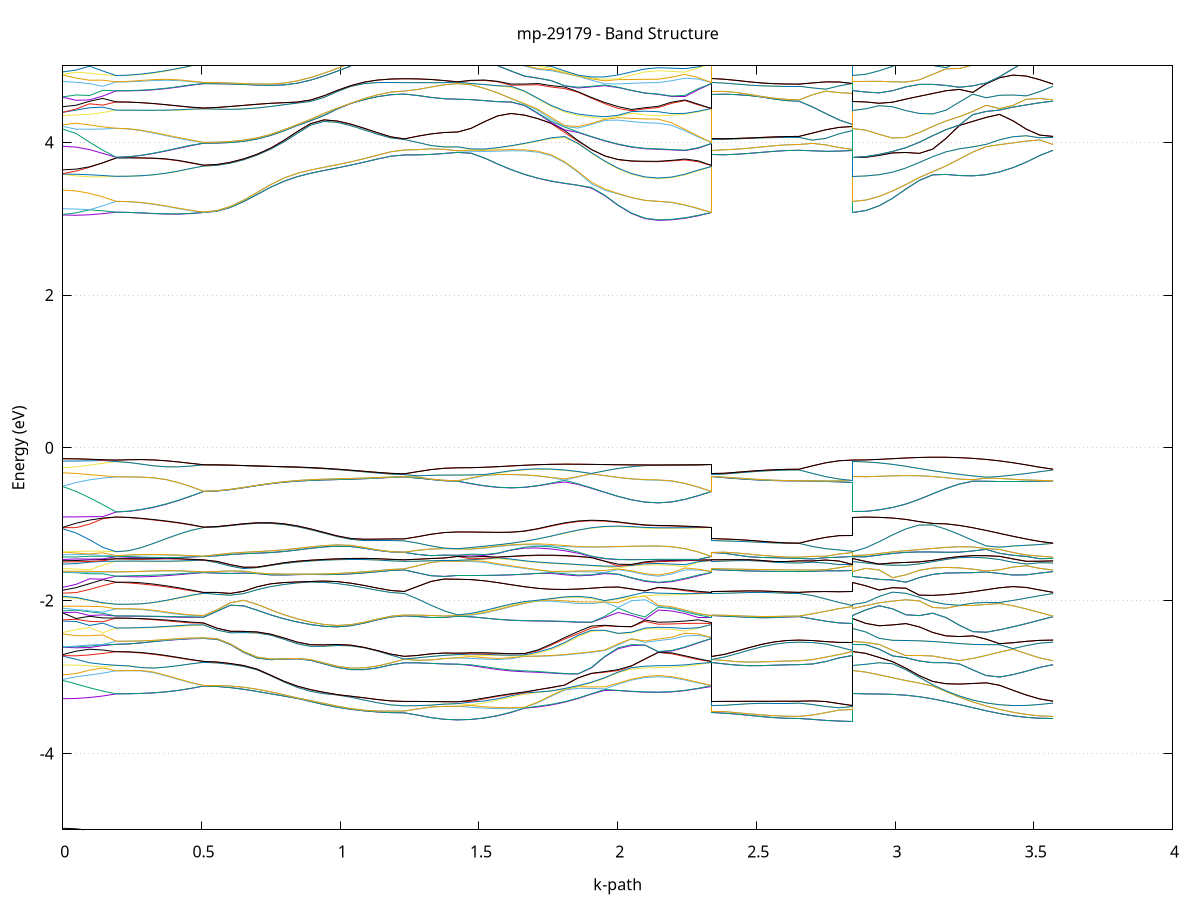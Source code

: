 set title 'mp-29179 - Band Structure'
set xlabel 'k-path'
set ylabel 'Energy (eV)'
set grid y
set yrange [-5:5]
set terminal png size 800,600
set output 'mp-29179_bands_gnuplot.png'
plot '-' using 1:2 with lines notitle, '-' using 1:2 with lines notitle, '-' using 1:2 with lines notitle, '-' using 1:2 with lines notitle, '-' using 1:2 with lines notitle, '-' using 1:2 with lines notitle, '-' using 1:2 with lines notitle, '-' using 1:2 with lines notitle, '-' using 1:2 with lines notitle, '-' using 1:2 with lines notitle, '-' using 1:2 with lines notitle, '-' using 1:2 with lines notitle, '-' using 1:2 with lines notitle, '-' using 1:2 with lines notitle, '-' using 1:2 with lines notitle, '-' using 1:2 with lines notitle, '-' using 1:2 with lines notitle, '-' using 1:2 with lines notitle, '-' using 1:2 with lines notitle, '-' using 1:2 with lines notitle, '-' using 1:2 with lines notitle, '-' using 1:2 with lines notitle, '-' using 1:2 with lines notitle, '-' using 1:2 with lines notitle, '-' using 1:2 with lines notitle, '-' using 1:2 with lines notitle, '-' using 1:2 with lines notitle, '-' using 1:2 with lines notitle, '-' using 1:2 with lines notitle, '-' using 1:2 with lines notitle, '-' using 1:2 with lines notitle, '-' using 1:2 with lines notitle, '-' using 1:2 with lines notitle, '-' using 1:2 with lines notitle, '-' using 1:2 with lines notitle, '-' using 1:2 with lines notitle, '-' using 1:2 with lines notitle, '-' using 1:2 with lines notitle, '-' using 1:2 with lines notitle, '-' using 1:2 with lines notitle, '-' using 1:2 with lines notitle, '-' using 1:2 with lines notitle, '-' using 1:2 with lines notitle, '-' using 1:2 with lines notitle, '-' using 1:2 with lines notitle, '-' using 1:2 with lines notitle, '-' using 1:2 with lines notitle, '-' using 1:2 with lines notitle, '-' using 1:2 with lines notitle, '-' using 1:2 with lines notitle, '-' using 1:2 with lines notitle, '-' using 1:2 with lines notitle, '-' using 1:2 with lines notitle, '-' using 1:2 with lines notitle, '-' using 1:2 with lines notitle, '-' using 1:2 with lines notitle, '-' using 1:2 with lines notitle, '-' using 1:2 with lines notitle, '-' using 1:2 with lines notitle, '-' using 1:2 with lines notitle, '-' using 1:2 with lines notitle, '-' using 1:2 with lines notitle, '-' using 1:2 with lines notitle, '-' using 1:2 with lines notitle, '-' using 1:2 with lines notitle, '-' using 1:2 with lines notitle, '-' using 1:2 with lines notitle, '-' using 1:2 with lines notitle, '-' using 1:2 with lines notitle, '-' using 1:2 with lines notitle, '-' using 1:2 with lines notitle, '-' using 1:2 with lines notitle, '-' using 1:2 with lines notitle, '-' using 1:2 with lines notitle, '-' using 1:2 with lines notitle, '-' using 1:2 with lines notitle, '-' using 1:2 with lines notitle, '-' using 1:2 with lines notitle, '-' using 1:2 with lines notitle, '-' using 1:2 with lines notitle, '-' using 1:2 with lines notitle, '-' using 1:2 with lines notitle, '-' using 1:2 with lines notitle, '-' using 1:2 with lines notitle, '-' using 1:2 with lines notitle, '-' using 1:2 with lines notitle, '-' using 1:2 with lines notitle, '-' using 1:2 with lines notitle, '-' using 1:2 with lines notitle, '-' using 1:2 with lines notitle, '-' using 1:2 with lines notitle, '-' using 1:2 with lines notitle, '-' using 1:2 with lines notitle, '-' using 1:2 with lines notitle, '-' using 1:2 with lines notitle, '-' using 1:2 with lines notitle, '-' using 1:2 with lines notitle, '-' using 1:2 with lines notitle, '-' using 1:2 with lines notitle, '-' using 1:2 with lines notitle, '-' using 1:2 with lines notitle, '-' using 1:2 with lines notitle, '-' using 1:2 with lines notitle, '-' using 1:2 with lines notitle, '-' using 1:2 with lines notitle, '-' using 1:2 with lines notitle, '-' using 1:2 with lines notitle, '-' using 1:2 with lines notitle, '-' using 1:2 with lines notitle, '-' using 1:2 with lines notitle, '-' using 1:2 with lines notitle, '-' using 1:2 with lines notitle, '-' using 1:2 with lines notitle, '-' using 1:2 with lines notitle, '-' using 1:2 with lines notitle, '-' using 1:2 with lines notitle, '-' using 1:2 with lines notitle, '-' using 1:2 with lines notitle, '-' using 1:2 with lines notitle, '-' using 1:2 with lines notitle, '-' using 1:2 with lines notitle, '-' using 1:2 with lines notitle, '-' using 1:2 with lines notitle, '-' using 1:2 with lines notitle, '-' using 1:2 with lines notitle, '-' using 1:2 with lines notitle, '-' using 1:2 with lines notitle, '-' using 1:2 with lines notitle, '-' using 1:2 with lines notitle, '-' using 1:2 with lines notitle, '-' using 1:2 with lines notitle, '-' using 1:2 with lines notitle, '-' using 1:2 with lines notitle, '-' using 1:2 with lines notitle, '-' using 1:2 with lines notitle, '-' using 1:2 with lines notitle, '-' using 1:2 with lines notitle, '-' using 1:2 with lines notitle, '-' using 1:2 with lines notitle, '-' using 1:2 with lines notitle, '-' using 1:2 with lines notitle, '-' using 1:2 with lines notitle, '-' using 1:2 with lines notitle, '-' using 1:2 with lines notitle, '-' using 1:2 with lines notitle, '-' using 1:2 with lines notitle, '-' using 1:2 with lines notitle, '-' using 1:2 with lines notitle, '-' using 1:2 with lines notitle, '-' using 1:2 with lines notitle, '-' using 1:2 with lines notitle, '-' using 1:2 with lines notitle, '-' using 1:2 with lines notitle, '-' using 1:2 with lines notitle, '-' using 1:2 with lines notitle, '-' using 1:2 with lines notitle, '-' using 1:2 with lines notitle, '-' using 1:2 with lines notitle, '-' using 1:2 with lines notitle, '-' using 1:2 with lines notitle, '-' using 1:2 with lines notitle, '-' using 1:2 with lines notitle, '-' using 1:2 with lines notitle, '-' using 1:2 with lines notitle, '-' using 1:2 with lines notitle, '-' using 1:2 with lines notitle, '-' using 1:2 with lines notitle, '-' using 1:2 with lines notitle, '-' using 1:2 with lines notitle, '-' using 1:2 with lines notitle, '-' using 1:2 with lines notitle, '-' using 1:2 with lines notitle, '-' using 1:2 with lines notitle, '-' using 1:2 with lines notitle, '-' using 1:2 with lines notitle, '-' using 1:2 with lines notitle, '-' using 1:2 with lines notitle, '-' using 1:2 with lines notitle, '-' using 1:2 with lines notitle, '-' using 1:2 with lines notitle, '-' using 1:2 with lines notitle, '-' using 1:2 with lines notitle, '-' using 1:2 with lines notitle, '-' using 1:2 with lines notitle, '-' using 1:2 with lines notitle, '-' using 1:2 with lines notitle, '-' using 1:2 with lines notitle, '-' using 1:2 with lines notitle, '-' using 1:2 with lines notitle, '-' using 1:2 with lines notitle, '-' using 1:2 with lines notitle, '-' using 1:2 with lines notitle
0.000000 -20.444870
0.048143 -20.444870
0.096287 -20.444870
0.144430 -20.444870
0.192574 -20.444770
0.192574 -20.444770
0.237581 -20.444870
0.282589 -20.444870
0.327596 -20.444770
0.372604 -20.444770
0.417611 -20.444770
0.462619 -20.444770
0.507626 -20.444770
0.507626 -20.444770
0.507626 -20.444770
0.507626 -20.444770
0.555852 -20.444870
0.604078 -20.445170
0.652304 -20.445670
0.700531 -20.446370
0.748757 -20.447470
0.796983 -20.448670
0.845209 -20.449970
0.893435 -20.451270
0.941661 -20.452670
0.989888 -20.453870
1.038114 -20.454970
1.086340 -20.455870
1.134566 -20.456470
1.182792 -20.456870
1.231018 -20.457070
1.231018 -20.457070
1.231018 -20.457070
1.231018 -20.457070
1.279047 -20.457070
1.327075 -20.457070
1.375103 -20.457070
1.423132 -20.457070
1.423132 -20.457070
1.471358 -20.456970
1.519584 -20.456570
1.567810 -20.455970
1.616037 -20.455170
1.664263 -20.454070
1.712489 -20.452870
1.760715 -20.451570
1.808941 -20.450270
1.857167 -20.448970
1.905393 -20.447670
1.953620 -20.446670
2.001846 -20.445770
2.050072 -20.445170
2.098298 -20.444870
2.146524 -20.444870
2.146524 -20.444870
2.194553 -20.444870
2.242581 -20.444870
2.290609 -20.444870
2.338638 -20.444770
2.338638 -20.457070
2.383645 -20.457070
2.428653 -20.457070
2.473660 -20.457070
2.518667 -20.457070
2.563675 -20.457070
2.608682 -20.457070
2.653690 -20.457070
2.653690 -20.457070
2.701833 -20.457070
2.749977 -20.457070
2.798120 -20.457070
2.846264 -20.457070
2.846264 -20.444770
2.894490 -20.444870
2.942716 -20.445170
2.990942 -20.445670
3.039168 -20.446470
3.087395 -20.447470
3.135621 -20.448670
3.183847 -20.449970
3.232073 -20.451270
3.280299 -20.452670
3.328525 -20.453870
3.376752 -20.454970
3.424978 -20.455870
3.473204 -20.456470
3.521430 -20.456870
3.569656 -20.457070
e
0.000000 -20.444770
0.048143 -20.444770
0.096287 -20.444770
0.144430 -20.444770
0.192574 -20.444770
0.192574 -20.444770
0.237581 -20.444770
0.282589 -20.444770
0.327596 -20.444770
0.372604 -20.444770
0.417611 -20.444770
0.462619 -20.444770
0.507626 -20.444770
0.507626 -20.444770
0.507626 -20.444770
0.507626 -20.444770
0.555852 -20.444870
0.604078 -20.445170
0.652304 -20.445670
0.700531 -20.446370
0.748757 -20.447470
0.796983 -20.448670
0.845209 -20.449970
0.893435 -20.451270
0.941661 -20.452670
0.989888 -20.453870
1.038114 -20.454970
1.086340 -20.455870
1.134566 -20.456470
1.182792 -20.456870
1.231018 -20.457070
1.231018 -20.457070
1.231018 -20.457070
1.231018 -20.457070
1.279047 -20.457070
1.327075 -20.457070
1.375103 -20.457070
1.423132 -20.457070
1.423132 -20.457070
1.471358 -20.456870
1.519584 -20.456370
1.567810 -20.455670
1.616037 -20.454770
1.664263 -20.453570
1.712489 -20.452270
1.760715 -20.450970
1.808941 -20.449570
1.857167 -20.448270
1.905393 -20.447070
1.953620 -20.446070
2.001846 -20.445470
2.050072 -20.445070
2.098298 -20.444870
2.146524 -20.444770
2.146524 -20.444770
2.194553 -20.444770
2.242581 -20.444770
2.290609 -20.444770
2.338638 -20.444770
2.338638 -20.457070
2.383645 -20.457070
2.428653 -20.457070
2.473660 -20.457070
2.518667 -20.457070
2.563675 -20.457070
2.608682 -20.457070
2.653690 -20.457070
2.653690 -20.457070
2.701833 -20.457070
2.749977 -20.457070
2.798120 -20.457070
2.846264 -20.457070
2.846264 -20.444770
2.894490 -20.444870
2.942716 -20.445170
2.990942 -20.445670
3.039168 -20.446470
3.087395 -20.447470
3.135621 -20.448670
3.183847 -20.449970
3.232073 -20.451270
3.280299 -20.452670
3.328525 -20.453870
3.376752 -20.454970
3.424978 -20.455870
3.473204 -20.456470
3.521430 -20.456870
3.569656 -20.457070
e
0.000000 -20.443170
0.048143 -20.443170
0.096287 -20.443070
0.144430 -20.443070
0.192574 -20.442970
0.192574 -20.442970
0.237581 -20.442970
0.282589 -20.442970
0.327596 -20.442970
0.372604 -20.442970
0.417611 -20.442970
0.462619 -20.442970
0.507626 -20.442970
0.507626 -20.442970
0.507626 -20.442970
0.507626 -20.442970
0.555852 -20.442970
0.604078 -20.443070
0.652304 -20.443170
0.700531 -20.443670
0.748757 -20.444570
0.796983 -20.445670
0.845209 -20.446970
0.893435 -20.448270
0.941661 -20.449570
0.989888 -20.450870
1.038114 -20.451970
1.086340 -20.452870
1.134566 -20.453570
1.182792 -20.453970
1.231018 -20.454070
1.231018 -20.454070
1.231018 -20.454070
1.231018 -20.454070
1.279047 -20.454070
1.327075 -20.454070
1.375103 -20.454070
1.423132 -20.454070
1.423132 -20.454070
1.471358 -20.454070
1.519584 -20.453670
1.567810 -20.453070
1.616037 -20.452170
1.664263 -20.451170
1.712489 -20.449970
1.760715 -20.448770
1.808941 -20.447470
1.857167 -20.446170
1.905393 -20.445070
1.953620 -20.444170
2.001846 -20.443570
2.050072 -20.443270
2.098298 -20.443170
2.146524 -20.443170
2.146524 -20.443170
2.194553 -20.443170
2.242581 -20.443070
2.290609 -20.443070
2.338638 -20.442970
2.338638 -20.454070
2.383645 -20.454070
2.428653 -20.454070
2.473660 -20.454070
2.518667 -20.454070
2.563675 -20.454070
2.608682 -20.454070
2.653690 -20.454070
2.653690 -20.454070
2.701833 -20.454070
2.749977 -20.454070
2.798120 -20.454070
2.846264 -20.454070
2.846264 -20.442970
2.894490 -20.442970
2.942716 -20.443070
2.990942 -20.443170
3.039168 -20.443670
3.087395 -20.444570
3.135621 -20.445670
3.183847 -20.446970
3.232073 -20.448270
3.280299 -20.449570
3.328525 -20.450870
3.376752 -20.451970
3.424978 -20.452870
3.473204 -20.453570
3.521430 -20.453970
3.569656 -20.454070
e
0.000000 -20.442870
0.048143 -20.442870
0.096287 -20.442870
0.144430 -20.442970
0.192574 -20.442970
0.192574 -20.442970
0.237581 -20.442970
0.282589 -20.442970
0.327596 -20.442970
0.372604 -20.442970
0.417611 -20.442970
0.462619 -20.442970
0.507626 -20.442970
0.507626 -20.442970
0.507626 -20.442970
0.507626 -20.442970
0.555852 -20.442970
0.604078 -20.443070
0.652304 -20.443170
0.700531 -20.443670
0.748757 -20.444570
0.796983 -20.445670
0.845209 -20.446970
0.893435 -20.448270
0.941661 -20.449570
0.989888 -20.450870
1.038114 -20.451970
1.086340 -20.452870
1.134566 -20.453570
1.182792 -20.453970
1.231018 -20.454070
1.231018 -20.454070
1.231018 -20.454070
1.231018 -20.454070
1.279047 -20.454070
1.327075 -20.454070
1.375103 -20.454070
1.423132 -20.454070
1.423132 -20.454070
1.471358 -20.453870
1.519584 -20.453470
1.567810 -20.452670
1.616037 -20.451670
1.664263 -20.450570
1.712489 -20.449270
1.760715 -20.447870
1.808941 -20.446570
1.857167 -20.445270
1.905393 -20.444170
1.953620 -20.443370
2.001846 -20.442970
2.050072 -20.442870
2.098298 -20.442870
2.146524 -20.442870
2.146524 -20.442870
2.194553 -20.442870
2.242581 -20.442870
2.290609 -20.442970
2.338638 -20.442970
2.338638 -20.454070
2.383645 -20.454070
2.428653 -20.454070
2.473660 -20.454070
2.518667 -20.454070
2.563675 -20.454070
2.608682 -20.454070
2.653690 -20.454070
2.653690 -20.454070
2.701833 -20.454070
2.749977 -20.454070
2.798120 -20.454070
2.846264 -20.454070
2.846264 -20.442970
2.894490 -20.442970
2.942716 -20.443070
2.990942 -20.443170
3.039168 -20.443670
3.087395 -20.444570
3.135621 -20.445670
3.183847 -20.446970
3.232073 -20.448270
3.280299 -20.449570
3.328525 -20.450870
3.376752 -20.451970
3.424978 -20.452870
3.473204 -20.453570
3.521430 -20.453970
3.569656 -20.454070
e
0.000000 -20.442370
0.048143 -20.442370
0.096287 -20.442370
0.144430 -20.442270
0.192574 -20.442270
0.192574 -20.442270
0.237581 -20.442270
0.282589 -20.442270
0.327596 -20.442270
0.372604 -20.442270
0.417611 -20.442270
0.462619 -20.442270
0.507626 -20.442270
0.507626 -20.442270
0.507626 -20.442270
0.507626 -20.442270
0.555852 -20.442270
0.604078 -20.442370
0.652304 -20.442670
0.700531 -20.443170
0.748757 -20.443870
0.796983 -20.444970
0.845209 -20.446170
0.893435 -20.447370
0.941661 -20.448670
0.989888 -20.449970
1.038114 -20.450970
1.086340 -20.451870
1.134566 -20.452470
1.182792 -20.452870
1.231018 -20.452970
1.231018 -20.452970
1.231018 -20.452970
1.231018 -20.452970
1.279047 -20.452970
1.327075 -20.452970
1.375103 -20.452970
1.423132 -20.452970
1.423132 -20.452970
1.471358 -20.452870
1.519584 -20.452570
1.567810 -20.451970
1.616037 -20.451070
1.664263 -20.449970
1.712489 -20.448770
1.760715 -20.447570
1.808941 -20.446370
1.857167 -20.445170
1.905393 -20.444070
1.953620 -20.443270
2.001846 -20.442870
2.050072 -20.442570
2.098298 -20.442370
2.146524 -20.442370
2.146524 -20.442370
2.194553 -20.442370
2.242581 -20.442370
2.290609 -20.442270
2.338638 -20.442270
2.338638 -20.452970
2.383645 -20.452970
2.428653 -20.452970
2.473660 -20.452970
2.518667 -20.452970
2.563675 -20.452970
2.608682 -20.452970
2.653690 -20.452970
2.653690 -20.452970
2.701833 -20.452970
2.749977 -20.452970
2.798120 -20.452970
2.846264 -20.452970
2.846264 -20.442270
2.894490 -20.442270
2.942716 -20.442370
2.990942 -20.442670
3.039168 -20.443170
3.087395 -20.443870
3.135621 -20.444970
3.183847 -20.446170
3.232073 -20.447370
3.280299 -20.448670
3.328525 -20.449970
3.376752 -20.450970
3.424978 -20.451870
3.473204 -20.452470
3.521430 -20.452870
3.569656 -20.452970
e
0.000000 -20.442070
0.048143 -20.442070
0.096287 -20.442170
0.144430 -20.442170
0.192574 -20.442270
0.192574 -20.442270
0.237581 -20.442270
0.282589 -20.442270
0.327596 -20.442270
0.372604 -20.442270
0.417611 -20.442270
0.462619 -20.442270
0.507626 -20.442270
0.507626 -20.442270
0.507626 -20.442270
0.507626 -20.442270
0.555852 -20.442270
0.604078 -20.442370
0.652304 -20.442670
0.700531 -20.443170
0.748757 -20.443870
0.796983 -20.444970
0.845209 -20.446170
0.893435 -20.447370
0.941661 -20.448670
0.989888 -20.449970
1.038114 -20.450970
1.086340 -20.451870
1.134566 -20.452470
1.182792 -20.452870
1.231018 -20.452970
1.231018 -20.452970
1.231018 -20.452970
1.231018 -20.452970
1.279047 -20.452970
1.327075 -20.452970
1.375103 -20.452970
1.423132 -20.452970
1.423132 -20.452970
1.471358 -20.452870
1.519584 -20.452470
1.567810 -20.451770
1.616037 -20.450970
1.664263 -20.449970
1.712489 -20.448670
1.760715 -20.447270
1.808941 -20.445770
1.857167 -20.444370
1.905393 -20.443370
1.953620 -20.442670
2.001846 -20.442370
2.050072 -20.442170
2.098298 -20.442070
2.146524 -20.442070
2.146524 -20.442070
2.194553 -20.442070
2.242581 -20.442170
2.290609 -20.442170
2.338638 -20.442270
2.338638 -20.452970
2.383645 -20.452970
2.428653 -20.452970
2.473660 -20.452970
2.518667 -20.452970
2.563675 -20.452970
2.608682 -20.452970
2.653690 -20.452970
2.653690 -20.452970
2.701833 -20.452970
2.749977 -20.452970
2.798120 -20.452970
2.846264 -20.452970
2.846264 -20.442270
2.894490 -20.442270
2.942716 -20.442370
2.990942 -20.442670
3.039168 -20.443170
3.087395 -20.443870
3.135621 -20.444970
3.183847 -20.446170
3.232073 -20.447370
3.280299 -20.448670
3.328525 -20.449970
3.376752 -20.450970
3.424978 -20.451870
3.473204 -20.452470
3.521430 -20.452870
3.569656 -20.452970
e
0.000000 -20.440870
0.048143 -20.440870
0.096287 -20.440870
0.144430 -20.440770
0.192574 -20.440770
0.192574 -20.440770
0.237581 -20.440770
0.282589 -20.440770
0.327596 -20.440770
0.372604 -20.440770
0.417611 -20.440770
0.462619 -20.440770
0.507626 -20.440770
0.507626 -20.440770
0.507626 -20.440770
0.507626 -20.440770
0.555852 -20.440770
0.604078 -20.441070
0.652304 -20.441270
0.700531 -20.441470
0.748757 -20.442170
0.796983 -20.443670
0.845209 -20.445170
0.893435 -20.446670
0.941661 -20.448070
0.989888 -20.449370
1.038114 -20.450570
1.086340 -20.451570
1.134566 -20.452270
1.182792 -20.452770
1.231018 -20.452970
1.231018 -20.452970
1.231018 -20.452970
1.231018 -20.452970
1.279047 -20.452970
1.327075 -20.452970
1.375103 -20.452970
1.423132 -20.452970
1.423132 -20.452970
1.471358 -20.452770
1.519584 -20.452270
1.567810 -20.451570
1.616037 -20.450570
1.664263 -20.449370
1.712489 -20.448070
1.760715 -20.446770
1.808941 -20.445570
1.857167 -20.444170
1.905393 -20.442770
1.953620 -20.441570
2.001846 -20.441270
2.050072 -20.441170
2.098298 -20.440970
2.146524 -20.440970
2.146524 -20.440970
2.194553 -20.440870
2.242581 -20.440870
2.290609 -20.440770
2.338638 -20.440770
2.338638 -20.452970
2.383645 -20.452970
2.428653 -20.452970
2.473660 -20.452970
2.518667 -20.452970
2.563675 -20.452970
2.608682 -20.452970
2.653690 -20.452970
2.653690 -20.452970
2.701833 -20.452970
2.749977 -20.452970
2.798120 -20.452970
2.846264 -20.452970
2.846264 -20.440770
2.894490 -20.440770
2.942716 -20.441070
2.990942 -20.441270
3.039168 -20.441470
3.087395 -20.442170
3.135621 -20.443670
3.183847 -20.445170
3.232073 -20.446670
3.280299 -20.448070
3.328525 -20.449370
3.376752 -20.450570
3.424978 -20.451470
3.473204 -20.452270
3.521430 -20.452770
3.569656 -20.452970
e
0.000000 -20.440370
0.048143 -20.440470
0.096287 -20.440570
0.144430 -20.440670
0.192574 -20.440770
0.192574 -20.440770
0.237581 -20.440770
0.282589 -20.440770
0.327596 -20.440770
0.372604 -20.440770
0.417611 -20.440770
0.462619 -20.440770
0.507626 -20.440770
0.507626 -20.440770
0.507626 -20.440770
0.507626 -20.440770
0.555852 -20.440770
0.604078 -20.441070
0.652304 -20.441270
0.700531 -20.441470
0.748757 -20.442170
0.796983 -20.443670
0.845209 -20.445170
0.893435 -20.446670
0.941661 -20.448070
0.989888 -20.449370
1.038114 -20.450570
1.086340 -20.451570
1.134566 -20.452270
1.182792 -20.452770
1.231018 -20.452970
1.231018 -20.452970
1.231018 -20.452970
1.231018 -20.452970
1.279047 -20.452970
1.327075 -20.452970
1.375103 -20.452970
1.423132 -20.452970
1.423132 -20.452970
1.471358 -20.452670
1.519584 -20.452270
1.567810 -20.451470
1.616037 -20.450470
1.664263 -20.449370
1.712489 -20.448070
1.760715 -20.446570
1.808941 -20.444970
1.857167 -20.443370
1.905393 -20.441870
1.953620 -20.441470
2.001846 -20.441270
2.050072 -20.440870
2.098298 -20.440570
2.146524 -20.440370
2.146524 -20.440370
2.194553 -20.440470
2.242581 -20.440570
2.290609 -20.440670
2.338638 -20.440770
2.338638 -20.452970
2.383645 -20.452970
2.428653 -20.452970
2.473660 -20.452970
2.518667 -20.452970
2.563675 -20.452970
2.608682 -20.452970
2.653690 -20.452970
2.653690 -20.452970
2.701833 -20.452970
2.749977 -20.452970
2.798120 -20.452970
2.846264 -20.452970
2.846264 -20.440770
2.894490 -20.440770
2.942716 -20.441070
2.990942 -20.441270
3.039168 -20.441470
3.087395 -20.442170
3.135621 -20.443670
3.183847 -20.445170
3.232073 -20.446670
3.280299 -20.448070
3.328525 -20.449370
3.376752 -20.450570
3.424978 -20.451470
3.473204 -20.452270
3.521430 -20.452770
3.569656 -20.452970
e
0.000000 -20.440370
0.048143 -20.440270
0.096287 -20.440270
0.144430 -20.440170
0.192574 -20.440170
0.192574 -20.440170
0.237581 -20.440170
0.282589 -20.440170
0.327596 -20.440170
0.372604 -20.440170
0.417611 -20.440170
0.462619 -20.440170
0.507626 -20.440170
0.507626 -20.440170
0.507626 -20.440170
0.507626 -20.440170
0.555852 -20.440170
0.604078 -20.440270
0.652304 -20.440270
0.700531 -20.440970
0.748757 -20.441370
0.796983 -20.441270
0.845209 -20.440970
0.893435 -20.440670
0.941661 -20.440370
0.989888 -20.440070
1.038114 -20.439770
1.086340 -20.439470
1.134566 -20.439270
1.182792 -20.439170
1.231018 -20.439070
1.231018 -20.439070
1.231018 -20.439070
1.231018 -20.439070
1.279047 -20.439070
1.327075 -20.439070
1.375103 -20.439170
1.423132 -20.439170
1.423132 -20.439170
1.471358 -20.439270
1.519584 -20.439470
1.567810 -20.439770
1.616037 -20.440070
1.664263 -20.440370
1.712489 -20.440670
1.760715 -20.440970
1.808941 -20.441270
1.857167 -20.441470
1.905393 -20.441670
1.953620 -20.441270
2.001846 -20.440470
2.050072 -20.440370
2.098298 -20.440370
2.146524 -20.440370
2.146524 -20.440370
2.194553 -20.440270
2.242581 -20.440270
2.290609 -20.440170
2.338638 -20.440170
2.338638 -20.439070
2.383645 -20.439070
2.428653 -20.439070
2.473660 -20.439070
2.518667 -20.439070
2.563675 -20.439070
2.608682 -20.439070
2.653690 -20.439070
2.653690 -20.439070
2.701833 -20.439070
2.749977 -20.439070
2.798120 -20.439170
2.846264 -20.439170
2.846264 -20.440170
2.894490 -20.440170
2.942716 -20.440270
2.990942 -20.440370
3.039168 -20.440970
3.087395 -20.441370
3.135621 -20.441270
3.183847 -20.440970
3.232073 -20.440670
3.280299 -20.440370
3.328525 -20.440070
3.376752 -20.439770
3.424978 -20.439470
3.473204 -20.439270
3.521430 -20.439170
3.569656 -20.439070
e
0.000000 -20.440070
0.048143 -20.440070
0.096287 -20.440070
0.144430 -20.440170
0.192574 -20.440170
0.192574 -20.440170
0.237581 -20.440170
0.282589 -20.440170
0.327596 -20.440170
0.372604 -20.440170
0.417611 -20.440170
0.462619 -20.440170
0.507626 -20.440170
0.507626 -20.440170
0.507626 -20.440170
0.507626 -20.440170
0.555852 -20.440170
0.604078 -20.440270
0.652304 -20.440270
0.700531 -20.440970
0.748757 -20.441370
0.796983 -20.441270
0.845209 -20.440970
0.893435 -20.440670
0.941661 -20.440370
0.989888 -20.440070
1.038114 -20.439770
1.086340 -20.439470
1.134566 -20.439270
1.182792 -20.439170
1.231018 -20.439070
1.231018 -20.439070
1.231018 -20.439070
1.231018 -20.439070
1.279047 -20.439070
1.327075 -20.439070
1.375103 -20.439170
1.423132 -20.439170
1.423132 -20.439170
1.471358 -20.439070
1.519584 -20.439070
1.567810 -20.439170
1.616037 -20.439470
1.664263 -20.439670
1.712489 -20.439970
1.760715 -20.440270
1.808941 -20.440570
1.857167 -20.440870
1.905393 -20.441070
1.953620 -20.440570
2.001846 -20.440370
2.050072 -20.440270
2.098298 -20.440170
2.146524 -20.440070
2.146524 -20.440070
2.194553 -20.440070
2.242581 -20.440070
2.290609 -20.440170
2.338638 -20.440170
2.338638 -20.439070
2.383645 -20.439070
2.428653 -20.439070
2.473660 -20.439070
2.518667 -20.439070
2.563675 -20.439070
2.608682 -20.439070
2.653690 -20.439070
2.653690 -20.439070
2.701833 -20.439070
2.749977 -20.439070
2.798120 -20.439170
2.846264 -20.439170
2.846264 -20.440170
2.894490 -20.440170
2.942716 -20.440270
2.990942 -20.440370
3.039168 -20.440970
3.087395 -20.441370
3.135621 -20.441270
3.183847 -20.440970
3.232073 -20.440670
3.280299 -20.440370
3.328525 -20.440070
3.376752 -20.439770
3.424978 -20.439470
3.473204 -20.439270
3.521430 -20.439170
3.569656 -20.439070
e
0.000000 -20.439870
0.048143 -20.439870
0.096287 -20.439870
0.144430 -20.439870
0.192574 -20.439770
0.192574 -20.439770
0.237581 -20.439770
0.282589 -20.439770
0.327596 -20.439770
0.372604 -20.439870
0.417611 -20.439770
0.462619 -20.439770
0.507626 -20.439770
0.507626 -20.439770
0.507626 -20.439770
0.507626 -20.439770
0.555852 -20.439770
0.604078 -20.439770
0.652304 -20.440070
0.700531 -20.440270
0.748757 -20.440070
0.796983 -20.439870
0.845209 -20.439570
0.893435 -20.439370
0.941661 -20.439070
0.989888 -20.438870
1.038114 -20.438770
1.086340 -20.438670
1.134566 -20.438670
1.182792 -20.438670
1.231018 -20.438670
1.231018 -20.438670
1.231018 -20.438670
1.231018 -20.438670
1.279047 -20.438670
1.327075 -20.438570
1.375103 -20.438570
1.423132 -20.438570
1.423132 -20.438570
1.471358 -20.438670
1.519584 -20.438670
1.567810 -20.438770
1.616037 -20.438870
1.664263 -20.438970
1.712489 -20.439070
1.760715 -20.439370
1.808941 -20.439670
1.857167 -20.439970
1.905393 -20.440270
1.953620 -20.440370
2.001846 -20.440270
2.050072 -20.439970
2.098298 -20.439870
2.146524 -20.439870
2.146524 -20.439870
2.194553 -20.439870
2.242581 -20.439870
2.290609 -20.439870
2.338638 -20.439770
2.338638 -20.438670
2.383645 -20.438670
2.428653 -20.438670
2.473660 -20.438670
2.518667 -20.438670
2.563675 -20.438670
2.608682 -20.438670
2.653690 -20.438670
2.653690 -20.438670
2.701833 -20.438670
2.749977 -20.438570
2.798120 -20.438570
2.846264 -20.438570
2.846264 -20.439770
2.894490 -20.439770
2.942716 -20.439770
2.990942 -20.440070
3.039168 -20.440270
3.087395 -20.440070
3.135621 -20.439870
3.183847 -20.439570
3.232073 -20.439370
3.280299 -20.439070
3.328525 -20.438870
3.376752 -20.438770
3.424978 -20.438670
3.473204 -20.438670
3.521430 -20.438670
3.569656 -20.438670
e
0.000000 -20.439770
0.048143 -20.439770
0.096287 -20.439770
0.144430 -20.439770
0.192574 -20.439770
0.192574 -20.439770
0.237581 -20.439770
0.282589 -20.439770
0.327596 -20.439770
0.372604 -20.439770
0.417611 -20.439770
0.462619 -20.439770
0.507626 -20.439770
0.507626 -20.439770
0.507626 -20.439770
0.507626 -20.439770
0.555852 -20.439770
0.604078 -20.439770
0.652304 -20.440070
0.700531 -20.440270
0.748757 -20.440070
0.796983 -20.439870
0.845209 -20.439570
0.893435 -20.439370
0.941661 -20.439070
0.989888 -20.438870
1.038114 -20.438770
1.086340 -20.438670
1.134566 -20.438670
1.182792 -20.438670
1.231018 -20.438670
1.231018 -20.438670
1.231018 -20.438670
1.231018 -20.438670
1.279047 -20.438670
1.327075 -20.438570
1.375103 -20.438570
1.423132 -20.438570
1.423132 -20.438570
1.471358 -20.438570
1.519584 -20.438570
1.567810 -20.438570
1.616037 -20.438670
1.664263 -20.438870
1.712489 -20.439070
1.760715 -20.439370
1.808941 -20.439570
1.857167 -20.439770
1.905393 -20.440070
1.953620 -20.440170
2.001846 -20.439770
2.050072 -20.439670
2.098298 -20.439770
2.146524 -20.439770
2.146524 -20.439770
2.194553 -20.439770
2.242581 -20.439770
2.290609 -20.439770
2.338638 -20.439770
2.338638 -20.438670
2.383645 -20.438670
2.428653 -20.438670
2.473660 -20.438670
2.518667 -20.438670
2.563675 -20.438670
2.608682 -20.438670
2.653690 -20.438670
2.653690 -20.438670
2.701833 -20.438670
2.749977 -20.438570
2.798120 -20.438570
2.846264 -20.438570
2.846264 -20.439770
2.894490 -20.439770
2.942716 -20.439770
2.990942 -20.440070
3.039168 -20.440270
3.087395 -20.440070
3.135621 -20.439870
3.183847 -20.439570
3.232073 -20.439370
3.280299 -20.439070
3.328525 -20.438870
3.376752 -20.438770
3.424978 -20.438670
3.473204 -20.438670
3.521430 -20.438670
3.569656 -20.438670
e
0.000000 -20.438770
0.048143 -20.438770
0.096287 -20.438770
0.144430 -20.438670
0.192574 -20.438570
0.192574 -20.438570
0.237581 -20.438570
0.282589 -20.438570
0.327596 -20.438570
0.372604 -20.438570
0.417611 -20.438570
0.462619 -20.438570
0.507626 -20.438570
0.507626 -20.438570
0.507626 -20.438570
0.507626 -20.438570
0.555852 -20.438670
0.604078 -20.438770
0.652304 -20.438970
0.700531 -20.439070
0.748757 -20.438970
0.796983 -20.438770
0.845209 -20.438470
0.893435 -20.438170
0.941661 -20.437870
0.989888 -20.437470
1.038114 -20.437170
1.086340 -20.436870
1.134566 -20.436670
1.182792 -20.436470
1.231018 -20.436370
1.231018 -20.436370
1.231018 -20.436370
1.231018 -20.436370
1.279047 -20.436470
1.327075 -20.436470
1.375103 -20.436470
1.423132 -20.436470
1.423132 -20.436470
1.471358 -20.436670
1.519584 -20.436970
1.567810 -20.437170
1.616037 -20.437470
1.664263 -20.437870
1.712489 -20.438170
1.760715 -20.438570
1.808941 -20.438870
1.857167 -20.439070
1.905393 -20.439270
1.953620 -20.439270
2.001846 -20.439170
2.050072 -20.438970
2.098298 -20.438870
2.146524 -20.438870
2.146524 -20.438870
2.194553 -20.438770
2.242581 -20.438770
2.290609 -20.438670
2.338638 -20.438570
2.338638 -20.436370
2.383645 -20.436370
2.428653 -20.436370
2.473660 -20.436370
2.518667 -20.436370
2.563675 -20.436370
2.608682 -20.436370
2.653690 -20.436370
2.653690 -20.436370
2.701833 -20.436470
2.749977 -20.436470
2.798120 -20.436470
2.846264 -20.436470
2.846264 -20.438570
2.894490 -20.438670
2.942716 -20.438770
2.990942 -20.438970
3.039168 -20.439070
3.087395 -20.438970
3.135621 -20.438770
3.183847 -20.438470
3.232073 -20.438170
3.280299 -20.437870
3.328525 -20.437470
3.376752 -20.437170
3.424978 -20.436870
3.473204 -20.436670
3.521430 -20.436470
3.569656 -20.436370
e
0.000000 -20.438370
0.048143 -20.438370
0.096287 -20.438470
0.144430 -20.438570
0.192574 -20.438570
0.192574 -20.438570
0.237581 -20.438570
0.282589 -20.438570
0.327596 -20.438570
0.372604 -20.438570
0.417611 -20.438570
0.462619 -20.438570
0.507626 -20.438570
0.507626 -20.438570
0.507626 -20.438570
0.507626 -20.438570
0.555852 -20.438670
0.604078 -20.438770
0.652304 -20.438970
0.700531 -20.439070
0.748757 -20.438970
0.796983 -20.438770
0.845209 -20.438470
0.893435 -20.438170
0.941661 -20.437870
0.989888 -20.437470
1.038114 -20.437170
1.086340 -20.436870
1.134566 -20.436670
1.182792 -20.436470
1.231018 -20.436370
1.231018 -20.436370
1.231018 -20.436370
1.231018 -20.436370
1.279047 -20.436470
1.327075 -20.436470
1.375103 -20.436470
1.423132 -20.436470
1.423132 -20.436470
1.471358 -20.436370
1.519584 -20.436370
1.567810 -20.436470
1.616037 -20.436770
1.664263 -20.437070
1.712489 -20.437370
1.760715 -20.437670
1.808941 -20.437970
1.857167 -20.438170
1.905393 -20.438370
1.953620 -20.438570
2.001846 -20.438570
2.050072 -20.438470
2.098298 -20.438370
2.146524 -20.438370
2.146524 -20.438370
2.194553 -20.438370
2.242581 -20.438470
2.290609 -20.438470
2.338638 -20.438570
2.338638 -20.436370
2.383645 -20.436370
2.428653 -20.436370
2.473660 -20.436370
2.518667 -20.436370
2.563675 -20.436370
2.608682 -20.436370
2.653690 -20.436370
2.653690 -20.436370
2.701833 -20.436470
2.749977 -20.436470
2.798120 -20.436470
2.846264 -20.436470
2.846264 -20.438570
2.894490 -20.438670
2.942716 -20.438770
2.990942 -20.438970
3.039168 -20.439070
3.087395 -20.438970
3.135621 -20.438770
3.183847 -20.438470
3.232073 -20.438170
3.280299 -20.437870
3.328525 -20.437470
3.376752 -20.437170
3.424978 -20.436870
3.473204 -20.436670
3.521430 -20.436470
3.569656 -20.436370
e
0.000000 -20.437270
0.048143 -20.437270
0.096287 -20.437170
0.144430 -20.437070
0.192574 -20.436970
0.192574 -20.436970
0.237581 -20.436970
0.282589 -20.436970
0.327596 -20.436970
0.372604 -20.436970
0.417611 -20.436970
0.462619 -20.436970
0.507626 -20.436970
0.507626 -20.436970
0.507626 -20.436970
0.507626 -20.436970
0.555852 -20.437170
0.604078 -20.437670
0.652304 -20.438070
0.700531 -20.438170
0.748757 -20.437870
0.796983 -20.437570
0.845209 -20.437270
0.893435 -20.436970
0.941661 -20.436670
0.989888 -20.436370
1.038114 -20.436270
1.086340 -20.436070
1.134566 -20.436070
1.182792 -20.436070
1.231018 -20.436070
1.231018 -20.436070
1.231018 -20.436070
1.231018 -20.436070
1.279047 -20.436070
1.327075 -20.436070
1.375103 -20.435970
1.423132 -20.435970
1.423132 -20.435970
1.471358 -20.436070
1.519584 -20.436270
1.567810 -20.436370
1.616037 -20.436470
1.664263 -20.436570
1.712489 -20.436870
1.760715 -20.437170
1.808941 -20.437470
1.857167 -20.437870
1.905393 -20.438270
1.953620 -20.438570
2.001846 -20.438570
2.050072 -20.438070
2.098298 -20.437470
2.146524 -20.437270
2.146524 -20.437270
2.194553 -20.437270
2.242581 -20.437170
2.290609 -20.437070
2.338638 -20.436970
2.338638 -20.436070
2.383645 -20.436070
2.428653 -20.436070
2.473660 -20.436070
2.518667 -20.436070
2.563675 -20.436070
2.608682 -20.436070
2.653690 -20.436070
2.653690 -20.436070
2.701833 -20.436070
2.749977 -20.436070
2.798120 -20.435970
2.846264 -20.435970
2.846264 -20.436970
2.894490 -20.437170
2.942716 -20.437670
2.990942 -20.438070
3.039168 -20.438170
3.087395 -20.437870
3.135621 -20.437570
3.183847 -20.437270
3.232073 -20.436970
3.280299 -20.436670
3.328525 -20.436370
3.376752 -20.436270
3.424978 -20.436070
3.473204 -20.436070
3.521430 -20.436070
3.569656 -20.436070
e
0.000000 -20.436770
0.048143 -20.436770
0.096287 -20.436770
0.144430 -20.436870
0.192574 -20.436970
0.192574 -20.436970
0.237581 -20.436970
0.282589 -20.436970
0.327596 -20.436970
0.372604 -20.436970
0.417611 -20.436970
0.462619 -20.436970
0.507626 -20.436970
0.507626 -20.436970
0.507626 -20.436970
0.507626 -20.436970
0.555852 -20.437170
0.604078 -20.437670
0.652304 -20.438070
0.700531 -20.438170
0.748757 -20.437870
0.796983 -20.437570
0.845209 -20.437270
0.893435 -20.436970
0.941661 -20.436670
0.989888 -20.436370
1.038114 -20.436270
1.086340 -20.436070
1.134566 -20.436070
1.182792 -20.436070
1.231018 -20.436070
1.231018 -20.436070
1.231018 -20.436070
1.231018 -20.436070
1.279047 -20.436070
1.327075 -20.436070
1.375103 -20.435970
1.423132 -20.435970
1.423132 -20.435970
1.471358 -20.435870
1.519584 -20.435870
1.567810 -20.435970
1.616037 -20.436070
1.664263 -20.436270
1.712489 -20.436570
1.760715 -20.436870
1.808941 -20.437170
1.857167 -20.437470
1.905393 -20.437770
1.953620 -20.437970
2.001846 -20.437870
2.050072 -20.437370
2.098298 -20.436970
2.146524 -20.436770
2.146524 -20.436770
2.194553 -20.436770
2.242581 -20.436770
2.290609 -20.436870
2.338638 -20.436970
2.338638 -20.436070
2.383645 -20.436070
2.428653 -20.436070
2.473660 -20.436070
2.518667 -20.436070
2.563675 -20.436070
2.608682 -20.436070
2.653690 -20.436070
2.653690 -20.436070
2.701833 -20.436070
2.749977 -20.436070
2.798120 -20.435970
2.846264 -20.435970
2.846264 -20.436970
2.894490 -20.437170
2.942716 -20.437670
2.990942 -20.438070
3.039168 -20.438170
3.087395 -20.437870
3.135621 -20.437570
3.183847 -20.437270
3.232073 -20.436970
3.280299 -20.436670
3.328525 -20.436370
3.376752 -20.436270
3.424978 -20.436070
3.473204 -20.436070
3.521430 -20.436070
3.569656 -20.436070
e
0.000000 -20.431070
0.048143 -20.431070
0.096287 -20.431070
0.144430 -20.430970
0.192574 -20.430770
0.192574 -20.430770
0.237581 -20.430770
0.282589 -20.430770
0.327596 -20.430770
0.372604 -20.430770
0.417611 -20.430770
0.462619 -20.430770
0.507626 -20.430770
0.507626 -20.430770
0.507626 -20.430770
0.507626 -20.430770
0.555852 -20.430770
0.604078 -20.430670
0.652304 -20.430470
0.700531 -20.429970
0.748757 -20.429270
0.796983 -20.428470
0.845209 -20.427570
0.893435 -20.426670
0.941661 -20.425870
0.989888 -20.425170
1.038114 -20.424570
1.086340 -20.424170
1.134566 -20.423870
1.182792 -20.423670
1.231018 -20.423670
1.231018 -20.423670
1.231018 -20.423670
1.231018 -20.423670
1.279047 -20.423670
1.327075 -20.423670
1.375103 -20.423670
1.423132 -20.423670
1.423132 -20.423670
1.471358 -20.423770
1.519584 -20.423970
1.567810 -20.424370
1.616037 -20.424870
1.664263 -20.425470
1.712489 -20.426270
1.760715 -20.427170
1.808941 -20.428070
1.857167 -20.428970
1.905393 -20.429870
1.953620 -20.430470
2.001846 -20.430970
2.050072 -20.431170
2.098298 -20.431170
2.146524 -20.431070
2.146524 -20.431070
2.194553 -20.431070
2.242581 -20.430970
2.290609 -20.430870
2.338638 -20.430770
2.338638 -20.423670
2.383645 -20.423670
2.428653 -20.423670
2.473660 -20.423670
2.518667 -20.423670
2.563675 -20.423670
2.608682 -20.423670
2.653690 -20.423670
2.653690 -20.423670
2.701833 -20.423670
2.749977 -20.423670
2.798120 -20.423670
2.846264 -20.423670
2.846264 -20.430770
2.894490 -20.430770
2.942716 -20.430670
2.990942 -20.430470
3.039168 -20.429970
3.087395 -20.429270
3.135621 -20.428470
3.183847 -20.427570
3.232073 -20.426670
3.280299 -20.425870
3.328525 -20.425170
3.376752 -20.424570
3.424978 -20.424170
3.473204 -20.423870
3.521430 -20.423670
3.569656 -20.423670
e
0.000000 -20.430070
0.048143 -20.430170
0.096287 -20.430370
0.144430 -20.430570
0.192574 -20.430770
0.192574 -20.430770
0.237581 -20.430770
0.282589 -20.430770
0.327596 -20.430770
0.372604 -20.430770
0.417611 -20.430770
0.462619 -20.430770
0.507626 -20.430770
0.507626 -20.430770
0.507626 -20.430770
0.507626 -20.430770
0.555852 -20.430770
0.604078 -20.430670
0.652304 -20.430470
0.700531 -20.429970
0.748757 -20.429270
0.796983 -20.428470
0.845209 -20.427570
0.893435 -20.426670
0.941661 -20.425870
0.989888 -20.425170
1.038114 -20.424570
1.086340 -20.424170
1.134566 -20.423870
1.182792 -20.423670
1.231018 -20.423670
1.231018 -20.423670
1.231018 -20.423670
1.231018 -20.423670
1.279047 -20.423670
1.327075 -20.423670
1.375103 -20.423670
1.423132 -20.423670
1.423132 -20.423670
1.471358 -20.423670
1.519584 -20.423770
1.567810 -20.423970
1.616037 -20.424270
1.664263 -20.424770
1.712489 -20.425370
1.760715 -20.426070
1.808941 -20.426970
1.857167 -20.427770
1.905393 -20.428570
1.953620 -20.429270
2.001846 -20.429770
2.050072 -20.429970
2.098298 -20.430070
2.146524 -20.430070
2.146524 -20.430070
2.194553 -20.430170
2.242581 -20.430370
2.290609 -20.430570
2.338638 -20.430770
2.338638 -20.423670
2.383645 -20.423670
2.428653 -20.423670
2.473660 -20.423670
2.518667 -20.423670
2.563675 -20.423670
2.608682 -20.423670
2.653690 -20.423670
2.653690 -20.423670
2.701833 -20.423670
2.749977 -20.423670
2.798120 -20.423670
2.846264 -20.423670
2.846264 -20.430770
2.894490 -20.430770
2.942716 -20.430670
2.990942 -20.430470
3.039168 -20.429970
3.087395 -20.429270
3.135621 -20.428470
3.183847 -20.427570
3.232073 -20.426670
3.280299 -20.425870
3.328525 -20.425170
3.376752 -20.424570
3.424978 -20.424170
3.473204 -20.423870
3.521430 -20.423670
3.569656 -20.423670
e
0.000000 -20.429570
0.048143 -20.429570
0.096287 -20.429470
0.144430 -20.429370
0.192574 -20.429170
0.192574 -20.429170
0.237581 -20.429170
0.282589 -20.429170
0.327596 -20.429170
0.372604 -20.429170
0.417611 -20.429170
0.462619 -20.429170
0.507626 -20.429170
0.507626 -20.429170
0.507626 -20.429170
0.507626 -20.429170
0.555852 -20.429070
0.604078 -20.428770
0.652304 -20.428270
0.700531 -20.427570
0.748757 -20.426770
0.796983 -20.425770
0.845209 -20.424670
0.893435 -20.423570
0.941661 -20.422570
0.989888 -20.421670
1.038114 -20.420870
1.086340 -20.420270
1.134566 -20.419870
1.182792 -20.419570
1.231018 -20.419470
1.231018 -20.419470
1.231018 -20.419470
1.231018 -20.419470
1.279047 -20.419470
1.327075 -20.419570
1.375103 -20.419570
1.423132 -20.419570
1.423132 -20.419570
1.471358 -20.419670
1.519584 -20.420070
1.567810 -20.420570
1.616037 -20.421270
1.664263 -20.422070
1.712489 -20.423070
1.760715 -20.424070
1.808941 -20.425170
1.857167 -20.426270
1.905393 -20.427270
1.953620 -20.428070
2.001846 -20.428770
2.050072 -20.429270
2.098298 -20.429570
2.146524 -20.429570
2.146524 -20.429570
2.194553 -20.429570
2.242581 -20.429470
2.290609 -20.429370
2.338638 -20.429170
2.338638 -20.419470
2.383645 -20.419470
2.428653 -20.419470
2.473660 -20.419470
2.518667 -20.419470
2.563675 -20.419470
2.608682 -20.419470
2.653690 -20.419470
2.653690 -20.419470
2.701833 -20.419470
2.749977 -20.419470
2.798120 -20.419470
2.846264 -20.419570
2.846264 -20.429170
2.894490 -20.429070
2.942716 -20.428770
2.990942 -20.428270
3.039168 -20.427570
3.087395 -20.426770
3.135621 -20.425770
3.183847 -20.424670
3.232073 -20.423570
3.280299 -20.422570
3.328525 -20.421670
3.376752 -20.420870
3.424978 -20.420270
3.473204 -20.419770
3.521430 -20.419570
3.569656 -20.419470
e
0.000000 -20.429570
0.048143 -20.429470
0.096287 -20.429170
0.144430 -20.429070
0.192574 -20.429170
0.192574 -20.429170
0.237581 -20.429170
0.282589 -20.429170
0.327596 -20.429170
0.372604 -20.429170
0.417611 -20.429170
0.462619 -20.429170
0.507626 -20.429170
0.507626 -20.429170
0.507626 -20.429170
0.507626 -20.429170
0.555852 -20.429070
0.604078 -20.428770
0.652304 -20.428270
0.700531 -20.427570
0.748757 -20.426770
0.796983 -20.425770
0.845209 -20.424670
0.893435 -20.423570
0.941661 -20.422570
0.989888 -20.421670
1.038114 -20.420870
1.086340 -20.420270
1.134566 -20.419870
1.182792 -20.419570
1.231018 -20.419470
1.231018 -20.419470
1.231018 -20.419470
1.231018 -20.419470
1.279047 -20.419470
1.327075 -20.419570
1.375103 -20.419570
1.423132 -20.419570
1.423132 -20.419570
1.471358 -20.419570
1.519584 -20.419870
1.567810 -20.420270
1.616037 -20.420870
1.664263 -20.421570
1.712489 -20.422370
1.760715 -20.423270
1.808941 -20.424170
1.857167 -20.425170
1.905393 -20.426070
1.953620 -20.426970
2.001846 -20.427870
2.050072 -20.428670
2.098298 -20.429270
2.146524 -20.429470
2.146524 -20.429470
2.194553 -20.429370
2.242581 -20.429170
2.290609 -20.428970
2.338638 -20.429170
2.338638 -20.419470
2.383645 -20.419470
2.428653 -20.419470
2.473660 -20.419470
2.518667 -20.419470
2.563675 -20.419470
2.608682 -20.419470
2.653690 -20.419470
2.653690 -20.419470
2.701833 -20.419470
2.749977 -20.419470
2.798120 -20.419470
2.846264 -20.419570
2.846264 -20.429170
2.894490 -20.429070
2.942716 -20.428770
2.990942 -20.428270
3.039168 -20.427570
3.087395 -20.426770
3.135621 -20.425770
3.183847 -20.424670
3.232073 -20.423570
3.280299 -20.422570
3.328525 -20.421670
3.376752 -20.420870
3.424978 -20.420270
3.473204 -20.419770
3.521430 -20.419570
3.569656 -20.419470
e
0.000000 -20.428470
0.048143 -20.428570
0.096287 -20.428670
0.144430 -20.428770
0.192574 -20.428570
0.192574 -20.428570
0.237581 -20.428570
0.282589 -20.428670
0.327596 -20.428570
0.372604 -20.428570
0.417611 -20.428570
0.462619 -20.428570
0.507626 -20.428570
0.507626 -20.428570
0.507626 -20.428570
0.507626 -20.428570
0.555852 -20.428370
0.604078 -20.427870
0.652304 -20.427170
0.700531 -20.426370
0.748757 -20.425570
0.796983 -20.424670
0.845209 -20.423870
0.893435 -20.422970
0.941661 -20.422170
0.989888 -20.421370
1.038114 -20.420670
1.086340 -20.420070
1.134566 -20.419670
1.182792 -20.419370
1.231018 -20.419270
1.231018 -20.419270
1.231018 -20.419270
1.231018 -20.419270
1.279047 -20.419270
1.327075 -20.419270
1.375103 -20.419270
1.423132 -20.419370
1.423132 -20.419370
1.471358 -20.419370
1.519584 -20.419670
1.567810 -20.419970
1.616037 -20.420570
1.664263 -20.421170
1.712489 -20.421970
1.760715 -20.422970
1.808941 -20.423970
1.857167 -20.425070
1.905393 -20.426070
1.953620 -20.426970
2.001846 -20.427670
2.050072 -20.428170
2.098298 -20.428470
2.146524 -20.428570
2.146524 -20.428570
2.194553 -20.428670
2.242581 -20.428770
2.290609 -20.428870
2.338638 -20.428570
2.338638 -20.419270
2.383645 -20.419270
2.428653 -20.419270
2.473660 -20.419270
2.518667 -20.419270
2.563675 -20.419270
2.608682 -20.419270
2.653690 -20.419270
2.653690 -20.419270
2.701833 -20.419270
2.749977 -20.419370
2.798120 -20.419370
2.846264 -20.419370
2.846264 -20.428570
2.894490 -20.428370
2.942716 -20.427870
2.990942 -20.427170
3.039168 -20.426370
3.087395 -20.425570
3.135621 -20.424670
3.183847 -20.423870
3.232073 -20.422970
3.280299 -20.422170
3.328525 -20.421370
3.376752 -20.420670
3.424978 -20.420070
3.473204 -20.419670
3.521430 -20.419370
3.569656 -20.419270
e
0.000000 -20.428070
0.048143 -20.428170
0.096287 -20.428270
0.144430 -20.428370
0.192574 -20.428570
0.192574 -20.428570
0.237581 -20.428570
0.282589 -20.428570
0.327596 -20.428570
0.372604 -20.428570
0.417611 -20.428570
0.462619 -20.428570
0.507626 -20.428570
0.507626 -20.428570
0.507626 -20.428570
0.507626 -20.428570
0.555852 -20.428370
0.604078 -20.427870
0.652304 -20.427170
0.700531 -20.426370
0.748757 -20.425570
0.796983 -20.424670
0.845209 -20.423870
0.893435 -20.422970
0.941661 -20.422170
0.989888 -20.421370
1.038114 -20.420670
1.086340 -20.420070
1.134566 -20.419670
1.182792 -20.419370
1.231018 -20.419270
1.231018 -20.419270
1.231018 -20.419270
1.231018 -20.419270
1.279047 -20.419270
1.327075 -20.419270
1.375103 -20.419270
1.423132 -20.419370
1.423132 -20.419370
1.471358 -20.419270
1.519584 -20.419370
1.567810 -20.419670
1.616037 -20.420270
1.664263 -20.420970
1.712489 -20.421870
1.760715 -20.422770
1.808941 -20.423570
1.857167 -20.424470
1.905393 -20.425270
1.953620 -20.426070
2.001846 -20.426770
2.050072 -20.427370
2.098298 -20.427870
2.146524 -20.428070
2.146524 -20.428070
2.194553 -20.428170
2.242581 -20.428270
2.290609 -20.428370
2.338638 -20.428570
2.338638 -20.419270
2.383645 -20.419270
2.428653 -20.419270
2.473660 -20.419270
2.518667 -20.419270
2.563675 -20.419270
2.608682 -20.419270
2.653690 -20.419270
2.653690 -20.419270
2.701833 -20.419270
2.749977 -20.419370
2.798120 -20.419370
2.846264 -20.419370
2.846264 -20.428570
2.894490 -20.428370
2.942716 -20.427870
2.990942 -20.427170
3.039168 -20.426370
3.087395 -20.425570
3.135621 -20.424670
3.183847 -20.423870
3.232073 -20.422970
3.280299 -20.422170
3.328525 -20.421370
3.376752 -20.420670
3.424978 -20.420070
3.473204 -20.419670
3.521430 -20.419370
3.569656 -20.419270
e
0.000000 -20.426670
0.048143 -20.426570
0.096287 -20.426370
0.144430 -20.426070
0.192574 -20.425870
0.192574 -20.425870
0.237581 -20.425870
0.282589 -20.425870
0.327596 -20.425870
0.372604 -20.425870
0.417611 -20.425870
0.462619 -20.425870
0.507626 -20.425870
0.507626 -20.425870
0.507626 -20.425870
0.507626 -20.425870
0.555852 -20.425770
0.604078 -20.425370
0.652304 -20.424770
0.700531 -20.424070
0.748757 -20.423270
0.796983 -20.422570
0.845209 -20.421770
0.893435 -20.421170
0.941661 -20.420570
0.989888 -20.420070
1.038114 -20.419570
1.086340 -20.419270
1.134566 -20.419070
1.182792 -20.418970
1.231018 -20.418970
1.231018 -20.418970
1.231018 -20.418970
1.231018 -20.418970
1.279047 -20.418970
1.327075 -20.418870
1.375103 -20.418770
1.423132 -20.418770
1.423132 -20.418770
1.471358 -20.418970
1.519584 -20.419170
1.567810 -20.419570
1.616037 -20.419870
1.664263 -20.420270
1.712489 -20.420870
1.760715 -20.421470
1.808941 -20.422170
1.857167 -20.422970
1.905393 -20.423870
1.953620 -20.424670
2.001846 -20.425370
2.050072 -20.426070
2.098298 -20.426470
2.146524 -20.426670
2.146524 -20.426670
2.194553 -20.426570
2.242581 -20.426370
2.290609 -20.426170
2.338638 -20.425870
2.338638 -20.418970
2.383645 -20.418970
2.428653 -20.418970
2.473660 -20.418970
2.518667 -20.418970
2.563675 -20.418970
2.608682 -20.418970
2.653690 -20.418970
2.653690 -20.418970
2.701833 -20.418870
2.749977 -20.418870
2.798120 -20.418770
2.846264 -20.418770
2.846264 -20.425870
2.894490 -20.425670
2.942716 -20.425270
2.990942 -20.424770
3.039168 -20.424070
3.087395 -20.423270
3.135621 -20.422570
3.183847 -20.421770
3.232073 -20.421170
3.280299 -20.420570
3.328525 -20.420070
3.376752 -20.419570
3.424978 -20.419270
3.473204 -20.419070
3.521430 -20.418970
3.569656 -20.418970
e
0.000000 -20.425270
0.048143 -20.425370
0.096287 -20.425470
0.144430 -20.425670
0.192574 -20.425870
0.192574 -20.425870
0.237581 -20.425870
0.282589 -20.425870
0.327596 -20.425870
0.372604 -20.425870
0.417611 -20.425870
0.462619 -20.425870
0.507626 -20.425870
0.507626 -20.425870
0.507626 -20.425870
0.507626 -20.425870
0.555852 -20.425770
0.604078 -20.425370
0.652304 -20.424770
0.700531 -20.424070
0.748757 -20.423270
0.796983 -20.422570
0.845209 -20.421770
0.893435 -20.421170
0.941661 -20.420570
0.989888 -20.420070
1.038114 -20.419570
1.086340 -20.419270
1.134566 -20.419070
1.182792 -20.418970
1.231018 -20.418970
1.231018 -20.418970
1.231018 -20.418970
1.231018 -20.418970
1.279047 -20.418970
1.327075 -20.418870
1.375103 -20.418770
1.423132 -20.418770
1.423132 -20.418770
1.471358 -20.418770
1.519584 -20.418970
1.567810 -20.419170
1.616037 -20.419470
1.664263 -20.419970
1.712489 -20.420370
1.760715 -20.420970
1.808941 -20.421570
1.857167 -20.422270
1.905393 -20.422970
1.953620 -20.423570
2.001846 -20.424270
2.050072 -20.424770
2.098298 -20.425170
2.146524 -20.425370
2.146524 -20.425370
2.194553 -20.425370
2.242581 -20.425470
2.290609 -20.425670
2.338638 -20.425870
2.338638 -20.418970
2.383645 -20.418970
2.428653 -20.418970
2.473660 -20.418970
2.518667 -20.418970
2.563675 -20.418970
2.608682 -20.418970
2.653690 -20.418970
2.653690 -20.418970
2.701833 -20.418870
2.749977 -20.418870
2.798120 -20.418770
2.846264 -20.418770
2.846264 -20.425870
2.894490 -20.425670
2.942716 -20.425270
2.990942 -20.424770
3.039168 -20.424070
3.087395 -20.423270
3.135621 -20.422570
3.183847 -20.421770
3.232073 -20.421170
3.280299 -20.420570
3.328525 -20.420070
3.376752 -20.419570
3.424978 -20.419270
3.473204 -20.419070
3.521430 -20.418970
3.569656 -20.418970
e
0.000000 -20.410670
0.048143 -20.410770
0.096287 -20.410770
0.144430 -20.410770
0.192574 -20.410670
0.192574 -20.410670
0.237581 -20.410670
0.282589 -20.410670
0.327596 -20.410670
0.372604 -20.410670
0.417611 -20.410670
0.462619 -20.410670
0.507626 -20.410670
0.507626 -20.410670
0.507626 -20.410670
0.507626 -20.410670
0.555852 -20.410670
0.604078 -20.410570
0.652304 -20.410470
0.700531 -20.410370
0.748757 -20.410170
0.796983 -20.409970
0.845209 -20.409670
0.893435 -20.409370
0.941661 -20.408970
0.989888 -20.408570
1.038114 -20.408070
1.086340 -20.407670
1.134566 -20.407270
1.182792 -20.406970
1.231018 -20.406870
1.231018 -20.406870
1.231018 -20.406870
1.231018 -20.406870
1.279047 -20.406870
1.327075 -20.406870
1.375103 -20.406870
1.423132 -20.406870
1.423132 -20.406870
1.471358 -20.406970
1.519584 -20.407270
1.567810 -20.407670
1.616037 -20.408170
1.664263 -20.408570
1.712489 -20.409070
1.760715 -20.409470
1.808941 -20.409770
1.857167 -20.409970
1.905393 -20.410170
1.953620 -20.410370
2.001846 -20.410470
2.050072 -20.410570
2.098298 -20.410670
2.146524 -20.410770
2.146524 -20.410770
2.194553 -20.410770
2.242581 -20.410770
2.290609 -20.410670
2.338638 -20.410670
2.338638 -20.406870
2.383645 -20.406870
2.428653 -20.406870
2.473660 -20.406870
2.518667 -20.406870
2.563675 -20.406870
2.608682 -20.406870
2.653690 -20.406870
2.653690 -20.406870
2.701833 -20.406870
2.749977 -20.406870
2.798120 -20.406870
2.846264 -20.406870
2.846264 -20.410670
2.894490 -20.410670
2.942716 -20.410570
2.990942 -20.410470
3.039168 -20.410370
3.087395 -20.410170
3.135621 -20.409970
3.183847 -20.409670
3.232073 -20.409370
3.280299 -20.408970
3.328525 -20.408570
3.376752 -20.408070
3.424978 -20.407670
3.473204 -20.407270
3.521430 -20.406970
3.569656 -20.406870
e
0.000000 -20.410570
0.048143 -20.410570
0.096287 -20.410670
0.144430 -20.410670
0.192574 -20.410670
0.192574 -20.410670
0.237581 -20.410670
0.282589 -20.410670
0.327596 -20.410670
0.372604 -20.410670
0.417611 -20.410670
0.462619 -20.410670
0.507626 -20.410670
0.507626 -20.410670
0.507626 -20.410670
0.507626 -20.410670
0.555852 -20.410670
0.604078 -20.410570
0.652304 -20.410470
0.700531 -20.410370
0.748757 -20.410170
0.796983 -20.409970
0.845209 -20.409670
0.893435 -20.409370
0.941661 -20.408970
0.989888 -20.408570
1.038114 -20.408070
1.086340 -20.407670
1.134566 -20.407270
1.182792 -20.406970
1.231018 -20.406870
1.231018 -20.406870
1.231018 -20.406870
1.231018 -20.406870
1.279047 -20.406870
1.327075 -20.406870
1.375103 -20.406870
1.423132 -20.406870
1.423132 -20.406870
1.471358 -20.406970
1.519584 -20.407170
1.567810 -20.407570
1.616037 -20.407970
1.664263 -20.408470
1.712489 -20.408870
1.760715 -20.409270
1.808941 -20.409570
1.857167 -20.409770
1.905393 -20.409970
1.953620 -20.410170
2.001846 -20.410270
2.050072 -20.410470
2.098298 -20.410570
2.146524 -20.410570
2.146524 -20.410570
2.194553 -20.410570
2.242581 -20.410570
2.290609 -20.410670
2.338638 -20.410670
2.338638 -20.406870
2.383645 -20.406870
2.428653 -20.406870
2.473660 -20.406870
2.518667 -20.406870
2.563675 -20.406870
2.608682 -20.406870
2.653690 -20.406870
2.653690 -20.406870
2.701833 -20.406870
2.749977 -20.406870
2.798120 -20.406870
2.846264 -20.406870
2.846264 -20.410670
2.894490 -20.410670
2.942716 -20.410570
2.990942 -20.410470
3.039168 -20.410370
3.087395 -20.410170
3.135621 -20.409970
3.183847 -20.409670
3.232073 -20.409370
3.280299 -20.408970
3.328525 -20.408570
3.376752 -20.408070
3.424978 -20.407670
3.473204 -20.407270
3.521430 -20.406970
3.569656 -20.406870
e
0.000000 -20.410470
0.048143 -20.410470
0.096287 -20.410370
0.144430 -20.410270
0.192574 -20.410270
0.192574 -20.410270
0.237581 -20.410270
0.282589 -20.410270
0.327596 -20.410270
0.372604 -20.410170
0.417611 -20.410170
0.462619 -20.410170
0.507626 -20.410170
0.507626 -20.410170
0.507626 -20.410170
0.507626 -20.410170
0.555852 -20.410170
0.604078 -20.410070
0.652304 -20.409870
0.700531 -20.409670
0.748757 -20.409370
0.796983 -20.408970
0.845209 -20.408470
0.893435 -20.408070
0.941661 -20.407570
0.989888 -20.407070
1.038114 -20.406670
1.086340 -20.406370
1.134566 -20.406170
1.182792 -20.405970
1.231018 -20.405970
1.231018 -20.405970
1.231018 -20.405970
1.231018 -20.405970
1.279047 -20.405970
1.327075 -20.405970
1.375103 -20.405970
1.423132 -20.405970
1.423132 -20.405970
1.471358 -20.406070
1.519584 -20.406170
1.567810 -20.406370
1.616037 -20.406770
1.664263 -20.407170
1.712489 -20.407670
1.760715 -20.408170
1.808941 -20.408670
1.857167 -20.409170
1.905393 -20.409670
1.953620 -20.409970
2.001846 -20.410270
2.050072 -20.410370
2.098298 -20.410370
2.146524 -20.410370
2.146524 -20.410370
2.194553 -20.410370
2.242581 -20.410270
2.290609 -20.410270
2.338638 -20.410170
2.338638 -20.405970
2.383645 -20.405970
2.428653 -20.405970
2.473660 -20.405970
2.518667 -20.405970
2.563675 -20.405970
2.608682 -20.405970
2.653690 -20.405970
2.653690 -20.405970
2.701833 -20.405970
2.749977 -20.405970
2.798120 -20.405970
2.846264 -20.405970
2.846264 -20.410270
2.894490 -20.410170
2.942716 -20.410070
2.990942 -20.409970
3.039168 -20.409670
3.087395 -20.409370
3.135621 -20.408970
3.183847 -20.408470
3.232073 -20.407970
3.280299 -20.407570
3.328525 -20.407070
3.376752 -20.406670
3.424978 -20.406370
3.473204 -20.406070
3.521430 -20.405970
3.569656 -20.405970
e
0.000000 -20.410170
0.048143 -20.410170
0.096287 -20.410170
0.144430 -20.410170
0.192574 -20.410270
0.192574 -20.410270
0.237581 -20.410270
0.282589 -20.410170
0.327596 -20.410170
0.372604 -20.410170
0.417611 -20.410170
0.462619 -20.410170
0.507626 -20.410170
0.507626 -20.410170
0.507626 -20.410170
0.507626 -20.410170
0.555852 -20.410170
0.604078 -20.410070
0.652304 -20.409870
0.700531 -20.409670
0.748757 -20.409370
0.796983 -20.408970
0.845209 -20.408470
0.893435 -20.408070
0.941661 -20.407570
0.989888 -20.407070
1.038114 -20.406670
1.086340 -20.406370
1.134566 -20.406170
1.182792 -20.405970
1.231018 -20.405970
1.231018 -20.405970
1.231018 -20.405970
1.231018 -20.405970
1.279047 -20.405970
1.327075 -20.405970
1.375103 -20.405970
1.423132 -20.405970
1.423132 -20.405970
1.471358 -20.405970
1.519584 -20.406170
1.567810 -20.406370
1.616037 -20.406670
1.664263 -20.406970
1.712489 -20.407470
1.760715 -20.407870
1.808941 -20.408370
1.857167 -20.408770
1.905393 -20.409170
1.953620 -20.409470
2.001846 -20.409770
2.050072 -20.409970
2.098298 -20.410070
2.146524 -20.410070
2.146524 -20.410070
2.194553 -20.410070
2.242581 -20.410070
2.290609 -20.410170
2.338638 -20.410170
2.338638 -20.405970
2.383645 -20.405970
2.428653 -20.405970
2.473660 -20.405970
2.518667 -20.405970
2.563675 -20.405970
2.608682 -20.405970
2.653690 -20.405970
2.653690 -20.405970
2.701833 -20.405970
2.749977 -20.405970
2.798120 -20.405970
2.846264 -20.405970
2.846264 -20.410270
2.894490 -20.410170
2.942716 -20.410070
2.990942 -20.409970
3.039168 -20.409670
3.087395 -20.409370
3.135621 -20.408970
3.183847 -20.408470
3.232073 -20.407970
3.280299 -20.407570
3.328525 -20.407070
3.376752 -20.406670
3.424978 -20.406370
3.473204 -20.406070
3.521430 -20.405970
3.569656 -20.405970
e
0.000000 -20.408270
0.048143 -20.408270
0.096287 -20.408270
0.144430 -20.408170
0.192574 -20.408170
0.192574 -20.408170
0.237581 -20.408170
0.282589 -20.408170
0.327596 -20.408170
0.372604 -20.408170
0.417611 -20.408170
0.462619 -20.408170
0.507626 -20.408170
0.507626 -20.408170
0.507626 -20.408170
0.507626 -20.408170
0.555852 -20.408170
0.604078 -20.408070
0.652304 -20.407970
0.700531 -20.407870
0.748757 -20.407670
0.796983 -20.407370
0.845209 -20.407070
0.893435 -20.406670
0.941661 -20.406170
0.989888 -20.405670
1.038114 -20.405170
1.086340 -20.404570
1.134566 -20.404070
1.182792 -20.403570
1.231018 -20.403270
1.231018 -20.403270
1.231018 -20.403270
1.231018 -20.403270
1.279047 -20.403270
1.327075 -20.403270
1.375103 -20.403270
1.423132 -20.403270
1.423132 -20.403270
1.471358 -20.403670
1.519584 -20.404070
1.567810 -20.404670
1.616037 -20.405270
1.664263 -20.405770
1.712489 -20.406370
1.760715 -20.406870
1.808941 -20.407270
1.857167 -20.407570
1.905393 -20.407770
1.953620 -20.407970
2.001846 -20.408070
2.050072 -20.408170
2.098298 -20.408270
2.146524 -20.408270
2.146524 -20.408270
2.194553 -20.408270
2.242581 -20.408270
2.290609 -20.408170
2.338638 -20.408170
2.338638 -20.403270
2.383645 -20.403270
2.428653 -20.403270
2.473660 -20.403270
2.518667 -20.403270
2.563675 -20.403270
2.608682 -20.403270
2.653690 -20.403270
2.653690 -20.403270
2.701833 -20.403270
2.749977 -20.403270
2.798120 -20.403270
2.846264 -20.403370
2.846264 -20.408170
2.894490 -20.408170
2.942716 -20.408070
2.990942 -20.407970
3.039168 -20.407870
3.087395 -20.407670
3.135621 -20.407370
3.183847 -20.407070
3.232073 -20.406670
3.280299 -20.406270
3.328525 -20.405670
3.376752 -20.405170
3.424978 -20.404570
3.473204 -20.404070
3.521430 -20.403670
3.569656 -20.403270
e
0.000000 -20.407870
0.048143 -20.407970
0.096287 -20.407970
0.144430 -20.408070
0.192574 -20.408170
0.192574 -20.408170
0.237581 -20.408170
0.282589 -20.408170
0.327596 -20.408170
0.372604 -20.408170
0.417611 -20.408170
0.462619 -20.408170
0.507626 -20.408170
0.507626 -20.408170
0.507626 -20.408170
0.507626 -20.408170
0.555852 -20.408170
0.604078 -20.408070
0.652304 -20.407970
0.700531 -20.407870
0.748757 -20.407670
0.796983 -20.407370
0.845209 -20.407070
0.893435 -20.406670
0.941661 -20.406170
0.989888 -20.405670
1.038114 -20.405170
1.086340 -20.404570
1.134566 -20.404070
1.182792 -20.403570
1.231018 -20.403270
1.231018 -20.403270
1.231018 -20.403270
1.231018 -20.403270
1.279047 -20.403270
1.327075 -20.403270
1.375103 -20.403270
1.423132 -20.403270
1.423132 -20.403270
1.471358 -20.403570
1.519584 -20.403970
1.567810 -20.404470
1.616037 -20.405070
1.664263 -20.405570
1.712489 -20.406070
1.760715 -20.406470
1.808941 -20.406870
1.857167 -20.407170
1.905393 -20.407470
1.953620 -20.407670
2.001846 -20.407770
2.050072 -20.407870
2.098298 -20.407970
2.146524 -20.407970
2.146524 -20.407970
2.194553 -20.407970
2.242581 -20.408070
2.290609 -20.408070
2.338638 -20.408170
2.338638 -20.403270
2.383645 -20.403270
2.428653 -20.403270
2.473660 -20.403270
2.518667 -20.403270
2.563675 -20.403270
2.608682 -20.403270
2.653690 -20.403270
2.653690 -20.403270
2.701833 -20.403270
2.749977 -20.403270
2.798120 -20.403270
2.846264 -20.403370
2.846264 -20.408170
2.894490 -20.408170
2.942716 -20.408070
2.990942 -20.407970
3.039168 -20.407870
3.087395 -20.407670
3.135621 -20.407370
3.183847 -20.407070
3.232073 -20.406670
3.280299 -20.406270
3.328525 -20.405670
3.376752 -20.405170
3.424978 -20.404570
3.473204 -20.404070
3.521430 -20.403670
3.569656 -20.403270
e
0.000000 -20.407170
0.048143 -20.407070
0.096287 -20.406970
0.144430 -20.406870
0.192574 -20.406670
0.192574 -20.406670
0.237581 -20.406670
0.282589 -20.406770
0.327596 -20.406770
0.372604 -20.406770
0.417611 -20.406770
0.462619 -20.406670
0.507626 -20.406670
0.507626 -20.406670
0.507626 -20.406670
0.507626 -20.406670
0.555852 -20.406670
0.604078 -20.406570
0.652304 -20.406370
0.700531 -20.406170
0.748757 -20.405770
0.796983 -20.405370
0.845209 -20.404970
0.893435 -20.404570
0.941661 -20.404070
0.989888 -20.403670
1.038114 -20.403370
1.086340 -20.403170
1.134566 -20.403070
1.182792 -20.403070
1.231018 -20.403270
1.231018 -20.403270
1.231018 -20.403270
1.231018 -20.403270
1.279047 -20.403270
1.327075 -20.403270
1.375103 -20.403270
1.423132 -20.403270
1.423132 -20.403270
1.471358 -20.403070
1.519584 -20.403070
1.567810 -20.403170
1.616037 -20.403370
1.664263 -20.403770
1.712489 -20.404170
1.760715 -20.404670
1.808941 -20.405170
1.857167 -20.405670
1.905393 -20.406070
1.953620 -20.406470
2.001846 -20.406770
2.050072 -20.406970
2.098298 -20.407070
2.146524 -20.407170
2.146524 -20.407170
2.194553 -20.407070
2.242581 -20.406970
2.290609 -20.406870
2.338638 -20.406670
2.338638 -20.403270
2.383645 -20.403270
2.428653 -20.403270
2.473660 -20.403270
2.518667 -20.403270
2.563675 -20.403270
2.608682 -20.403270
2.653690 -20.403270
2.653690 -20.403270
2.701833 -20.403270
2.749977 -20.403270
2.798120 -20.403270
2.846264 -20.403270
2.846264 -20.406670
2.894490 -20.406670
2.942716 -20.406570
2.990942 -20.406370
3.039168 -20.406170
3.087395 -20.405770
3.135621 -20.405370
3.183847 -20.404970
3.232073 -20.404570
3.280299 -20.404070
3.328525 -20.403670
3.376752 -20.403370
3.424978 -20.403170
3.473204 -20.403070
3.521430 -20.403070
3.569656 -20.403270
e
0.000000 -20.406470
0.048143 -20.406470
0.096287 -20.406470
0.144430 -20.406570
0.192574 -20.406670
0.192574 -20.406670
0.237581 -20.406670
0.282589 -20.406670
0.327596 -20.406670
0.372604 -20.406670
0.417611 -20.406670
0.462619 -20.406670
0.507626 -20.406670
0.507626 -20.406670
0.507626 -20.406670
0.507626 -20.406670
0.555852 -20.406670
0.604078 -20.406570
0.652304 -20.406370
0.700531 -20.406170
0.748757 -20.405770
0.796983 -20.405370
0.845209 -20.404970
0.893435 -20.404570
0.941661 -20.404070
0.989888 -20.403670
1.038114 -20.403370
1.086340 -20.403170
1.134566 -20.403070
1.182792 -20.403070
1.231018 -20.403270
1.231018 -20.403270
1.231018 -20.403270
1.231018 -20.403270
1.279047 -20.403270
1.327075 -20.403270
1.375103 -20.403270
1.423132 -20.403270
1.423132 -20.403270
1.471358 -20.403070
1.519584 -20.403070
1.567810 -20.403070
1.616037 -20.403370
1.664263 -20.403670
1.712489 -20.403970
1.760715 -20.404370
1.808941 -20.404870
1.857167 -20.405270
1.905393 -20.405570
1.953620 -20.405870
2.001846 -20.406070
2.050072 -20.406270
2.098298 -20.406370
2.146524 -20.406470
2.146524 -20.406470
2.194553 -20.406470
2.242581 -20.406470
2.290609 -20.406570
2.338638 -20.406670
2.338638 -20.403270
2.383645 -20.403270
2.428653 -20.403270
2.473660 -20.403270
2.518667 -20.403270
2.563675 -20.403270
2.608682 -20.403270
2.653690 -20.403270
2.653690 -20.403270
2.701833 -20.403270
2.749977 -20.403270
2.798120 -20.403270
2.846264 -20.403270
2.846264 -20.406670
2.894490 -20.406670
2.942716 -20.406570
2.990942 -20.406370
3.039168 -20.406170
3.087395 -20.405770
3.135621 -20.405370
3.183847 -20.404970
3.232073 -20.404570
3.280299 -20.404070
3.328525 -20.403670
3.376752 -20.403370
3.424978 -20.403170
3.473204 -20.403070
3.521430 -20.403070
3.569656 -20.403270
e
0.000000 -20.395370
0.048143 -20.395370
0.096287 -20.395270
0.144430 -20.395270
0.192574 -20.395270
0.192574 -20.395270
0.237581 -20.395270
0.282589 -20.395270
0.327596 -20.395270
0.372604 -20.395270
0.417611 -20.395270
0.462619 -20.395270
0.507626 -20.395270
0.507626 -20.395270
0.507626 -20.395270
0.507626 -20.395270
0.555852 -20.395270
0.604078 -20.395370
0.652304 -20.395470
0.700531 -20.395670
0.748757 -20.395870
0.796983 -20.396070
0.845209 -20.396270
0.893435 -20.396570
0.941661 -20.396770
0.989888 -20.396970
1.038114 -20.397070
1.086340 -20.397270
1.134566 -20.397370
1.182792 -20.397370
1.231018 -20.397470
1.231018 -20.397470
1.231018 -20.397470
1.231018 -20.397470
1.279047 -20.397470
1.327075 -20.397470
1.375103 -20.397470
1.423132 -20.397470
1.423132 -20.397470
1.471358 -20.397370
1.519584 -20.397370
1.567810 -20.397270
1.616037 -20.397170
1.664263 -20.396970
1.712489 -20.396770
1.760715 -20.396570
1.808941 -20.396370
1.857167 -20.396170
1.905393 -20.395870
1.953620 -20.395670
2.001846 -20.395570
2.050072 -20.395470
2.098298 -20.395370
2.146524 -20.395370
2.146524 -20.395370
2.194553 -20.395370
2.242581 -20.395270
2.290609 -20.395270
2.338638 -20.395270
2.338638 -20.397470
2.383645 -20.397470
2.428653 -20.397470
2.473660 -20.397470
2.518667 -20.397370
2.563675 -20.397370
2.608682 -20.397370
2.653690 -20.397370
2.653690 -20.397370
2.701833 -20.397370
2.749977 -20.397370
2.798120 -20.397370
2.846264 -20.397370
2.846264 -20.395270
2.894490 -20.395270
2.942716 -20.395370
2.990942 -20.395470
3.039168 -20.395670
3.087395 -20.395870
3.135621 -20.396070
3.183847 -20.396270
3.232073 -20.396570
3.280299 -20.396770
3.328525 -20.396970
3.376752 -20.397070
3.424978 -20.397270
3.473204 -20.397370
3.521430 -20.397370
3.569656 -20.397370
e
0.000000 -20.395270
0.048143 -20.395270
0.096287 -20.395270
0.144430 -20.395270
0.192574 -20.395270
0.192574 -20.395270
0.237581 -20.395270
0.282589 -20.395270
0.327596 -20.395270
0.372604 -20.395270
0.417611 -20.395270
0.462619 -20.395270
0.507626 -20.395270
0.507626 -20.395270
0.507626 -20.395270
0.507626 -20.395270
0.555852 -20.395270
0.604078 -20.395370
0.652304 -20.395470
0.700531 -20.395670
0.748757 -20.395870
0.796983 -20.396070
0.845209 -20.396270
0.893435 -20.396570
0.941661 -20.396770
0.989888 -20.396970
1.038114 -20.397070
1.086340 -20.397270
1.134566 -20.397370
1.182792 -20.397370
1.231018 -20.397470
1.231018 -20.397470
1.231018 -20.397470
1.231018 -20.397470
1.279047 -20.397470
1.327075 -20.397470
1.375103 -20.397470
1.423132 -20.397470
1.423132 -20.397470
1.471358 -20.397370
1.519584 -20.397370
1.567810 -20.397270
1.616037 -20.397070
1.664263 -20.396870
1.712489 -20.396670
1.760715 -20.396470
1.808941 -20.396270
1.857167 -20.396070
1.905393 -20.395770
1.953620 -20.395570
2.001846 -20.395470
2.050072 -20.395270
2.098298 -20.395270
2.146524 -20.395170
2.146524 -20.395170
2.194553 -20.395170
2.242581 -20.395270
2.290609 -20.395270
2.338638 -20.395270
2.338638 -20.397470
2.383645 -20.397470
2.428653 -20.397470
2.473660 -20.397470
2.518667 -20.397370
2.563675 -20.397370
2.608682 -20.397370
2.653690 -20.397370
2.653690 -20.397370
2.701833 -20.397370
2.749977 -20.397370
2.798120 -20.397370
2.846264 -20.397370
2.846264 -20.395270
2.894490 -20.395270
2.942716 -20.395370
2.990942 -20.395470
3.039168 -20.395670
3.087395 -20.395870
3.135621 -20.396070
3.183847 -20.396270
3.232073 -20.396570
3.280299 -20.396770
3.328525 -20.396970
3.376752 -20.397070
3.424978 -20.397270
3.473204 -20.397370
3.521430 -20.397370
3.569656 -20.397370
e
0.000000 -20.393870
0.048143 -20.393870
0.096287 -20.393870
0.144430 -20.393870
0.192574 -20.393870
0.192574 -20.393870
0.237581 -20.393870
0.282589 -20.393870
0.327596 -20.393870
0.372604 -20.393870
0.417611 -20.393870
0.462619 -20.393870
0.507626 -20.393870
0.507626 -20.393870
0.507626 -20.393870
0.507626 -20.393870
0.555852 -20.393870
0.604078 -20.393970
0.652304 -20.394070
0.700531 -20.394270
0.748757 -20.394470
0.796983 -20.394670
0.845209 -20.394970
0.893435 -20.395270
0.941661 -20.395670
0.989888 -20.395970
1.038114 -20.396270
1.086340 -20.396570
1.134566 -20.396670
1.182792 -20.396870
1.231018 -20.396870
1.231018 -20.396870
1.231018 -20.396870
1.231018 -20.396870
1.279047 -20.396870
1.327075 -20.396870
1.375103 -20.396870
1.423132 -20.396870
1.423132 -20.396870
1.471358 -20.396870
1.519584 -20.396770
1.567810 -20.396570
1.616037 -20.396270
1.664263 -20.396070
1.712489 -20.395670
1.760715 -20.395370
1.808941 -20.394970
1.857167 -20.394770
1.905393 -20.394470
1.953620 -20.394270
2.001846 -20.394070
2.050072 -20.393970
2.098298 -20.393870
2.146524 -20.393870
2.146524 -20.393870
2.194553 -20.393870
2.242581 -20.393870
2.290609 -20.393870
2.338638 -20.393870
2.338638 -20.396870
2.383645 -20.396870
2.428653 -20.396870
2.473660 -20.396870
2.518667 -20.396870
2.563675 -20.396770
2.608682 -20.396770
2.653690 -20.396770
2.653690 -20.396770
2.701833 -20.396770
2.749977 -20.396770
2.798120 -20.396770
2.846264 -20.396770
2.846264 -20.393870
2.894490 -20.393970
2.942716 -20.393970
2.990942 -20.394070
3.039168 -20.394270
3.087395 -20.394470
3.135621 -20.394670
3.183847 -20.394970
3.232073 -20.395270
3.280299 -20.395570
3.328525 -20.395970
3.376752 -20.396270
3.424978 -20.396470
3.473204 -20.396670
3.521430 -20.396770
3.569656 -20.396770
e
0.000000 -20.393870
0.048143 -20.393870
0.096287 -20.393870
0.144430 -20.393870
0.192574 -20.393870
0.192574 -20.393870
0.237581 -20.393870
0.282589 -20.393870
0.327596 -20.393870
0.372604 -20.393870
0.417611 -20.393870
0.462619 -20.393870
0.507626 -20.393870
0.507626 -20.393870
0.507626 -20.393870
0.507626 -20.393870
0.555852 -20.393870
0.604078 -20.393970
0.652304 -20.394070
0.700531 -20.394270
0.748757 -20.394470
0.796983 -20.394670
0.845209 -20.394970
0.893435 -20.395270
0.941661 -20.395670
0.989888 -20.395970
1.038114 -20.396270
1.086340 -20.396570
1.134566 -20.396670
1.182792 -20.396870
1.231018 -20.396870
1.231018 -20.396870
1.231018 -20.396870
1.231018 -20.396870
1.279047 -20.396870
1.327075 -20.396870
1.375103 -20.396870
1.423132 -20.396870
1.423132 -20.396870
1.471358 -20.396770
1.519584 -20.396670
1.567810 -20.396470
1.616037 -20.396270
1.664263 -20.395970
1.712489 -20.395570
1.760715 -20.395170
1.808941 -20.394870
1.857167 -20.394670
1.905393 -20.394470
1.953620 -20.394270
2.001846 -20.394070
2.050072 -20.393970
2.098298 -20.393870
2.146524 -20.393870
2.146524 -20.393870
2.194553 -20.393870
2.242581 -20.393870
2.290609 -20.393870
2.338638 -20.393870
2.338638 -20.396870
2.383645 -20.396870
2.428653 -20.396870
2.473660 -20.396870
2.518667 -20.396870
2.563675 -20.396770
2.608682 -20.396770
2.653690 -20.396770
2.653690 -20.396770
2.701833 -20.396770
2.749977 -20.396770
2.798120 -20.396770
2.846264 -20.396770
2.846264 -20.393870
2.894490 -20.393970
2.942716 -20.393970
2.990942 -20.394070
3.039168 -20.394270
3.087395 -20.394470
3.135621 -20.394670
3.183847 -20.394970
3.232073 -20.395270
3.280299 -20.395570
3.328525 -20.395970
3.376752 -20.396270
3.424978 -20.396470
3.473204 -20.396670
3.521430 -20.396770
3.569656 -20.396770
e
0.000000 -20.393170
0.048143 -20.393170
0.096287 -20.393170
0.144430 -20.393170
0.192574 -20.393170
0.192574 -20.393170
0.237581 -20.393170
0.282589 -20.393170
0.327596 -20.393170
0.372604 -20.393170
0.417611 -20.393170
0.462619 -20.393170
0.507626 -20.393170
0.507626 -20.393170
0.507626 -20.393170
0.507626 -20.393170
0.555852 -20.393170
0.604078 -20.393370
0.652304 -20.393570
0.700531 -20.393770
0.748757 -20.394070
0.796983 -20.394470
0.845209 -20.394770
0.893435 -20.394970
0.941661 -20.395170
0.989888 -20.395370
1.038114 -20.395470
1.086340 -20.395570
1.134566 -20.395570
1.182792 -20.395470
1.231018 -20.395370
1.231018 -20.395370
1.231018 -20.395370
1.231018 -20.395370
1.279047 -20.395370
1.327075 -20.395470
1.375103 -20.395470
1.423132 -20.395470
1.423132 -20.395470
1.471358 -20.395570
1.519584 -20.395570
1.567810 -20.395570
1.616037 -20.395470
1.664263 -20.395370
1.712489 -20.395270
1.760715 -20.395070
1.808941 -20.394870
1.857167 -20.394470
1.905393 -20.394070
1.953620 -20.393770
2.001846 -20.393570
2.050072 -20.393370
2.098298 -20.393270
2.146524 -20.393170
2.146524 -20.393170
2.194553 -20.393170
2.242581 -20.393170
2.290609 -20.393170
2.338638 -20.393170
2.338638 -20.395370
2.383645 -20.395370
2.428653 -20.395370
2.473660 -20.395470
2.518667 -20.395470
2.563675 -20.395470
2.608682 -20.395470
2.653690 -20.395470
2.653690 -20.395470
2.701833 -20.395470
2.749977 -20.395470
2.798120 -20.395470
2.846264 -20.395470
2.846264 -20.393170
2.894490 -20.393170
2.942716 -20.393370
2.990942 -20.393470
3.039168 -20.393770
3.087395 -20.394070
3.135621 -20.394470
3.183847 -20.394770
3.232073 -20.395070
3.280299 -20.395270
3.328525 -20.395370
3.376752 -20.395470
3.424978 -20.395570
3.473204 -20.395570
3.521430 -20.395570
3.569656 -20.395470
e
0.000000 -20.393170
0.048143 -20.393170
0.096287 -20.393170
0.144430 -20.393170
0.192574 -20.393170
0.192574 -20.393170
0.237581 -20.393170
0.282589 -20.393170
0.327596 -20.393170
0.372604 -20.393170
0.417611 -20.393170
0.462619 -20.393170
0.507626 -20.393170
0.507626 -20.393170
0.507626 -20.393170
0.507626 -20.393170
0.555852 -20.393170
0.604078 -20.393370
0.652304 -20.393570
0.700531 -20.393770
0.748757 -20.394070
0.796983 -20.394470
0.845209 -20.394770
0.893435 -20.394970
0.941661 -20.395170
0.989888 -20.395370
1.038114 -20.395470
1.086340 -20.395570
1.134566 -20.395570
1.182792 -20.395470
1.231018 -20.395370
1.231018 -20.395370
1.231018 -20.395370
1.231018 -20.395370
1.279047 -20.395370
1.327075 -20.395470
1.375103 -20.395470
1.423132 -20.395470
1.423132 -20.395470
1.471358 -20.395470
1.519584 -20.395470
1.567810 -20.395470
1.616037 -20.395470
1.664263 -20.395270
1.712489 -20.395170
1.760715 -20.394970
1.808941 -20.394670
1.857167 -20.394370
1.905393 -20.394070
1.953620 -20.393770
2.001846 -20.393470
2.050072 -20.393270
2.098298 -20.393170
2.146524 -20.393170
2.146524 -20.393170
2.194553 -20.393170
2.242581 -20.393170
2.290609 -20.393170
2.338638 -20.393170
2.338638 -20.395370
2.383645 -20.395370
2.428653 -20.395370
2.473660 -20.395470
2.518667 -20.395470
2.563675 -20.395470
2.608682 -20.395470
2.653690 -20.395470
2.653690 -20.395470
2.701833 -20.395470
2.749977 -20.395470
2.798120 -20.395470
2.846264 -20.395470
2.846264 -20.393170
2.894490 -20.393170
2.942716 -20.393370
2.990942 -20.393470
3.039168 -20.393770
3.087395 -20.394070
3.135621 -20.394470
3.183847 -20.394770
3.232073 -20.395070
3.280299 -20.395270
3.328525 -20.395370
3.376752 -20.395470
3.424978 -20.395570
3.473204 -20.395570
3.521430 -20.395570
3.569656 -20.395470
e
0.000000 -20.390970
0.048143 -20.390970
0.096287 -20.390970
0.144430 -20.390970
0.192574 -20.390970
0.192574 -20.390970
0.237581 -20.390970
0.282589 -20.390970
0.327596 -20.390970
0.372604 -20.390970
0.417611 -20.390970
0.462619 -20.390970
0.507626 -20.390970
0.507626 -20.390970
0.507626 -20.390970
0.507626 -20.390970
0.555852 -20.391070
0.604078 -20.391170
0.652304 -20.391370
0.700531 -20.391670
0.748757 -20.391970
0.796983 -20.392370
0.845209 -20.392770
0.893435 -20.393270
0.941661 -20.393670
0.989888 -20.394070
1.038114 -20.394470
1.086340 -20.394770
1.134566 -20.395070
1.182792 -20.395270
1.231018 -20.395370
1.231018 -20.395370
1.231018 -20.395370
1.231018 -20.395370
1.279047 -20.395370
1.327075 -20.395370
1.375103 -20.395370
1.423132 -20.395370
1.423132 -20.395370
1.471358 -20.395270
1.519584 -20.395070
1.567810 -20.394770
1.616037 -20.394470
1.664263 -20.394070
1.712489 -20.393670
1.760715 -20.393270
1.808941 -20.392870
1.857167 -20.392470
1.905393 -20.392070
1.953620 -20.391670
2.001846 -20.391370
2.050072 -20.391170
2.098298 -20.391070
2.146524 -20.390970
2.146524 -20.390970
2.194553 -20.390970
2.242581 -20.390970
2.290609 -20.390970
2.338638 -20.390970
2.338638 -20.395370
2.383645 -20.395370
2.428653 -20.395370
2.473660 -20.395470
2.518667 -20.395470
2.563675 -20.395470
2.608682 -20.395470
2.653690 -20.395470
2.653690 -20.395470
2.701833 -20.395470
2.749977 -20.395470
2.798120 -20.395470
2.846264 -20.395470
2.846264 -20.390970
2.894490 -20.391070
2.942716 -20.391170
2.990942 -20.391370
3.039168 -20.391670
3.087395 -20.391970
3.135621 -20.392370
3.183847 -20.392870
3.232073 -20.393270
3.280299 -20.393670
3.328525 -20.394070
3.376752 -20.394470
3.424978 -20.394770
3.473204 -20.395070
3.521430 -20.395270
3.569656 -20.395470
e
0.000000 -20.390970
0.048143 -20.390970
0.096287 -20.390970
0.144430 -20.390970
0.192574 -20.390970
0.192574 -20.390970
0.237581 -20.390970
0.282589 -20.390970
0.327596 -20.390970
0.372604 -20.390970
0.417611 -20.390970
0.462619 -20.390970
0.507626 -20.390970
0.507626 -20.390970
0.507626 -20.390970
0.507626 -20.390970
0.555852 -20.391070
0.604078 -20.391170
0.652304 -20.391370
0.700531 -20.391670
0.748757 -20.391970
0.796983 -20.392370
0.845209 -20.392770
0.893435 -20.393270
0.941661 -20.393670
0.989888 -20.394070
1.038114 -20.394470
1.086340 -20.394770
1.134566 -20.395070
1.182792 -20.395270
1.231018 -20.395370
1.231018 -20.395370
1.231018 -20.395370
1.231018 -20.395370
1.279047 -20.395370
1.327075 -20.395370
1.375103 -20.395370
1.423132 -20.395370
1.423132 -20.395370
1.471358 -20.395170
1.519584 -20.394970
1.567810 -20.394770
1.616037 -20.394370
1.664263 -20.394070
1.712489 -20.393670
1.760715 -20.393170
1.808941 -20.392770
1.857167 -20.392370
1.905393 -20.391970
1.953620 -20.391670
2.001846 -20.391370
2.050072 -20.391170
2.098298 -20.390970
2.146524 -20.390970
2.146524 -20.390970
2.194553 -20.390970
2.242581 -20.390970
2.290609 -20.390970
2.338638 -20.390970
2.338638 -20.395370
2.383645 -20.395370
2.428653 -20.395370
2.473660 -20.395470
2.518667 -20.395470
2.563675 -20.395470
2.608682 -20.395470
2.653690 -20.395470
2.653690 -20.395470
2.701833 -20.395470
2.749977 -20.395470
2.798120 -20.395470
2.846264 -20.395470
2.846264 -20.390970
2.894490 -20.391070
2.942716 -20.391170
2.990942 -20.391370
3.039168 -20.391670
3.087395 -20.391970
3.135621 -20.392370
3.183847 -20.392870
3.232073 -20.393270
3.280299 -20.393670
3.328525 -20.394070
3.376752 -20.394470
3.424978 -20.394770
3.473204 -20.395070
3.521430 -20.395270
3.569656 -20.395470
e
0.000000 -14.330370
0.048143 -14.328070
0.096287 -14.321170
0.144430 -14.309970
0.192574 -14.294970
0.192574 -14.294970
0.237581 -14.293670
0.282589 -14.289870
0.327596 -14.283470
0.372604 -14.274970
0.417611 -14.264570
0.462619 -14.252870
0.507626 -14.242070
0.507626 -14.242070
0.507626 -14.241970
0.507626 -14.241970
0.555852 -14.239470
0.604078 -14.231970
0.652304 -14.219670
0.700531 -14.202770
0.748757 -14.181470
0.796983 -14.156270
0.845209 -14.127670
0.893435 -14.095970
0.941661 -14.062070
0.989888 -14.026470
1.038114 -13.989970
1.086340 -13.953570
1.134566 -13.918570
1.182792 -13.887970
1.231018 -13.872770
1.231018 -13.872770
1.231018 -13.872770
1.231018 -13.872770
1.279047 -13.872870
1.327075 -13.872970
1.375103 -13.873170
1.423132 -13.873270
1.423132 -13.873270
1.471358 -13.892170
1.519584 -13.925270
1.567810 -13.962570
1.616037 -14.001270
1.664263 -14.039970
1.712489 -14.077770
1.760715 -14.113670
1.808941 -14.147070
1.857167 -14.177270
1.905393 -14.203870
1.953620 -14.226270
2.001846 -14.244070
2.050072 -14.256970
2.098298 -14.264770
2.146524 -14.267470
2.146524 -14.267470
2.194553 -14.265670
2.242581 -14.260570
2.290609 -14.252370
2.338638 -14.242070
2.338638 -13.872770
2.383645 -13.872870
2.428653 -13.873270
2.473660 -13.873770
2.518667 -13.874270
2.563675 -13.874770
2.608682 -13.875070
2.653690 -13.875170
2.653690 -13.875170
2.701833 -13.875270
2.749977 -13.875570
2.798120 -13.875870
2.846264 -13.875970
2.846264 -14.294970
2.894490 -14.292170
2.942716 -14.284070
2.990942 -14.270570
3.039168 -14.252070
3.087395 -14.228770
3.135621 -14.201070
3.183847 -14.169470
3.232073 -14.134470
3.280299 -14.096770
3.328525 -14.057070
3.376752 -14.016070
3.424978 -13.974670
3.473204 -13.934170
3.521430 -13.896870
3.569656 -13.875170
e
0.000000 -14.217570
0.048143 -14.235470
0.096287 -14.256470
0.144430 -14.276770
0.192574 -14.294970
0.192574 -14.294970
0.237581 -14.293570
0.282589 -14.289670
0.327596 -14.283270
0.372604 -14.274570
0.417611 -14.264170
0.462619 -14.252270
0.507626 -14.241870
0.507626 -14.241870
0.507626 -14.241970
0.507626 -14.241970
0.555852 -14.239470
0.604078 -14.231970
0.652304 -14.219670
0.700531 -14.202770
0.748757 -14.181470
0.796983 -14.156270
0.845209 -14.127670
0.893435 -14.095970
0.941661 -14.062070
0.989888 -14.026470
1.038114 -13.989970
1.086340 -13.953570
1.134566 -13.918570
1.182792 -13.887970
1.231018 -13.872770
1.231018 -13.872770
1.231018 -13.872770
1.231018 -13.872770
1.279047 -13.872870
1.327075 -13.872970
1.375103 -13.873170
1.423132 -13.873270
1.423132 -13.873270
1.471358 -13.884670
1.519584 -13.915070
1.567810 -13.953770
1.616037 -13.993470
1.664263 -14.032770
1.712489 -14.071070
1.760715 -14.107270
1.808941 -14.140970
1.857167 -14.171470
1.905393 -14.198170
1.953620 -14.220670
2.001846 -14.238570
2.050072 -14.251570
2.098298 -14.259470
2.146524 -14.262170
2.146524 -14.262170
2.194553 -14.260370
2.242581 -14.255270
2.290609 -14.247170
2.338638 -14.241870
2.338638 -13.872770
2.383645 -13.872870
2.428653 -13.873270
2.473660 -13.873770
2.518667 -13.874270
2.563675 -13.874770
2.608682 -13.875070
2.653690 -13.875170
2.653690 -13.875170
2.701833 -13.875270
2.749977 -13.875570
2.798120 -13.875870
2.846264 -13.875970
2.846264 -14.294970
2.894490 -14.292170
2.942716 -14.284070
2.990942 -14.270570
3.039168 -14.252070
3.087395 -14.228770
3.135621 -14.201070
3.183847 -14.169470
3.232073 -14.134470
3.280299 -14.096770
3.328525 -14.057070
3.376752 -14.016070
3.424978 -13.974670
3.473204 -13.934170
3.521430 -13.896870
3.569656 -13.875170
e
0.000000 -14.213170
0.048143 -14.198370
0.096287 -14.186370
0.144430 -14.179770
0.192574 -14.177570
0.192574 -14.177570
0.237581 -14.179270
0.282589 -14.184170
0.327596 -14.191870
0.372604 -14.201870
0.417611 -14.213670
0.462619 -14.226370
0.507626 -14.236870
0.507626 -14.236870
0.507626 -14.236770
0.507626 -14.236770
0.555852 -14.234170
0.604078 -14.226670
0.652304 -14.214270
0.700531 -14.197270
0.748757 -14.175870
0.796983 -14.150470
0.845209 -14.121570
0.893435 -14.089670
0.941661 -14.055370
0.989888 -14.019270
1.038114 -13.982070
1.086340 -13.944570
1.134566 -13.907470
1.182792 -13.871670
1.231018 -13.840670
1.231018 -13.840670
1.231018 -13.840670
1.231018 -13.840670
1.279047 -13.840570
1.327075 -13.840370
1.375103 -13.840270
1.423132 -13.840170
1.423132 -13.840170
1.471358 -13.875470
1.519584 -13.910770
1.567810 -13.943670
1.616037 -13.977270
1.664263 -14.010870
1.712489 -14.043670
1.760715 -14.074970
1.808941 -14.104070
1.857167 -14.130370
1.905393 -14.153570
1.953620 -14.173170
2.001846 -14.188770
2.050072 -14.200070
2.098298 -14.206970
2.146524 -14.209270
2.146524 -14.209270
2.194553 -14.212170
2.242581 -14.219870
2.290609 -14.230470
2.338638 -14.236870
2.338638 -13.840670
2.383645 -13.840770
2.428653 -13.841070
2.473660 -13.841470
2.518667 -13.841870
2.563675 -13.842270
2.608682 -13.842470
2.653690 -13.842570
2.653690 -13.842570
2.701833 -13.842170
2.749977 -13.841170
2.798120 -13.839870
2.846264 -13.839170
2.846264 -14.177570
2.894490 -14.175270
2.942716 -14.168670
2.990942 -14.157770
3.039168 -14.142770
3.087395 -14.124070
3.135621 -14.101770
3.183847 -14.076570
3.232073 -14.048670
3.280299 -14.018870
3.328525 -13.987570
3.376752 -13.955370
3.424978 -13.923070
3.473204 -13.891370
3.521430 -13.861970
3.569656 -13.842570
e
0.000000 -14.181970
0.048143 -14.181370
0.096287 -14.179870
0.144430 -14.178170
0.192574 -14.177570
0.192574 -14.177570
0.237581 -14.178970
0.282589 -14.183570
0.327596 -14.191070
0.372604 -14.200970
0.417611 -14.212570
0.462619 -14.225270
0.507626 -14.236570
0.507626 -14.236570
0.507626 -14.236770
0.507626 -14.236770
0.555852 -14.234170
0.604078 -14.226670
0.652304 -14.214270
0.700531 -14.197270
0.748757 -14.175870
0.796983 -14.150470
0.845209 -14.121570
0.893435 -14.089670
0.941661 -14.055370
0.989888 -14.019270
1.038114 -13.982070
1.086340 -13.944570
1.134566 -13.907470
1.182792 -13.871670
1.231018 -13.840670
1.231018 -13.840670
1.231018 -13.840670
1.231018 -13.840670
1.279047 -13.840570
1.327075 -13.840370
1.375103 -13.840270
1.423132 -13.840170
1.423132 -13.840170
1.471358 -13.866270
1.519584 -13.899870
1.567810 -13.934470
1.616037 -13.969270
1.664263 -14.003670
1.712489 -14.036970
1.760715 -14.068570
1.808941 -14.098070
1.857167 -14.124670
1.905393 -14.148070
1.953620 -14.167770
2.001846 -14.183470
2.050072 -14.194870
2.098298 -14.201770
2.146524 -14.204070
2.146524 -14.204070
2.194553 -14.206970
2.242581 -14.214670
2.290609 -14.225270
2.338638 -14.236570
2.338638 -13.840670
2.383645 -13.840770
2.428653 -13.841070
2.473660 -13.841470
2.518667 -13.841870
2.563675 -13.842270
2.608682 -13.842470
2.653690 -13.842570
2.653690 -13.842570
2.701833 -13.842170
2.749977 -13.841170
2.798120 -13.839870
2.846264 -13.839170
2.846264 -14.177570
2.894490 -14.175270
2.942716 -14.168670
2.990942 -14.157770
3.039168 -14.142770
3.087395 -14.124070
3.135621 -14.101770
3.183847 -14.076570
3.232073 -14.048670
3.280299 -14.018870
3.328525 -13.987570
3.376752 -13.955370
3.424978 -13.923070
3.473204 -13.891370
3.521430 -13.861970
3.569656 -13.842570
e
0.000000 -13.899370
0.048143 -13.898170
0.096287 -13.889970
0.144430 -13.872970
0.192574 -13.851070
0.192574 -13.851070
0.237581 -13.855870
0.282589 -13.859770
0.327596 -13.862170
0.372604 -13.862470
0.417611 -13.860770
0.462619 -13.857370
0.507626 -13.853070
0.507626 -13.853070
0.507626 -13.852770
0.507626 -13.852770
0.555852 -13.850870
0.604078 -13.845470
0.652304 -13.836570
0.700531 -13.824670
0.748757 -13.810170
0.796983 -13.793670
0.845209 -13.776270
0.893435 -13.759470
0.941661 -13.745770
0.989888 -13.739370
1.038114 -13.743770
1.086340 -13.758170
1.134566 -13.779770
1.182792 -13.806670
1.231018 -13.834670
1.231018 -13.834670
1.231018 -13.834670
1.231018 -13.834670
1.279047 -13.834570
1.327075 -13.834470
1.375103 -13.834270
1.423132 -13.834170
1.423132 -13.834170
1.471358 -13.808270
1.519584 -13.781170
1.567810 -13.760570
1.616037 -13.750670
1.664263 -13.756470
1.712489 -13.774670
1.760715 -13.798370
1.808941 -13.823370
1.857167 -13.847270
1.905393 -13.869170
1.953620 -13.887970
2.001846 -13.903170
2.050072 -13.914370
2.098298 -13.921170
2.146524 -13.923470
2.146524 -13.923470
2.194553 -13.918170
2.242581 -13.902970
2.290609 -13.880470
2.338638 -13.853070
2.338638 -13.834670
2.383645 -13.834570
2.428653 -13.834170
2.473660 -13.833670
2.518667 -13.833170
2.563675 -13.832670
2.608682 -13.832370
2.653690 -13.832270
2.653690 -13.832270
2.701833 -13.832470
2.749977 -13.833170
2.798120 -13.834070
2.846264 -13.834570
2.846264 -13.851070
2.894490 -13.849170
2.942716 -13.843770
2.990942 -13.835170
3.039168 -13.823570
3.087395 -13.809570
3.135621 -13.793870
3.183847 -13.777570
3.232073 -13.761970
3.280299 -13.749570
3.328525 -13.743670
3.376752 -13.747470
3.424978 -13.761670
3.473204 -13.784070
3.521430 -13.811470
3.569656 -13.832270
e
0.000000 -13.893870
0.048143 -13.888270
0.096287 -13.876570
0.144430 -13.862470
0.192574 -13.851070
0.192574 -13.851070
0.237581 -13.850470
0.282589 -13.854370
0.327596 -13.856670
0.372604 -13.856970
0.417611 -13.855270
0.462619 -13.851970
0.507626 -13.852470
0.507626 -13.852470
0.507626 -13.852770
0.507626 -13.852770
0.555852 -13.850870
0.604078 -13.845470
0.652304 -13.836570
0.700531 -13.824670
0.748757 -13.810170
0.796983 -13.793670
0.845209 -13.776270
0.893435 -13.759470
0.941661 -13.745770
0.989888 -13.739370
1.038114 -13.743770
1.086340 -13.758170
1.134566 -13.779870
1.182792 -13.806670
1.231018 -13.834670
1.231018 -13.834670
1.231018 -13.834670
1.231018 -13.834670
1.279047 -13.834570
1.327075 -13.834470
1.375103 -13.834270
1.423132 -13.834170
1.423132 -13.834170
1.471358 -13.804670
1.519584 -13.778870
1.567810 -13.758970
1.616037 -13.749170
1.664263 -13.753470
1.712489 -13.770270
1.760715 -13.793070
1.808941 -13.817570
1.857167 -13.841270
1.905393 -13.862870
1.953620 -13.881670
2.001846 -13.896770
2.050072 -13.907970
2.098298 -13.914770
2.146524 -13.917070
2.146524 -13.917070
2.194553 -13.911770
2.242581 -13.896770
2.290609 -13.874470
2.338638 -13.852470
2.338638 -13.834670
2.383645 -13.834570
2.428653 -13.834170
2.473660 -13.833670
2.518667 -13.833170
2.563675 -13.832670
2.608682 -13.832370
2.653690 -13.832270
2.653690 -13.832270
2.701833 -13.832470
2.749977 -13.833170
2.798120 -13.834070
2.846264 -13.834570
2.846264 -13.851070
2.894490 -13.849170
2.942716 -13.843770
2.990942 -13.835170
3.039168 -13.823570
3.087395 -13.809570
3.135621 -13.793870
3.183847 -13.777570
3.232073 -13.761970
3.280299 -13.749570
3.328525 -13.743670
3.376752 -13.747470
3.424978 -13.761670
3.473204 -13.784070
3.521430 -13.811470
3.569656 -13.832270
e
0.000000 -13.819770
0.048143 -13.821770
0.096287 -13.827770
0.144430 -13.837370
0.192574 -13.845170
0.192574 -13.845170
0.237581 -13.845670
0.282589 -13.841970
0.327596 -13.840070
0.372604 -13.840470
0.417611 -13.843070
0.462619 -13.847070
0.507626 -13.847270
0.507626 -13.847270
0.507626 -13.847070
0.507626 -13.847070
0.555852 -13.845170
0.604078 -13.839770
0.652304 -13.830970
0.700531 -13.819070
0.748757 -13.804670
0.796983 -13.788370
0.845209 -13.771370
0.893435 -13.755170
0.941661 -13.742570
0.989888 -13.736870
1.038114 -13.740670
1.086340 -13.753870
1.134566 -13.773770
1.182792 -13.795970
1.231018 -13.808470
1.231018 -13.808470
1.231018 -13.808470
1.231018 -13.808470
1.279047 -13.808570
1.327075 -13.808670
1.375103 -13.808770
1.423132 -13.808870
1.423132 -13.808870
1.471358 -13.797270
1.519584 -13.774770
1.567810 -13.753870
1.616037 -13.737770
1.664263 -13.727570
1.712489 -13.722970
1.760715 -13.723070
1.808941 -13.726370
1.857167 -13.731670
1.905393 -13.737870
1.953620 -13.744070
2.001846 -13.749570
2.050072 -13.753870
2.098298 -13.756570
2.146524 -13.757470
2.146524 -13.757470
2.194553 -13.768670
2.242581 -13.793370
2.290609 -13.822670
2.338638 -13.847270
2.338638 -13.808470
2.383645 -13.808370
2.428653 -13.808270
2.473660 -13.808070
2.518667 -13.807770
2.563675 -13.807570
2.608682 -13.807470
2.653690 -13.807370
2.653690 -13.807370
2.701833 -13.807370
2.749977 -13.807470
2.798120 -13.807570
2.846264 -13.807570
2.846264 -13.845170
2.894490 -13.843170
2.942716 -13.837270
2.990942 -13.827670
3.039168 -13.814370
3.087395 -13.797970
3.135621 -13.778970
3.183847 -13.758270
3.232073 -13.737470
3.280299 -13.720670
3.328525 -13.716670
3.376752 -13.727670
3.424978 -13.746270
3.473204 -13.768670
3.521430 -13.792270
3.569656 -13.807370
e
0.000000 -13.719570
0.048143 -13.745070
0.096287 -13.780570
0.144430 -13.815170
0.192574 -13.845170
0.192574 -13.845170
0.237581 -13.840370
0.282589 -13.836670
0.327596 -13.834870
0.372604 -13.835470
0.417611 -13.838270
0.462619 -13.842570
0.507626 -13.846770
0.507626 -13.846770
0.507626 -13.847070
0.507626 -13.847070
0.555852 -13.845170
0.604078 -13.839770
0.652304 -13.830970
0.700531 -13.819070
0.748757 -13.804670
0.796983 -13.788370
0.845209 -13.771370
0.893435 -13.755170
0.941661 -13.742570
0.989888 -13.736870
1.038114 -13.740670
1.086340 -13.753870
1.134566 -13.773770
1.182792 -13.795970
1.231018 -13.808470
1.231018 -13.808470
1.231018 -13.808470
1.231018 -13.808470
1.279047 -13.808570
1.327075 -13.808670
1.375103 -13.808770
1.423132 -13.808870
1.423132 -13.808870
1.471358 -13.795470
1.519584 -13.773170
1.567810 -13.752470
1.616037 -13.736270
1.664263 -13.725670
1.712489 -13.720770
1.760715 -13.720470
1.808941 -13.723670
1.857167 -13.728870
1.905393 -13.734970
1.953620 -13.740970
2.001846 -13.746370
2.050072 -13.750670
2.098298 -13.753270
2.146524 -13.754270
2.146524 -13.754270
2.194553 -13.764570
2.242581 -13.788570
2.290609 -13.817370
2.338638 -13.846770
2.338638 -13.808470
2.383645 -13.808370
2.428653 -13.808270
2.473660 -13.808070
2.518667 -13.807770
2.563675 -13.807570
2.608682 -13.807470
2.653690 -13.807370
2.653690 -13.807370
2.701833 -13.807370
2.749977 -13.807470
2.798120 -13.807570
2.846264 -13.807570
2.846264 -13.845170
2.894490 -13.843170
2.942716 -13.837270
2.990942 -13.827670
3.039168 -13.814370
3.087395 -13.797970
3.135621 -13.778970
3.183847 -13.758270
3.232073 -13.737470
3.280299 -13.720670
3.328525 -13.716670
3.376752 -13.727670
3.424978 -13.746270
3.473204 -13.768670
3.521430 -13.792270
3.569656 -13.807370
e
0.000000 -13.693770
0.048143 -13.671370
0.096287 -13.645270
0.144430 -13.626970
0.192574 -13.616870
0.192574 -13.616870
0.237581 -13.620570
0.282589 -13.624470
0.327596 -13.626570
0.372604 -13.626170
0.417611 -13.623270
0.462619 -13.618670
0.507626 -13.613370
0.507626 -13.613370
0.507626 -13.613270
0.507626 -13.613270
0.555852 -13.613270
0.604078 -13.613470
0.652304 -13.613870
0.700531 -13.614870
0.748757 -13.616770
0.796983 -13.619770
0.845209 -13.623770
0.893435 -13.628370
0.941661 -13.631770
0.989888 -13.631170
1.038114 -13.624170
1.086340 -13.611470
1.134566 -13.595570
1.182792 -13.579170
1.231018 -13.567070
1.231018 -13.567070
1.231018 -13.567070
1.231018 -13.567070
1.279047 -13.567070
1.327075 -13.567170
1.375103 -13.567170
1.423132 -13.567170
1.423132 -13.567170
1.471358 -13.588470
1.519584 -13.612170
1.567810 -13.633870
1.616037 -13.648870
1.664263 -13.651970
1.712489 -13.645370
1.760715 -13.635370
1.808941 -13.626770
1.857167 -13.633170
1.905393 -13.643770
1.953620 -13.653370
2.001846 -13.661270
2.050072 -13.667170
2.098298 -13.670870
2.146524 -13.672070
2.146524 -13.672070
2.194553 -13.663970
2.242581 -13.646770
2.290609 -13.628870
2.338638 -13.613370
2.338638 -13.567070
2.383645 -13.566970
2.428653 -13.566770
2.473660 -13.566370
2.518667 -13.565870
2.563675 -13.565470
2.608682 -13.565170
2.653690 -13.565070
2.653690 -13.565070
2.701833 -13.565170
2.749977 -13.565470
2.798120 -13.565770
2.846264 -13.565870
2.846264 -13.616870
2.894490 -13.617470
2.942716 -13.619070
2.990942 -13.621870
3.039168 -13.626070
3.087395 -13.631670
3.135621 -13.638770
3.183847 -13.647170
3.232073 -13.656170
3.280299 -13.662570
3.328525 -13.657970
3.376752 -13.641170
3.424978 -13.620170
3.473204 -13.599070
3.521430 -13.579570
3.569656 -13.565070
e
0.000000 -13.611770
0.048143 -13.611670
0.096287 -13.611570
0.144430 -13.612670
0.192574 -13.616870
0.192574 -13.616870
0.237581 -13.617270
0.282589 -13.620270
0.327596 -13.622270
0.372604 -13.621870
0.417611 -13.619170
0.462619 -13.614670
0.507626 -13.613170
0.507626 -13.613170
0.507626 -13.613270
0.507626 -13.613270
0.555852 -13.613370
0.604078 -13.613470
0.652304 -13.613870
0.700531 -13.614870
0.748757 -13.616770
0.796983 -13.619770
0.845209 -13.623770
0.893435 -13.628370
0.941661 -13.631770
0.989888 -13.631170
1.038114 -13.624170
1.086340 -13.611470
1.134566 -13.595570
1.182792 -13.579170
1.231018 -13.567070
1.231018 -13.567070
1.231018 -13.567070
1.231018 -13.567070
1.279047 -13.567070
1.327075 -13.567170
1.375103 -13.567170
1.423132 -13.567170
1.423132 -13.567170
1.471358 -13.580070
1.519584 -13.603970
1.567810 -13.626070
1.616037 -13.641970
1.664263 -13.646570
1.712489 -13.640770
1.760715 -13.630470
1.808941 -13.620170
1.857167 -13.629270
1.905393 -13.640370
1.953620 -13.650170
2.001846 -13.658170
2.050072 -13.664170
2.098298 -13.667770
2.146524 -13.669070
2.146524 -13.669070
2.194553 -13.660370
2.242581 -13.642770
2.290609 -13.624670
2.338638 -13.613170
2.338638 -13.567070
2.383645 -13.566970
2.428653 -13.566770
2.473660 -13.566370
2.518667 -13.565870
2.563675 -13.565470
2.608682 -13.565170
2.653690 -13.565070
2.653690 -13.565070
2.701833 -13.565170
2.749977 -13.565470
2.798120 -13.565770
2.846264 -13.565870
2.846264 -13.616870
2.894490 -13.617470
2.942716 -13.619070
2.990942 -13.621870
3.039168 -13.626070
3.087395 -13.631670
3.135621 -13.638770
3.183847 -13.647170
3.232073 -13.656170
3.280299 -13.662570
3.328525 -13.657970
3.376752 -13.641170
3.424978 -13.620170
3.473204 -13.599070
3.521430 -13.579570
3.569656 -13.565070
e
0.000000 -13.607370
0.048143 -13.607170
0.096287 -13.606670
0.144430 -13.605470
0.192574 -13.602770
0.192574 -13.602770
0.237581 -13.602770
0.282589 -13.600370
0.327596 -13.599070
0.372604 -13.599970
0.417611 -13.603070
0.462619 -13.607770
0.507626 -13.609070
0.507626 -13.609070
0.507626 -13.608870
0.507626 -13.608870
0.555852 -13.608870
0.604078 -13.608870
0.652304 -13.609170
0.700531 -13.609970
0.748757 -13.611570
0.796983 -13.614170
0.845209 -13.617870
0.893435 -13.622170
0.941661 -13.625270
0.989888 -13.624370
1.038114 -13.616870
1.086340 -13.603670
1.134566 -13.587470
1.182792 -13.570870
1.231018 -13.560570
1.231018 -13.560570
1.231018 -13.560570
1.231018 -13.560570
1.279047 -13.560470
1.327075 -13.560270
1.375103 -13.559970
1.423132 -13.559870
1.423132 -13.559870
1.471358 -13.562570
1.519584 -13.564570
1.567810 -13.568470
1.616037 -13.575370
1.664263 -13.584670
1.712489 -13.595570
1.760715 -13.607170
1.808941 -13.617270
1.857167 -13.613170
1.905393 -13.605070
1.953620 -13.598370
2.001846 -13.593170
2.050072 -13.589470
2.098298 -13.587270
2.146524 -13.586570
2.146524 -13.586570
2.194553 -13.588170
2.242581 -13.592970
2.290609 -13.601270
2.338638 -13.609070
2.338638 -13.560570
2.383645 -13.560470
2.428653 -13.560270
2.473660 -13.559870
2.518667 -13.559470
2.563675 -13.559070
2.608682 -13.558670
2.653690 -13.558570
2.653690 -13.558570
2.701833 -13.558370
2.749977 -13.558070
2.798120 -13.557770
2.846264 -13.557670
2.846264 -13.602770
2.894490 -13.602770
2.942716 -13.602570
2.990942 -13.602370
3.039168 -13.602570
3.087395 -13.603370
3.135621 -13.605070
3.183847 -13.607970
3.232073 -13.611670
3.280299 -13.615070
3.328525 -13.615770
3.376752 -13.611170
3.424978 -13.600770
3.473204 -13.586370
3.521430 -13.570170
3.569656 -13.558570
e
0.000000 -13.591170
0.048143 -13.592270
0.096287 -13.595270
0.144430 -13.599170
0.192574 -13.602770
0.192574 -13.602770
0.237581 -13.599170
0.282589 -13.595570
0.327596 -13.594070
0.372604 -13.595070
0.417611 -13.598370
0.462619 -13.603170
0.507626 -13.608670
0.507626 -13.608670
0.507626 -13.608870
0.507626 -13.608870
0.555852 -13.608870
0.604078 -13.608870
0.652304 -13.609170
0.700531 -13.609970
0.748757 -13.611570
0.796983 -13.614170
0.845209 -13.617870
0.893435 -13.622170
0.941661 -13.625270
0.989888 -13.624370
1.038114 -13.616870
1.086340 -13.603670
1.134566 -13.587470
1.182792 -13.570870
1.231018 -13.560570
1.231018 -13.560570
1.231018 -13.560570
1.231018 -13.560570
1.279047 -13.560470
1.327075 -13.560270
1.375103 -13.559970
1.423132 -13.559870
1.423132 -13.559870
1.471358 -13.561870
1.519584 -13.559970
1.567810 -13.561870
1.616037 -13.570570
1.664263 -13.580970
1.712489 -13.592570
1.760715 -13.604870
1.808941 -13.616570
1.857167 -13.609070
1.905393 -13.600470
1.953620 -13.593470
2.001846 -13.588170
2.050072 -13.584370
2.098298 -13.582170
2.146524 -13.581470
2.146524 -13.581470
2.194553 -13.583070
2.242581 -13.588070
2.290609 -13.596570
2.338638 -13.608670
2.338638 -13.560570
2.383645 -13.560470
2.428653 -13.560270
2.473660 -13.559970
2.518667 -13.559470
2.563675 -13.559070
2.608682 -13.558670
2.653690 -13.558570
2.653690 -13.558570
2.701833 -13.558370
2.749977 -13.558070
2.798120 -13.557770
2.846264 -13.557670
2.846264 -13.602770
2.894490 -13.602770
2.942716 -13.602570
2.990942 -13.602370
3.039168 -13.602570
3.087395 -13.603370
3.135621 -13.605070
3.183847 -13.607970
3.232073 -13.611670
3.280299 -13.615070
3.328525 -13.615770
3.376752 -13.611170
3.424978 -13.600770
3.473204 -13.586370
3.521430 -13.570170
3.569656 -13.558570
e
0.000000 -13.558670
0.048143 -13.556570
0.096287 -13.549570
0.144430 -13.536270
0.192574 -13.517570
0.192574 -13.517570
0.237581 -13.516570
0.282589 -13.512770
0.327596 -13.506270
0.372604 -13.497770
0.417611 -13.487870
0.462619 -13.477670
0.507626 -13.469770
0.507626 -13.469770
0.507626 -13.469670
0.507626 -13.469670
0.555852 -13.470070
0.604078 -13.471170
0.652304 -13.472870
0.700531 -13.475370
0.748757 -13.478370
0.796983 -13.482070
0.845209 -13.486470
0.893435 -13.491470
0.941661 -13.497270
0.989888 -13.504070
1.038114 -13.512270
1.086340 -13.521870
1.134566 -13.533170
1.182792 -13.545970
1.231018 -13.552770
1.231018 -13.552770
1.231018 -13.552770
1.231018 -13.552770
1.279047 -13.553870
1.327075 -13.555270
1.375103 -13.556270
1.423132 -13.556670
1.423132 -13.556670
1.471358 -13.550670
1.519584 -13.554870
1.567810 -13.556670
1.616037 -13.551970
1.664263 -13.545070
1.712489 -13.536170
1.760715 -13.526170
1.808941 -13.515970
1.857167 -13.506370
1.905393 -13.497770
1.953620 -13.490570
2.001846 -13.484970
2.050072 -13.480870
2.098298 -13.478470
2.146524 -13.477670
2.146524 -13.477670
2.194553 -13.477070
2.242581 -13.475470
2.290609 -13.472970
2.338638 -13.469770
2.338638 -13.552770
2.383645 -13.552870
2.428653 -13.553070
2.473660 -13.553370
2.518667 -13.553670
2.563675 -13.554070
2.608682 -13.554370
2.653690 -13.554570
2.653690 -13.554570
2.701833 -13.554970
2.749977 -13.555670
2.798120 -13.556270
2.846264 -13.556470
2.846264 -13.517570
2.894490 -13.517170
2.942716 -13.515970
2.990942 -13.514170
3.039168 -13.511870
3.087395 -13.509370
3.135621 -13.506970
3.183847 -13.505270
3.232073 -13.504570
3.280299 -13.505370
3.328525 -13.508170
3.376752 -13.513470
3.424978 -13.521570
3.473204 -13.532470
3.521430 -13.545770
3.569656 -13.554570
e
0.000000 -13.449370
0.048143 -13.460370
0.096287 -13.477270
0.144430 -13.496970
0.192574 -13.517570
0.192574 -13.517570
0.237581 -13.515970
0.282589 -13.511870
0.327596 -13.505170
0.372604 -13.496670
0.417611 -13.486970
0.462619 -13.476970
0.507626 -13.469670
0.507626 -13.469670
0.507626 -13.469670
0.507626 -13.469670
0.555852 -13.470070
0.604078 -13.471170
0.652304 -13.472870
0.700531 -13.475370
0.748757 -13.478370
0.796983 -13.482070
0.845209 -13.486470
0.893435 -13.491470
0.941661 -13.497270
0.989888 -13.504070
1.038114 -13.512270
1.086340 -13.521870
1.134566 -13.533170
1.182792 -13.545970
1.231018 -13.552770
1.231018 -13.552770
1.231018 -13.552770
1.231018 -13.552770
1.279047 -13.553870
1.327075 -13.555270
1.375103 -13.556270
1.423132 -13.556670
1.423132 -13.556670
1.471358 -13.548270
1.519584 -13.549170
1.567810 -13.548870
1.616037 -13.545670
1.664263 -13.539470
1.712489 -13.530870
1.760715 -13.520970
1.808941 -13.510670
1.857167 -13.500970
1.905393 -13.492370
1.953620 -13.485170
2.001846 -13.479470
2.050072 -13.475370
2.098298 -13.472970
2.146524 -13.472170
2.146524 -13.472170
2.194553 -13.471570
2.242581 -13.469870
2.290609 -13.467070
2.338638 -13.469670
2.338638 -13.552770
2.383645 -13.552870
2.428653 -13.553070
2.473660 -13.553370
2.518667 -13.553670
2.563675 -13.554070
2.608682 -13.554370
2.653690 -13.554570
2.653690 -13.554570
2.701833 -13.554970
2.749977 -13.555670
2.798120 -13.556270
2.846264 -13.556470
2.846264 -13.517570
2.894490 -13.517170
2.942716 -13.515970
2.990942 -13.514170
3.039168 -13.511870
3.087395 -13.509370
3.135621 -13.506970
3.183847 -13.505270
3.232073 -13.504570
3.280299 -13.505370
3.328525 -13.508170
3.376752 -13.513470
3.424978 -13.521570
3.473204 -13.532470
3.521430 -13.545770
3.569656 -13.554570
e
0.000000 -13.443570
0.048143 -13.436270
0.096287 -13.433570
0.144430 -13.430470
0.192574 -13.428170
0.192574 -13.428170
0.237581 -13.429070
0.282589 -13.431570
0.327596 -13.435770
0.372604 -13.441570
0.417611 -13.448670
0.462619 -13.456970
0.507626 -13.463570
0.507626 -13.463570
0.507626 -13.463570
0.507626 -13.463570
0.555852 -13.463870
0.604078 -13.464870
0.652304 -13.466470
0.700531 -13.468770
0.748757 -13.471570
0.796983 -13.475070
0.845209 -13.479070
0.893435 -13.483870
0.941661 -13.489470
0.989888 -13.496170
1.038114 -13.504170
1.086340 -13.513870
1.134566 -13.525270
1.182792 -13.538370
1.231018 -13.551370
1.231018 -13.551370
1.231018 -13.551370
1.231018 -13.551370
1.279047 -13.550370
1.327075 -13.549170
1.375103 -13.548470
1.423132 -13.548170
1.423132 -13.548170
1.471358 -13.542270
1.519584 -13.523170
1.567810 -13.506670
1.616037 -13.492870
1.664263 -13.481870
1.712489 -13.473470
1.760715 -13.467470
1.808941 -13.463370
1.857167 -13.460970
1.905393 -13.459770
1.953620 -13.459470
2.001846 -13.459570
2.050072 -13.459970
2.098298 -13.460270
2.146524 -13.460370
2.146524 -13.460370
2.194553 -13.461070
2.242581 -13.463270
2.290609 -13.466270
2.338638 -13.463570
2.338638 -13.551370
2.383645 -13.551370
2.428653 -13.551570
2.473660 -13.551770
2.518667 -13.552070
2.563675 -13.552270
2.608682 -13.552470
2.653690 -13.552470
2.653690 -13.552470
2.701833 -13.552070
2.749977 -13.551370
2.798120 -13.550870
2.846264 -13.550670
2.846264 -13.428170
2.894490 -13.428870
2.942716 -13.431070
2.990942 -13.434670
3.039168 -13.439670
3.087395 -13.445970
3.135621 -13.453370
3.183847 -13.461870
3.232073 -13.470970
3.280299 -13.480670
3.328525 -13.490870
3.376752 -13.501470
3.424978 -13.512570
3.473204 -13.524670
3.521430 -13.538270
3.569656 -13.552470
e
0.000000 -13.437170
0.048143 -13.436170
0.096287 -13.430370
0.144430 -13.427870
0.192574 -13.428170
0.192574 -13.428170
0.237581 -13.428970
0.282589 -13.431470
0.327596 -13.435570
0.372604 -13.441170
0.417611 -13.448170
0.462619 -13.456370
0.507626 -13.463470
0.507626 -13.463470
0.507626 -13.463570
0.507626 -13.463570
0.555852 -13.463870
0.604078 -13.464870
0.652304 -13.466470
0.700531 -13.468770
0.748757 -13.471570
0.796983 -13.475070
0.845209 -13.479070
0.893435 -13.483870
0.941661 -13.489470
0.989888 -13.496170
1.038114 -13.504170
1.086340 -13.513870
1.134566 -13.525270
1.182792 -13.538370
1.231018 -13.551370
1.231018 -13.551370
1.231018 -13.551370
1.231018 -13.551370
1.279047 -13.550370
1.327075 -13.549170
1.375103 -13.548470
1.423132 -13.548170
1.423132 -13.548170
1.471358 -13.534870
1.519584 -13.515670
1.567810 -13.499070
1.616037 -13.485370
1.664263 -13.474470
1.712489 -13.466170
1.760715 -13.460170
1.808941 -13.456270
1.857167 -13.453870
1.905393 -13.452770
1.953620 -13.452470
2.001846 -13.452570
2.050072 -13.452970
2.098298 -13.453270
2.146524 -13.453370
2.146524 -13.453370
2.194553 -13.454170
2.242581 -13.456470
2.290609 -13.459770
2.338638 -13.463470
2.338638 -13.551370
2.383645 -13.551370
2.428653 -13.551570
2.473660 -13.551770
2.518667 -13.552070
2.563675 -13.552270
2.608682 -13.552470
2.653690 -13.552470
2.653690 -13.552470
2.701833 -13.552070
2.749977 -13.551370
2.798120 -13.550870
2.846264 -13.550670
2.846264 -13.428170
2.894490 -13.428870
2.942716 -13.431070
2.990942 -13.434670
3.039168 -13.439670
3.087395 -13.445970
3.135621 -13.453370
3.183847 -13.461870
3.232073 -13.470970
3.280299 -13.480670
3.328525 -13.490870
3.376752 -13.501470
3.424978 -13.512570
3.473204 -13.524670
3.521430 -13.538270
3.569656 -13.552470
e
0.000000 -6.050170
0.048143 -6.044070
0.096287 -6.025970
0.144430 -5.996670
0.192574 -5.957270
0.192574 -5.957270
0.237581 -5.955570
0.282589 -5.950170
0.327596 -5.941170
0.372604 -5.928670
0.417611 -5.912870
0.462619 -5.894370
0.507626 -5.876770
0.507626 -5.876770
0.507626 -5.876270
0.507626 -5.876270
0.555852 -5.878970
0.604078 -5.886570
0.652304 -5.898770
0.700531 -5.914970
0.748757 -5.934670
0.796983 -5.956870
0.845209 -5.980270
0.893435 -6.003370
0.941661 -6.024370
0.989888 -6.041470
1.038114 -6.053270
1.086340 -6.058570
1.134566 -6.057770
1.182792 -6.053170
1.231018 -6.050370
1.231018 -6.050370
1.231018 -6.050370
1.231018 -6.050370
1.279047 -6.050270
1.327075 -6.049970
1.375103 -6.049770
1.423132 -6.049670
1.423132 -6.049670
1.471358 -6.056570
1.519584 -6.069770
1.567810 -6.081070
1.616037 -6.086470
1.664263 -6.085270
1.712489 -6.077970
1.760715 -6.066170
1.808941 -6.051270
1.857167 -6.035170
1.905393 -6.019170
1.953620 -6.004670
2.001846 -5.992570
2.050072 -5.983570
2.098298 -5.978070
2.146524 -5.976170
2.146524 -5.976170
2.194553 -5.969570
2.242581 -5.950070
2.290609 -5.918570
2.338638 -5.876770
2.338638 -6.050370
2.383645 -6.049470
2.428653 -6.046770
2.473660 -6.042570
2.518667 -6.037170
2.563675 -6.031270
2.608682 -6.026070
2.653690 -6.023770
2.653690 -6.023770
2.701833 -6.024170
2.749977 -6.024870
2.798120 -6.025470
2.846264 -6.025770
2.846264 -5.957270
2.894490 -5.959570
2.942716 -5.966170
2.990942 -5.976770
3.039168 -5.990670
3.087395 -6.006870
3.135621 -6.024070
3.183847 -6.040670
3.232073 -6.054870
3.280299 -6.064870
3.328525 -6.068770
3.376752 -6.065170
3.424978 -6.053070
3.473204 -6.036870
3.521430 -6.030170
3.569656 -6.023770
e
0.000000 -5.863070
0.048143 -5.856570
0.096287 -5.855970
0.144430 -5.909470
0.192574 -5.957270
0.192574 -5.957270
0.237581 -5.955370
0.282589 -5.949770
0.327596 -5.940670
0.372604 -5.927970
0.417611 -5.912170
0.462619 -5.893670
0.507626 -5.875870
0.507626 -5.875870
0.507626 -5.876270
0.507626 -5.876270
0.555852 -5.878970
0.604078 -5.886570
0.652304 -5.898770
0.700531 -5.914970
0.748757 -5.934670
0.796983 -5.956870
0.845209 -5.980270
0.893435 -6.003370
0.941661 -6.024370
0.989888 -6.041470
1.038114 -6.053270
1.086340 -6.058570
1.134566 -6.057770
1.182792 -6.053170
1.231018 -6.050370
1.231018 -6.050370
1.231018 -6.050370
1.231018 -6.050370
1.279047 -6.050270
1.327075 -6.049970
1.375103 -6.049770
1.423132 -6.049670
1.423132 -6.049670
1.471358 -6.054370
1.519584 -6.066070
1.567810 -6.076870
1.616037 -6.082170
1.664263 -6.080870
1.712489 -6.073570
1.760715 -6.061470
1.808941 -6.046270
1.857167 -6.029770
1.905393 -6.013470
1.953620 -5.998570
2.001846 -5.986270
2.050072 -5.976970
2.098298 -5.971270
2.146524 -5.969370
2.146524 -5.969370
2.194553 -5.962770
2.242581 -5.943370
2.290609 -5.911970
2.338638 -5.875870
2.338638 -6.050370
2.383645 -6.049470
2.428653 -6.046770
2.473660 -6.042570
2.518667 -6.037170
2.563675 -6.031270
2.608682 -6.026070
2.653690 -6.023770
2.653690 -6.023770
2.701833 -6.024170
2.749977 -6.024870
2.798120 -6.025470
2.846264 -6.025770
2.846264 -5.957270
2.894490 -5.959570
2.942716 -5.966170
2.990942 -5.976770
3.039168 -5.990670
3.087395 -6.006870
3.135621 -6.024070
3.183847 -6.040670
3.232073 -6.054870
3.280299 -6.064870
3.328525 -6.068770
3.376752 -6.065170
3.424978 -6.053070
3.473204 -6.036870
3.521430 -6.030170
3.569656 -6.023770
e
0.000000 -5.750970
0.048143 -5.800570
0.096287 -5.837570
0.144430 -5.807870
0.192574 -5.770870
0.192574 -5.770870
0.237581 -5.773670
0.282589 -5.781670
0.327596 -5.794370
0.372604 -5.811070
0.417611 -5.830670
0.462619 -5.851770
0.507626 -5.870370
0.507626 -5.870370
0.507626 -5.869870
0.507626 -5.869870
0.555852 -5.871770
0.604078 -5.877670
0.652304 -5.887570
0.700531 -5.901570
0.748757 -5.918970
0.796983 -5.939170
0.845209 -5.960670
0.893435 -5.982070
0.941661 -6.001370
0.989888 -6.016670
1.038114 -6.025970
1.086340 -6.027870
1.134566 -6.021470
1.182792 -6.008070
1.231018 -5.997970
1.231018 -5.997970
1.231018 -5.997970
1.231018 -5.997970
1.279047 -5.996670
1.327075 -5.992570
1.375103 -5.986270
1.423132 -5.981070
1.423132 -5.981070
1.471358 -5.992770
1.519584 -5.994070
1.567810 -5.985470
1.616037 -5.967870
1.664263 -5.943070
1.712489 -5.913170
1.760715 -5.880370
1.808941 -5.846770
1.857167 -5.814370
1.905393 -5.784970
1.953620 -5.759770
2.001846 -5.739570
2.050072 -5.725070
2.098298 -5.716270
2.146524 -5.713270
2.146524 -5.713270
2.194553 -5.731670
2.242581 -5.775170
2.290609 -5.826570
2.338638 -5.870370
2.338638 -5.997970
2.383645 -5.997670
2.428653 -5.996770
2.473660 -5.995770
2.518667 -5.995070
2.563675 -5.995470
2.608682 -5.996970
2.653690 -5.997970
2.653690 -5.997970
2.701833 -5.996670
2.749977 -5.993170
2.798120 -5.987970
2.846264 -5.984170
2.846264 -5.770870
2.894490 -5.773870
2.942716 -5.782870
2.990942 -5.797670
3.039168 -5.817970
3.087395 -5.843170
3.135621 -5.872070
3.183847 -5.903470
3.232073 -5.935470
3.280299 -5.966070
3.328525 -5.992970
3.376752 -6.014070
3.424978 -6.027270
3.473204 -6.026370
3.521430 -6.002370
3.569656 -5.997970
e
0.000000 -5.748770
0.048143 -5.715170
0.096287 -5.709970
0.144430 -5.733770
0.192574 -5.770870
0.192574 -5.770870
0.237581 -5.773370
0.282589 -5.781070
0.327596 -5.793570
0.372604 -5.810070
0.417611 -5.829570
0.462619 -5.850670
0.507626 -5.869470
0.507626 -5.869470
0.507626 -5.869870
0.507626 -5.869870
0.555852 -5.871770
0.604078 -5.877670
0.652304 -5.887570
0.700531 -5.901570
0.748757 -5.918970
0.796983 -5.939170
0.845209 -5.960670
0.893435 -5.982070
0.941661 -6.001370
0.989888 -6.016670
1.038114 -6.025970
1.086340 -6.027870
1.134566 -6.021470
1.182792 -6.008070
1.231018 -5.997970
1.231018 -5.997970
1.231018 -5.997970
1.231018 -5.997970
1.279047 -5.996670
1.327075 -5.992570
1.375103 -5.986270
1.423132 -5.981070
1.423132 -5.981070
1.471358 -5.985970
1.519584 -5.990370
1.567810 -5.982470
1.616037 -5.964970
1.664263 -5.940070
1.712489 -5.909970
1.760715 -5.876970
1.808941 -5.843070
1.857167 -5.810470
1.905393 -5.780770
1.953620 -5.755270
2.001846 -5.734970
2.050072 -5.720170
2.098298 -5.711270
2.146524 -5.708270
2.146524 -5.708270
2.194553 -5.726370
2.242581 -5.769470
2.290609 -5.820470
2.338638 -5.869470
2.338638 -5.997970
2.383645 -5.997670
2.428653 -5.996770
2.473660 -5.995770
2.518667 -5.995070
2.563675 -5.995470
2.608682 -5.996970
2.653690 -5.997970
2.653690 -5.997970
2.701833 -5.996670
2.749977 -5.993170
2.798120 -5.987970
2.846264 -5.984170
2.846264 -5.770870
2.894490 -5.773870
2.942716 -5.782870
2.990942 -5.797670
3.039168 -5.817970
3.087395 -5.843170
3.135621 -5.872070
3.183847 -5.903470
3.232073 -5.935470
3.280299 -5.966070
3.328525 -5.992970
3.376752 -6.014070
3.424978 -6.027270
3.473204 -6.026370
3.521430 -6.002370
3.569656 -5.997970
e
0.000000 -5.347370
0.048143 -5.385270
0.096287 -5.395670
0.144430 -5.374470
0.192574 -5.337570
0.192574 -5.337570
0.237581 -5.334670
0.282589 -5.325070
0.327596 -5.309170
0.372604 -5.287870
0.417611 -5.262370
0.462619 -5.234570
0.507626 -5.209770
0.507626 -5.209770
0.507626 -5.209170
0.507626 -5.209170
0.555852 -5.214470
0.604078 -5.230370
0.652304 -5.256870
0.700531 -5.293770
0.748757 -5.340670
0.796983 -5.396670
0.845209 -5.460270
0.893435 -5.529570
0.941661 -5.602070
0.989888 -5.674870
1.038114 -5.745270
1.086340 -5.810470
1.134566 -5.867670
1.182792 -5.912670
1.231018 -5.933470
1.231018 -5.933470
1.231018 -5.933470
1.231018 -5.933470
1.279047 -5.939370
1.327075 -5.950870
1.375103 -5.962770
1.423132 -5.970070
1.423132 -5.970070
1.471358 -5.958470
1.519584 -5.925570
1.567810 -5.883170
1.616037 -5.833170
1.664263 -5.777570
1.712489 -5.718770
1.760715 -5.659270
1.808941 -5.601970
1.857167 -5.549170
1.905393 -5.503070
1.953620 -5.464870
2.001846 -5.435170
2.050072 -5.414270
2.098298 -5.401770
2.146524 -5.397670
2.146524 -5.397670
2.194553 -5.377370
2.242581 -5.328370
2.290609 -5.268770
2.338638 -5.209770
2.338638 -5.933470
2.383645 -5.934470
2.428653 -5.937270
2.473660 -5.941370
2.518667 -5.945670
2.563675 -5.949170
2.608682 -5.951170
2.653690 -5.951670
2.653690 -5.951670
2.701833 -5.954970
2.749977 -5.962270
2.798120 -5.970170
2.846264 -5.975070
2.846264 -5.337570
2.894490 -5.342270
2.942716 -5.356670
2.990942 -5.380670
3.039168 -5.414370
3.087395 -5.457470
3.135621 -5.509070
3.183847 -5.567770
3.232073 -5.631570
3.280299 -5.697770
3.328525 -5.763570
3.376752 -5.826070
3.424978 -5.882370
3.473204 -5.929670
3.521430 -5.960670
3.569656 -5.951670
e
0.000000 -5.337270
0.048143 -5.281270
0.096287 -5.267470
0.144430 -5.299170
0.192574 -5.337570
0.192574 -5.337570
0.237581 -5.333670
0.282589 -5.323270
0.327596 -5.306770
0.372604 -5.284870
0.417611 -5.259070
0.462619 -5.231170
0.507626 -5.208570
0.507626 -5.208570
0.507626 -5.209170
0.507626 -5.209170
0.555852 -5.214470
0.604078 -5.230370
0.652304 -5.256870
0.700531 -5.293770
0.748757 -5.340670
0.796983 -5.396670
0.845209 -5.460270
0.893435 -5.529570
0.941661 -5.602070
0.989888 -5.674870
1.038114 -5.745270
1.086340 -5.810470
1.134566 -5.867670
1.182792 -5.912670
1.231018 -5.933470
1.231018 -5.933470
1.231018 -5.933470
1.231018 -5.933470
1.279047 -5.939370
1.327075 -5.950870
1.375103 -5.962770
1.423132 -5.970070
1.423132 -5.970070
1.471358 -5.948370
1.519584 -5.918970
1.567810 -5.879070
1.616037 -5.829970
1.664263 -5.773970
1.712489 -5.714070
1.760715 -5.653270
1.808941 -5.594470
1.857167 -5.540370
1.905393 -5.492970
1.953620 -5.453670
2.001846 -5.423170
2.050072 -5.401570
2.098298 -5.388670
2.146524 -5.384470
2.146524 -5.384470
2.194553 -5.364570
2.242581 -5.316170
2.290609 -5.256870
2.338638 -5.208570
2.338638 -5.933470
2.383645 -5.934470
2.428653 -5.937270
2.473660 -5.941370
2.518667 -5.945670
2.563675 -5.949170
2.608682 -5.951170
2.653690 -5.951670
2.653690 -5.951670
2.701833 -5.954970
2.749977 -5.962270
2.798120 -5.970170
2.846264 -5.975070
2.846264 -5.337570
2.894490 -5.342270
2.942716 -5.356670
2.990942 -5.380670
3.039168 -5.414370
3.087395 -5.457470
3.135621 -5.509070
3.183847 -5.567770
3.232073 -5.631570
3.280299 -5.697770
3.328525 -5.763570
3.376752 -5.826070
3.424978 -5.882370
3.473204 -5.929670
3.521430 -5.960670
3.569656 -5.951670
e
0.000000 -5.239670
0.048143 -5.246770
0.096287 -5.214770
0.144430 -5.150070
0.192574 -5.092070
0.192574 -5.092070
0.237581 -5.094470
0.282589 -5.101570
0.327596 -5.113370
0.372604 -5.129870
0.417611 -5.150970
0.462619 -5.175670
0.507626 -5.197970
0.507626 -5.197970
0.507626 -5.197470
0.507626 -5.197470
0.555852 -5.202770
0.604078 -5.218670
0.652304 -5.245270
0.700531 -5.282570
0.748757 -5.330070
0.796983 -5.386970
0.845209 -5.451770
0.893435 -5.522170
0.941661 -5.595670
0.989888 -5.668970
1.038114 -5.738870
1.086340 -5.801770
1.134566 -5.854070
1.182792 -5.890670
1.231018 -5.904270
1.231018 -5.904270
1.231018 -5.904270
1.231018 -5.904270
1.279047 -5.899770
1.327075 -5.892170
1.375103 -5.886570
1.423132 -5.884570
1.423132 -5.884570
1.471358 -5.866370
1.519584 -5.818170
1.567810 -5.753870
1.616037 -5.680770
1.664263 -5.601970
1.712489 -5.520670
1.760715 -5.440170
1.808941 -5.363470
1.857167 -5.292970
1.905393 -5.230870
1.953620 -5.178570
2.001846 -5.137070
2.050072 -5.107170
2.098298 -5.089070
2.146524 -5.083070
2.146524 -5.083070
2.194553 -5.091670
2.242581 -5.116970
2.290609 -5.156970
2.338638 -5.197970
2.338638 -5.904270
2.383645 -5.905070
2.428653 -5.907470
2.473660 -5.911070
2.518667 -5.915370
2.563675 -5.919770
2.608682 -5.923170
2.653690 -5.924470
2.653690 -5.924470
2.701833 -5.921970
2.749977 -5.917370
2.798120 -5.913770
2.846264 -5.912470
2.846264 -5.092070
2.894490 -5.096570
2.942716 -5.110470
2.990942 -5.134070
3.039168 -5.168370
3.087395 -5.213770
3.135621 -5.270370
3.183847 -5.337370
3.232073 -5.413070
3.280299 -5.494870
3.328525 -5.579470
3.376752 -5.663670
3.424978 -5.744270
3.473204 -5.818270
3.521430 -5.882770
3.569656 -5.924470
e
0.000000 -4.980070
0.048143 -4.987270
0.096287 -5.008970
0.144430 -5.044270
0.192574 -5.092070
0.192574 -5.092070
0.237581 -5.094270
0.282589 -5.101070
0.327596 -5.112670
0.372604 -5.128970
0.417611 -5.149870
0.462619 -5.174370
0.507626 -5.196970
0.507626 -5.196970
0.507626 -5.197470
0.507626 -5.197470
0.555852 -5.202770
0.604078 -5.218670
0.652304 -5.245270
0.700531 -5.282570
0.748757 -5.330070
0.796983 -5.386970
0.845209 -5.451770
0.893435 -5.522170
0.941661 -5.595670
0.989888 -5.668970
1.038114 -5.738870
1.086340 -5.801770
1.134566 -5.854070
1.182792 -5.890670
1.231018 -5.904270
1.231018 -5.904270
1.231018 -5.904270
1.231018 -5.904270
1.279047 -5.899770
1.327075 -5.892170
1.375103 -5.886570
1.423132 -5.884570
1.423132 -5.884570
1.471358 -5.864370
1.519584 -5.817070
1.567810 -5.753470
1.616037 -5.678970
1.664263 -5.598770
1.712489 -5.516170
1.760715 -5.434470
1.808941 -5.356470
1.857167 -5.284870
1.905393 -5.221670
1.953620 -5.168470
2.001846 -5.126370
2.050072 -5.095870
2.098298 -5.077470
2.146524 -5.071370
2.146524 -5.071370
2.194553 -5.079970
2.242581 -5.105270
2.290609 -5.145370
2.338638 -5.196970
2.338638 -5.904270
2.383645 -5.905070
2.428653 -5.907470
2.473660 -5.911070
2.518667 -5.915370
2.563675 -5.919770
2.608682 -5.923170
2.653690 -5.924470
2.653690 -5.924470
2.701833 -5.921970
2.749977 -5.917370
2.798120 -5.913770
2.846264 -5.912470
2.846264 -5.092070
2.894490 -5.096570
2.942716 -5.110470
2.990942 -5.134070
3.039168 -5.168370
3.087395 -5.213770
3.135621 -5.270370
3.183847 -5.337370
3.232073 -5.413070
3.280299 -5.494870
3.328525 -5.579470
3.376752 -5.663670
3.424978 -5.744270
3.473204 -5.818270
3.521430 -5.882770
3.569656 -5.924470
e
0.000000 -3.284570
0.048143 -3.280670
0.096287 -3.268770
0.144430 -3.248770
0.192574 -3.220670
0.192574 -3.220670
0.237581 -3.219370
0.282589 -3.215370
0.327596 -3.207570
0.372604 -3.194670
0.417611 -3.175570
0.462619 -3.149470
0.507626 -3.117870
0.507626 -3.117870
0.507626 -3.117670
0.507626 -3.117670
0.555852 -3.123970
0.604078 -3.138970
0.652304 -3.161170
0.700531 -3.189070
0.748757 -3.219270
0.796983 -3.249270
0.845209 -3.279870
0.893435 -3.320570
0.941661 -3.361470
0.989888 -3.396270
1.038114 -3.423270
1.086340 -3.443170
1.134566 -3.457670
1.182792 -3.466370
1.231018 -3.469070
1.231018 -3.469070
1.231018 -3.469070
1.231018 -3.469070
1.279047 -3.498970
1.327075 -3.531670
1.375103 -3.553770
1.423132 -3.561470
1.423132 -3.561470
1.471358 -3.555970
1.519584 -3.538170
1.567810 -3.507670
1.616037 -3.464170
1.664263 -3.408970
1.712489 -3.392370
1.760715 -3.366670
1.808941 -3.329670
1.857167 -3.281270
1.905393 -3.223770
1.953620 -3.175670
2.001846 -3.177170
2.050072 -3.189970
2.098298 -3.198370
2.146524 -3.201170
2.146524 -3.201170
2.194553 -3.195470
2.242581 -3.178770
2.290609 -3.152170
2.338638 -3.117870
2.338638 -3.469070
2.383645 -3.473370
2.428653 -3.485270
2.473660 -3.501670
2.518667 -3.518170
2.563675 -3.531670
2.608682 -3.540270
2.653690 -3.543270
2.653690 -3.543270
2.701833 -3.554670
2.749977 -3.568270
2.798120 -3.576770
2.846264 -3.579570
2.846264 -3.220670
2.894490 -3.220970
2.942716 -3.222670
2.990942 -3.227570
3.039168 -3.238570
3.087395 -3.258070
3.135621 -3.286470
3.183847 -3.321670
3.232073 -3.360970
3.280299 -3.401970
3.328525 -3.442270
3.376752 -3.478570
3.424978 -3.507770
3.473204 -3.528270
3.521430 -3.539770
3.569656 -3.543270
e
0.000000 -3.044670
0.048143 -3.091170
0.096287 -3.140770
0.144430 -3.184370
0.192574 -3.220670
0.192574 -3.220670
0.237581 -3.219370
0.282589 -3.215170
0.327596 -3.207070
0.372604 -3.193970
0.417611 -3.174370
0.462619 -3.147770
0.507626 -3.117370
0.507626 -3.117370
0.507626 -3.117670
0.507626 -3.117670
0.555852 -3.123970
0.604078 -3.138970
0.652304 -3.161170
0.700531 -3.189070
0.748757 -3.219270
0.796983 -3.249270
0.845209 -3.279870
0.893435 -3.320570
0.941661 -3.361470
0.989888 -3.396270
1.038114 -3.423270
1.086340 -3.443170
1.134566 -3.457670
1.182792 -3.466370
1.231018 -3.469070
1.231018 -3.469070
1.231018 -3.469070
1.231018 -3.469070
1.279047 -3.498970
1.327075 -3.531670
1.375103 -3.553770
1.423132 -3.561470
1.423132 -3.561470
1.471358 -3.554670
1.519584 -3.535670
1.567810 -3.504070
1.616037 -3.459470
1.664263 -3.406970
1.712489 -3.382370
1.760715 -3.357970
1.808941 -3.322470
1.857167 -3.275770
1.905393 -3.219470
1.953620 -3.162270
2.001846 -3.175370
2.050072 -3.186470
2.098298 -3.194470
2.146524 -3.197270
2.146524 -3.197270
2.194553 -3.191470
2.242581 -3.174470
2.290609 -3.147370
2.338638 -3.117370
2.338638 -3.469070
2.383645 -3.473370
2.428653 -3.485270
2.473660 -3.501670
2.518667 -3.518170
2.563675 -3.531670
2.608682 -3.540270
2.653690 -3.543270
2.653690 -3.543270
2.701833 -3.554670
2.749977 -3.568270
2.798120 -3.576770
2.846264 -3.579570
2.846264 -3.220670
2.894490 -3.220970
2.942716 -3.222670
2.990942 -3.227570
3.039168 -3.238570
3.087395 -3.258070
3.135621 -3.286470
3.183847 -3.321670
3.232073 -3.360970
3.280299 -3.401970
3.328525 -3.442270
3.376752 -3.478570
3.424978 -3.507770
3.473204 -3.528270
3.521430 -3.539770
3.569656 -3.543270
e
0.000000 -3.032570
0.048143 -2.996970
0.096287 -2.974170
0.144430 -2.949570
0.192574 -2.918270
0.192574 -2.918270
0.237581 -2.917970
0.282589 -2.919870
0.327596 -2.943670
0.372604 -2.985970
0.417611 -3.032070
0.462619 -3.076470
0.507626 -3.112070
0.507626 -3.112070
0.507626 -3.111670
0.507626 -3.111670
0.555852 -3.111970
0.604078 -3.118370
0.652304 -3.134170
0.700531 -3.159970
0.748757 -3.193670
0.796983 -3.232570
0.845209 -3.273870
0.893435 -3.308870
0.941661 -3.345570
0.989888 -3.382170
1.038114 -3.413270
1.086340 -3.435070
1.134566 -3.445270
1.182792 -3.446770
1.231018 -3.445770
1.231018 -3.445770
1.231018 -3.445770
1.231018 -3.445770
1.279047 -3.417470
1.327075 -3.392370
1.375103 -3.384770
1.423132 -3.383470
1.423132 -3.383470
1.471358 -3.396870
1.519584 -3.407670
1.567810 -3.414170
1.616037 -3.414370
1.664263 -3.400470
1.712489 -3.335870
1.760715 -3.251570
1.808941 -3.170970
1.857167 -3.148670
1.905393 -3.149670
1.953620 -3.156170
2.001846 -3.092970
2.050072 -3.040770
2.098298 -3.007570
2.146524 -2.996370
2.146524 -2.996370
2.194553 -3.008470
2.242581 -3.039270
2.290609 -3.078270
2.338638 -3.112070
2.338638 -3.445770
2.383645 -3.452770
2.428653 -3.467270
2.473660 -3.482270
2.518667 -3.495770
2.563675 -3.506470
2.608682 -3.513470
2.653690 -3.515870
2.653690 -3.515870
2.701833 -3.498270
2.749977 -3.466870
2.798120 -3.433270
2.846264 -3.422170
2.846264 -2.918270
2.894490 -2.936070
2.942716 -2.971370
2.990942 -3.009870
3.039168 -3.046470
3.087395 -3.079570
3.135621 -3.118870
3.183847 -3.190870
3.232073 -3.263970
3.280299 -3.326870
3.328525 -3.379970
3.376752 -3.424570
3.424978 -3.461370
3.473204 -3.490070
3.521430 -3.509070
3.569656 -3.515870
e
0.000000 -2.972170
0.048143 -2.954770
0.096287 -2.910770
0.144430 -2.881470
0.192574 -2.918270
0.192574 -2.918270
0.237581 -2.915970
0.282589 -2.914170
0.327596 -2.935770
0.372604 -2.978970
0.417611 -3.026270
0.462619 -3.071670
0.507626 -3.111070
0.507626 -3.111070
0.507626 -3.111670
0.507626 -3.111670
0.555852 -3.111970
0.604078 -3.118370
0.652304 -3.134170
0.700531 -3.159970
0.748757 -3.193670
0.796983 -3.232570
0.845209 -3.273870
0.893435 -3.308870
0.941661 -3.345570
0.989888 -3.382170
1.038114 -3.413270
1.086340 -3.435070
1.134566 -3.445270
1.182792 -3.446770
1.231018 -3.445770
1.231018 -3.445770
1.231018 -3.445770
1.231018 -3.445770
1.279047 -3.417470
1.327075 -3.392370
1.375103 -3.384770
1.423132 -3.383470
1.423132 -3.383470
1.471358 -3.372870
1.519584 -3.390070
1.567810 -3.399870
1.616037 -3.402070
1.664263 -3.395770
1.712489 -3.328170
1.760715 -3.241670
1.808941 -3.161670
1.857167 -3.126370
1.905393 -3.129570
1.953620 -3.128270
2.001846 -3.081170
2.050072 -3.029070
2.098298 -2.993470
2.146524 -2.980970
2.146524 -2.980970
2.194553 -2.995070
2.242581 -3.029070
2.290609 -3.070470
2.338638 -3.111070
2.338638 -3.445770
2.383645 -3.452770
2.428653 -3.467270
2.473660 -3.482270
2.518667 -3.495770
2.563675 -3.506470
2.608682 -3.513470
2.653690 -3.515870
2.653690 -3.515870
2.701833 -3.498270
2.749977 -3.466870
2.798120 -3.433270
2.846264 -3.422170
2.846264 -2.918270
2.894490 -2.936070
2.942716 -2.971370
2.990942 -3.009870
3.039168 -3.046470
3.087395 -3.079570
3.135621 -3.118870
3.183847 -3.190870
3.232073 -3.263970
3.280299 -3.326870
3.328525 -3.379970
3.376752 -3.424570
3.424978 -3.461370
3.473204 -3.490070
3.521430 -3.509070
3.569656 -3.515870
e
0.000000 -2.843470
0.048143 -2.844370
0.096287 -2.851870
0.144430 -2.870970
0.192574 -2.846570
0.192574 -2.846570
0.237581 -2.856970
0.282589 -2.877570
0.327596 -2.883370
0.372604 -2.870970
0.417611 -2.852270
0.462619 -2.829870
0.507626 -2.808270
0.507626 -2.808270
0.507626 -2.808070
0.507626 -2.808070
0.555852 -2.815770
0.604078 -2.834670
0.652304 -2.860770
0.700531 -2.906470
0.748757 -2.981870
0.796983 -3.064070
0.845209 -3.135870
0.893435 -3.187870
0.941661 -3.218070
0.989888 -3.235470
1.038114 -3.264570
1.086340 -3.301570
1.134566 -3.337570
1.182792 -3.365470
1.231018 -3.376670
1.231018 -3.376670
1.231018 -3.376670
1.231018 -3.376670
1.279047 -3.375370
1.327075 -3.368570
1.375103 -3.355070
1.423132 -3.348670
1.423132 -3.348670
1.471358 -3.365370
1.519584 -3.338870
1.567810 -3.303670
1.616037 -3.263370
1.664263 -3.226770
1.712489 -3.203370
1.760715 -3.185070
1.808941 -3.154870
1.857167 -3.124470
1.905393 -3.077770
1.953620 -3.015870
2.001846 -2.941870
2.050072 -2.895970
2.098298 -2.881570
2.146524 -2.876370
2.146524 -2.876370
2.194553 -2.871870
2.242581 -2.858670
2.290609 -2.837270
2.338638 -2.808270
2.338638 -3.376670
2.383645 -3.370870
2.428653 -3.359570
2.473660 -3.349870
2.518667 -3.344170
2.563675 -3.342170
2.608682 -3.342170
2.653690 -3.342370
2.653690 -3.342370
2.701833 -3.360070
2.749977 -3.386470
2.798120 -3.402970
2.846264 -3.387470
2.846264 -2.846570
2.894490 -2.833570
2.942716 -2.813470
2.990942 -2.826770
3.039168 -2.904970
3.087395 -3.003670
3.135621 -3.101870
3.183847 -3.181570
3.232073 -3.248970
3.280299 -3.301670
3.328525 -3.339170
3.376752 -3.362870
3.424978 -3.373770
3.473204 -3.372370
3.521430 -3.359170
3.569656 -3.342370
e
0.000000 -2.727170
0.048143 -2.768470
0.096287 -2.813670
0.144430 -2.833670
0.192574 -2.846570
0.192574 -2.846570
0.237581 -2.855070
0.282589 -2.876870
0.327596 -2.882870
0.372604 -2.870170
0.417611 -2.850470
0.462619 -2.827170
0.507626 -2.807770
0.507626 -2.807770
0.507626 -2.808070
0.507626 -2.808070
0.555852 -2.815770
0.604078 -2.834670
0.652304 -2.860770
0.700531 -2.906470
0.748757 -2.981870
0.796983 -3.064070
0.845209 -3.135870
0.893435 -3.187870
0.941661 -3.218070
0.989888 -3.235470
1.038114 -3.264570
1.086340 -3.301570
1.134566 -3.337570
1.182792 -3.365470
1.231018 -3.376670
1.231018 -3.376670
1.231018 -3.376670
1.231018 -3.376670
1.279047 -3.375370
1.327075 -3.368570
1.375103 -3.355070
1.423132 -3.348670
1.423132 -3.348670
1.471358 -3.328570
1.519584 -3.314070
1.567810 -3.284570
1.616037 -3.245670
1.664263 -3.209670
1.712489 -3.196570
1.760715 -3.182270
1.808941 -3.150070
1.857167 -3.113070
1.905393 -3.068770
1.953620 -3.008870
2.001846 -2.936070
2.050072 -2.877970
2.098298 -2.859070
2.146524 -2.852070
2.146524 -2.852070
2.194553 -2.850270
2.242581 -2.841570
2.290609 -2.823370
2.338638 -2.807770
2.338638 -3.376670
2.383645 -3.370870
2.428653 -3.359570
2.473660 -3.349870
2.518667 -3.344170
2.563675 -3.342170
2.608682 -3.342170
2.653690 -3.342370
2.653690 -3.342370
2.701833 -3.360070
2.749977 -3.386470
2.798120 -3.402970
2.846264 -3.387470
2.846264 -2.846570
2.894490 -2.833570
2.942716 -2.813470
2.990942 -2.826770
3.039168 -2.904970
3.087395 -3.003670
3.135621 -3.101870
3.183847 -3.181570
3.232073 -3.248970
3.280299 -3.301670
3.328525 -3.339170
3.376752 -3.362870
3.424978 -3.373770
3.473204 -3.372370
3.521430 -3.359170
3.569656 -3.342370
e
0.000000 -2.720070
0.048143 -2.723070
0.096287 -2.710670
0.144430 -2.691470
0.192574 -2.668770
0.192574 -2.668770
0.237581 -2.674270
0.282589 -2.685870
0.327596 -2.703170
0.372604 -2.725170
0.417611 -2.750370
0.462619 -2.776870
0.507626 -2.796370
0.507626 -2.796370
0.507626 -2.795970
0.507626 -2.795970
0.555852 -2.803970
0.604078 -2.823670
0.652304 -2.850770
0.700531 -2.897870
0.748757 -2.975070
0.796983 -3.055170
0.845209 -3.119570
0.893435 -3.166170
0.941661 -3.200570
0.989888 -3.231070
1.038114 -3.251370
1.086340 -3.272370
1.134566 -3.295370
1.182792 -3.313170
1.231018 -3.319770
1.231018 -3.319770
1.231018 -3.319770
1.231018 -3.319770
1.279047 -3.320270
1.327075 -3.321570
1.375103 -3.323470
1.423132 -3.324570
1.423132 -3.324570
1.471358 -3.318670
1.519584 -3.285470
1.567810 -3.253470
1.616037 -3.227570
1.664263 -3.204170
1.712489 -3.167670
1.760715 -3.139570
1.808941 -3.107470
1.857167 -3.013370
1.905393 -2.955170
1.953620 -2.937470
2.001846 -2.915770
2.050072 -2.857570
2.098298 -2.767170
2.146524 -2.678270
2.146524 -2.678270
2.194553 -2.695070
2.242581 -2.732570
2.290609 -2.772170
2.338638 -2.796370
2.338638 -3.319770
2.383645 -3.319470
2.428653 -3.318770
2.473660 -3.318470
2.518667 -3.318270
2.563675 -3.317770
2.608682 -3.317170
2.653690 -3.316970
2.653690 -3.316970
2.701833 -3.312470
2.749977 -3.321470
2.798120 -3.347970
2.846264 -3.379170
2.846264 -2.668770
2.894490 -2.690970
2.942716 -2.743770
2.990942 -2.799270
3.039168 -2.885170
3.087395 -2.982570
3.135621 -3.058070
3.183847 -3.088170
3.232073 -3.092670
3.280299 -3.085170
3.328525 -3.076270
3.376752 -3.108370
3.424978 -3.173970
3.473204 -3.236170
3.521430 -3.287270
3.569656 -3.316970
e
0.000000 -2.707170
0.048143 -2.661670
0.096287 -2.636370
0.144430 -2.646970
0.192574 -2.668770
0.192574 -2.668770
0.237581 -2.670170
0.282589 -2.679570
0.327596 -2.696270
0.372604 -2.718570
0.417611 -2.744270
0.462619 -2.771470
0.507626 -2.795670
0.507626 -2.795670
0.507626 -2.795970
0.507626 -2.795970
0.555852 -2.803970
0.604078 -2.823670
0.652304 -2.850770
0.700531 -2.897870
0.748757 -2.975070
0.796983 -3.055170
0.845209 -3.119570
0.893435 -3.166170
0.941661 -3.200570
0.989888 -3.231070
1.038114 -3.251370
1.086340 -3.272370
1.134566 -3.295370
1.182792 -3.313170
1.231018 -3.319770
1.231018 -3.319770
1.231018 -3.319770
1.231018 -3.319770
1.279047 -3.320270
1.327075 -3.321570
1.375103 -3.323470
1.423132 -3.324570
1.423132 -3.324570
1.471358 -3.304370
1.519584 -3.275470
1.567810 -3.245070
1.616037 -3.218670
1.664263 -3.195370
1.712489 -3.166570
1.760715 -3.136770
1.808941 -3.105470
1.857167 -3.010770
1.905393 -2.951570
1.953620 -2.929370
2.001846 -2.903270
2.050072 -2.853170
2.098298 -2.763970
2.146524 -2.677170
2.146524 -2.677170
2.194553 -2.684670
2.242581 -2.722370
2.290609 -2.761370
2.338638 -2.795670
2.338638 -3.319770
2.383645 -3.319470
2.428653 -3.318770
2.473660 -3.318470
2.518667 -3.318270
2.563675 -3.317770
2.608682 -3.317170
2.653690 -3.316970
2.653690 -3.316970
2.701833 -3.312470
2.749977 -3.321470
2.798120 -3.347970
2.846264 -3.379170
2.846264 -2.668770
2.894490 -2.690970
2.942716 -2.743770
2.990942 -2.799270
3.039168 -2.885170
3.087395 -2.982570
3.135621 -3.058070
3.183847 -3.088170
3.232073 -3.092670
3.280299 -3.085170
3.328525 -3.076270
3.376752 -3.108370
3.424978 -3.173970
3.473204 -3.236170
3.521430 -3.287270
3.569656 -3.316970
e
0.000000 -2.610270
0.048143 -2.617570
0.096287 -2.614270
0.144430 -2.588770
0.192574 -2.571970
0.192574 -2.571970
0.237581 -2.567070
0.282589 -2.553770
0.327596 -2.536570
0.372604 -2.520870
0.417611 -2.509370
0.462619 -2.500170
0.507626 -2.495770
0.507626 -2.495770
0.507626 -2.495270
0.507626 -2.495270
0.555852 -2.505570
0.604078 -2.574270
0.652304 -2.677770
0.700531 -2.751970
0.748757 -2.773170
0.796983 -2.766870
0.845209 -2.761170
0.893435 -2.781570
0.941661 -2.827670
0.989888 -2.874670
1.038114 -2.902970
1.086340 -2.903970
1.134566 -2.880070
1.182792 -2.841370
1.231018 -2.813970
1.231018 -2.813970
1.231018 -2.813970
1.231018 -2.813970
1.279047 -2.814670
1.327075 -2.821370
1.375103 -2.829270
1.423132 -2.832170
1.423132 -2.832170
1.471358 -2.849570
1.519584 -2.876970
1.567810 -2.902670
1.616037 -2.921170
1.664263 -2.931670
1.712489 -2.938670
1.760715 -2.948270
1.808941 -2.958670
1.857167 -2.959770
1.905393 -2.880770
1.953620 -2.735670
2.001846 -2.629370
2.050072 -2.588870
2.098298 -2.582870
2.146524 -2.670670
2.146524 -2.670670
2.194553 -2.659670
2.242581 -2.613170
2.290609 -2.554270
2.338638 -2.495770
2.338638 -2.813970
2.383645 -2.828270
2.428653 -2.844570
2.473660 -2.851870
2.518667 -2.851070
2.563675 -2.845870
2.608682 -2.840670
2.653690 -2.838470
2.653690 -2.838470
2.701833 -2.829970
2.749977 -2.798670
2.798120 -2.750070
2.846264 -2.722470
2.846264 -2.571970
2.894490 -2.576170
2.942716 -2.636370
2.990942 -2.723770
3.039168 -2.747570
3.087395 -2.790170
3.135621 -2.812370
3.183847 -2.812070
3.232073 -2.829370
3.280299 -2.907270
3.328525 -2.981170
3.376752 -3.000170
3.424978 -2.969070
3.473204 -2.924270
3.521430 -2.874470
3.569656 -2.838470
e
0.000000 -2.607170
0.048143 -2.604570
0.096287 -2.594370
0.144430 -2.578870
0.192574 -2.571970
0.192574 -2.571970
0.237581 -2.566570
0.282589 -2.552770
0.327596 -2.535670
0.372604 -2.519570
0.417611 -2.505570
0.462619 -2.496470
0.507626 -2.494770
0.507626 -2.494770
0.507626 -2.495270
0.507626 -2.495270
0.555852 -2.505570
0.604078 -2.574270
0.652304 -2.677770
0.700531 -2.751970
0.748757 -2.773170
0.796983 -2.766870
0.845209 -2.761170
0.893435 -2.781570
0.941661 -2.827670
0.989888 -2.874670
1.038114 -2.902970
1.086340 -2.903970
1.134566 -2.880070
1.182792 -2.841370
1.231018 -2.813970
1.231018 -2.813970
1.231018 -2.813970
1.231018 -2.813970
1.279047 -2.814670
1.327075 -2.821370
1.375103 -2.829270
1.423132 -2.832170
1.423132 -2.832170
1.471358 -2.839970
1.519584 -2.864570
1.567810 -2.889870
1.616037 -2.908670
1.664263 -2.919470
1.712489 -2.928070
1.760715 -2.940670
1.808941 -2.954570
1.857167 -2.959570
1.905393 -2.874970
1.953620 -2.730070
2.001846 -2.617070
2.050072 -2.575770
2.098298 -2.582070
2.146524 -2.665770
2.146524 -2.665770
2.194553 -2.652670
2.242581 -2.607170
2.290609 -2.548570
2.338638 -2.494770
2.338638 -2.813970
2.383645 -2.828270
2.428653 -2.844570
2.473660 -2.851870
2.518667 -2.851070
2.563675 -2.845870
2.608682 -2.840670
2.653690 -2.838470
2.653690 -2.838470
2.701833 -2.829970
2.749977 -2.798670
2.798120 -2.750070
2.846264 -2.722470
2.846264 -2.571970
2.894490 -2.576170
2.942716 -2.636370
2.990942 -2.723770
3.039168 -2.747570
3.087395 -2.790170
3.135621 -2.812370
3.183847 -2.812070
3.232073 -2.829370
3.280299 -2.907270
3.328525 -2.981170
3.376752 -3.000170
3.424978 -2.969070
3.473204 -2.924270
3.521430 -2.874470
3.569656 -2.838470
e
0.000000 -2.605970
0.048143 -2.594970
0.096287 -2.581870
0.144430 -2.573170
0.192574 -2.532370
0.192574 -2.532370
0.237581 -2.531270
0.282589 -2.527870
0.327596 -2.521670
0.372604 -2.512870
0.417611 -2.502970
0.462619 -2.494770
0.507626 -2.488770
0.507626 -2.488770
0.507626 -2.488170
0.507626 -2.488170
0.555852 -2.498370
0.604078 -2.566970
0.652304 -2.666570
0.700531 -2.739270
0.748757 -2.763570
0.796983 -2.762370
0.845209 -2.757470
0.893435 -2.772070
0.941661 -2.815870
0.989888 -2.860070
1.038114 -2.883470
1.086340 -2.880470
1.134566 -2.855270
1.182792 -2.814870
1.231018 -2.767570
1.231018 -2.767570
1.231018 -2.767570
1.231018 -2.767570
1.279047 -2.780970
1.327075 -2.776470
1.375103 -2.758770
1.423132 -2.748670
1.423132 -2.748670
1.471358 -2.756470
1.519584 -2.765370
1.567810 -2.771670
1.616037 -2.760670
1.664263 -2.728870
1.712489 -2.727270
1.760715 -2.723770
1.808941 -2.711970
1.857167 -2.695770
1.905393 -2.676670
1.953620 -2.652770
2.001846 -2.580970
2.050072 -2.501270
2.098298 -2.546170
2.146524 -2.524070
2.146524 -2.524070
2.194553 -2.502970
2.242581 -2.463870
2.290609 -2.454470
2.338638 -2.488770
2.338638 -2.767570
2.383645 -2.783670
2.428653 -2.798870
2.473660 -2.804570
2.518667 -2.802470
2.563675 -2.796270
2.608682 -2.790270
2.653690 -2.787870
2.653690 -2.787870
2.701833 -2.772770
2.749977 -2.740270
2.798120 -2.706470
2.846264 -2.667370
2.846264 -2.532370
2.894490 -2.547770
2.942716 -2.573670
2.990942 -2.650470
3.039168 -2.723370
3.087395 -2.723370
3.135621 -2.725170
3.183847 -2.756070
3.232073 -2.785070
3.280299 -2.756670
3.328525 -2.717670
3.376752 -2.674070
3.424978 -2.636670
3.473204 -2.694670
3.521430 -2.750370
3.569656 -2.787870
e
0.000000 -2.436470
0.048143 -2.459270
0.096287 -2.459870
0.144430 -2.449270
0.192574 -2.532370
0.192574 -2.532370
0.237581 -2.531170
0.282589 -2.527370
0.327596 -2.520070
0.372604 -2.508370
0.417611 -2.495870
0.462619 -2.488170
0.507626 -2.487670
0.507626 -2.487670
0.507626 -2.488170
0.507626 -2.488170
0.555852 -2.498370
0.604078 -2.566970
0.652304 -2.666570
0.700531 -2.739270
0.748757 -2.763570
0.796983 -2.762370
0.845209 -2.757470
0.893435 -2.772070
0.941661 -2.815870
0.989888 -2.860070
1.038114 -2.883470
1.086340 -2.880470
1.134566 -2.855270
1.182792 -2.814870
1.231018 -2.767570
1.231018 -2.767570
1.231018 -2.767570
1.231018 -2.767570
1.279047 -2.780970
1.327075 -2.776470
1.375103 -2.758770
1.423132 -2.748670
1.423132 -2.748670
1.471358 -2.731970
1.519584 -2.747370
1.567810 -2.757770
1.616037 -2.746870
1.664263 -2.727870
1.712489 -2.726670
1.760715 -2.718470
1.808941 -2.705370
1.857167 -2.688970
1.905393 -2.669670
1.953620 -2.645770
2.001846 -2.565770
2.050072 -2.499570
2.098298 -2.528770
2.146524 -2.502570
2.146524 -2.502570
2.194553 -2.479370
2.242581 -2.426970
2.290609 -2.436470
2.338638 -2.487670
2.338638 -2.767570
2.383645 -2.783670
2.428653 -2.798870
2.473660 -2.804570
2.518667 -2.802470
2.563675 -2.796270
2.608682 -2.790270
2.653690 -2.787870
2.653690 -2.787870
2.701833 -2.772770
2.749977 -2.740270
2.798120 -2.706470
2.846264 -2.667370
2.846264 -2.532370
2.894490 -2.547770
2.942716 -2.573670
2.990942 -2.650470
3.039168 -2.723370
3.087395 -2.723370
3.135621 -2.725170
3.183847 -2.756070
3.232073 -2.785070
3.280299 -2.756670
3.328525 -2.717670
3.376752 -2.674070
3.424978 -2.636670
3.473204 -2.694670
3.521430 -2.750370
3.569656 -2.787870
e
0.000000 -2.417270
0.048143 -2.380570
0.096287 -2.352470
0.144430 -2.420970
0.192574 -2.358970
0.192574 -2.358970
0.237581 -2.358570
0.282589 -2.356170
0.327596 -2.351870
0.372604 -2.345870
0.417611 -2.338170
0.462619 -2.328670
0.507626 -2.318570
0.507626 -2.318570
0.507626 -2.318270
0.507626 -2.318270
0.555852 -2.385770
0.604078 -2.421570
0.652304 -2.418270
0.700531 -2.423070
0.748757 -2.451870
0.796983 -2.505370
0.845209 -2.565270
0.893435 -2.599270
0.941661 -2.597170
0.989888 -2.587270
1.038114 -2.592070
1.086340 -2.617470
1.134566 -2.660470
1.182792 -2.713070
1.231018 -2.764870
1.231018 -2.764870
1.231018 -2.764870
1.231018 -2.764870
1.279047 -2.748570
1.327075 -2.732070
1.375103 -2.716470
1.423132 -2.707270
1.423132 -2.707270
1.471358 -2.726470
1.519584 -2.717370
1.567810 -2.715570
1.616037 -2.724170
1.664263 -2.721370
1.712489 -2.692270
1.760715 -2.642870
1.808941 -2.566370
1.857167 -2.474770
1.905393 -2.401870
1.953620 -2.392470
2.001846 -2.432470
2.050072 -2.423070
2.098298 -2.369870
2.146524 -2.370370
2.146524 -2.370370
2.194553 -2.377270
2.242581 -2.398370
2.290609 -2.361570
2.338638 -2.318570
2.338638 -2.764870
2.383645 -2.739570
2.428653 -2.695870
2.473660 -2.648970
2.518667 -2.605770
2.563675 -2.571970
2.608682 -2.551070
2.653690 -2.544070
2.653690 -2.544070
2.701833 -2.549170
2.749977 -2.567770
2.798120 -2.607870
2.846264 -2.657770
2.846264 -2.358970
2.894490 -2.410670
2.942716 -2.493870
2.990942 -2.519570
3.039168 -2.522470
3.087395 -2.526370
3.135621 -2.535170
3.183847 -2.547970
3.232073 -2.561970
3.280299 -2.573270
3.328525 -2.576570
3.376752 -2.577370
3.424978 -2.628970
3.473204 -2.588670
3.521430 -2.557170
3.569656 -2.544070
e
0.000000 -2.267870
0.048143 -2.272770
0.096287 -2.325270
0.144430 -2.295270
0.192574 -2.358970
0.192574 -2.358970
0.237581 -2.357370
0.282589 -2.353470
0.327596 -2.347070
0.372604 -2.338370
0.417611 -2.327870
0.462619 -2.317670
0.507626 -2.317870
0.507626 -2.317870
0.507626 -2.318270
0.507626 -2.318270
0.555852 -2.385770
0.604078 -2.421570
0.652304 -2.418270
0.700531 -2.423070
0.748757 -2.451870
0.796983 -2.505370
0.845209 -2.565270
0.893435 -2.599270
0.941661 -2.597170
0.989888 -2.587270
1.038114 -2.592070
1.086340 -2.617470
1.134566 -2.660470
1.182792 -2.713070
1.231018 -2.764870
1.231018 -2.764870
1.231018 -2.764870
1.231018 -2.764870
1.279047 -2.748570
1.327075 -2.732070
1.375103 -2.716470
1.423132 -2.707270
1.423132 -2.707270
1.471358 -2.698970
1.519584 -2.702670
1.567810 -2.710770
1.616037 -2.714970
1.664263 -2.710570
1.712489 -2.672570
1.760715 -2.624470
1.808941 -2.549470
1.857167 -2.455270
1.905393 -2.389270
1.953620 -2.388570
2.001846 -2.428770
2.050072 -2.413270
2.098298 -2.359970
2.146524 -2.348470
2.146524 -2.348470
2.194553 -2.353370
2.242581 -2.364570
2.290609 -2.355870
2.338638 -2.317870
2.338638 -2.764870
2.383645 -2.739570
2.428653 -2.695870
2.473660 -2.648970
2.518667 -2.605770
2.563675 -2.571970
2.608682 -2.551070
2.653690 -2.544070
2.653690 -2.544070
2.701833 -2.549170
2.749977 -2.567770
2.798120 -2.607870
2.846264 -2.657770
2.846264 -2.358970
2.894490 -2.410670
2.942716 -2.493870
2.990942 -2.519570
3.039168 -2.522470
3.087395 -2.526370
3.135621 -2.535170
3.183847 -2.547970
3.232073 -2.561970
3.280299 -2.573270
3.328525 -2.576570
3.376752 -2.577370
3.424978 -2.628970
3.473204 -2.588670
3.521430 -2.557170
3.569656 -2.544070
e
0.000000 -2.251970
0.048143 -2.244070
0.096287 -2.272270
0.144430 -2.276770
0.192574 -2.228670
0.192574 -2.228670
0.237581 -2.231570
0.282589 -2.238970
0.327596 -2.250070
0.372604 -2.263770
0.417611 -2.278770
0.462619 -2.292170
0.507626 -2.293870
0.507626 -2.293870
0.507626 -2.293370
0.507626 -2.293370
0.555852 -2.361470
0.604078 -2.401270
0.652304 -2.402870
0.700531 -2.410570
0.748757 -2.439270
0.796983 -2.488770
0.845209 -2.543870
0.893435 -2.577370
0.941661 -2.579770
0.989888 -2.574170
1.038114 -2.583170
1.086340 -2.612370
1.134566 -2.654270
1.182792 -2.700570
1.231018 -2.729670
1.231018 -2.729670
1.231018 -2.729670
1.231018 -2.729670
1.279047 -2.717670
1.327075 -2.696970
1.375103 -2.686570
1.423132 -2.688070
1.423132 -2.688070
1.471358 -2.696670
1.519584 -2.696470
1.567810 -2.694270
1.616037 -2.696470
1.664263 -2.694370
1.712489 -2.656170
1.760715 -2.582470
1.808941 -2.502670
1.857167 -2.432270
1.905393 -2.359470
1.953620 -2.329870
2.001846 -2.338570
2.050072 -2.342370
2.098298 -2.271370
2.146524 -2.308370
2.146524 -2.308370
2.194553 -2.305670
2.242581 -2.299170
2.290609 -2.296570
2.338638 -2.293870
2.338638 -2.729670
2.383645 -2.704870
2.428653 -2.661870
2.473660 -2.615670
2.518667 -2.573470
2.563675 -2.541370
2.608682 -2.522770
2.653690 -2.516870
2.653690 -2.516870
2.701833 -2.522670
2.749977 -2.536570
2.798120 -2.547070
2.846264 -2.550570
2.846264 -2.228670
2.894490 -2.298270
2.942716 -2.329470
2.990942 -2.318170
3.039168 -2.300970
3.087395 -2.344370
3.135621 -2.416770
3.183847 -2.461970
3.232073 -2.470570
3.280299 -2.461370
3.328525 -2.505070
3.376752 -2.563770
3.424978 -2.551370
3.473204 -2.533070
3.521430 -2.520370
3.569656 -2.516870
e
0.000000 -2.161670
0.048143 -2.234070
0.096287 -2.205170
0.144430 -2.226670
0.192574 -2.228670
0.192574 -2.228670
0.237581 -2.230170
0.282589 -2.235370
0.327596 -2.243470
0.372604 -2.254370
0.417611 -2.267470
0.462619 -2.281570
0.507626 -2.292770
0.507626 -2.292770
0.507626 -2.293370
0.507626 -2.293370
0.555852 -2.361470
0.604078 -2.401270
0.652304 -2.402870
0.700531 -2.410570
0.748757 -2.439270
0.796983 -2.488770
0.845209 -2.543870
0.893435 -2.577370
0.941661 -2.579770
0.989888 -2.574170
1.038114 -2.583170
1.086340 -2.612370
1.134566 -2.654270
1.182792 -2.700570
1.231018 -2.729670
1.231018 -2.729670
1.231018 -2.729670
1.231018 -2.729670
1.279047 -2.717670
1.327075 -2.696970
1.375103 -2.686570
1.423132 -2.688070
1.423132 -2.688070
1.471358 -2.681370
1.519584 -2.682370
1.567810 -2.687770
1.616037 -2.694970
1.664263 -2.692870
1.712489 -2.645470
1.760715 -2.568670
1.808941 -2.484770
1.857167 -2.405170
1.905393 -2.333870
1.953620 -2.322970
2.001846 -2.336670
2.050072 -2.341270
2.098298 -2.253670
2.146524 -2.282670
2.146524 -2.282670
2.194553 -2.278970
2.242581 -2.268170
2.290609 -2.251670
2.338638 -2.292770
2.338638 -2.729670
2.383645 -2.704870
2.428653 -2.661870
2.473660 -2.615670
2.518667 -2.573470
2.563675 -2.541370
2.608682 -2.522770
2.653690 -2.516870
2.653690 -2.516870
2.701833 -2.522670
2.749977 -2.536570
2.798120 -2.547070
2.846264 -2.550570
2.846264 -2.228670
2.894490 -2.298270
2.942716 -2.329470
2.990942 -2.318170
3.039168 -2.300970
3.087395 -2.344370
3.135621 -2.416770
3.183847 -2.461970
3.232073 -2.470570
3.280299 -2.461370
3.328525 -2.505070
3.376752 -2.563770
3.424978 -2.551370
3.473204 -2.533070
3.521430 -2.520370
3.569656 -2.516870
e
0.000000 -2.158070
0.048143 -2.152070
0.096287 -2.194770
0.144430 -2.186970
0.192574 -2.201270
0.192574 -2.201270
0.237581 -2.202770
0.282589 -2.205070
0.327596 -2.208370
0.372604 -2.212770
0.417611 -2.217170
0.462619 -2.219270
0.507626 -2.217070
0.507626 -2.217070
0.507626 -2.216770
0.507626 -2.216770
0.555852 -2.139170
0.604078 -2.060170
0.652304 -2.069070
0.700531 -2.125470
0.748757 -2.186370
0.796983 -2.238170
0.845209 -2.279970
0.893435 -2.313370
0.941661 -2.336470
0.989888 -2.343370
1.038114 -2.328270
1.086340 -2.293870
1.134566 -2.251370
1.182792 -2.214670
1.231018 -2.199470
1.231018 -2.199470
1.231018 -2.199470
1.231018 -2.199470
1.279047 -2.208370
1.327075 -2.221470
1.375103 -2.220270
1.423132 -2.204470
1.423132 -2.204470
1.471358 -2.212170
1.519584 -2.228170
1.567810 -2.245270
1.616037 -2.257370
1.664263 -2.263670
1.712489 -2.266970
1.760715 -2.270170
1.808941 -2.275570
1.857167 -2.283170
1.905393 -2.283970
1.953620 -2.220670
2.001846 -2.155970
2.050072 -2.193670
2.098298 -2.246970
2.146524 -2.123370
2.146524 -2.123370
2.194553 -2.135470
2.242581 -2.169570
2.290609 -2.220870
2.338638 -2.217070
2.338638 -2.199470
2.383645 -2.202570
2.428653 -2.210470
2.473660 -2.219170
2.518667 -2.224170
2.563675 -2.222070
2.608682 -2.214670
2.653690 -2.209870
2.653690 -2.209870
2.701833 -2.239170
2.749977 -2.269170
2.798120 -2.291870
2.846264 -2.300570
2.846264 -2.201270
2.894490 -2.121870
2.942716 -2.067270
2.990942 -2.107370
3.039168 -2.185570
3.087395 -2.196370
3.135621 -2.164670
3.183847 -2.222370
3.232073 -2.322670
3.280299 -2.406470
3.328525 -2.413770
3.376752 -2.381670
3.424978 -2.343170
3.473204 -2.300770
3.521430 -2.254870
3.569656 -2.209870
e
0.000000 -2.135270
0.048143 -2.124270
0.096287 -2.146170
0.144430 -2.165870
0.192574 -2.201270
0.192574 -2.201270
0.237581 -2.200670
0.282589 -2.201770
0.327596 -2.204270
0.372604 -2.207370
0.417611 -2.209870
0.462619 -2.211970
0.507626 -2.216370
0.507626 -2.216370
0.507626 -2.216770
0.507626 -2.216770
0.555852 -2.139170
0.604078 -2.060170
0.652304 -2.069070
0.700531 -2.125470
0.748757 -2.186370
0.796983 -2.238170
0.845209 -2.279970
0.893435 -2.313370
0.941661 -2.336470
0.989888 -2.343370
1.038114 -2.328270
1.086340 -2.293870
1.134566 -2.251370
1.182792 -2.214670
1.231018 -2.199470
1.231018 -2.199470
1.231018 -2.199470
1.231018 -2.199470
1.279047 -2.208370
1.327075 -2.221470
1.375103 -2.220270
1.423132 -2.204470
1.423132 -2.204470
1.471358 -2.211770
1.519584 -2.228070
1.567810 -2.244670
1.616037 -2.255970
1.664263 -2.261470
1.712489 -2.263770
1.760715 -2.266370
1.808941 -2.271470
1.857167 -2.279670
1.905393 -2.282370
1.953620 -2.205970
2.001846 -2.097370
2.050072 -2.167970
2.098298 -2.213870
2.146524 -2.084770
2.146524 -2.084770
2.194553 -2.103070
2.242581 -2.146570
2.290609 -2.187970
2.338638 -2.216370
2.338638 -2.199470
2.383645 -2.202570
2.428653 -2.210470
2.473660 -2.219170
2.518667 -2.224170
2.563675 -2.222070
2.608682 -2.214670
2.653690 -2.209870
2.653690 -2.209870
2.701833 -2.239170
2.749977 -2.269170
2.798120 -2.291870
2.846264 -2.300570
2.846264 -2.201270
2.894490 -2.121870
2.942716 -2.067270
2.990942 -2.107370
3.039168 -2.185570
3.087395 -2.196370
3.135621 -2.164670
3.183847 -2.222370
3.232073 -2.322670
3.280299 -2.406470
3.328525 -2.413770
3.376752 -2.381670
3.424978 -2.343170
3.473204 -2.300770
3.521430 -2.254870
3.569656 -2.209870
e
0.000000 -2.098970
0.048143 -2.117070
0.096287 -2.134370
0.144430 -2.150570
0.192574 -2.107170
0.192574 -2.107170
0.237581 -2.110070
0.282589 -2.117670
0.327596 -2.134470
0.372604 -2.157170
0.417611 -2.179270
0.462619 -2.194570
0.507626 -2.196170
0.507626 -2.196170
0.507626 -2.196070
0.507626 -2.196070
0.555852 -2.120970
0.604078 -2.027970
0.652304 -1.995570
0.700531 -2.049370
0.748757 -2.119070
0.796983 -2.183970
0.845209 -2.238270
0.893435 -2.281670
0.941661 -2.312570
0.989888 -2.325770
1.038114 -2.314770
1.086340 -2.282570
1.134566 -2.240970
1.182792 -2.204370
1.231018 -2.189270
1.231018 -2.189270
1.231018 -2.189270
1.231018 -2.189270
1.279047 -2.189770
1.327075 -2.194970
1.375103 -2.201570
1.423132 -2.194870
1.423132 -2.194870
1.471358 -2.190270
1.519584 -2.163670
1.567810 -2.122970
1.616037 -2.078370
1.664263 -2.036970
1.712489 -2.006470
1.760715 -2.007870
1.808941 -2.021370
1.857167 -2.037070
1.905393 -2.039670
1.953620 -2.021170
2.001846 -2.089470
2.050072 -2.001870
2.098298 -1.988970
2.146524 -2.075770
2.146524 -2.075770
2.194553 -2.092070
2.242581 -2.131970
2.290609 -2.177470
2.338638 -2.196170
2.338638 -2.189270
2.383645 -2.191670
2.428653 -2.197870
2.473660 -2.204470
2.518667 -2.208270
2.563675 -2.207270
2.608682 -2.203870
2.653690 -2.202570
2.653690 -2.202570
2.701833 -2.172770
2.749977 -2.139370
2.798120 -2.104770
2.846264 -2.070970
2.846264 -2.107170
2.894490 -2.066570
2.942716 -2.028470
2.990942 -2.006670
3.039168 -1.989070
3.087395 -2.003970
3.135621 -2.089870
3.183847 -2.099070
3.232073 -2.064670
3.280299 -2.063770
3.328525 -2.050070
3.376752 -2.038270
3.424978 -2.067270
3.473204 -2.108970
3.521430 -2.156570
3.569656 -2.202570
e
0.000000 -2.073470
0.048143 -2.073570
0.096287 -2.075270
0.144430 -2.079370
0.192574 -2.107170
0.192574 -2.107170
0.237581 -2.105370
0.282589 -2.110370
0.327596 -2.126770
0.372604 -2.148870
0.417611 -2.170170
0.462619 -2.186670
0.507626 -2.195970
0.507626 -2.195970
0.507626 -2.196070
0.507626 -2.196070
0.555852 -2.120970
0.604078 -2.027970
0.652304 -1.995570
0.700531 -2.049370
0.748757 -2.119070
0.796983 -2.183970
0.845209 -2.238270
0.893435 -2.281670
0.941661 -2.312570
0.989888 -2.325770
1.038114 -2.314770
1.086340 -2.282570
1.134566 -2.240970
1.182792 -2.204370
1.231018 -2.189270
1.231018 -2.189270
1.231018 -2.189270
1.231018 -2.189270
1.279047 -2.189770
1.327075 -2.194970
1.375103 -2.201570
1.423132 -2.194870
1.423132 -2.194870
1.471358 -2.182870
1.519584 -2.156070
1.567810 -2.115870
1.616037 -2.072070
1.664263 -2.032170
1.712489 -2.001970
1.760715 -1.993070
1.808941 -2.003170
1.857167 -2.016070
1.905393 -2.017970
1.953620 -2.017570
2.001846 -2.025470
2.050072 -1.960870
2.098298 -1.939870
2.146524 -2.062270
2.146524 -2.062270
2.194553 -2.080070
2.242581 -2.122470
2.290609 -2.167770
2.338638 -2.195970
2.338638 -2.189270
2.383645 -2.191670
2.428653 -2.197870
2.473660 -2.204470
2.518667 -2.208270
2.563675 -2.207270
2.608682 -2.203870
2.653690 -2.202570
2.653690 -2.202570
2.701833 -2.172770
2.749977 -2.139370
2.798120 -2.104770
2.846264 -2.070970
2.846264 -2.107170
2.894490 -2.066570
2.942716 -2.028470
2.990942 -2.006670
3.039168 -1.989070
3.087395 -2.003970
3.135621 -2.089870
3.183847 -2.099070
3.232073 -2.064670
3.280299 -2.063770
3.328525 -2.050070
3.376752 -2.038270
3.424978 -2.067270
3.473204 -2.108970
3.521430 -2.156570
3.569656 -2.202570
e
0.000000 -1.958870
0.048143 -1.970270
0.096287 -2.000470
0.144430 -2.037670
0.192574 -2.047570
0.192574 -2.047570
0.237581 -2.048170
0.282589 -2.042470
0.327596 -2.026570
0.372604 -2.001270
0.417611 -1.970170
0.462619 -1.936670
0.507626 -1.903970
0.507626 -1.903970
0.507626 -1.903870
0.507626 -1.903870
0.555852 -1.917870
0.604078 -1.929570
0.652304 -1.907970
0.700531 -1.857270
0.748757 -1.816870
0.796983 -1.788870
0.845209 -1.768270
0.893435 -1.756970
0.941661 -1.761270
0.989888 -1.776870
1.038114 -1.801370
1.086340 -1.831970
1.134566 -1.865170
1.182792 -1.894070
1.231018 -1.906270
1.231018 -1.906270
1.231018 -1.906370
1.231018 -1.906370
1.279047 -1.978570
1.327075 -2.060670
1.375103 -2.134670
1.423132 -2.187270
1.423132 -2.187270
1.471358 -2.175170
1.519584 -2.138670
1.567810 -2.094870
1.616037 -2.053270
1.664263 -2.021870
1.712489 -1.999770
1.760715 -1.975370
1.808941 -1.959470
1.857167 -1.955970
1.905393 -1.974570
1.953620 -2.001070
2.001846 -1.980470
2.050072 -1.954570
2.098298 -1.937370
2.146524 -1.927170
2.146524 -1.927170
2.194553 -1.924770
2.242581 -1.919170
2.290609 -1.912770
2.338638 -1.903970
2.338638 -1.906370
2.383645 -1.904170
2.428653 -1.898870
2.473660 -1.893870
2.518667 -1.892670
2.563675 -1.896970
2.608682 -1.903870
2.653690 -1.907270
2.653690 -1.907270
2.701833 -1.933570
2.749977 -1.977870
2.798120 -2.024270
2.846264 -2.062770
2.846264 -2.047570
2.894490 -2.022670
2.942716 -1.944570
2.990942 -1.889270
3.039168 -1.904570
3.087395 -1.955070
3.135621 -2.015770
3.183847 -2.048970
3.232073 -2.060970
3.280299 -2.033170
3.328525 -2.023870
3.376752 -2.024970
3.424978 -1.997770
3.473204 -1.967270
3.521430 -1.935570
3.569656 -1.907270
e
0.000000 -1.944570
0.048143 -1.958670
0.096287 -1.994970
0.144430 -2.027770
0.192574 -2.047570
0.192574 -2.047570
0.237581 -2.047070
0.282589 -2.042270
0.327596 -2.024270
0.372604 -1.996570
0.417611 -1.963870
0.462619 -1.929170
0.507626 -1.903770
0.507626 -1.903770
0.507626 -1.903870
0.507626 -1.903870
0.555852 -1.917870
0.604078 -1.929570
0.652304 -1.907970
0.700531 -1.857270
0.748757 -1.816870
0.796983 -1.788870
0.845209 -1.768270
0.893435 -1.756970
0.941661 -1.761270
0.989888 -1.776870
1.038114 -1.801370
1.086340 -1.831970
1.134566 -1.865170
1.182792 -1.894070
1.231018 -1.906270
1.231018 -1.906270
1.231018 -1.906370
1.231018 -1.906370
1.279047 -1.978570
1.327075 -2.060670
1.375103 -2.134670
1.423132 -2.187270
1.423132 -2.187270
1.471358 -2.167070
1.519584 -2.130570
1.567810 -2.086870
1.616037 -2.045070
1.664263 -2.012670
1.712489 -1.994870
1.760715 -1.973370
1.808941 -1.952170
1.857167 -1.944270
1.905393 -1.960570
1.953620 -2.000270
2.001846 -1.970670
2.050072 -1.931870
2.098298 -1.892070
2.146524 -1.902270
2.146524 -1.902270
2.194553 -1.906070
2.242581 -1.909970
2.290609 -1.905370
2.338638 -1.903770
2.338638 -1.906370
2.383645 -1.904170
2.428653 -1.898870
2.473660 -1.893870
2.518667 -1.892670
2.563675 -1.896970
2.608682 -1.903870
2.653690 -1.907270
2.653690 -1.907270
2.701833 -1.933570
2.749977 -1.977870
2.798120 -2.024270
2.846264 -2.062770
2.846264 -2.047570
2.894490 -2.022670
2.942716 -1.944570
2.990942 -1.889270
3.039168 -1.904570
3.087395 -1.955070
3.135621 -2.015770
3.183847 -2.048970
3.232073 -2.060970
3.280299 -2.033170
3.328525 -2.023870
3.376752 -2.024970
3.424978 -1.997770
3.473204 -1.967270
3.521430 -1.935570
3.569656 -1.907270
e
0.000000 -1.902470
0.048143 -1.895070
0.096287 -1.853370
0.144430 -1.805370
0.192574 -1.759470
0.192574 -1.759470
0.237581 -1.768070
0.282589 -1.781570
0.327596 -1.798770
0.372604 -1.819370
0.417611 -1.843670
0.462619 -1.871570
0.507626 -1.893770
0.507626 -1.893770
0.507626 -1.893470
0.507626 -1.893470
0.555852 -1.893370
0.604078 -1.906170
0.652304 -1.877570
0.700531 -1.819170
0.748757 -1.780770
0.796983 -1.763570
0.845209 -1.756070
0.893435 -1.749670
0.941661 -1.744270
0.989888 -1.751370
1.038114 -1.771770
1.086340 -1.801770
1.134566 -1.836570
1.182792 -1.867570
1.231018 -1.880770
1.231018 -1.880770
1.231018 -1.880770
1.231018 -1.880770
1.279047 -1.814170
1.327075 -1.749470
1.375103 -1.717370
1.423132 -1.720270
1.423132 -1.720270
1.471358 -1.725270
1.519584 -1.740570
1.567810 -1.764570
1.616037 -1.792070
1.664263 -1.818570
1.712489 -1.839570
1.760715 -1.851770
1.808941 -1.855470
1.857167 -1.849970
1.905393 -1.838470
1.953620 -1.825970
2.001846 -1.824170
2.050072 -1.848270
2.098298 -1.873170
2.146524 -1.831370
2.146524 -1.831370
2.194553 -1.846670
2.242581 -1.870670
2.290609 -1.889970
2.338638 -1.893770
2.338638 -1.880770
2.383645 -1.879170
2.428653 -1.875770
2.473660 -1.873170
2.518667 -1.874270
2.563675 -1.880170
2.608682 -1.888070
2.653690 -1.891870
2.653690 -1.891870
2.701833 -1.883270
2.749977 -1.881570
2.798120 -1.884070
2.846264 -1.885470
2.846264 -1.759470
2.894490 -1.806070
2.942716 -1.861670
2.990942 -1.831070
3.039168 -1.837770
3.087395 -1.928170
3.135621 -1.931470
3.183847 -1.921770
3.232073 -1.905870
3.280299 -1.884070
3.328525 -1.857870
3.376752 -1.831770
3.424978 -1.816770
3.473204 -1.828070
3.521430 -1.860670
3.569656 -1.891870
e
0.000000 -1.863970
0.048143 -1.830570
0.096287 -1.778170
0.144430 -1.725870
0.192574 -1.759470
0.192574 -1.759470
0.237581 -1.758370
0.282589 -1.767070
0.327596 -1.783870
0.372604 -1.805970
0.417611 -1.831870
0.462619 -1.861370
0.507626 -1.893170
0.507626 -1.893170
0.507626 -1.893470
0.507626 -1.893470
0.555852 -1.893370
0.604078 -1.906170
0.652304 -1.877570
0.700531 -1.819170
0.748757 -1.780770
0.796983 -1.763570
0.845209 -1.756070
0.893435 -1.749670
0.941661 -1.744270
0.989888 -1.751370
1.038114 -1.771770
1.086340 -1.801770
1.134566 -1.836570
1.182792 -1.867570
1.231018 -1.880770
1.231018 -1.880770
1.231018 -1.880770
1.231018 -1.880770
1.279047 -1.814170
1.327075 -1.749470
1.375103 -1.717370
1.423132 -1.720270
1.423132 -1.720270
1.471358 -1.724970
1.519584 -1.740270
1.567810 -1.764170
1.616037 -1.791970
1.664263 -1.818270
1.712489 -1.838970
1.760715 -1.851770
1.808941 -1.853670
1.857167 -1.848170
1.905393 -1.837670
1.953620 -1.825370
2.001846 -1.820870
2.050072 -1.847070
2.098298 -1.872670
2.146524 -1.826170
2.146524 -1.826170
2.194553 -1.838570
2.242581 -1.859470
2.290609 -1.877870
2.338638 -1.893170
2.338638 -1.880770
2.383645 -1.879170
2.428653 -1.875770
2.473660 -1.873170
2.518667 -1.874270
2.563675 -1.880170
2.608682 -1.888070
2.653690 -1.891870
2.653690 -1.891870
2.701833 -1.883270
2.749977 -1.881570
2.798120 -1.884070
2.846264 -1.885470
2.846264 -1.759470
2.894490 -1.806070
2.942716 -1.861670
2.990942 -1.831070
3.039168 -1.837770
3.087395 -1.928170
3.135621 -1.931470
3.183847 -1.921770
3.232073 -1.905870
3.280299 -1.884070
3.328525 -1.857870
3.376752 -1.831770
3.424978 -1.816770
3.473204 -1.828070
3.521430 -1.860670
3.569656 -1.891870
e
0.000000 -1.826070
0.048143 -1.786970
0.096287 -1.714270
0.144430 -1.720070
0.192574 -1.680570
0.192574 -1.680570
0.237581 -1.687070
0.282589 -1.688870
0.327596 -1.683870
0.372604 -1.673870
0.417611 -1.660770
0.462619 -1.646370
0.507626 -1.633470
0.507626 -1.633470
0.507626 -1.633170
0.507626 -1.633170
0.555852 -1.640170
0.604078 -1.644770
0.652304 -1.639670
0.700531 -1.646470
0.748757 -1.663170
0.796983 -1.664270
0.845209 -1.659570
0.893435 -1.657670
0.941661 -1.659670
0.989888 -1.657670
1.038114 -1.649570
1.086340 -1.637170
1.134566 -1.621570
1.182792 -1.605670
1.231018 -1.598070
1.231018 -1.598070
1.231018 -1.598070
1.231018 -1.598070
1.279047 -1.637270
1.327075 -1.674070
1.375103 -1.683670
1.423132 -1.670970
1.423132 -1.670970
1.471358 -1.671470
1.519584 -1.671270
1.567810 -1.668770
1.616037 -1.663470
1.664263 -1.654970
1.712489 -1.644270
1.760715 -1.643670
1.808941 -1.661770
1.857167 -1.675670
1.905393 -1.668670
1.953620 -1.646570
2.001846 -1.655870
2.050072 -1.704570
2.098298 -1.747570
2.146524 -1.766170
2.146524 -1.766170
2.194553 -1.752670
2.242581 -1.718170
2.290609 -1.675470
2.338638 -1.633470
2.338638 -1.598070
2.383645 -1.600670
2.428653 -1.606170
2.473660 -1.611470
2.518667 -1.615070
2.563675 -1.617370
2.608682 -1.618970
2.653690 -1.619570
2.653690 -1.619570
2.701833 -1.616670
2.749977 -1.609670
2.798120 -1.610770
2.846264 -1.611770
2.846264 -1.680570
2.894490 -1.701370
2.942716 -1.722570
2.990942 -1.729770
3.039168 -1.758970
3.087395 -1.698870
3.135621 -1.657070
3.183847 -1.638870
3.232073 -1.635770
3.280299 -1.634170
3.328525 -1.624870
3.376752 -1.644470
3.424978 -1.665170
3.473204 -1.662370
3.521430 -1.639970
3.569656 -1.619570
e
0.000000 -1.628670
0.048143 -1.634870
0.096287 -1.648270
0.144430 -1.649570
0.192574 -1.680570
0.192574 -1.680570
0.237581 -1.675070
0.282589 -1.671570
0.327596 -1.667170
0.372604 -1.659870
0.417611 -1.649670
0.462619 -1.637970
0.507626 -1.632770
0.507626 -1.632770
0.507626 -1.633170
0.507626 -1.633170
0.555852 -1.640170
0.604078 -1.644770
0.652304 -1.639670
0.700531 -1.646470
0.748757 -1.663170
0.796983 -1.664270
0.845209 -1.659570
0.893435 -1.657670
0.941661 -1.659670
0.989888 -1.657670
1.038114 -1.649570
1.086340 -1.637170
1.134566 -1.621570
1.182792 -1.605670
1.231018 -1.598070
1.231018 -1.598070
1.231018 -1.598070
1.231018 -1.598070
1.279047 -1.637270
1.327075 -1.674070
1.375103 -1.683670
1.423132 -1.670970
1.423132 -1.670970
1.471358 -1.671070
1.519584 -1.670170
1.567810 -1.667070
1.616037 -1.661170
1.664263 -1.652970
1.712489 -1.644170
1.760715 -1.633470
1.808941 -1.648370
1.857167 -1.665470
1.905393 -1.661970
1.953620 -1.634670
2.001846 -1.654470
2.050072 -1.700970
2.098298 -1.738170
2.146524 -1.759870
2.146524 -1.759870
2.194553 -1.743870
2.242581 -1.707670
2.290609 -1.665470
2.338638 -1.632770
2.338638 -1.598070
2.383645 -1.600670
2.428653 -1.606170
2.473660 -1.611470
2.518667 -1.615070
2.563675 -1.617370
2.608682 -1.618970
2.653690 -1.619570
2.653690 -1.619570
2.701833 -1.616670
2.749977 -1.609670
2.798120 -1.610770
2.846264 -1.611770
2.846264 -1.680570
2.894490 -1.701370
2.942716 -1.722570
2.990942 -1.729770
3.039168 -1.758970
3.087395 -1.698870
3.135621 -1.657070
3.183847 -1.638870
3.232073 -1.635770
3.280299 -1.634170
3.328525 -1.624870
3.376752 -1.644470
3.424978 -1.665170
3.473204 -1.662370
3.521430 -1.639970
3.569656 -1.619570
e
0.000000 -1.626670
0.048143 -1.628670
0.096287 -1.628170
0.144430 -1.626670
0.192574 -1.623870
0.192574 -1.623870
0.237581 -1.622570
0.282589 -1.617670
0.327596 -1.612070
0.372604 -1.609370
0.417611 -1.611870
0.462619 -1.619770
0.507626 -1.624670
0.507626 -1.624670
0.507626 -1.624270
0.507626 -1.624270
0.555852 -1.618670
0.604078 -1.611670
0.652304 -1.614370
0.700531 -1.638570
0.748757 -1.649170
0.796983 -1.652670
0.845209 -1.652970
0.893435 -1.653470
0.941661 -1.650870
0.989888 -1.644770
1.038114 -1.635570
1.086340 -1.623570
1.134566 -1.608470
1.182792 -1.592370
1.231018 -1.584370
1.231018 -1.584370
1.231018 -1.584270
1.231018 -1.584270
1.279047 -1.543470
1.327075 -1.501270
1.375103 -1.481570
1.423132 -1.485870
1.423132 -1.485870
1.471358 -1.487370
1.519584 -1.501570
1.567810 -1.528470
1.616037 -1.554870
1.664263 -1.579070
1.712489 -1.601870
1.760715 -1.622370
1.808941 -1.625170
1.857167 -1.621570
1.905393 -1.623570
1.953620 -1.631770
2.001846 -1.594270
2.050072 -1.621770
2.098298 -1.659370
2.146524 -1.681070
2.146524 -1.681070
2.194553 -1.651070
2.242581 -1.598870
2.290609 -1.598470
2.338638 -1.624670
2.338638 -1.584270
2.383645 -1.585370
2.428653 -1.588070
2.473660 -1.590970
2.518667 -1.593270
2.563675 -1.595670
2.608682 -1.598170
2.653690 -1.599370
2.653690 -1.599370
2.701833 -1.600170
2.749977 -1.595970
2.798120 -1.569570
2.846264 -1.544870
2.846264 -1.623870
2.894490 -1.577370
2.942716 -1.598970
2.990942 -1.699570
3.039168 -1.662170
3.087395 -1.603970
3.135621 -1.573670
3.183847 -1.565770
3.232073 -1.571570
3.280299 -1.588470
3.328525 -1.612270
3.376752 -1.596770
3.424978 -1.561270
3.473204 -1.543170
3.521430 -1.578170
3.569656 -1.599370
e
0.000000 -1.614570
0.048143 -1.616170
0.096287 -1.617170
0.144430 -1.619470
0.192574 -1.623870
0.192574 -1.623870
0.237581 -1.621370
0.282589 -1.616670
0.327596 -1.611470
0.372604 -1.608270
0.417611 -1.609170
0.462619 -1.614870
0.507626 -1.623870
0.507626 -1.623870
0.507626 -1.624270
0.507626 -1.624270
0.555852 -1.618670
0.604078 -1.611670
0.652304 -1.614370
0.700531 -1.638570
0.748757 -1.649170
0.796983 -1.652670
0.845209 -1.652970
0.893435 -1.653470
0.941661 -1.650870
0.989888 -1.644770
1.038114 -1.635570
1.086340 -1.623570
1.134566 -1.608470
1.182792 -1.592370
1.231018 -1.584370
1.231018 -1.584370
1.231018 -1.584270
1.231018 -1.584270
1.279047 -1.543470
1.327075 -1.501270
1.375103 -1.481570
1.423132 -1.485870
1.423132 -1.485870
1.471358 -1.475970
1.519584 -1.485770
1.567810 -1.516570
1.616037 -1.544470
1.664263 -1.570170
1.712489 -1.595570
1.760715 -1.617870
1.808941 -1.616370
1.857167 -1.612170
1.905393 -1.610370
1.953620 -1.606270
2.001846 -1.584270
2.050072 -1.610170
2.098298 -1.646970
2.146524 -1.664870
2.146524 -1.664870
2.194553 -1.634570
2.242581 -1.572370
2.290609 -1.588970
2.338638 -1.623870
2.338638 -1.584270
2.383645 -1.585370
2.428653 -1.588070
2.473660 -1.590970
2.518667 -1.593270
2.563675 -1.595670
2.608682 -1.598170
2.653690 -1.599370
2.653690 -1.599370
2.701833 -1.600170
2.749977 -1.595970
2.798120 -1.569570
2.846264 -1.544870
2.846264 -1.623870
2.894490 -1.577370
2.942716 -1.598970
2.990942 -1.699570
3.039168 -1.662170
3.087395 -1.603970
3.135621 -1.573670
3.183847 -1.565770
3.232073 -1.571570
3.280299 -1.588470
3.328525 -1.612270
3.376752 -1.596770
3.424978 -1.561270
3.473204 -1.543170
3.521430 -1.578170
3.569656 -1.599370
e
0.000000 -1.579870
0.048143 -1.587370
0.096287 -1.595370
0.144430 -1.536270
0.192574 -1.483970
0.192574 -1.483970
0.237581 -1.486770
0.282589 -1.489370
0.327596 -1.491070
0.372604 -1.490670
0.417611 -1.486970
0.462619 -1.479970
0.507626 -1.471170
0.507626 -1.471170
0.507626 -1.471170
0.507626 -1.471170
0.555852 -1.502470
0.604078 -1.549070
0.652304 -1.580770
0.700531 -1.567970
0.748757 -1.539670
0.796983 -1.514270
0.845209 -1.494970
0.893435 -1.481070
0.941661 -1.470970
0.989888 -1.464370
1.038114 -1.461470
1.086340 -1.462470
1.134566 -1.468470
1.182792 -1.479170
1.231018 -1.485770
1.231018 -1.485770
1.231018 -1.485770
1.231018 -1.485770
1.279047 -1.483870
1.327075 -1.478670
1.375103 -1.474870
1.423132 -1.473670
1.423132 -1.473670
1.471358 -1.468370
1.519584 -1.457670
1.567810 -1.450070
1.616037 -1.466770
1.664263 -1.486470
1.712489 -1.501970
1.760715 -1.512770
1.808941 -1.522070
1.857167 -1.532470
1.905393 -1.544070
1.953620 -1.557170
2.001846 -1.575570
2.050072 -1.542570
2.098298 -1.534070
2.146524 -1.530370
2.146524 -1.530370
2.194553 -1.538470
2.242581 -1.556370
2.290609 -1.498770
2.338638 -1.471170
2.338638 -1.485770
2.383645 -1.482670
2.428653 -1.476770
2.473660 -1.475970
2.518667 -1.483970
2.563675 -1.497070
2.608682 -1.505270
2.653690 -1.507370
2.653690 -1.507370
2.701833 -1.496970
2.749977 -1.508370
2.798120 -1.527970
2.846264 -1.523470
2.846264 -1.483970
2.894490 -1.507070
2.942716 -1.526470
2.990942 -1.537270
3.039168 -1.536870
3.087395 -1.519570
3.135621 -1.490270
3.183847 -1.461170
3.232073 -1.437770
3.280299 -1.433070
3.328525 -1.441970
3.376752 -1.462270
3.424978 -1.498270
3.473204 -1.520870
3.521430 -1.504070
3.569656 -1.507370
e
0.000000 -1.521770
0.048143 -1.514970
0.096287 -1.497370
0.144430 -1.485670
0.192574 -1.483970
0.192574 -1.483970
0.237581 -1.482170
0.282589 -1.482470
0.327596 -1.483870
0.372604 -1.484070
0.417611 -1.481370
0.462619 -1.475570
0.507626 -1.471170
0.507626 -1.471170
0.507626 -1.471170
0.507626 -1.471170
0.555852 -1.502470
0.604078 -1.549070
0.652304 -1.580770
0.700531 -1.567970
0.748757 -1.539670
0.796983 -1.514270
0.845209 -1.494970
0.893435 -1.481070
0.941661 -1.470970
0.989888 -1.464370
1.038114 -1.461470
1.086340 -1.462470
1.134566 -1.468470
1.182792 -1.479170
1.231018 -1.485770
1.231018 -1.485770
1.231018 -1.485770
1.231018 -1.485770
1.279047 -1.483870
1.327075 -1.478670
1.375103 -1.474870
1.423132 -1.473670
1.423132 -1.473670
1.471358 -1.465170
1.519584 -1.453770
1.567810 -1.437970
1.616037 -1.456270
1.664263 -1.478470
1.712489 -1.495170
1.760715 -1.506670
1.808941 -1.516370
1.857167 -1.527270
1.905393 -1.539370
1.953620 -1.548370
2.001846 -1.549270
2.050072 -1.538370
2.098298 -1.518170
2.146524 -1.513470
2.146524 -1.513470
2.194553 -1.521470
2.242581 -1.529670
2.290609 -1.490270
2.338638 -1.471170
2.338638 -1.485770
2.383645 -1.482670
2.428653 -1.476770
2.473660 -1.475970
2.518667 -1.483970
2.563675 -1.497070
2.608682 -1.505270
2.653690 -1.507370
2.653690 -1.507370
2.701833 -1.496970
2.749977 -1.508370
2.798120 -1.527970
2.846264 -1.523470
2.846264 -1.483970
2.894490 -1.507070
2.942716 -1.526470
2.990942 -1.537270
3.039168 -1.536870
3.087395 -1.519570
3.135621 -1.490270
3.183847 -1.461170
3.232073 -1.437770
3.280299 -1.433070
3.328525 -1.441970
3.376752 -1.462270
3.424978 -1.498270
3.473204 -1.520870
3.521430 -1.504070
3.569656 -1.507370
e
0.000000 -1.493470
0.048143 -1.491470
0.096287 -1.488170
0.144430 -1.477270
0.192574 -1.452370
0.192574 -1.452370
0.237581 -1.457570
0.282589 -1.459570
0.327596 -1.456970
0.372604 -1.453570
0.417611 -1.455270
0.462619 -1.462270
0.507626 -1.467670
0.507626 -1.467670
0.507626 -1.467470
0.507626 -1.467470
0.555852 -1.486970
0.604078 -1.529770
0.652304 -1.563670
0.700531 -1.561670
0.748757 -1.534070
0.796983 -1.504570
0.845209 -1.484470
0.893435 -1.471270
0.941661 -1.460970
0.989888 -1.453270
1.038114 -1.448470
1.086340 -1.447170
1.134566 -1.450970
1.182792 -1.459870
1.231018 -1.465670
1.231018 -1.465670
1.231018 -1.465670
1.231018 -1.465670
1.279047 -1.458470
1.327075 -1.449270
1.375103 -1.442370
1.423132 -1.422070
1.423132 -1.422070
1.471358 -1.453170
1.519584 -1.444970
1.567810 -1.431970
1.616037 -1.424170
1.664263 -1.414370
1.712489 -1.409370
1.760715 -1.409370
1.808941 -1.414370
1.857167 -1.424070
1.905393 -1.437870
1.953620 -1.484670
2.001846 -1.548170
2.050072 -1.528870
2.098298 -1.503770
2.146524 -1.490270
2.146524 -1.490270
2.194553 -1.485470
2.242581 -1.478470
2.290609 -1.471070
2.338638 -1.467670
2.338638 -1.465670
2.383645 -1.464870
2.428653 -1.463470
2.473660 -1.464470
2.518667 -1.474470
2.563675 -1.482170
2.608682 -1.482170
2.653690 -1.480070
2.653690 -1.480070
2.701833 -1.480970
2.749977 -1.469070
2.798120 -1.482070
2.846264 -1.522170
2.846264 -1.452370
2.894490 -1.487370
2.942716 -1.521670
2.990942 -1.507270
3.039168 -1.500070
3.087395 -1.493070
3.135621 -1.473370
3.183847 -1.444370
3.232073 -1.422570
3.280299 -1.411370
3.328525 -1.412270
3.376752 -1.420670
3.424978 -1.454170
3.473204 -1.485270
3.521430 -1.484370
3.569656 -1.480070
e
0.000000 -1.477970
0.048143 -1.475370
0.096287 -1.466370
0.144430 -1.461370
0.192574 -1.452370
0.192574 -1.452370
0.237581 -1.450970
0.282589 -1.452270
0.327596 -1.450670
0.372604 -1.447270
0.417611 -1.451370
0.462619 -1.458970
0.507626 -1.467370
0.507626 -1.467370
0.507626 -1.467470
0.507626 -1.467470
0.555852 -1.486970
0.604078 -1.529770
0.652304 -1.563670
0.700531 -1.561670
0.748757 -1.534070
0.796983 -1.504570
0.845209 -1.484470
0.893435 -1.471270
0.941661 -1.460970
0.989888 -1.453270
1.038114 -1.448470
1.086340 -1.447170
1.134566 -1.450970
1.182792 -1.459870
1.231018 -1.465670
1.231018 -1.465670
1.231018 -1.465670
1.231018 -1.465670
1.279047 -1.458470
1.327075 -1.449270
1.375103 -1.442370
1.423132 -1.422070
1.423132 -1.422070
1.471358 -1.428670
1.519584 -1.421270
1.567810 -1.431170
1.616037 -1.419770
1.664263 -1.409870
1.712489 -1.404670
1.760715 -1.404770
1.808941 -1.409970
1.857167 -1.419970
1.905393 -1.436270
1.953620 -1.484170
2.001846 -1.523270
2.050072 -1.526970
2.098298 -1.492570
2.146524 -1.478370
2.146524 -1.478370
2.194553 -1.475270
2.242581 -1.469070
2.290609 -1.468370
2.338638 -1.467370
2.338638 -1.465670
2.383645 -1.464870
2.428653 -1.463470
2.473660 -1.464470
2.518667 -1.474470
2.563675 -1.482170
2.608682 -1.482170
2.653690 -1.480070
2.653690 -1.480070
2.701833 -1.480970
2.749977 -1.469070
2.798120 -1.482070
2.846264 -1.522170
2.846264 -1.452370
2.894490 -1.487370
2.942716 -1.521670
2.990942 -1.507270
3.039168 -1.500070
3.087395 -1.493070
3.135621 -1.473370
3.183847 -1.444370
3.232073 -1.422570
3.280299 -1.411370
3.328525 -1.412270
3.376752 -1.420670
3.424978 -1.454170
3.473204 -1.485270
3.521430 -1.484370
3.569656 -1.480070
e
0.000000 -1.461970
0.048143 -1.454670
0.096287 -1.456670
0.144430 -1.453970
0.192574 -1.425170
0.192574 -1.425170
0.237581 -1.432870
0.282589 -1.436170
0.327596 -1.439270
0.372604 -1.442370
0.417611 -1.437470
0.462619 -1.429270
0.507626 -1.422170
0.507626 -1.422170
0.507626 -1.421570
0.507626 -1.421570
0.555852 -1.413370
0.604078 -1.396770
0.652304 -1.385970
0.700531 -1.378970
0.748757 -1.371070
0.796983 -1.357370
0.845209 -1.337070
0.893435 -1.315170
0.941661 -1.297270
0.989888 -1.287570
1.038114 -1.291970
1.086340 -1.314370
1.134566 -1.342670
1.182792 -1.362170
1.231018 -1.368070
1.231018 -1.368070
1.231018 -1.368170
1.231018 -1.368170
1.279047 -1.395170
1.327075 -1.411670
1.375103 -1.404570
1.423132 -1.406770
1.423132 -1.406770
1.471358 -1.402970
1.519584 -1.409270
1.567810 -1.382470
1.616037 -1.338570
1.664263 -1.312970
1.712489 -1.311170
1.760715 -1.324470
1.808941 -1.347070
1.857167 -1.379970
1.905393 -1.423570
1.953620 -1.451470
2.001846 -1.463670
2.050072 -1.466970
2.098298 -1.466970
2.146524 -1.465770
2.146524 -1.465770
2.194553 -1.465970
2.242581 -1.466770
2.290609 -1.462670
2.338638 -1.422170
2.338638 -1.368170
2.383645 -1.380370
2.428653 -1.402870
2.473660 -1.425770
2.518667 -1.435570
2.563675 -1.438070
2.608682 -1.443570
2.653690 -1.448170
2.653690 -1.448170
2.701833 -1.454670
2.749977 -1.438170
2.798120 -1.431470
2.846264 -1.421670
2.846264 -1.425170
2.894490 -1.426370
2.942716 -1.403170
2.990942 -1.382170
3.039168 -1.368170
3.087395 -1.362770
3.135621 -1.363770
3.183847 -1.366970
3.232073 -1.365870
3.280299 -1.349970
3.328525 -1.329370
3.376752 -1.380770
3.424978 -1.406470
3.473204 -1.421470
3.521430 -1.451170
3.569656 -1.448170
e
0.000000 -1.428970
0.048143 -1.428670
0.096287 -1.419170
0.144430 -1.418370
0.192574 -1.425170
0.192574 -1.425170
0.237581 -1.425170
0.282589 -1.429770
0.327596 -1.434170
0.372604 -1.437270
0.417611 -1.434770
0.462619 -1.427570
0.507626 -1.421070
0.507626 -1.421070
0.507626 -1.421570
0.507626 -1.421570
0.555852 -1.413370
0.604078 -1.396770
0.652304 -1.385970
0.700531 -1.378970
0.748757 -1.371070
0.796983 -1.357370
0.845209 -1.337070
0.893435 -1.315170
0.941661 -1.297270
0.989888 -1.287570
1.038114 -1.291970
1.086340 -1.314370
1.134566 -1.342670
1.182792 -1.362170
1.231018 -1.368070
1.231018 -1.368070
1.231018 -1.368170
1.231018 -1.368170
1.279047 -1.395170
1.327075 -1.411670
1.375103 -1.404570
1.423132 -1.406770
1.423132 -1.406770
1.471358 -1.391870
1.519584 -1.396170
1.567810 -1.378170
1.616037 -1.336570
1.664263 -1.301170
1.712489 -1.287170
1.760715 -1.296170
1.808941 -1.323070
1.857167 -1.363970
1.905393 -1.417670
1.953620 -1.446670
2.001846 -1.460370
2.050072 -1.466870
2.098298 -1.462470
2.146524 -1.459270
2.146524 -1.459270
2.194553 -1.459570
2.242581 -1.460570
2.290609 -1.460070
2.338638 -1.421070
2.338638 -1.368170
2.383645 -1.380370
2.428653 -1.402870
2.473660 -1.425770
2.518667 -1.435570
2.563675 -1.438070
2.608682 -1.443570
2.653690 -1.448170
2.653690 -1.448170
2.701833 -1.454670
2.749977 -1.438170
2.798120 -1.431470
2.846264 -1.421670
2.846264 -1.425170
2.894490 -1.426370
2.942716 -1.403170
2.990942 -1.382170
3.039168 -1.368170
3.087395 -1.362770
3.135621 -1.363770
3.183847 -1.366970
3.232073 -1.365870
3.280299 -1.349970
3.328525 -1.329370
3.376752 -1.380770
3.424978 -1.406470
3.473204 -1.421470
3.521430 -1.451170
3.569656 -1.448170
e
0.000000 -1.399870
0.048143 -1.397770
0.096287 -1.393670
0.144430 -1.412270
0.192574 -1.411970
0.192574 -1.411970
0.237581 -1.406570
0.282589 -1.400570
0.327596 -1.400070
0.372604 -1.402570
0.417611 -1.407270
0.462619 -1.413870
0.507626 -1.418870
0.507626 -1.418870
0.507626 -1.418270
0.507626 -1.418270
0.555852 -1.398070
0.604078 -1.379670
0.652304 -1.367670
0.700531 -1.358770
0.748757 -1.348870
0.796983 -1.334870
0.845209 -1.316570
0.893435 -1.297170
0.941661 -1.280370
0.989888 -1.270670
1.038114 -1.276670
1.086340 -1.303870
1.134566 -1.336170
1.182792 -1.358470
1.231018 -1.366070
1.231018 -1.366070
1.231018 -1.366070
1.231018 -1.366070
1.279047 -1.341470
1.327075 -1.324670
1.375103 -1.319770
1.423132 -1.322970
1.423132 -1.322970
1.471358 -1.327270
1.519584 -1.313770
1.567810 -1.292870
1.616037 -1.275570
1.664263 -1.267270
1.712489 -1.271070
1.760715 -1.281170
1.808941 -1.291770
1.857167 -1.298470
1.905393 -1.299970
1.953620 -1.297870
2.001846 -1.294070
2.050072 -1.290170
2.098298 -1.287370
2.146524 -1.286370
2.146524 -1.286370
2.194553 -1.295270
2.242581 -1.321570
2.290609 -1.364470
2.338638 -1.418870
2.338638 -1.366070
2.383645 -1.366270
2.428653 -1.376270
2.473660 -1.391670
2.518667 -1.406970
2.563675 -1.420270
2.608682 -1.429170
2.653690 -1.431870
2.653690 -1.431870
2.701833 -1.421470
2.749977 -1.419270
2.798120 -1.389970
2.846264 -1.365970
2.846264 -1.411970
2.894490 -1.403870
2.942716 -1.383570
2.990942 -1.362570
3.039168 -1.346170
3.087395 -1.331570
3.135621 -1.317270
3.183847 -1.303570
3.232073 -1.294670
3.280299 -1.297570
3.328525 -1.318470
3.376752 -1.330470
3.424978 -1.370170
3.473204 -1.402870
3.521430 -1.417370
3.569656 -1.431870
e
0.000000 -1.365670
0.048143 -1.377170
0.096287 -1.389970
0.144430 -1.374170
0.192574 -1.411970
0.192574 -1.411970
0.237581 -1.402170
0.282589 -1.396770
0.327596 -1.396470
0.372604 -1.398970
0.417611 -1.403670
0.462619 -1.410170
0.507626 -1.417670
0.507626 -1.417670
0.507626 -1.418270
0.507626 -1.418270
0.555852 -1.398070
0.604078 -1.379670
0.652304 -1.367670
0.700531 -1.358770
0.748757 -1.348870
0.796983 -1.334870
0.845209 -1.316570
0.893435 -1.297170
0.941661 -1.280370
0.989888 -1.270670
1.038114 -1.276670
1.086340 -1.303870
1.134566 -1.336170
1.182792 -1.358470
1.231018 -1.366070
1.231018 -1.366070
1.231018 -1.366070
1.231018 -1.366070
1.279047 -1.341470
1.327075 -1.324670
1.375103 -1.319770
1.423132 -1.322970
1.423132 -1.322970
1.471358 -1.325570
1.519584 -1.307470
1.567810 -1.285470
1.616037 -1.269870
1.664263 -1.260370
1.712489 -1.256870
1.760715 -1.264970
1.808941 -1.279370
1.857167 -1.291670
1.905393 -1.296770
1.953620 -1.295870
2.001846 -1.292070
2.050072 -1.288170
2.098298 -1.285470
2.146524 -1.284570
2.146524 -1.284570
2.194553 -1.293470
2.242581 -1.319770
2.290609 -1.362370
2.338638 -1.417670
2.338638 -1.366070
2.383645 -1.366270
2.428653 -1.376270
2.473660 -1.391670
2.518667 -1.406970
2.563675 -1.420270
2.608682 -1.429170
2.653690 -1.431870
2.653690 -1.431870
2.701833 -1.421470
2.749977 -1.419270
2.798120 -1.389970
2.846264 -1.365970
2.846264 -1.411970
2.894490 -1.403870
2.942716 -1.383570
2.990942 -1.362570
3.039168 -1.346170
3.087395 -1.331570
3.135621 -1.317270
3.183847 -1.303570
3.232073 -1.294670
3.280299 -1.297570
3.328525 -1.318470
3.376752 -1.330470
3.424978 -1.370170
3.473204 -1.402870
3.521430 -1.417370
3.569656 -1.431870
e
0.000000 -1.362770
0.048143 -1.355670
0.096287 -1.352170
0.144430 -1.354370
0.192574 -1.360070
0.192574 -1.360070
0.237581 -1.347270
0.282589 -1.307470
0.327596 -1.251470
0.372604 -1.190870
0.417611 -1.133670
0.462619 -1.084270
0.507626 -1.044170
0.507626 -1.044170
0.507626 -1.043970
0.507626 -1.043970
0.555852 -1.036570
0.604078 -1.018770
0.652304 -0.999970
0.700531 -0.988370
0.748757 -0.989070
0.796983 -1.003870
0.845209 -1.032270
0.893435 -1.071470
0.941661 -1.116970
0.989888 -1.162270
1.038114 -1.197670
1.086340 -1.214270
1.134566 -1.218070
1.182792 -1.218070
1.231018 -1.217770
1.231018 -1.217770
1.231018 -1.217870
1.231018 -1.217870
1.279047 -1.247270
1.327075 -1.284170
1.375103 -1.312870
1.423132 -1.320770
1.423132 -1.320770
1.471358 -1.307970
1.519584 -1.290870
1.567810 -1.272770
1.616037 -1.251970
1.664263 -1.226270
1.712489 -1.193970
1.760715 -1.157270
1.808941 -1.117970
1.857167 -1.081070
1.905393 -1.052070
1.953620 -1.034970
2.001846 -1.031370
2.050072 -1.038570
2.098298 -1.049570
2.146524 -1.054870
2.146524 -1.054870
2.194553 -1.054270
2.242581 -1.052470
2.290609 -1.049170
2.338638 -1.044170
2.338638 -1.217870
2.383645 -1.219170
2.428653 -1.223170
2.473660 -1.229670
2.518667 -1.237470
2.563675 -1.244670
2.608682 -1.249270
2.653690 -1.250470
2.653690 -1.250470
2.701833 -1.291570
2.749977 -1.320070
2.798120 -1.337070
2.846264 -1.353170
2.846264 -1.360070
2.894490 -1.308970
2.942716 -1.228570
2.990942 -1.139770
3.039168 -1.061070
3.087395 -1.010570
3.135621 -1.009970
3.183847 -1.065870
3.232073 -1.134870
3.280299 -1.212070
3.328525 -1.284470
3.376752 -1.300470
3.424978 -1.285470
3.473204 -1.275670
3.521430 -1.265670
3.569656 -1.250470
e
0.000000 -1.060170
0.048143 -1.115470
0.096287 -1.202770
0.144430 -1.303270
0.192574 -1.360070
0.192574 -1.360070
0.237581 -1.346670
0.282589 -1.306470
0.327596 -1.249870
0.372604 -1.188570
0.417611 -1.130470
0.462619 -1.080170
0.507626 -1.043770
0.507626 -1.043770
0.507626 -1.043970
0.507626 -1.043970
0.555852 -1.036570
0.604078 -1.018770
0.652304 -0.999970
0.700531 -0.988370
0.748757 -0.989070
0.796983 -1.003870
0.845209 -1.032270
0.893435 -1.071470
0.941661 -1.116970
0.989888 -1.162270
1.038114 -1.197670
1.086340 -1.214270
1.134566 -1.218070
1.182792 -1.218070
1.231018 -1.217770
1.231018 -1.217770
1.231018 -1.217870
1.231018 -1.217870
1.279047 -1.247270
1.327075 -1.284170
1.375103 -1.312870
1.423132 -1.320770
1.423132 -1.320770
1.471358 -1.304870
1.519584 -1.287670
1.567810 -1.269870
1.616037 -1.248870
1.664263 -1.222970
1.712489 -1.192570
1.760715 -1.154870
1.808941 -1.114170
1.857167 -1.076270
1.905393 -1.046470
1.953620 -1.028770
2.001846 -1.024570
2.050072 -1.031170
2.098298 -1.041770
2.146524 -1.046870
2.146524 -1.046870
2.194553 -1.046570
2.242581 -1.045370
2.290609 -1.042670
2.338638 -1.043770
2.338638 -1.217870
2.383645 -1.219170
2.428653 -1.223170
2.473660 -1.229670
2.518667 -1.237470
2.563675 -1.244670
2.608682 -1.249270
2.653690 -1.250470
2.653690 -1.250470
2.701833 -1.291570
2.749977 -1.320070
2.798120 -1.337070
2.846264 -1.353170
2.846264 -1.360070
2.894490 -1.308970
2.942716 -1.228570
2.990942 -1.139770
3.039168 -1.061070
3.087395 -1.010570
3.135621 -1.009970
3.183847 -1.065870
3.232073 -1.134870
3.280299 -1.212070
3.328525 -1.284470
3.376752 -1.300470
3.424978 -1.285470
3.473204 -1.275670
3.521430 -1.265670
3.569656 -1.250470
e
0.000000 -1.045370
0.048143 -1.044570
0.096287 -0.998770
0.144430 -0.927670
0.192574 -0.905670
0.192574 -0.905670
0.237581 -0.913370
0.282589 -0.927570
0.327596 -0.944370
0.372604 -0.963170
0.417611 -0.984870
0.462619 -1.010970
0.507626 -1.038470
0.507626 -1.038470
0.507626 -1.038270
0.507626 -1.038270
0.555852 -1.030870
0.604078 -1.013070
0.652304 -0.993770
0.700531 -0.981270
0.748757 -0.980770
0.796983 -0.994570
0.845209 -1.022270
0.893435 -1.061370
0.941661 -1.107470
0.989888 -1.153570
1.038114 -1.186770
1.086340 -1.196870
1.134566 -1.195570
1.182792 -1.192770
1.231018 -1.191570
1.231018 -1.191570
1.231018 -1.191570
1.231018 -1.191570
1.279047 -1.163670
1.327075 -1.131570
1.375103 -1.109270
1.423132 -1.101270
1.423132 -1.101270
1.471358 -1.102570
1.519584 -1.105170
1.567810 -1.107170
1.616037 -1.105170
1.664263 -1.092570
1.712489 -1.063370
1.760715 -1.024970
1.808941 -0.989370
1.857167 -0.964870
1.905393 -0.954970
1.953620 -0.959670
2.001846 -0.975470
2.050072 -0.996270
2.098298 -1.014070
2.146524 -1.021170
2.146524 -1.021170
2.194553 -1.023670
2.242581 -1.029970
2.290609 -1.037170
2.338638 -1.038470
2.338638 -1.191570
2.383645 -1.193770
2.428653 -1.200370
2.473660 -1.210770
2.518667 -1.223370
2.563675 -1.235570
2.608682 -1.244670
2.653690 -1.248270
2.653690 -1.248270
2.701833 -1.206670
2.749977 -1.172070
2.798120 -1.149770
2.846264 -1.142070
2.846264 -0.905670
2.894490 -0.906570
2.942716 -0.910170
2.990942 -0.919270
3.039168 -0.937070
3.087395 -0.966170
3.135621 -0.990070
3.183847 -0.995470
3.232073 -1.015870
3.280299 -1.045970
3.328525 -1.081670
3.376752 -1.119870
3.424978 -1.158070
3.473204 -1.193970
3.521430 -1.225070
3.569656 -1.248270
e
0.000000 -1.041370
0.048143 -0.987070
0.096287 -0.946270
0.144430 -0.919770
0.192574 -0.905670
0.192574 -0.905670
0.237581 -0.909870
0.282589 -0.922570
0.327596 -0.938870
0.372604 -0.957570
0.417611 -0.979470
0.462619 -1.005770
0.507626 -1.038170
0.507626 -1.038170
0.507626 -1.038270
0.507626 -1.038270
0.555852 -1.030870
0.604078 -1.013070
0.652304 -0.993770
0.700531 -0.981270
0.748757 -0.980770
0.796983 -0.994570
0.845209 -1.022270
0.893435 -1.061370
0.941661 -1.107470
0.989888 -1.153570
1.038114 -1.186770
1.086340 -1.196870
1.134566 -1.195570
1.182792 -1.192770
1.231018 -1.191570
1.231018 -1.191570
1.231018 -1.191570
1.231018 -1.191570
1.279047 -1.163670
1.327075 -1.131570
1.375103 -1.109270
1.423132 -1.101270
1.423132 -1.101270
1.471358 -1.101870
1.519584 -1.104170
1.567810 -1.106570
1.616037 -1.104270
1.664263 -1.089070
1.712489 -1.057570
1.760715 -1.017870
1.808941 -0.981870
1.857167 -0.957370
1.905393 -0.947770
1.953620 -0.952970
2.001846 -0.969370
2.050072 -0.990670
2.098298 -1.008770
2.146524 -1.015870
2.146524 -1.015870
2.194553 -1.018470
2.242581 -1.024870
2.290609 -1.032170
2.338638 -1.038170
2.338638 -1.191570
2.383645 -1.193770
2.428653 -1.200370
2.473660 -1.210770
2.518667 -1.223370
2.563675 -1.235570
2.608682 -1.244670
2.653690 -1.248270
2.653690 -1.248270
2.701833 -1.206670
2.749977 -1.172070
2.798120 -1.149770
2.846264 -1.142070
2.846264 -0.905670
2.894490 -0.906570
2.942716 -0.910170
2.990942 -0.919270
3.039168 -0.937070
3.087395 -0.966170
3.135621 -0.990070
3.183847 -0.995470
3.232073 -1.015870
3.280299 -1.045970
3.328525 -1.081670
3.376752 -1.119870
3.424978 -1.158070
3.473204 -1.193970
3.521430 -1.225070
3.569656 -1.248270
e
0.000000 -0.905070
0.048143 -0.903870
0.096287 -0.901370
0.144430 -0.900370
0.192574 -0.839070
0.192574 -0.839070
0.237581 -0.831970
0.282589 -0.810370
0.327596 -0.778770
0.372604 -0.738170
0.417611 -0.688670
0.462619 -0.631770
0.507626 -0.571770
0.507626 -0.571770
0.507626 -0.571470
0.507626 -0.571470
0.555852 -0.564970
0.604078 -0.547070
0.652304 -0.521570
0.700531 -0.493870
0.748757 -0.469070
0.796983 -0.449770
0.845209 -0.436070
0.893435 -0.426770
0.941661 -0.420470
0.989888 -0.415570
1.038114 -0.410670
1.086340 -0.404570
1.134566 -0.396570
1.182792 -0.387270
1.231018 -0.381470
1.231018 -0.381470
1.231018 -0.381470
1.231018 -0.381470
1.279047 -0.395670
1.327075 -0.414170
1.375103 -0.430870
1.423132 -0.436770
1.423132 -0.436770
1.471358 -0.470770
1.519584 -0.498970
1.567810 -0.517970
1.616037 -0.524670
1.664263 -0.517570
1.712489 -0.497470
1.760715 -0.468070
1.808941 -0.447170
1.857167 -0.478570
1.905393 -0.529170
1.953620 -0.584270
2.001846 -0.637070
2.050072 -0.681170
2.098298 -0.710570
2.146524 -0.720870
2.146524 -0.720870
2.194553 -0.708970
2.242581 -0.675570
2.290609 -0.627270
2.338638 -0.571770
2.338638 -0.381470
2.383645 -0.389870
2.428653 -0.402570
2.473660 -0.413970
2.518667 -0.422870
2.563675 -0.428670
2.608682 -0.431570
2.653690 -0.432170
2.653690 -0.432170
2.701833 -0.434870
2.749977 -0.440170
2.798120 -0.445370
2.846264 -0.447470
2.846264 -0.839070
2.894490 -0.831870
2.942716 -0.811870
2.990942 -0.780470
3.039168 -0.735470
3.087395 -0.673970
3.135621 -0.601970
3.183847 -0.532070
3.232073 -0.473870
3.280299 -0.436170
3.328525 -0.437470
3.376752 -0.441070
3.424978 -0.441170
3.473204 -0.438970
3.521430 -0.435570
3.569656 -0.432170
e
0.000000 -0.505870
0.048143 -0.571370
0.096287 -0.652970
0.144430 -0.744670
0.192574 -0.839070
0.192574 -0.839070
0.237581 -0.828670
0.282589 -0.805870
0.327596 -0.774270
0.372604 -0.734170
0.417611 -0.685570
0.462619 -0.629570
0.507626 -0.571270
0.507626 -0.571270
0.507626 -0.571470
0.507626 -0.571470
0.555852 -0.564970
0.604078 -0.547070
0.652304 -0.521570
0.700531 -0.493870
0.748757 -0.469070
0.796983 -0.449770
0.845209 -0.436070
0.893435 -0.426770
0.941661 -0.420470
0.989888 -0.415570
1.038114 -0.410670
1.086340 -0.404570
1.134566 -0.396570
1.182792 -0.387270
1.231018 -0.381470
1.231018 -0.381470
1.231018 -0.381470
1.231018 -0.381470
1.279047 -0.395670
1.327075 -0.414170
1.375103 -0.430870
1.423132 -0.436770
1.423132 -0.436770
1.471358 -0.466370
1.519584 -0.495670
1.567810 -0.515570
1.616037 -0.522670
1.664263 -0.515370
1.712489 -0.494170
1.760715 -0.461870
1.808941 -0.425470
1.857167 -0.470670
1.905393 -0.523770
1.953620 -0.580270
2.001846 -0.634270
2.050072 -0.679370
2.098298 -0.709470
2.146524 -0.720070
2.146524 -0.720070
2.194553 -0.707670
2.242581 -0.673670
2.290609 -0.624870
2.338638 -0.571270
2.338638 -0.381470
2.383645 -0.389870
2.428653 -0.402570
2.473660 -0.413970
2.518667 -0.422870
2.563675 -0.428670
2.608682 -0.431570
2.653690 -0.432170
2.653690 -0.432170
2.701833 -0.434870
2.749977 -0.440170
2.798120 -0.445370
2.846264 -0.447470
2.846264 -0.839070
2.894490 -0.831870
2.942716 -0.811870
2.990942 -0.780470
3.039168 -0.735470
3.087395 -0.673970
3.135621 -0.601970
3.183847 -0.532070
3.232073 -0.473870
3.280299 -0.436170
3.328525 -0.437470
3.376752 -0.441070
3.424978 -0.441170
3.473204 -0.438970
3.521430 -0.435570
3.569656 -0.432170
e
0.000000 -0.502970
0.048143 -0.454170
0.096287 -0.419370
0.144430 -0.396270
0.192574 -0.379870
0.192574 -0.379870
0.237581 -0.380370
0.282589 -0.383270
0.327596 -0.392970
0.372604 -0.416670
0.417611 -0.457270
0.462619 -0.510970
0.507626 -0.568970
0.507626 -0.568970
0.507626 -0.568170
0.507626 -0.568170
0.555852 -0.561370
0.604078 -0.543170
0.652304 -0.517770
0.700531 -0.490370
0.748757 -0.464970
0.796983 -0.443770
0.845209 -0.427870
0.893435 -0.416970
0.941661 -0.409870
0.989888 -0.405070
1.038114 -0.400870
1.086340 -0.395770
1.134566 -0.389170
1.182792 -0.381970
1.231018 -0.378670
1.231018 -0.378670
1.231018 -0.378670
1.231018 -0.378670
1.279047 -0.382470
1.327075 -0.408870
1.375103 -0.425170
1.423132 -0.431370
1.423132 -0.431370
1.471358 -0.400470
1.519584 -0.365470
1.567810 -0.350870
1.616037 -0.350070
1.664263 -0.354970
1.712489 -0.367870
1.760715 -0.390970
1.808941 -0.422270
1.857167 -0.379870
1.905393 -0.339570
1.953620 -0.365470
2.001846 -0.389270
2.050072 -0.407970
2.098298 -0.419670
2.146524 -0.423570
2.146524 -0.423570
2.194553 -0.435370
2.242581 -0.468270
2.290609 -0.515870
2.338638 -0.568970
2.338638 -0.378670
2.383645 -0.383270
2.428653 -0.394470
2.473660 -0.405970
2.518667 -0.415970
2.563675 -0.423570
2.608682 -0.428570
2.653690 -0.430670
2.653690 -0.430670
2.701833 -0.431070
2.749977 -0.432970
2.798120 -0.433370
2.846264 -0.429770
2.846264 -0.379870
2.894490 -0.377870
2.942716 -0.372670
2.990942 -0.366770
3.039168 -0.363470
3.087395 -0.365770
3.135621 -0.375570
3.183847 -0.391570
3.232073 -0.408970
3.280299 -0.417870
3.328525 -0.396470
3.376752 -0.400570
3.424978 -0.411870
3.473204 -0.420270
3.521430 -0.426470
3.569656 -0.430670
e
0.000000 -0.326970
0.048143 -0.334970
0.096287 -0.350370
0.144430 -0.365570
0.192574 -0.379870
0.192574 -0.379870
0.237581 -0.380370
0.282589 -0.383070
0.327596 -0.392570
0.372604 -0.415670
0.417611 -0.455570
0.462619 -0.508370
0.507626 -0.567270
0.507626 -0.567270
0.507626 -0.568170
0.507626 -0.568170
0.555852 -0.561370
0.604078 -0.543170
0.652304 -0.517770
0.700531 -0.490370
0.748757 -0.464970
0.796983 -0.443770
0.845209 -0.427870
0.893435 -0.416970
0.941661 -0.409870
0.989888 -0.405070
1.038114 -0.400870
1.086340 -0.395770
1.134566 -0.389170
1.182792 -0.381970
1.231018 -0.378670
1.231018 -0.378670
1.231018 -0.378670
1.231018 -0.378670
1.279047 -0.382470
1.327075 -0.408870
1.375103 -0.425170
1.423132 -0.431370
1.423132 -0.431370
1.471358 -0.394270
1.519584 -0.359070
1.567810 -0.349170
1.616037 -0.349070
1.664263 -0.354270
1.712489 -0.366970
1.760715 -0.388070
1.808941 -0.404670
1.857167 -0.376470
1.905393 -0.338270
1.953620 -0.362870
2.001846 -0.386770
2.050072 -0.404870
2.098298 -0.415970
2.146524 -0.419570
2.146524 -0.419570
2.194553 -0.431470
2.242581 -0.464370
2.290609 -0.511970
2.338638 -0.567270
2.338638 -0.378670
2.383645 -0.383270
2.428653 -0.394470
2.473660 -0.405970
2.518667 -0.415970
2.563675 -0.423570
2.608682 -0.428570
2.653690 -0.430670
2.653690 -0.430670
2.701833 -0.431070
2.749977 -0.432970
2.798120 -0.433370
2.846264 -0.429770
2.846264 -0.379870
2.894490 -0.377870
2.942716 -0.372670
2.990942 -0.366770
3.039168 -0.363470
3.087395 -0.365770
3.135621 -0.375570
3.183847 -0.391570
3.232073 -0.408970
3.280299 -0.417870
3.328525 -0.396470
3.376752 -0.400570
3.424978 -0.411870
3.473204 -0.420270
3.521430 -0.426470
3.569656 -0.430670
e
0.000000 -0.259070
0.048143 -0.248570
0.096287 -0.226270
0.144430 -0.202070
0.192574 -0.180170
0.192574 -0.180170
0.237581 -0.191770
0.282589 -0.213570
0.327596 -0.235370
0.372604 -0.248670
0.417611 -0.248970
0.462619 -0.238870
0.507626 -0.223170
0.507626 -0.223170
0.507626 -0.223170
0.507626 -0.223170
0.555852 -0.224470
0.604078 -0.227970
0.652304 -0.233070
0.700531 -0.238470
0.748757 -0.243870
0.796983 -0.249270
0.845209 -0.255370
0.893435 -0.263170
0.941661 -0.273070
0.989888 -0.285170
1.038114 -0.299070
1.086340 -0.314370
1.134566 -0.329870
1.182792 -0.343870
1.231018 -0.350570
1.231018 -0.350570
1.231018 -0.350570
1.231018 -0.350570
1.279047 -0.365970
1.327075 -0.360170
1.375103 -0.356970
1.423132 -0.356170
1.423132 -0.356170
1.471358 -0.354970
1.519584 -0.351870
1.567810 -0.332170
1.616037 -0.306670
1.664263 -0.289270
1.712489 -0.281570
1.760715 -0.283870
1.808941 -0.295670
1.857167 -0.315170
1.905393 -0.337470
1.953620 -0.300970
2.001846 -0.270470
2.050072 -0.247670
2.098298 -0.233770
2.146524 -0.229070
2.146524 -0.229070
2.194553 -0.227770
2.242581 -0.225370
2.290609 -0.223770
2.338638 -0.223170
2.338638 -0.350570
2.383645 -0.343470
2.428653 -0.329870
2.473660 -0.316370
2.518667 -0.304970
2.563675 -0.296470
2.608682 -0.291370
2.653690 -0.289570
2.653690 -0.289570
2.701833 -0.334370
2.749977 -0.377370
2.798120 -0.408570
2.846264 -0.423570
2.846264 -0.180170
2.894490 -0.184370
2.942716 -0.196770
2.990942 -0.216470
3.039168 -0.241970
3.087395 -0.270570
3.135621 -0.298870
3.183847 -0.324570
3.232073 -0.347270
3.280299 -0.367670
3.328525 -0.384870
3.376752 -0.374470
3.424978 -0.356370
3.473204 -0.336670
3.521430 -0.313070
3.569656 -0.289570
e
0.000000 -0.173570
0.048143 -0.172670
0.096287 -0.169970
0.144430 -0.165770
0.192574 -0.180170
0.192574 -0.180170
0.237581 -0.191670
0.282589 -0.213470
0.327596 -0.235370
0.372604 -0.248670
0.417611 -0.248870
0.462619 -0.238670
0.507626 -0.223170
0.507626 -0.223170
0.507626 -0.223170
0.507626 -0.223170
0.555852 -0.224470
0.604078 -0.227970
0.652304 -0.233070
0.700531 -0.238470
0.748757 -0.243870
0.796983 -0.249270
0.845209 -0.255370
0.893435 -0.263170
0.941661 -0.273070
0.989888 -0.285170
1.038114 -0.299070
1.086340 -0.314370
1.134566 -0.329870
1.182792 -0.343870
1.231018 -0.350570
1.231018 -0.350570
1.231018 -0.350570
1.231018 -0.350570
1.279047 -0.365970
1.327075 -0.360170
1.375103 -0.356970
1.423132 -0.356170
1.423132 -0.356170
1.471358 -0.354870
1.519584 -0.350470
1.567810 -0.325170
1.616037 -0.299670
1.664263 -0.282470
1.712489 -0.274870
1.760715 -0.277570
1.808941 -0.289970
1.857167 -0.310470
1.905393 -0.336070
1.953620 -0.300870
2.001846 -0.269870
2.050072 -0.246870
2.098298 -0.232770
2.146524 -0.228070
2.146524 -0.228070
2.194553 -0.226770
2.242581 -0.224770
2.290609 -0.223570
2.338638 -0.223170
2.338638 -0.350570
2.383645 -0.343470
2.428653 -0.329870
2.473660 -0.316370
2.518667 -0.304970
2.563675 -0.296470
2.608682 -0.291370
2.653690 -0.289570
2.653690 -0.289570
2.701833 -0.334370
2.749977 -0.377370
2.798120 -0.408570
2.846264 -0.423570
2.846264 -0.180170
2.894490 -0.184370
2.942716 -0.196770
2.990942 -0.216470
3.039168 -0.241970
3.087395 -0.270570
3.135621 -0.298870
3.183847 -0.324570
3.232073 -0.347270
3.280299 -0.367670
3.328525 -0.384870
3.376752 -0.374470
3.424978 -0.356370
3.473204 -0.336670
3.521430 -0.313070
3.569656 -0.289570
e
0.000000 -0.142570
0.048143 -0.144470
0.096287 -0.150770
0.144430 -0.162670
0.192574 -0.160470
0.192574 -0.160470
0.237581 -0.156170
0.282589 -0.154070
0.327596 -0.158770
0.372604 -0.169770
0.417611 -0.185470
0.462619 -0.203870
0.507626 -0.221770
0.507626 -0.221770
0.507626 -0.221770
0.507626 -0.221770
0.555852 -0.223070
0.604078 -0.226670
0.652304 -0.231870
0.700531 -0.237470
0.748757 -0.242670
0.796983 -0.247070
0.845209 -0.252070
0.893435 -0.258870
0.941661 -0.268070
0.989888 -0.279570
1.038114 -0.292870
1.086340 -0.307270
1.134566 -0.321670
1.182792 -0.334170
1.231018 -0.339970
1.231018 -0.339970
1.231018 -0.339970
1.231018 -0.339970
1.279047 -0.311770
1.327075 -0.285070
1.375103 -0.267570
1.423132 -0.261570
1.423132 -0.261570
1.471358 -0.259870
1.519584 -0.254670
1.567810 -0.246770
1.616037 -0.237470
1.664263 -0.228370
1.712489 -0.220770
1.760715 -0.215870
1.808941 -0.214070
1.857167 -0.214570
1.905393 -0.216870
1.953620 -0.219670
2.001846 -0.222270
2.050072 -0.224270
2.098298 -0.225470
2.146524 -0.225870
2.146524 -0.225870
2.194553 -0.225570
2.242581 -0.224270
2.290609 -0.222370
2.338638 -0.221770
2.338638 -0.339970
2.383645 -0.333170
2.428653 -0.320270
2.473660 -0.307070
2.518667 -0.295670
2.563675 -0.286970
2.608682 -0.281670
2.653690 -0.279870
2.653690 -0.279870
2.701833 -0.236070
2.749977 -0.195870
2.798120 -0.169270
2.846264 -0.160070
2.846264 -0.160470
2.894490 -0.157970
2.942716 -0.151270
2.990942 -0.142170
3.039168 -0.133070
3.087395 -0.126070
3.135621 -0.122670
3.183847 -0.123570
3.232073 -0.128670
3.280299 -0.138070
3.328525 -0.151970
3.376752 -0.170870
3.424978 -0.194970
3.473204 -0.223270
3.521430 -0.253770
3.569656 -0.279870
e
0.000000 -0.142470
0.048143 -0.144270
0.096287 -0.148870
0.144430 -0.154570
0.192574 -0.160470
0.192574 -0.160470
0.237581 -0.155870
0.282589 -0.153770
0.327596 -0.158470
0.372604 -0.169370
0.417611 -0.185070
0.462619 -0.203470
0.507626 -0.221770
0.507626 -0.221770
0.507626 -0.221770
0.507626 -0.221770
0.555852 -0.223070
0.604078 -0.226670
0.652304 -0.231870
0.700531 -0.237470
0.748757 -0.242670
0.796983 -0.247070
0.845209 -0.252070
0.893435 -0.258870
0.941661 -0.268070
0.989888 -0.279570
1.038114 -0.292870
1.086340 -0.307270
1.134566 -0.321670
1.182792 -0.334170
1.231018 -0.339970
1.231018 -0.339970
1.231018 -0.339970
1.231018 -0.339970
1.279047 -0.311770
1.327075 -0.285070
1.375103 -0.267570
1.423132 -0.261570
1.423132 -0.261570
1.471358 -0.259770
1.519584 -0.254570
1.567810 -0.246670
1.616037 -0.237270
1.664263 -0.228070
1.712489 -0.220670
1.760715 -0.215870
1.808941 -0.213970
1.857167 -0.214570
1.905393 -0.216470
1.953620 -0.218970
2.001846 -0.221170
2.050072 -0.222770
2.098298 -0.223770
2.146524 -0.224170
2.146524 -0.224170
2.194553 -0.223870
2.242581 -0.223170
2.290609 -0.222270
2.338638 -0.221770
2.338638 -0.339970
2.383645 -0.333170
2.428653 -0.320270
2.473660 -0.307070
2.518667 -0.295670
2.563675 -0.286970
2.608682 -0.281670
2.653690 -0.279870
2.653690 -0.279870
2.701833 -0.236070
2.749977 -0.195870
2.798120 -0.169270
2.846264 -0.160070
2.846264 -0.160470
2.894490 -0.157970
2.942716 -0.151270
2.990942 -0.142170
3.039168 -0.133070
3.087395 -0.126070
3.135621 -0.122670
3.183847 -0.123570
3.232073 -0.128670
3.280299 -0.138070
3.328525 -0.151970
3.376752 -0.170870
3.424978 -0.194970
3.473204 -0.223270
3.521430 -0.253770
3.569656 -0.279870
e
0.000000 3.048930
0.048143 3.044430
0.096287 3.050730
0.144430 3.065730
0.192574 3.084530
0.192574 3.084530
0.237581 3.081430
0.282589 3.074130
0.327596 3.065930
0.372604 3.060130
0.417611 3.059730
0.462619 3.066630
0.507626 3.080430
0.507626 3.080430
0.507626 3.080830
0.507626 3.080830
0.555852 3.097930
0.604078 3.147930
0.652304 3.224730
0.700531 3.317130
0.748757 3.410230
0.796983 3.489530
0.845209 3.549630
0.893435 3.594230
0.941661 3.630730
0.989888 3.665030
1.038114 3.701030
1.086340 3.739930
1.134566 3.780830
1.182792 3.817330
1.231018 3.834030
1.231018 3.834030
1.231018 3.834030
1.231018 3.834030
1.279047 3.835230
1.327075 3.840830
1.375103 3.853530
1.423132 3.867230
1.423132 3.867230
1.471358 3.856630
1.519584 3.793630
1.567810 3.714130
1.616037 3.640730
1.664263 3.578330
1.712489 3.528330
1.760715 3.489930
1.808941 3.460830
1.857167 3.436330
1.905393 3.399730
1.953620 3.301230
2.001846 3.172330
2.050072 3.067430
2.098298 3.000530
2.146524 2.977530
2.146524 2.977530
2.194553 2.984430
2.242581 3.004930
2.290609 3.037830
2.338638 3.080430
2.338638 3.834030
2.383645 3.836430
2.428653 3.843430
2.473660 3.854430
2.518667 3.867930
2.563675 3.881330
2.608682 3.891330
2.653690 3.895130
2.653690 3.895130
2.701833 3.888430
2.749977 3.881530
2.798120 3.884330
2.846264 3.892930
2.846264 3.084530
2.894490 3.106030
2.942716 3.168730
2.990942 3.266930
3.039168 3.388230
3.087395 3.500430
3.135621 3.573230
3.183847 3.579230
3.232073 3.564230
3.280299 3.560430
3.328525 3.575730
3.376752 3.611830
3.424978 3.667630
3.473204 3.740830
3.521430 3.826530
3.569656 3.895130
e
0.000000 3.055730
0.048143 3.076330
0.096287 3.115630
0.144430 3.102630
0.192574 3.084530
0.192574 3.084530
0.237581 3.082430
0.282589 3.076030
0.327596 3.068430
0.372604 3.063130
0.417611 3.063030
0.462619 3.070130
0.507626 3.081130
0.507626 3.081130
0.507626 3.080830
0.507626 3.080830
0.555852 3.097930
0.604078 3.147930
0.652304 3.224730
0.700531 3.317130
0.748757 3.410230
0.796983 3.489530
0.845209 3.549630
0.893435 3.594230
0.941661 3.630730
0.989888 3.665030
1.038114 3.701030
1.086340 3.739930
1.134566 3.780830
1.182792 3.817330
1.231018 3.834030
1.231018 3.834030
1.231018 3.834030
1.231018 3.834030
1.279047 3.835230
1.327075 3.840830
1.375103 3.853530
1.423132 3.867230
1.423132 3.867230
1.471358 3.857730
1.519584 3.795430
1.567810 3.715630
1.616037 3.642630
1.664263 3.580830
1.712489 3.531530
1.760715 3.493630
1.808941 3.464330
1.857167 3.437630
1.905393 3.409230
1.953620 3.307630
2.001846 3.176330
2.050072 3.073330
2.098298 3.007330
2.146524 2.984730
2.146524 2.984730
2.194553 2.991530
2.242581 3.011730
2.290609 3.044030
2.338638 3.081130
2.338638 3.834030
2.383645 3.836430
2.428653 3.843430
2.473660 3.854430
2.518667 3.867930
2.563675 3.881330
2.608682 3.891330
2.653690 3.895130
2.653690 3.895130
2.701833 3.888430
2.749977 3.881530
2.798120 3.884330
2.846264 3.892930
2.846264 3.084530
2.894490 3.106030
2.942716 3.168730
2.990942 3.266930
3.039168 3.388230
3.087395 3.500430
3.135621 3.573230
3.183847 3.579230
3.232073 3.564230
3.280299 3.560430
3.328525 3.575730
3.376752 3.611830
3.424978 3.667630
3.473204 3.740830
3.521430 3.826530
3.569656 3.895130
e
0.000000 3.129130
0.048143 3.126030
0.096287 3.117030
0.144430 3.167730
0.192574 3.226330
0.192574 3.226330
0.237581 3.221630
0.282589 3.208730
0.327596 3.187830
0.372604 3.160830
0.417611 3.131330
0.462619 3.103730
0.507626 3.086030
0.507626 3.086030
0.507626 3.086630
0.507626 3.086630
0.555852 3.105530
0.604078 3.159830
0.652304 3.242730
0.700531 3.343030
0.748757 3.444830
0.796983 3.530930
0.845209 3.593430
0.893435 3.637530
0.941661 3.672830
0.989888 3.706930
1.038114 3.744030
1.086340 3.785730
1.134566 3.831330
1.182792 3.875630
1.231018 3.898330
1.231018 3.898330
1.231018 3.898330
1.231018 3.898330
1.279047 3.903530
1.327075 3.913830
1.375103 3.907530
1.423132 3.888530
1.423132 3.888530
1.471358 3.882630
1.519584 3.879730
1.567810 3.884030
1.616037 3.888630
1.664263 3.887130
1.712489 3.870230
1.760715 3.823730
1.808941 3.735030
1.857167 3.606830
1.905393 3.457330
1.953620 3.372030
2.001846 3.323830
2.050072 3.275130
2.098298 3.239430
2.146524 3.226030
2.146524 3.226030
2.194553 3.211830
2.242581 3.175930
2.290609 3.129230
2.338638 3.086030
2.338638 3.898330
2.383645 3.901230
2.428653 3.909530
2.473660 3.922630
2.518667 3.938630
2.563675 3.954630
2.608682 3.966630
2.653690 3.971130
2.653690 3.971130
2.701833 3.985230
2.749977 3.966230
2.798120 3.931330
2.846264 3.911130
2.846264 3.226330
2.894490 3.243230
2.942716 3.291430
2.990942 3.362730
3.039168 3.446530
3.087395 3.539930
3.135621 3.613830
3.183847 3.690430
3.232073 3.780730
3.280299 3.871930
3.328525 3.942430
3.376752 3.968930
3.424978 3.991430
3.473204 4.015630
3.521430 4.030330
3.569656 3.971130
e
0.000000 3.373830
0.048143 3.363130
0.096287 3.331830
0.144430 3.283830
0.192574 3.226330
0.192574 3.226330
0.237581 3.223230
0.282589 3.211930
0.327596 3.192130
0.372604 3.165830
0.417611 3.136730
0.462619 3.109130
0.507626 3.087130
0.507626 3.087130
0.507626 3.086630
0.507626 3.086630
0.555852 3.105530
0.604078 3.159830
0.652304 3.242730
0.700531 3.343030
0.748757 3.444830
0.796983 3.530930
0.845209 3.593430
0.893435 3.637530
0.941661 3.672830
0.989888 3.706930
1.038114 3.744030
1.086340 3.785730
1.134566 3.831330
1.182792 3.875630
1.231018 3.898330
1.231018 3.898330
1.231018 3.898330
1.231018 3.898330
1.279047 3.903530
1.327075 3.913830
1.375103 3.907530
1.423132 3.888530
1.423132 3.888530
1.471358 3.896230
1.519584 3.895530
1.567810 3.899330
1.616037 3.903430
1.664263 3.901230
1.712489 3.882930
1.760715 3.834530
1.808941 3.744630
1.857167 3.617930
1.905393 3.478430
1.953620 3.387630
2.001846 3.329630
2.050072 3.276830
2.098298 3.239830
2.146524 3.227030
2.146524 3.227030
2.194553 3.214430
2.242581 3.180130
2.290609 3.134530
2.338638 3.087130
2.338638 3.898330
2.383645 3.901230
2.428653 3.909530
2.473660 3.922630
2.518667 3.938630
2.563675 3.954630
2.608682 3.966630
2.653690 3.971130
2.653690 3.971130
2.701833 3.985230
2.749977 3.966230
2.798120 3.931330
2.846264 3.911130
2.846264 3.226330
2.894490 3.243230
2.942716 3.291430
2.990942 3.362730
3.039168 3.446530
3.087395 3.539930
3.135621 3.613830
3.183847 3.690430
3.232073 3.780730
3.280299 3.871930
3.328525 3.942430
3.376752 3.968930
3.424978 3.991430
3.473204 4.015630
3.521430 4.030330
3.569656 3.971130
e
0.000000 3.579530
0.048143 3.559730
0.096287 3.548130
0.144430 3.547330
0.192574 3.554230
0.192574 3.554230
0.237581 3.555630
0.282589 3.561130
0.327596 3.573230
0.372604 3.593530
0.417611 3.621530
0.462619 3.655330
0.507626 3.688230
0.507626 3.688230
0.507626 3.688730
0.507626 3.688730
0.555852 3.698130
0.604078 3.725930
0.652304 3.771030
0.700531 3.832230
0.748757 3.909030
0.796983 4.004030
0.845209 4.116130
0.893435 4.224330
0.941661 4.273230
0.989888 4.260430
1.038114 4.217130
1.086340 4.161830
1.134566 4.104830
1.182792 4.057030
1.231018 4.036530
1.231018 4.036530
1.231018 4.036430
1.231018 4.036430
1.279047 3.997730
1.327075 3.957830
1.375103 3.938630
1.423132 3.939930
1.423132 3.939930
1.471358 3.906530
1.519584 3.906530
1.567810 3.923330
1.616037 3.948030
1.664263 3.978730
1.712489 4.013730
1.760715 4.048830
1.808941 4.061830
1.857167 3.980130
1.905393 3.858030
1.953620 3.745830
2.001846 3.651930
2.050072 3.581530
2.098298 3.537830
2.146524 3.523130
2.146524 3.523130
2.194553 3.535930
2.242581 3.572330
2.290609 3.626230
2.338638 3.688230
2.338638 4.036430
2.383645 4.038630
2.428653 4.044230
2.473660 4.051330
2.518667 4.057230
2.563675 4.061230
2.608682 4.063630
2.653690 4.064430
2.653690 4.064430
2.701833 4.028030
2.749977 4.050630
2.798120 4.110530
2.846264 4.156830
2.846264 3.554230
2.894490 3.559130
2.942716 3.575530
2.990942 3.608730
3.039168 3.663630
3.087395 3.735230
3.135621 3.811330
3.183847 3.874830
3.232073 3.914030
3.280299 3.939430
3.328525 3.972930
3.376752 4.032430
3.424978 4.072230
3.473204 4.085230
3.521430 4.058530
3.569656 4.064430
e
0.000000 3.583430
0.048143 3.581230
0.096287 3.574730
0.144430 3.564730
0.192574 3.554230
0.192574 3.554230
0.237581 3.555930
0.282589 3.561930
0.327596 3.574630
0.372604 3.595530
0.417611 3.624030
0.462619 3.658130
0.507626 3.689230
0.507626 3.689230
0.507626 3.688730
0.507626 3.688730
0.555852 3.698130
0.604078 3.725930
0.652304 3.771030
0.700531 3.832230
0.748757 3.909030
0.796983 4.004030
0.845209 4.116130
0.893435 4.224330
0.941661 4.273230
0.989888 4.260430
1.038114 4.217130
1.086340 4.161830
1.134566 4.104830
1.182792 4.057030
1.231018 4.036530
1.231018 4.036530
1.231018 4.036430
1.231018 4.036430
1.279047 3.997730
1.327075 3.957830
1.375103 3.938630
1.423132 3.939930
1.423132 3.939930
1.471358 3.913530
1.519584 3.911030
1.567810 3.929830
1.616037 3.954930
1.664263 3.985630
1.712489 4.020930
1.760715 4.058230
1.808941 4.075330
1.857167 3.984830
1.905393 3.865130
1.953620 3.754130
2.001846 3.660630
2.050072 3.590130
2.098298 3.546430
2.146524 3.531730
2.146524 3.531730
2.194553 3.544630
2.242581 3.581430
2.290609 3.635930
2.338638 3.689230
2.338638 4.036430
2.383645 4.038630
2.428653 4.044230
2.473660 4.051330
2.518667 4.057230
2.563675 4.061230
2.608682 4.063630
2.653690 4.064430
2.653690 4.064430
2.701833 4.028030
2.749977 4.050630
2.798120 4.110530
2.846264 4.156830
2.846264 3.554230
2.894490 3.559130
2.942716 3.575530
2.990942 3.608730
3.039168 3.663630
3.087395 3.735230
3.135621 3.811330
3.183847 3.874830
3.232073 3.914030
3.280299 3.939430
3.328525 3.972930
3.376752 4.032430
3.424978 4.072230
3.473204 4.085230
3.521430 4.058530
3.569656 4.064430
e
0.000000 3.590530
0.048143 3.623530
0.096287 3.673230
0.144430 3.730630
0.192574 3.794430
0.192574 3.794430
0.237581 3.794430
0.282589 3.793730
0.327596 3.789430
0.372604 3.778030
0.417611 3.757130
0.462619 3.727330
0.507626 3.698730
0.507626 3.698730
0.507626 3.699430
0.507626 3.699430
0.555852 3.709130
0.604078 3.737530
0.652304 3.782530
0.700531 3.842830
0.748757 3.922130
0.796983 4.023830
0.845209 4.139230
0.893435 4.244230
0.941661 4.293130
0.989888 4.277830
1.038114 4.237330
1.086340 4.183330
1.134566 4.124530
1.182792 4.070830
1.231018 4.044530
1.231018 4.044530
1.231018 4.044530
1.231018 4.044530
1.279047 4.079330
1.327075 4.109130
1.375103 4.127830
1.423132 4.134130
1.423132 4.134130
1.471358 4.180530
1.519584 4.267130
1.567810 4.344430
1.616037 4.375830
1.664263 4.355130
1.712489 4.308730
1.760715 4.245230
1.808941 4.127930
1.857167 4.012130
1.905393 3.904030
1.953620 3.820430
2.001846 3.772130
2.050072 3.752030
2.098298 3.746530
2.146524 3.745830
2.146524 3.745830
2.194553 3.755830
2.242581 3.769230
2.290609 3.744930
2.338638 3.698730
2.338638 4.044530
2.383645 4.046030
2.428653 4.050130
2.473660 4.056030
2.518667 4.063330
2.563675 4.070230
2.608682 4.075030
2.653690 4.076630
2.653690 4.076630
2.701833 4.119730
2.749977 4.163530
2.798120 4.194930
2.846264 4.206630
2.846264 3.794430
2.894490 3.804130
2.942716 3.828630
2.990942 3.860830
3.039168 3.866130
3.087395 3.854530
3.135621 3.910730
3.183847 4.051230
3.232073 4.220530
3.280299 4.273630
3.328525 4.325730
3.376752 4.365030
3.424978 4.281030
3.473204 4.171230
3.521430 4.093830
3.569656 4.076630
e
0.000000 3.639130
0.048143 3.648530
0.096287 3.678530
0.144430 3.731930
0.192574 3.794430
0.192574 3.794430
0.237581 3.794930
0.282589 3.795230
0.327596 3.792230
0.372604 3.782030
0.417611 3.762030
0.462619 3.732730
0.507626 3.700130
0.507626 3.700130
0.507626 3.699430
0.507626 3.699430
0.555852 3.709130
0.604078 3.737530
0.652304 3.782530
0.700531 3.842830
0.748757 3.922130
0.796983 4.023830
0.845209 4.139230
0.893435 4.244230
0.941661 4.293130
0.989888 4.277830
1.038114 4.237330
1.086340 4.183330
1.134566 4.124530
1.182792 4.070830
1.231018 4.044530
1.231018 4.044530
1.231018 4.044530
1.231018 4.044530
1.279047 4.079330
1.327075 4.109130
1.375103 4.127830
1.423132 4.134130
1.423132 4.134130
1.471358 4.182430
1.519584 4.269330
1.567810 4.346430
1.616037 4.377130
1.664263 4.355530
1.712489 4.308930
1.760715 4.249330
1.808941 4.154330
1.857167 4.022430
1.905393 3.905530
1.953620 3.821330
2.001846 3.774730
2.050072 3.756130
2.098298 3.751430
2.146524 3.750930
2.146524 3.750930
2.194553 3.762830
2.242581 3.780230
2.290609 3.756830
2.338638 3.700130
2.338638 4.044530
2.383645 4.046030
2.428653 4.050130
2.473660 4.056030
2.518667 4.063330
2.563675 4.070230
2.608682 4.075030
2.653690 4.076630
2.653690 4.076630
2.701833 4.119730
2.749977 4.163530
2.798120 4.194930
2.846264 4.206630
2.846264 3.794430
2.894490 3.804130
2.942716 3.828630
2.990942 3.860830
3.039168 3.866130
3.087395 3.854530
3.135621 3.910730
3.183847 4.051230
3.232073 4.220530
3.280299 4.273630
3.328525 4.325730
3.376752 4.365030
3.424978 4.281030
3.473204 4.171230
3.521430 4.093830
3.569656 4.076630
e
0.000000 3.947730
0.048143 3.936430
0.096287 3.903930
0.144430 3.854330
0.192574 3.803930
0.192574 3.803930
0.237581 3.809530
0.282589 3.827030
0.327596 3.853630
0.372604 3.885930
0.417611 3.920730
0.462619 3.955530
0.507626 3.987230
0.507626 3.987230
0.507626 3.987730
0.507626 3.987730
0.555852 3.989530
0.604078 3.996630
0.652304 4.013030
0.700531 4.042930
0.748757 4.089030
0.796983 4.150030
0.845209 4.219830
0.893435 4.282230
0.941661 4.351630
0.989888 4.436830
1.038114 4.507630
1.086340 4.558530
1.134566 4.597430
1.182792 4.622330
1.231018 4.630930
1.231018 4.630930
1.231018 4.630930
1.231018 4.630930
1.279047 4.612230
1.327075 4.587430
1.375103 4.569830
1.423132 4.563530
1.423132 4.563530
1.471358 4.558330
1.519584 4.544930
1.567810 4.530830
1.616037 4.525530
1.664263 4.481030
1.712489 4.375830
1.760715 4.258630
1.808941 4.162530
1.857167 4.128030
1.905393 4.071130
1.953620 4.017430
2.001846 3.971430
2.050072 3.936530
2.098298 3.914830
2.146524 3.907630
2.146524 3.907630
2.194553 3.899930
2.242581 3.891430
2.290609 3.921630
2.338638 3.987230
2.338638 4.630930
2.383645 4.629230
2.428653 4.623530
2.473660 4.612430
2.518667 4.593030
2.563675 4.566230
2.608682 4.545730
2.653690 4.538230
2.653690 4.538230
2.701833 4.463230
2.749977 4.376830
2.798120 4.292630
2.846264 4.238530
2.846264 3.803930
2.894490 3.812830
2.942716 3.840830
2.990942 3.879830
3.039168 3.929530
3.087395 4.000430
3.135621 4.085830
3.183847 4.165430
3.232073 4.226030
3.280299 4.361930
3.328525 4.403530
3.376752 4.421630
3.424978 4.459630
3.473204 4.489130
3.521430 4.517130
3.569656 4.538230
e
0.000000 4.172530
0.048143 4.114930
0.096287 4.001330
0.144430 3.895530
0.192574 3.803930
0.192574 3.803930
0.237581 3.811130
0.282589 3.829930
0.327596 3.857730
0.372604 3.891230
0.417611 3.927130
0.462619 3.962730
0.507626 3.988230
0.507626 3.988230
0.507626 3.987730
0.507626 3.987730
0.555852 3.989530
0.604078 3.996630
0.652304 4.013030
0.700531 4.042930
0.748757 4.089030
0.796983 4.150030
0.845209 4.219830
0.893435 4.282230
0.941661 4.351630
0.989888 4.436830
1.038114 4.507630
1.086340 4.558530
1.134566 4.597430
1.182792 4.622330
1.231018 4.630930
1.231018 4.630930
1.231018 4.630930
1.231018 4.630930
1.279047 4.612230
1.327075 4.587430
1.375103 4.569830
1.423132 4.563530
1.423132 4.563530
1.471358 4.558630
1.519584 4.545630
1.567810 4.532030
1.616037 4.528230
1.664263 4.485230
1.712489 4.382630
1.760715 4.274930
1.808941 4.199630
1.857167 4.134830
1.905393 4.075530
1.953620 4.021730
2.001846 3.976230
2.050072 3.941830
2.098298 3.920830
2.146524 3.913830
2.146524 3.913830
2.194553 3.905430
2.242581 3.896330
2.290609 3.929330
2.338638 3.988230
2.338638 4.630930
2.383645 4.629230
2.428653 4.623530
2.473660 4.612430
2.518667 4.593030
2.563675 4.566230
2.608682 4.545730
2.653690 4.538230
2.653690 4.538230
2.701833 4.463230
2.749977 4.376830
2.798120 4.292630
2.846264 4.238530
2.846264 3.803930
2.894490 3.812830
2.942716 3.840830
2.990942 3.879830
3.039168 3.929530
3.087395 4.000430
3.135621 4.085830
3.183847 4.165430
3.232073 4.226030
3.280299 4.361930
3.328525 4.403530
3.376752 4.421630
3.424978 4.459630
3.473204 4.489130
3.521430 4.517130
3.569656 4.538230
e
0.000000 4.207530
0.048143 4.171730
0.096287 4.170930
0.144430 4.173630
0.192574 4.183130
0.192574 4.183130
0.237581 4.174230
0.282589 4.152030
0.327596 4.120930
0.372604 4.086230
0.417611 4.052230
0.462619 4.019930
0.507626 3.997330
0.507626 3.997330
0.507626 3.998230
0.507626 3.998230
0.555852 4.001230
0.604078 4.010330
0.652304 4.027530
0.700531 4.057130
0.748757 4.102930
0.796983 4.163530
0.845209 4.230630
0.893435 4.300630
0.941661 4.377930
0.989888 4.447630
1.038114 4.510330
1.086340 4.571630
1.134566 4.621530
1.182792 4.656730
1.231018 4.670130
1.231018 4.670130
1.231018 4.670130
1.231018 4.670130
1.279047 4.691130
1.327075 4.723030
1.375103 4.752530
1.423132 4.768130
1.423132 4.768130
1.471358 4.750730
1.519584 4.705730
1.567810 4.645830
1.616037 4.571730
1.664263 4.497730
1.712489 4.417430
1.760715 4.301530
1.808941 4.207830
1.857167 4.185630
1.905393 4.232530
1.953620 4.287330
2.001846 4.290030
2.050072 4.270830
2.098298 4.255230
2.146524 4.249230
2.146524 4.249230
2.194553 4.221730
2.242581 4.151330
2.290609 4.068130
2.338638 3.997330
2.338638 4.670130
2.383645 4.665530
2.428653 4.651030
2.473660 4.627130
2.518667 4.599530
2.563675 4.577430
2.608682 4.560830
2.653690 4.554430
2.653690 4.554430
2.701833 4.620730
2.749977 4.668630
2.798120 4.650430
2.846264 4.641230
2.846264 4.183130
2.894490 4.158330
2.942716 4.103830
2.990942 4.055930
3.039168 4.063430
3.087395 4.127430
3.135621 4.207030
3.183847 4.278730
3.232073 4.335530
3.280299 4.403830
3.328525 4.484130
3.376752 4.441630
3.424978 4.482930
3.473204 4.562230
3.521430 4.573130
3.569656 4.554430
e
0.000000 4.229230
0.048143 4.249430
0.096287 4.227030
0.144430 4.201330
0.192574 4.183130
0.192574 4.183130
0.237581 4.176930
0.282589 4.157130
0.327596 4.128030
0.372604 4.095130
0.417611 4.062330
0.462619 4.030730
0.507626 3.999130
0.507626 3.999130
0.507626 3.998230
0.507626 3.998230
0.555852 4.001230
0.604078 4.010330
0.652304 4.027530
0.700531 4.057130
0.748757 4.102930
0.796983 4.163530
0.845209 4.230630
0.893435 4.300630
0.941661 4.377930
0.989888 4.447630
1.038114 4.510330
1.086340 4.571630
1.134566 4.621530
1.182792 4.656730
1.231018 4.670130
1.231018 4.670130
1.231018 4.670130
1.231018 4.670130
1.279047 4.691130
1.327075 4.723030
1.375103 4.752530
1.423132 4.768130
1.423132 4.768130
1.471358 4.753530
1.519584 4.706330
1.567810 4.646730
1.616037 4.573430
1.664263 4.506830
1.712489 4.433430
1.760715 4.324830
1.808941 4.217430
1.857167 4.206530
1.905393 4.247030
1.953620 4.299230
2.001846 4.322430
2.050072 4.312530
2.098298 4.305430
2.146524 4.302830
2.146524 4.302830
2.194553 4.253930
2.242581 4.168830
2.290609 4.081230
2.338638 3.999130
2.338638 4.670130
2.383645 4.665530
2.428653 4.651030
2.473660 4.627130
2.518667 4.599530
2.563675 4.577430
2.608682 4.560830
2.653690 4.554430
2.653690 4.554430
2.701833 4.620730
2.749977 4.668630
2.798120 4.650430
2.846264 4.641230
2.846264 4.183130
2.894490 4.158330
2.942716 4.103830
2.990942 4.055930
3.039168 4.063430
3.087395 4.127430
3.135621 4.207030
3.183847 4.278730
3.232073 4.335530
3.280299 4.403830
3.328525 4.484130
3.376752 4.441630
3.424978 4.482930
3.473204 4.562230
3.521430 4.573130
3.569656 4.554430
e
0.000000 4.350730
0.048143 4.357430
0.096287 4.366830
0.144430 4.388730
0.192574 4.420230
0.192574 4.420230
0.237581 4.419030
0.282589 4.417130
0.327596 4.415630
0.372604 4.416130
0.417611 4.419930
0.462619 4.427530
0.507626 4.437630
0.507626 4.437630
0.507626 4.438130
0.507626 4.438130
0.555852 4.433630
0.604078 4.431230
0.652304 4.436130
0.700531 4.448930
0.748757 4.468530
0.796983 4.491330
0.845209 4.513430
0.893435 4.534930
0.941661 4.586730
0.989888 4.664530
1.038114 4.731630
1.086340 4.768030
1.134566 4.781530
1.182792 4.782230
1.231018 4.780330
1.231018 4.780330
1.231018 4.780330
1.231018 4.780330
1.279047 4.779730
1.327075 4.779330
1.375103 4.780630
1.423132 4.787430
1.423132 4.787430
1.471358 4.765730
1.519584 4.754530
1.567810 4.737230
1.616037 4.719330
1.664263 4.663330
1.712489 4.567130
1.760715 4.470030
1.808941 4.396030
1.857167 4.351430
1.905393 4.326330
1.953620 4.308330
2.001846 4.342130
2.050072 4.380530
2.098298 4.357830
2.146524 4.347330
2.146524 4.347330
2.194553 4.353530
2.242581 4.369530
2.290609 4.397130
2.338638 4.437630
2.338638 4.780330
2.383645 4.774830
2.428653 4.762030
2.473660 4.748530
2.518667 4.739030
2.563675 4.734630
2.608682 4.733730
2.653690 4.733730
2.653690 4.733730
2.701833 4.711830
2.749977 4.695030
2.798120 4.737730
2.846264 4.768830
2.846264 4.420230
2.894490 4.439030
2.942716 4.479030
2.990942 4.464530
3.039168 4.414530
3.087395 4.377230
3.135621 4.370830
3.183847 4.420330
3.232073 4.526530
3.280299 4.629730
3.328525 4.583030
3.376752 4.615630
3.424978 4.618330
3.473204 4.607230
3.521430 4.662830
3.569656 4.733730
e
0.000000 4.391930
0.048143 4.421430
0.096287 4.452330
0.144430 4.459130
0.192574 4.420230
0.192574 4.420230
0.237581 4.420030
0.282589 4.419230
0.327596 4.419130
0.372604 4.420930
0.417611 4.425730
0.462619 4.433630
0.507626 4.438630
0.507626 4.438630
0.507626 4.438130
0.507626 4.438130
0.555852 4.433630
0.604078 4.431230
0.652304 4.436130
0.700531 4.448930
0.748757 4.468530
0.796983 4.491330
0.845209 4.513430
0.893435 4.534930
0.941661 4.586730
0.989888 4.664530
1.038114 4.731630
1.086340 4.768030
1.134566 4.781530
1.182792 4.782230
1.231018 4.780330
1.231018 4.780330
1.231018 4.780330
1.231018 4.780330
1.279047 4.779730
1.327075 4.779330
1.375103 4.780630
1.423132 4.787430
1.423132 4.787430
1.471358 4.769330
1.519584 4.755730
1.567810 4.740030
1.616037 4.732730
1.664263 4.670330
1.712489 4.575630
1.760715 4.482030
1.808941 4.411230
1.857167 4.369630
1.905393 4.347630
1.953620 4.333830
2.001846 4.353930
2.050072 4.401530
2.098298 4.407130
2.146524 4.400030
2.146524 4.400030
2.194553 4.375230
2.242581 4.378330
2.290609 4.406630
2.338638 4.438630
2.338638 4.780330
2.383645 4.774830
2.428653 4.762030
2.473660 4.748530
2.518667 4.739030
2.563675 4.734630
2.608682 4.733730
2.653690 4.733730
2.653690 4.733730
2.701833 4.711830
2.749977 4.695030
2.798120 4.737730
2.846264 4.768830
2.846264 4.420230
2.894490 4.439030
2.942716 4.479030
2.990942 4.464530
3.039168 4.414530
3.087395 4.377230
3.135621 4.370830
3.183847 4.420330
3.232073 4.526530
3.280299 4.629730
3.328525 4.583030
3.376752 4.615630
3.424978 4.618330
3.473204 4.607230
3.521430 4.662830
3.569656 4.733730
e
0.000000 4.391930
0.048143 4.434930
0.096287 4.503230
0.144430 4.486730
0.192574 4.528430
0.192574 4.528430
0.237581 4.525530
0.282589 4.517730
0.327596 4.505430
0.372604 4.490030
0.417611 4.473130
0.462619 4.456630
0.507626 4.447530
0.507626 4.447530
0.507626 4.447930
0.507626 4.447930
0.555852 4.455830
0.604078 4.468730
0.652304 4.483030
0.700531 4.497430
0.748757 4.509930
0.796983 4.518330
0.845209 4.525830
0.893435 4.553530
0.941661 4.609030
0.989888 4.679330
1.038114 4.741030
1.086340 4.787030
1.134566 4.814530
1.182792 4.827730
1.231018 4.831630
1.231018 4.831630
1.231018 4.831630
1.231018 4.831630
1.279047 4.829430
1.327075 4.821930
1.375103 4.807730
1.423132 4.791130
1.423132 4.791130
1.471358 4.807130
1.519584 4.810130
1.567810 4.791930
1.616037 4.746030
1.664263 4.750630
1.712489 4.752730
1.760715 4.723230
1.808941 4.702930
1.857167 4.654830
1.905393 4.577830
1.953620 4.505430
2.001846 4.443530
2.050072 4.412830
2.098298 4.437930
2.146524 4.454730
2.146524 4.454730
2.194553 4.510030
2.242581 4.545830
2.290609 4.489230
2.338638 4.447530
2.338638 4.831630
2.383645 4.825430
2.428653 4.809730
2.473660 4.791230
2.518667 4.776430
2.563675 4.767230
2.608682 4.762630
2.653690 4.761130
2.653690 4.761130
2.701833 4.776830
2.749977 4.790130
2.798120 4.789130
2.846264 4.774230
2.846264 4.528430
2.894490 4.527530
2.942716 4.510430
2.990942 4.524430
3.039168 4.565030
3.087395 4.602030
3.135621 4.638130
3.183847 4.674830
3.232073 4.692030
3.280299 4.652930
3.328525 4.765630
3.376752 4.844730
3.424978 4.879330
3.473204 4.866530
3.521430 4.819430
3.569656 4.761130
e
0.000000 4.465830
0.048143 4.485030
0.096287 4.536930
0.144430 4.574130
0.192574 4.528430
0.192574 4.528430
0.237581 4.526030
0.282589 4.518830
0.327596 4.507230
0.372604 4.492530
0.417611 4.476230
0.462619 4.460330
0.507626 4.448330
0.507626 4.448330
0.507626 4.447930
0.507626 4.447930
0.555852 4.455830
0.604078 4.468730
0.652304 4.483030
0.700531 4.497430
0.748757 4.509930
0.796983 4.518330
0.845209 4.525830
0.893435 4.553530
0.941661 4.609030
0.989888 4.679330
1.038114 4.741030
1.086340 4.787030
1.134566 4.814530
1.182792 4.827730
1.231018 4.831630
1.231018 4.831630
1.231018 4.831630
1.231018 4.831630
1.279047 4.829430
1.327075 4.821930
1.375103 4.807730
1.423132 4.791130
1.423132 4.791130
1.471358 4.810830
1.519584 4.814630
1.567810 4.797730
1.616037 4.761730
1.664263 4.762130
1.712489 4.768730
1.760715 4.741230
1.808941 4.722830
1.857167 4.661730
1.905393 4.587230
1.953620 4.520830
2.001846 4.467130
2.050072 4.429130
2.098298 4.452130
2.146524 4.471130
2.146524 4.471130
2.194553 4.525030
2.242581 4.553630
2.290609 4.498430
2.338638 4.448330
2.338638 4.831630
2.383645 4.825430
2.428653 4.809730
2.473660 4.791230
2.518667 4.776430
2.563675 4.767230
2.608682 4.762630
2.653690 4.761130
2.653690 4.761130
2.701833 4.776830
2.749977 4.790130
2.798120 4.789130
2.846264 4.774230
2.846264 4.528430
2.894490 4.527530
2.942716 4.510430
2.990942 4.524430
3.039168 4.565030
3.087395 4.602030
3.135621 4.638130
3.183847 4.674830
3.232073 4.692030
3.280299 4.652930
3.328525 4.765630
3.376752 4.844730
3.424978 4.879330
3.473204 4.866530
3.521430 4.819430
3.569656 4.761130
e
0.000000 4.590130
0.048143 4.549230
0.096287 4.554830
0.144430 4.605530
0.192574 4.673730
0.192574 4.673730
0.237581 4.673230
0.282589 4.676830
0.327596 4.686430
0.372604 4.702230
0.417611 4.723030
0.462619 4.746330
0.507626 4.767130
0.507626 4.767130
0.507626 4.767930
0.507626 4.767930
0.555852 4.766730
0.604078 4.763030
0.652304 4.756630
0.700531 4.749030
0.748757 4.744830
0.796983 4.750730
0.845209 4.773030
0.893435 4.813630
0.941661 4.868330
0.989888 4.931530
1.038114 4.998530
1.086340 5.062830
1.134566 5.114830
1.182792 5.148030
1.231018 5.159230
1.231018 5.159230
1.231018 5.159230
1.231018 5.159230
1.279047 5.145230
1.327075 5.125730
1.375103 5.112130
1.423132 5.107330
1.423132 5.107330
1.471358 5.094130
1.519584 5.057430
1.567810 5.000630
1.616037 4.930730
1.664263 4.864730
1.712489 4.838730
1.760715 4.806530
1.808941 4.738130
1.857167 4.710030
1.905393 4.725130
1.953620 4.740730
2.001846 4.716130
2.050072 4.677930
2.098298 4.643330
2.146524 4.626930
2.146524 4.626930
2.194553 4.600030
2.242581 4.598630
2.290609 4.687830
2.338638 4.767130
2.338638 5.159230
2.383645 5.158330
2.428653 5.158530
2.473660 5.162430
2.518667 5.169130
2.563675 5.176730
2.608682 5.183530
2.653690 5.186830
2.653690 5.186830
2.701833 5.144030
2.749977 5.106130
2.798120 5.081430
2.846264 5.072830
2.846264 4.673730
2.894490 4.657130
2.942716 4.646930
2.990942 4.675030
3.039168 4.725430
3.087395 4.758430
3.135621 4.757830
3.183847 4.743930
3.232073 4.719730
3.280299 4.738930
3.328525 4.775730
3.376752 4.857230
3.424978 4.962830
3.473204 5.061330
3.521430 5.138530
3.569656 5.186830
e
0.000000 4.593630
0.048143 4.619430
0.096287 4.612230
0.144430 4.680430
0.192574 4.673730
0.192574 4.673730
0.237581 4.676430
0.282589 4.681830
0.327596 4.692030
0.372604 4.707730
0.417611 4.728630
0.462619 4.752730
0.507626 4.768630
0.507626 4.768630
0.507626 4.767930
0.507626 4.767930
0.555852 4.766730
0.604078 4.763030
0.652304 4.756630
0.700531 4.749030
0.748757 4.744830
0.796983 4.750730
0.845209 4.773030
0.893435 4.813630
0.941661 4.868330
0.989888 4.931530
1.038114 4.998530
1.086340 5.062830
1.134566 5.114830
1.182792 5.148030
1.231018 5.159230
1.231018 5.159230
1.231018 5.159230
1.231018 5.159230
1.279047 5.145230
1.327075 5.125730
1.375103 5.112130
1.423132 5.107330
1.423132 5.107330
1.471358 5.095330
1.519584 5.059130
1.567810 5.002630
1.616037 4.933730
1.664263 4.868430
1.712489 4.839830
1.760715 4.806830
1.808941 4.740330
1.857167 4.720830
1.905393 4.732530
1.953620 4.749630
2.001846 4.721130
2.050072 4.679430
2.098298 4.645530
2.146524 4.631230
2.146524 4.631230
2.194553 4.605330
2.242581 4.613730
2.290609 4.702230
2.338638 4.768630
2.338638 5.159230
2.383645 5.158330
2.428653 5.158530
2.473660 5.162430
2.518667 5.169130
2.563675 5.176730
2.608682 5.183530
2.653690 5.186830
2.653690 5.186830
2.701833 5.144030
2.749977 5.106130
2.798120 5.081430
2.846264 5.072830
2.846264 4.673730
2.894490 4.657130
2.942716 4.646930
2.990942 4.675030
3.039168 4.725430
3.087395 4.758430
3.135621 4.757830
3.183847 4.743930
3.232073 4.719730
3.280299 4.738930
3.328525 4.775730
3.376752 4.857230
3.424978 4.962830
3.473204 5.061330
3.521430 5.138530
3.569656 5.186830
e
0.000000 4.797230
0.048143 4.784230
0.096287 4.767930
0.144430 4.732730
0.192574 4.790030
0.192574 4.790030
0.237581 4.791230
0.282589 4.799030
0.327596 4.807730
0.372604 4.811430
0.417611 4.806730
0.462619 4.793530
0.507626 4.781530
0.507626 4.781530
0.507626 4.782130
0.507626 4.782130
0.555852 4.780330
0.604078 4.775230
0.652304 4.768030
0.700531 4.762030
0.748757 4.762230
0.796983 4.774630
0.845209 4.803430
0.893435 4.848030
0.941661 4.904130
0.989888 4.967630
1.038114 5.035130
1.086340 5.100430
1.134566 5.154130
1.182792 5.189030
1.231018 5.201030
1.231018 5.201030
1.231018 5.201030
1.231018 5.201030
1.279047 5.211830
1.327075 5.185530
1.375103 5.160030
1.423132 5.150530
1.423132 5.150530
1.471358 5.143930
1.519584 5.125330
1.567810 5.093930
1.616037 5.049830
1.664263 4.997230
1.712489 4.953430
1.760715 4.937630
1.808941 4.902030
1.857167 4.864630
1.905393 4.813230
1.953620 4.765630
2.001846 4.763330
2.050072 4.772630
2.098298 4.778730
2.146524 4.781030
2.146524 4.781030
2.194553 4.805430
2.242581 4.838830
2.290609 4.826430
2.338638 4.781530
2.338638 5.201030
2.383645 5.199230
2.428653 5.196130
2.473660 5.194930
2.518667 5.195430
2.563675 5.195930
2.608682 5.195230
2.653690 5.194130
2.653690 5.194130
2.701833 5.239830
2.749977 5.286330
2.798120 5.325630
2.846264 5.353830
2.846264 4.790030
2.894490 4.796730
2.942716 4.798030
2.990942 4.791730
3.039168 4.787830
3.087395 4.817730
3.135621 4.889630
3.183847 4.960930
3.232073 4.966230
3.280299 5.008230
3.328525 5.072530
3.376752 5.136530
3.424978 5.186230
3.473204 5.213830
3.521430 5.215730
3.569656 5.194130
e
0.000000 4.878430
0.048143 4.840430
0.096287 4.812330
0.144430 4.813130
0.192574 4.790030
0.192574 4.790030
0.237581 4.797230
0.282589 4.809530
0.327596 4.820430
0.372604 4.823730
0.417611 4.817030
0.462619 4.801230
0.507626 4.782730
0.507626 4.782730
0.507626 4.782130
0.507626 4.782130
0.555852 4.780330
0.604078 4.775230
0.652304 4.768030
0.700531 4.762030
0.748757 4.762230
0.796983 4.774630
0.845209 4.803430
0.893435 4.848030
0.941661 4.904130
0.989888 4.967630
1.038114 5.035130
1.086340 5.100430
1.134566 5.154130
1.182792 5.189030
1.231018 5.201030
1.231018 5.201030
1.231018 5.201030
1.231018 5.201030
1.279047 5.211830
1.327075 5.185530
1.375103 5.160030
1.423132 5.150530
1.423132 5.150530
1.471358 5.145530
1.519584 5.127830
1.567810 5.097030
1.616037 5.054530
1.664263 5.004430
1.712489 4.964530
1.760715 4.951330
1.808941 4.908930
1.857167 4.867730
1.905393 4.831230
1.953620 4.804030
2.001846 4.820430
2.050072 4.821330
2.098298 4.824330
2.146524 4.825730
2.146524 4.825730
2.194553 4.851430
2.242581 4.888730
2.290609 4.846730
2.338638 4.782730
2.338638 5.201030
2.383645 5.199230
2.428653 5.196130
2.473660 5.194930
2.518667 5.195430
2.563675 5.195930
2.608682 5.195230
2.653690 5.194130
2.653690 5.194130
2.701833 5.239830
2.749977 5.286330
2.798120 5.325630
2.846264 5.353830
2.846264 4.790030
2.894490 4.796730
2.942716 4.798030
2.990942 4.791730
3.039168 4.787830
3.087395 4.817730
3.135621 4.889630
3.183847 4.960930
3.232073 4.966230
3.280299 5.008230
3.328525 5.072530
3.376752 5.136530
3.424978 5.186230
3.473204 5.213830
3.521430 5.215730
3.569656 5.194130
e
0.000000 4.890030
0.048143 4.916730
0.096287 4.904330
0.144430 4.885830
0.192574 4.873230
0.192574 4.873230
0.237581 4.875930
0.282589 4.886930
0.327596 4.905530
0.372604 4.931430
0.417611 4.962630
0.462619 4.996630
0.507626 5.029630
0.507626 5.029630
0.507626 5.030030
0.507626 5.030030
0.555852 5.025730
0.604078 5.018230
0.652304 5.011230
0.700531 5.007830
0.748757 5.009630
0.796983 5.017630
0.845209 5.032630
0.893435 5.054330
0.941661 5.078730
0.989888 5.110330
1.038114 5.149230
1.086340 5.189530
1.134566 5.224130
1.182792 5.247530
1.231018 5.255930
1.231018 5.255930
1.231018 5.255930
1.231018 5.255930
1.279047 5.232830
1.327075 5.254330
1.375103 5.283630
1.423132 5.303930
1.423132 5.303930
1.471358 5.280730
1.519584 5.237430
1.567810 5.179230
1.616037 5.115030
1.664263 5.053330
1.712489 4.998830
1.760715 4.967530
1.808941 4.920230
1.857167 4.874730
1.905393 4.841530
1.953620 4.826030
2.001846 4.830930
2.050072 4.878330
2.098298 4.920030
2.146524 4.937430
2.146524 4.937430
2.194553 4.928130
2.242581 4.916930
2.290609 4.972430
2.338638 5.029630
2.338638 5.255930
2.383645 5.263830
2.428653 5.287030
2.473660 5.317530
2.518667 5.347430
2.563675 5.371930
2.608682 5.388030
2.653690 5.393730
2.653690 5.393730
2.701833 5.392330
2.749977 5.387130
2.798120 5.375730
2.846264 5.357430
2.846264 4.873230
2.894490 4.890130
2.942716 4.936130
2.990942 4.994530
3.039168 5.051130
3.087395 5.045130
3.135621 5.003330
3.183847 4.977730
3.232073 5.051730
3.280299 5.126930
3.328525 5.193530
3.376752 5.249730
3.424978 5.298730
3.473204 5.342430
3.521430 5.376430
3.569656 5.393730
e
0.000000 4.921030
0.048143 4.945630
0.096287 4.996230
0.144430 4.932830
0.192574 4.873230
0.192574 4.873230
0.237581 4.879030
0.282589 4.892630
0.327596 4.912730
0.372604 4.938130
0.417611 4.967830
0.462619 5.000030
0.507626 5.030330
0.507626 5.030330
0.507626 5.030030
0.507626 5.030030
0.555852 5.025730
0.604078 5.018230
0.652304 5.011230
0.700531 5.007830
0.748757 5.009630
0.796983 5.017630
0.845209 5.032630
0.893435 5.054330
0.941661 5.078730
0.989888 5.110330
1.038114 5.149230
1.086340 5.189530
1.134566 5.224130
1.182792 5.247530
1.231018 5.255930
1.231018 5.255930
1.231018 5.255930
1.231018 5.255930
1.279047 5.232830
1.327075 5.254330
1.375103 5.283630
1.423132 5.303930
1.423132 5.303930
1.471358 5.286830
1.519584 5.243530
1.567810 5.184730
1.616037 5.119830
1.664263 5.059530
1.712489 5.008930
1.760715 4.993930
1.808941 4.934130
1.857167 4.879030
1.905393 4.854730
1.953620 4.855830
2.001846 4.881330
2.050072 4.921330
2.098298 4.959130
2.146524 4.975630
2.146524 4.975630
2.194553 4.970330
2.242581 4.964330
2.290609 4.987530
2.338638 5.030330
2.338638 5.255930
2.383645 5.263830
2.428653 5.287030
2.473660 5.317530
2.518667 5.347430
2.563675 5.371930
2.608682 5.388030
2.653690 5.393730
2.653690 5.393730
2.701833 5.392330
2.749977 5.387130
2.798120 5.375730
2.846264 5.357430
2.846264 4.873230
2.894490 4.890130
2.942716 4.936130
2.990942 4.994530
3.039168 5.051130
3.087395 5.045130
3.135621 5.003330
3.183847 4.977730
3.232073 5.051730
3.280299 5.126930
3.328525 5.193530
3.376752 5.249730
3.424978 5.298730
3.473204 5.342430
3.521430 5.376430
3.569656 5.393730
e
0.000000 5.101130
0.048143 5.082230
0.096287 5.044530
0.144430 5.093430
0.192574 5.154630
0.192574 5.154630
0.237581 5.152030
0.282589 5.144430
0.327596 5.131730
0.372604 5.113630
0.417611 5.090230
0.462619 5.062030
0.507626 5.032930
0.507626 5.032930
0.507626 5.033630
0.507626 5.033630
0.555852 5.034930
0.604078 5.035430
0.652304 5.035630
0.700531 5.036330
0.748757 5.038030
0.796983 5.041330
0.845209 5.047930
0.893435 5.061830
0.941661 5.090330
0.989888 5.129330
1.038114 5.172230
1.086340 5.212830
1.134566 5.245330
1.182792 5.265830
1.231018 5.272730
1.231018 5.272730
1.231018 5.272730
1.231018 5.272730
1.279047 5.296430
1.327075 5.314730
1.375103 5.318230
1.423132 5.309730
1.423132 5.309730
1.471358 5.305030
1.519584 5.284530
1.567810 5.244530
1.616037 5.189230
1.664263 5.124130
1.712489 5.056130
1.760715 4.997630
1.808941 5.048630
1.857167 5.102330
1.905393 5.142730
1.953620 5.166230
2.001846 5.172830
2.050072 5.165230
2.098298 5.150830
2.146524 5.142930
2.146524 5.142930
2.194553 5.135330
2.242581 5.113030
2.290609 5.077630
2.338638 5.032930
2.338638 5.272730
2.383645 5.284330
2.428653 5.309030
2.473660 5.336730
2.518667 5.362130
2.563675 5.382130
2.608682 5.394530
2.653690 5.398630
2.653690 5.398630
2.701833 5.398130
2.749977 5.396930
2.798120 5.395930
2.846264 5.395530
2.846264 5.154630
2.894490 5.150930
2.942716 5.139630
2.990942 5.119930
3.039168 5.094630
3.087395 5.120330
3.135621 5.171530
3.183847 5.216130
3.232073 5.251930
3.280299 5.279730
3.328525 5.304030
3.376752 5.331130
3.424978 5.361130
3.473204 5.386130
3.521430 5.399230
3.569656 5.398630
e
0.000000 5.279430
0.048143 5.271030
0.096287 5.246430
0.144430 5.206830
0.192574 5.154630
0.192574 5.154630
0.237581 5.152330
0.282589 5.145030
0.327596 5.132630
0.372604 5.114830
0.417611 5.092030
0.462619 5.064630
0.507626 5.034230
0.507626 5.034230
0.507626 5.033630
0.507626 5.033630
0.555852 5.034930
0.604078 5.035430
0.652304 5.035630
0.700531 5.036330
0.748757 5.038030
0.796983 5.041330
0.845209 5.047930
0.893435 5.061830
0.941661 5.090330
0.989888 5.129330
1.038114 5.172230
1.086340 5.212830
1.134566 5.245330
1.182792 5.265830
1.231018 5.272730
1.231018 5.272730
1.231018 5.272730
1.231018 5.272730
1.279047 5.296430
1.327075 5.314730
1.375103 5.318230
1.423132 5.309730
1.423132 5.309730
1.471358 5.310530
1.519584 5.289930
1.567810 5.250030
1.616037 5.195030
1.664263 5.130530
1.712489 5.063030
1.760715 5.009130
1.808941 5.049430
1.857167 5.102630
1.905393 5.143830
1.953620 5.168330
2.001846 5.175930
2.050072 5.169530
2.098298 5.155630
2.146524 5.147730
2.146524 5.147730
2.194553 5.139930
2.242581 5.117030
2.290609 5.080330
2.338638 5.034230
2.338638 5.272730
2.383645 5.284330
2.428653 5.309030
2.473660 5.336730
2.518667 5.362130
2.563675 5.382130
2.608682 5.394530
2.653690 5.398630
2.653690 5.398630
2.701833 5.398130
2.749977 5.396930
2.798120 5.395930
2.846264 5.395530
2.846264 5.154630
2.894490 5.150930
2.942716 5.139630
2.990942 5.119930
3.039168 5.094630
3.087395 5.120330
3.135621 5.171530
3.183847 5.216130
3.232073 5.251930
3.280299 5.279730
3.328525 5.304030
3.376752 5.331130
3.424978 5.361130
3.473204 5.386130
3.521430 5.399230
3.569656 5.398630
e
0.000000 7.151330
0.048143 7.159530
0.096287 7.183030
0.144430 7.219430
0.192574 7.266130
0.192574 7.266130
0.237581 7.274430
0.282589 7.299730
0.327596 7.341330
0.372604 7.397930
0.417611 7.467130
0.462619 7.545230
0.507626 7.626930
0.507626 7.626930
0.507626 7.626930
0.507626 7.626930
0.555852 7.634730
0.604078 7.659630
0.652304 7.701430
0.700531 7.759230
0.748757 7.831230
0.796983 7.913630
0.845209 7.996630
0.893435 8.053130
0.941661 8.054630
0.989888 8.033030
1.038114 8.016330
1.086340 8.009930
1.134566 8.011530
1.182792 8.016030
1.231018 8.018330
1.231018 8.018330
1.231018 8.018330
1.231018 8.018330
1.279047 7.961130
1.327075 7.903930
1.375103 7.867830
1.423132 7.855530
1.423132 7.855530
1.471358 7.855630
1.519584 7.859330
1.567810 7.871230
1.616037 7.895830
1.664263 7.935630
1.712489 7.988530
1.760715 8.047030
1.808941 8.042730
1.857167 7.932830
1.905393 7.819130
1.953620 7.721730
2.001846 7.644930
2.050072 7.590030
2.098298 7.557230
2.146524 7.546330
2.146524 7.546330
2.194553 7.549230
2.242581 7.560830
2.290609 7.586330
2.338638 7.626930
2.338638 8.018330
2.383645 8.011130
2.428653 7.993230
2.473660 7.972130
2.518667 7.953630
2.563675 7.940830
2.608682 7.934930
2.653690 7.935130
2.653690 7.935130
2.701833 7.884530
2.749977 7.845930
2.798120 7.821930
2.846264 7.813830
2.846264 7.266130
2.894490 7.276330
2.942716 7.307030
2.990942 7.357430
3.039168 7.426630
3.087395 7.512930
3.135621 7.613230
3.183847 7.723330
3.232073 7.837430
3.280299 7.942230
3.328525 7.912230
3.376752 7.874030
3.424978 7.856130
3.473204 7.860530
3.521430 7.887430
3.569656 7.935130
e
0.000000 7.544530
0.048143 7.462930
0.096287 7.387530
0.144430 7.322030
0.192574 7.266130
0.192574 7.266130
0.237581 7.274830
0.282589 7.300530
0.327596 7.342430
0.372604 7.399130
0.417611 7.468330
0.462619 7.546230
0.507626 7.627030
0.507626 7.627030
0.507626 7.626930
0.507626 7.626930
0.555852 7.634730
0.604078 7.659630
0.652304 7.701430
0.700531 7.759230
0.748757 7.831230
0.796983 7.913630
0.845209 7.996630
0.893435 8.053130
0.941661 8.054630
0.989888 8.033030
1.038114 8.016330
1.086340 8.009930
1.134566 8.011530
1.182792 8.016030
1.231018 8.018330
1.231018 8.018330
1.231018 8.018330
1.231018 8.018330
1.279047 7.961130
1.327075 7.903930
1.375103 7.867830
1.423132 7.855530
1.423132 7.855530
1.471358 7.856630
1.519584 7.860930
1.567810 7.872730
1.616037 7.896830
1.664263 7.935930
1.712489 7.991130
1.760715 8.054830
1.808941 8.055530
1.857167 7.940730
1.905393 7.824530
1.953620 7.725930
2.001846 7.648730
2.050072 7.593730
2.098298 7.561030
2.146524 7.550130
2.146524 7.550130
2.194553 7.552730
2.242581 7.563530
2.290609 7.587830
2.338638 7.627030
2.338638 8.018330
2.383645 8.011130
2.428653 7.993230
2.473660 7.972130
2.518667 7.953630
2.563675 7.940830
2.608682 7.934930
2.653690 7.935130
2.653690 7.935130
2.701833 7.884530
2.749977 7.845930
2.798120 7.821930
2.846264 7.813830
2.846264 7.266130
2.894490 7.276330
2.942716 7.307030
2.990942 7.357430
3.039168 7.426630
3.087395 7.512930
3.135621 7.613230
3.183847 7.723330
3.232073 7.837430
3.280299 7.942230
3.328525 7.912230
3.376752 7.874030
3.424978 7.856130
3.473204 7.860530
3.521430 7.887430
3.569656 7.935130
e
0.000000 7.550830
0.048143 7.638330
0.096287 7.728130
0.144430 7.807930
0.192574 7.867130
0.192574 7.867130
0.237581 7.867030
0.282589 7.864430
0.327596 7.852830
0.372604 7.823830
0.417611 7.773730
0.462619 7.705730
0.507626 7.627730
0.507626 7.627730
0.507626 7.628630
0.507626 7.628630
0.555852 7.638930
0.604078 7.667830
0.652304 7.714530
0.700531 7.777830
0.748757 7.855630
0.796983 7.943030
0.845209 8.028030
0.893435 8.082130
0.941661 8.085830
0.989888 8.069630
1.038114 8.057330
1.086340 8.054130
1.134566 8.058430
1.182792 8.064730
1.231018 8.067730
1.231018 8.067730
1.231018 8.067730
1.231018 8.067730
1.279047 8.138830
1.327075 8.235030
1.375103 8.327930
1.423132 8.384030
1.423132 8.384030
1.471358 8.367630
1.519584 8.327730
1.567810 8.281930
1.616037 8.239730
1.664263 8.209430
1.712489 8.196030
1.760715 8.194530
1.808941 8.138030
1.857167 8.072430
1.905393 7.996030
1.953620 7.925730
2.001846 7.867130
2.050072 7.823330
2.098298 7.796430
2.146524 7.787330
2.146524 7.787330
2.194553 7.771930
2.242581 7.731330
2.290609 7.678630
2.338638 7.627730
2.338638 8.067730
2.383645 8.058330
2.428653 8.035030
2.473660 8.006430
2.518667 7.979430
2.563675 7.957830
2.608682 7.943330
2.653690 7.936430
2.653690 7.936430
2.701833 7.997030
2.749977 8.065630
2.798120 8.138230
2.846264 8.209330
2.846264 7.867130
2.894490 7.877830
2.942716 7.908730
2.990942 7.956130
3.039168 8.014030
3.087395 8.071530
3.135621 8.107430
3.183847 8.094230
3.232073 8.039130
3.280299 7.982630
3.328525 8.066530
3.376752 8.169530
3.424978 8.185530
3.473204 8.088430
3.521430 8.003730
3.569656 7.936430
e
0.000000 7.906530
0.048143 7.908530
0.096287 7.910030
0.144430 7.900030
0.192574 7.867130
0.192574 7.867130
0.237581 7.867230
0.282589 7.864630
0.327596 7.852930
0.372604 7.824430
0.417611 7.775030
0.462619 7.707730
0.507626 7.629630
0.507626 7.629630
0.507626 7.628630
0.507626 7.628630
0.555852 7.638930
0.604078 7.667830
0.652304 7.714530
0.700531 7.777830
0.748757 7.855630
0.796983 7.943030
0.845209 8.028030
0.893435 8.082130
0.941661 8.085830
0.989888 8.069630
1.038114 8.057330
1.086340 8.054130
1.134566 8.058430
1.182792 8.064730
1.231018 8.067730
1.231018 8.067730
1.231018 8.067730
1.231018 8.067730
1.279047 8.138830
1.327075 8.235030
1.375103 8.327930
1.423132 8.384030
1.423132 8.384030
1.471358 8.379230
1.519584 8.337630
1.567810 8.291630
1.616037 8.249530
1.664263 8.219330
1.712489 8.207430
1.760715 8.207330
1.808941 8.171430
1.857167 8.085730
1.905393 8.004730
1.953620 7.932730
2.001846 7.873030
2.050072 7.828430
2.098298 7.800730
2.146524 7.791430
2.146524 7.791430
2.194553 7.775730
2.242581 7.734530
2.290609 7.681230
2.338638 7.629630
2.338638 8.067730
2.383645 8.058330
2.428653 8.035030
2.473660 8.006430
2.518667 7.979430
2.563675 7.957830
2.608682 7.943330
2.653690 7.936430
2.653690 7.936430
2.701833 7.997030
2.749977 8.065630
2.798120 8.138230
2.846264 8.209330
2.846264 7.867130
2.894490 7.877830
2.942716 7.908730
2.990942 7.956130
3.039168 8.014030
3.087395 8.071530
3.135621 8.107430
3.183847 8.094230
3.232073 8.039130
3.280299 7.982630
3.328525 8.066530
3.376752 8.169530
3.424978 8.185530
3.473204 8.088430
3.521430 8.003730
3.569656 7.936430
e
0.000000 8.279830
0.048143 8.315130
0.096287 8.389830
0.144430 8.467930
0.192574 8.575830
0.192574 8.575830
0.237581 8.554630
0.282589 8.509630
0.327596 8.468730
0.372604 8.452030
0.417611 8.467330
0.462619 8.511330
0.507626 8.574030
0.507626 8.574030
0.507626 8.574930
0.507626 8.574930
0.555852 8.571530
0.604078 8.562430
0.652304 8.543330
0.700531 8.506630
0.748757 8.443330
0.796983 8.364430
0.845209 8.296330
0.893435 8.272230
0.941661 8.318630
0.989888 8.393530
1.038114 8.446030
1.086340 8.454530
1.134566 8.440930
1.182792 8.426730
1.231018 8.421130
1.231018 8.421130
1.231018 8.421130
1.231018 8.421130
1.279047 8.412830
1.327075 8.402630
1.375103 8.397130
1.423132 8.410330
1.423132 8.410330
1.471358 8.390430
1.519584 8.400530
1.567810 8.400630
1.616037 8.381230
1.664263 8.343130
1.712489 8.286130
1.760715 8.216330
1.808941 8.180430
1.857167 8.245130
1.905393 8.310730
1.953620 8.356930
2.001846 8.377630
2.050072 8.379630
2.098298 8.374730
2.146524 8.371930
2.146524 8.371930
2.194553 8.391530
2.242581 8.443230
2.290609 8.510330
2.338638 8.574030
2.338638 8.421130
2.383645 8.428530
2.428653 8.444330
2.473660 8.454030
2.518667 8.448830
2.563675 8.434230
2.608682 8.420830
2.653690 8.415630
2.653690 8.415630
2.701833 8.391030
2.749977 8.342830
2.798120 8.281230
2.846264 8.213630
2.846264 8.575830
2.894490 8.576230
2.942716 8.576930
2.990942 8.575730
3.039168 8.568330
3.087395 8.545330
3.135621 8.504530
3.183847 8.481230
3.232073 8.466330
3.280299 8.451930
3.328525 8.392530
3.376752 8.291530
3.424978 8.264130
3.473204 8.339130
3.521430 8.391830
3.569656 8.415630
e
0.000000 8.328530
0.048143 8.343930
0.096287 8.417830
0.144430 8.575930
0.192574 8.575830
0.192574 8.575830
0.237581 8.555930
0.282589 8.511630
0.327596 8.470930
0.372604 8.454330
0.417611 8.469730
0.462619 8.514230
0.507626 8.575830
0.507626 8.575730
0.507626 8.574930
0.507626 8.574930
0.555852 8.571530
0.604078 8.562430
0.652304 8.543330
0.700531 8.506630
0.748757 8.443330
0.796983 8.364430
0.845209 8.296330
0.893435 8.272230
0.941661 8.318630
0.989888 8.393530
1.038114 8.446030
1.086340 8.454530
1.134566 8.440930
1.182792 8.426730
1.231018 8.421130
1.231018 8.421130
1.231018 8.421130
1.231018 8.421130
1.279047 8.412830
1.327075 8.402630
1.375103 8.397130
1.423132 8.410330
1.423132 8.410330
1.471358 8.407030
1.519584 8.426430
1.567810 8.424230
1.616037 8.399230
1.664263 8.359930
1.712489 8.307930
1.760715 8.245030
1.808941 8.213730
1.857167 8.259730
1.905393 8.323930
1.953620 8.366730
2.001846 8.383130
2.050072 8.382330
2.098298 8.376230
2.146524 8.373130
2.146524 8.373130
2.194553 8.393230
2.242581 8.446030
2.290609 8.514030
2.338638 8.575730
2.338638 8.421130
2.383645 8.428530
2.428653 8.444330
2.473660 8.454030
2.518667 8.448830
2.563675 8.434230
2.608682 8.420830
2.653690 8.415630
2.653690 8.415630
2.701833 8.390930
2.749977 8.342830
2.798120 8.281230
2.846264 8.213630
2.846264 8.575830
2.894490 8.576230
2.942716 8.576930
2.990942 8.575730
3.039168 8.568330
3.087395 8.545330
3.135621 8.504530
3.183847 8.481230
3.232073 8.466330
3.280299 8.451930
3.328525 8.392530
3.376752 8.291530
3.424978 8.264130
3.473204 8.339130
3.521430 8.391830
3.569656 8.415630
e
0.000000 8.807430
0.048143 8.821830
0.096287 8.849330
0.144430 8.707030
0.192574 8.773430
0.192574 8.773430
0.237581 8.780230
0.282589 8.788930
0.327596 8.784030
0.372604 8.758430
0.417611 8.711030
0.462619 8.646730
0.507626 8.578430
0.507626 8.578430
0.507626 8.578630
0.507626 8.578630
0.555852 8.579030
0.604078 8.574530
0.652304 8.556230
0.700531 8.514330
0.748757 8.454330
0.796983 8.389430
0.845209 8.336430
0.893435 8.327730
0.941661 8.381930
0.989888 8.456830
1.038114 8.500330
1.086340 8.496330
1.134566 8.474830
1.182792 8.456130
1.231018 8.448930
1.231018 8.448930
1.231018 8.448930
1.231018 8.448930
1.279047 8.459030
1.327075 8.468530
1.375103 8.456230
1.423132 8.415430
1.423132 8.415430
1.471358 8.429030
1.519584 8.434130
1.567810 8.453730
1.616037 8.475630
1.664263 8.467130
1.712489 8.386830
1.760715 8.272030
1.808941 8.246230
1.857167 8.297630
1.905393 8.366130
1.953620 8.443330
2.001846 8.519530
2.050072 8.582230
2.098298 8.621130
2.146524 8.634330
2.146524 8.634330
2.194553 8.637430
2.242581 8.638330
2.290609 8.620330
2.338638 8.578430
2.338638 8.448930
2.383645 8.459030
2.428653 8.479630
2.473660 8.491530
2.518667 8.484130
2.563675 8.464130
2.608682 8.445130
2.653690 8.437430
2.653690 8.437430
2.701833 8.446530
2.749977 8.452030
2.798120 8.452730
2.846264 8.452430
2.846264 8.773430
2.894490 8.784330
2.942716 8.803730
2.990942 8.785430
3.039168 8.717530
3.087395 8.638230
3.135621 8.573230
3.183847 8.536230
3.232073 8.526530
3.280299 8.483330
3.328525 8.452830
3.376752 8.451430
3.424978 8.451930
3.473204 8.450830
3.521430 8.445330
3.569656 8.437430
e
0.000000 9.071230
0.048143 8.986430
0.096287 8.864230
0.144430 8.932130
0.192574 8.773430
0.192574 8.773430
0.237581 8.780930
0.282589 8.790330
0.327596 8.784830
0.372604 8.759230
0.417611 8.713030
0.462619 8.649030
0.507626 8.578830
0.507626 8.578830
0.507626 8.578630
0.507626 8.578630
0.555852 8.579030
0.604078 8.574530
0.652304 8.556230
0.700531 8.514330
0.748757 8.454330
0.796983 8.389430
0.845209 8.336430
0.893435 8.327730
0.941661 8.381930
0.989888 8.456830
1.038114 8.500330
1.086340 8.496330
1.134566 8.474830
1.182792 8.456130
1.231018 8.448930
1.231018 8.448930
1.231018 8.448930
1.231018 8.448930
1.279047 8.459030
1.327075 8.468530
1.375103 8.456230
1.423132 8.415430
1.423132 8.415430
1.471358 8.436930
1.519584 8.453730
1.567810 8.471230
1.616037 8.487730
1.664263 8.477230
1.712489 8.397030
1.760715 8.282730
1.808941 8.256630
1.857167 8.306430
1.905393 8.375230
1.953620 8.449830
2.001846 8.521830
2.050072 8.583030
2.098298 8.623730
2.146524 8.637430
2.146524 8.637430
2.194553 8.640430
2.242581 8.641130
2.290609 8.623230
2.338638 8.578830
2.338638 8.448930
2.383645 8.459030
2.428653 8.479630
2.473660 8.491530
2.518667 8.484130
2.563675 8.464130
2.608682 8.445130
2.653690 8.437430
2.653690 8.437430
2.701833 8.446530
2.749977 8.452030
2.798120 8.452730
2.846264 8.452430
2.846264 8.773430
2.894490 8.784330
2.942716 8.803730
2.990942 8.785430
3.039168 8.717530
3.087395 8.638230
3.135621 8.573230
3.183847 8.536230
3.232073 8.526530
3.280299 8.483330
3.328525 8.452830
3.376752 8.451430
3.424978 8.451930
3.473204 8.450830
3.521430 8.445330
3.569656 8.437430
e
0.000000 9.093530
0.048143 9.086130
0.096287 9.123530
0.144430 8.981930
0.192574 9.020230
0.192574 9.020230
0.237581 9.016730
0.282589 9.024530
0.327596 9.054930
0.372604 9.090530
0.417611 9.103930
0.462619 9.099830
0.507626 9.100330
0.507626 9.100330
0.507626 9.100430
0.507626 9.100430
0.555852 9.083230
0.604078 9.029030
0.652304 8.950930
0.700531 8.879530
0.748757 8.827730
0.796983 8.795330
0.845209 8.769430
0.893435 8.734330
0.941661 8.698130
0.989888 8.672230
1.038114 8.678430
1.086340 8.725530
1.134566 8.781830
1.182792 8.819830
1.231018 8.832230
1.231018 8.832230
1.231018 8.832230
1.231018 8.832230
1.279047 8.832130
1.327075 8.833330
1.375103 8.841330
1.423132 8.853430
1.423132 8.853430
1.471358 8.849730
1.519584 8.843530
1.567810 8.819630
1.616037 8.750930
1.664263 8.666330
1.712489 8.632430
1.760715 8.637230
1.808941 8.651530
1.857167 8.672630
1.905393 8.709230
1.953620 8.768230
2.001846 8.844830
2.050072 8.920030
2.098298 8.973930
2.146524 8.993430
2.146524 8.993430
2.194553 9.011530
2.242581 9.057730
2.290609 9.084630
2.338638 9.100330
2.338638 8.832230
2.383645 8.826230
2.428653 8.819230
2.473660 8.830830
2.518667 8.869030
2.563675 8.923230
2.608682 8.973830
2.653690 8.996330
2.653690 8.996330
2.701833 8.995330
2.749977 8.997330
2.798120 9.001030
2.846264 9.002830
2.846264 9.020230
2.894490 9.003530
2.942716 8.967630
2.990942 8.947430
3.039168 8.833330
3.087395 8.722630
3.135621 8.664530
3.183847 8.642930
3.232073 8.652130
3.280299 8.713330
3.328525 8.802730
3.376752 8.900330
3.424978 8.910530
3.473204 8.928930
3.521430 8.962330
3.569656 8.996330
e
0.000000 9.102130
0.048143 9.154330
0.096287 9.127730
0.144430 9.126630
0.192574 9.020230
0.192574 9.020230
0.237581 9.019130
0.282589 9.028530
0.327596 9.058730
0.372604 9.092830
0.417611 9.104430
0.462619 9.100630
0.507626 9.100530
0.507626 9.100530
0.507626 9.100430
0.507626 9.100430
0.555852 9.083230
0.604078 9.029030
0.652304 8.950930
0.700531 8.879530
0.748757 8.827730
0.796983 8.795330
0.845209 8.769430
0.893435 8.734330
0.941661 8.698130
0.989888 8.672230
1.038114 8.678430
1.086340 8.725530
1.134566 8.781830
1.182792 8.819830
1.231018 8.832230
1.231018 8.832230
1.231018 8.832230
1.231018 8.832230
1.279047 8.832130
1.327075 8.833330
1.375103 8.841330
1.423132 8.853430
1.423132 8.853430
1.471358 8.856730
1.519584 8.855630
1.567810 8.834630
1.616037 8.762830
1.664263 8.675230
1.712489 8.637430
1.760715 8.640430
1.808941 8.654030
1.857167 8.674430
1.905393 8.709630
1.953620 8.769630
2.001846 8.847530
2.050072 8.923030
2.098298 8.976130
2.146524 8.995030
2.146524 8.995030
2.194553 9.013230
2.242581 9.060030
2.290609 9.088330
2.338638 9.100530
2.338638 8.832230
2.383645 8.826230
2.428653 8.819230
2.473660 8.830830
2.518667 8.869030
2.563675 8.923230
2.608682 8.973830
2.653690 8.996330
2.653690 8.996330
2.701833 8.995330
2.749977 8.997330
2.798120 9.001030
2.846264 9.002830
2.846264 9.020230
2.894490 9.003530
2.942716 8.967630
2.990942 8.947430
3.039168 8.833330
3.087395 8.722630
3.135621 8.664530
3.183847 8.642930
3.232073 8.652130
3.280299 8.713330
3.328525 8.802730
3.376752 8.900330
3.424978 8.910530
3.473204 8.928930
3.521430 8.962330
3.569656 8.996330
e
0.000000 9.403130
0.048143 9.398530
0.096287 9.284730
0.144430 9.188030
0.192574 9.256330
0.192574 9.256330
0.237581 9.276930
0.282589 9.286630
0.327596 9.244930
0.372604 9.191930
0.417611 9.149030
0.462619 9.117830
0.507626 9.103730
0.507626 9.103730
0.507626 9.103930
0.507626 9.103930
0.555852 9.087130
0.604078 9.033830
0.652304 8.956130
0.700531 8.881430
0.748757 8.831930
0.796983 8.800030
0.845209 8.772330
0.893435 8.747130
0.941661 8.718830
0.989888 8.699530
1.038114 8.717630
1.086340 8.779630
1.134566 8.847830
1.182792 8.895330
1.231018 8.911730
1.231018 8.911730
1.231018 8.911730
1.231018 8.911730
1.279047 8.908430
1.327075 8.899930
1.375103 8.890230
1.423132 8.881630
1.423132 8.881630
1.471358 8.876530
1.519584 8.871130
1.567810 8.865730
1.616037 8.862830
1.664263 8.867030
1.712489 8.876730
1.760715 8.891830
1.808941 8.912430
1.857167 8.938630
1.905393 8.967630
1.953620 8.994930
2.001846 9.019830
2.050072 9.045930
2.098298 9.069630
2.146524 9.079730
2.146524 9.079730
2.194553 9.077730
2.242581 9.076430
2.290609 9.098930
2.338638 9.103730
2.338638 8.911730
2.383645 8.899930
2.428653 8.881730
2.473660 8.881230
2.518667 8.908630
2.563675 8.955130
2.608682 9.000230
2.653690 9.019630
2.653690 9.019630
2.701833 9.033730
2.749977 9.066230
2.798120 9.089430
2.846264 9.077530
2.846264 9.256330
2.894490 9.227130
2.942716 9.129830
2.990942 8.998730
3.039168 8.986830
3.087395 8.971530
3.135621 8.945930
3.183847 8.937130
3.232073 8.935930
3.280299 8.927330
3.328525 8.914930
3.376752 8.908430
3.424978 9.003430
3.473204 9.096030
3.521430 9.055730
3.569656 9.019630
e
0.000000 9.430930
0.048143 9.425430
0.096287 9.375430
0.144430 9.322530
0.192574 9.256330
0.192574 9.256330
0.237581 9.277530
0.282589 9.288330
0.327596 9.244930
0.372604 9.192630
0.417611 9.149130
0.462619 9.119030
0.507626 9.104030
0.507626 9.104030
0.507626 9.103930
0.507626 9.103930
0.555852 9.087130
0.604078 9.033830
0.652304 8.956130
0.700531 8.881430
0.748757 8.831930
0.796983 8.800030
0.845209 8.772330
0.893435 8.747130
0.941661 8.718830
0.989888 8.699530
1.038114 8.717630
1.086340 8.779630
1.134566 8.847830
1.182792 8.895330
1.231018 8.911730
1.231018 8.911730
1.231018 8.911730
1.231018 8.911730
1.279047 8.908430
1.327075 8.899930
1.375103 8.890230
1.423132 8.881630
1.423132 8.881630
1.471358 8.883530
1.519584 8.880330
1.567810 8.868130
1.616037 8.868430
1.664263 8.873130
1.712489 8.883030
1.760715 8.898430
1.808941 8.919330
1.857167 8.944030
1.905393 8.969930
1.953620 8.996230
2.001846 9.023530
2.050072 9.051130
2.098298 9.075530
2.146524 9.086130
2.146524 9.086130
2.194553 9.083730
2.242581 9.081330
2.290609 9.102130
2.338638 9.104030
2.338638 8.911730
2.383645 8.899930
2.428653 8.881730
2.473660 8.881230
2.518667 8.908630
2.563675 8.955130
2.608682 9.000230
2.653690 9.019730
2.653690 9.019630
2.701833 9.033730
2.749977 9.066230
2.798120 9.089430
2.846264 9.077530
2.846264 9.256330
2.894490 9.227130
2.942716 9.129830
2.990942 8.998730
3.039168 8.986830
3.087395 8.971530
3.135621 8.945930
3.183847 8.937130
3.232073 8.935930
3.280299 8.927330
3.328525 8.914930
3.376752 8.908430
3.424978 9.003430
3.473204 9.096030
3.521430 9.055730
3.569656 9.019630
e
0.000000 9.432030
0.048143 9.427130
0.096287 9.416030
0.144430 9.420730
0.192574 9.453930
0.192574 9.453930
0.237581 9.427830
0.282589 9.405130
0.327596 9.391030
0.372604 9.365330
0.417611 9.364730
0.462619 9.392430
0.507626 9.425630
0.507626 9.425630
0.507626 9.426530
0.507626 9.426530
0.555852 9.407830
0.604078 9.362130
0.652304 9.286230
0.700531 9.205730
0.748757 9.136130
0.796983 9.089630
0.845209 9.074430
0.893435 9.088130
0.941661 9.112530
0.989888 9.118030
1.038114 9.102230
1.086340 9.083830
1.134566 9.071930
1.182792 9.068130
1.231018 9.067130
1.231018 9.067130
1.231018 9.067030
1.231018 9.067030
1.279047 9.019930
1.327075 8.968730
1.375103 8.921730
1.423132 8.899230
1.423132 8.899230
1.471358 8.891630
1.519584 8.883830
1.567810 8.889130
1.616037 8.905730
1.664263 8.933730
1.712489 8.955630
1.760715 8.957230
1.808941 8.969730
1.857167 9.002730
1.905393 9.055830
1.953620 9.125230
2.001846 9.204230
2.050072 9.282630
2.098298 9.343830
2.146524 9.346630
2.146524 9.346630
2.194553 9.338430
2.242581 9.325430
2.290609 9.346130
2.338638 9.425630
2.338638 9.067030
2.383645 9.081830
2.428653 9.116830
2.473660 9.160430
2.518667 9.204030
2.563675 9.236930
2.608682 9.241530
2.653690 9.232830
2.653690 9.232830
2.701833 9.183730
2.749977 9.128830
2.798120 9.110330
2.846264 9.149630
2.846264 9.453930
2.894490 9.407630
2.942716 9.308830
2.990942 9.198930
3.039168 9.117230
3.087395 9.095330
3.135621 9.099730
3.183847 9.070530
3.232073 9.036830
3.280299 9.038430
3.328525 9.077030
3.376752 9.136330
3.424978 9.140330
3.473204 9.104230
3.521430 9.183130
3.569656 9.232830
e
0.000000 9.498230
0.048143 9.462430
0.096287 9.441830
0.144430 9.467230
0.192574 9.453930
0.192574 9.453930
0.237581 9.443630
0.282589 9.432330
0.327596 9.412430
0.372604 9.387130
0.417611 9.392330
0.462619 9.419030
0.507626 9.427430
0.507626 9.427430
0.507626 9.426530
0.507626 9.426530
0.555852 9.407830
0.604078 9.362130
0.652304 9.286230
0.700531 9.205730
0.748757 9.136130
0.796983 9.089630
0.845209 9.074430
0.893435 9.088130
0.941661 9.112530
0.989888 9.118030
1.038114 9.102230
1.086340 9.083830
1.134566 9.071930
1.182792 9.068130
1.231018 9.067130
1.231018 9.067130
1.231018 9.067030
1.231018 9.067030
1.279047 9.019930
1.327075 8.968730
1.375103 8.921730
1.423132 8.899230
1.423132 8.899230
1.471358 8.903130
1.519584 8.901930
1.567810 8.898030
1.616037 8.909130
1.664263 8.940830
1.712489 8.973230
1.760715 8.970530
1.808941 8.984930
1.857167 9.017830
1.905393 9.068430
1.953620 9.134630
2.001846 9.210730
2.050072 9.286530
2.098298 9.345730
2.146524 9.365830
2.146524 9.365830
2.194553 9.356730
2.242581 9.342530
2.290609 9.363430
2.338638 9.427430
2.338638 9.067030
2.383645 9.081830
2.428653 9.116830
2.473660 9.160430
2.518667 9.204030
2.563675 9.236930
2.608682 9.241530
2.653690 9.232830
2.653690 9.232830
2.701833 9.183730
2.749977 9.128830
2.798120 9.110330
2.846264 9.149630
2.846264 9.453930
2.894490 9.407630
2.942716 9.308830
2.990942 9.198930
3.039168 9.117230
3.087395 9.095330
3.135621 9.099730
3.183847 9.070530
3.232073 9.036830
3.280299 9.038430
3.328525 9.077030
3.376752 9.136330
3.424978 9.140330
3.473204 9.104230
3.521430 9.183130
3.569656 9.232830
e
0.000000 9.539230
0.048143 9.535430
0.096287 9.525230
0.144430 9.514730
0.192574 9.507330
0.192574 9.507330
0.237581 9.486230
0.282589 9.467330
0.327596 9.471930
0.372604 9.468030
0.417611 9.469930
0.462619 9.470230
0.507626 9.451430
0.507626 9.451430
0.507626 9.452430
0.507626 9.452430
0.555852 9.434230
0.604078 9.382230
0.652304 9.323530
0.700531 9.250330
0.748757 9.178730
0.796983 9.123330
0.845209 9.094930
0.893435 9.098830
0.941661 9.123830
0.989888 9.138530
1.038114 9.127230
1.086340 9.105530
1.134566 9.085830
1.182792 9.073630
1.231018 9.070630
1.231018 9.070630
1.231018 9.070630
1.231018 9.070630
1.279047 9.110330
1.327075 9.140830
1.375103 9.159430
1.423132 9.165530
1.423132 9.165530
1.471358 9.150630
1.519584 9.108030
1.567810 9.052030
1.616037 9.011430
1.664263 8.987930
1.712489 8.985230
1.760715 9.034430
1.808941 9.088930
1.857167 9.159230
1.905393 9.251130
1.953620 9.360130
2.001846 9.441330
2.050072 9.402830
2.098298 9.361330
2.146524 9.367730
2.146524 9.367730
2.194553 9.376330
2.242581 9.401730
2.290609 9.439230
2.338638 9.451430
2.338638 9.070630
2.383645 9.087530
2.428653 9.126930
2.473660 9.174130
2.518667 9.221030
2.563675 9.254630
2.608682 9.245530
2.653690 9.233330
2.653690 9.233330
2.701833 9.241430
2.749977 9.224330
2.798120 9.193730
2.846264 9.157730
2.846264 9.507330
2.894490 9.473230
2.942716 9.387530
2.990942 9.322230
3.039168 9.258830
3.087395 9.191530
3.135621 9.126230
3.183847 9.107330
3.232073 9.136930
3.280299 9.182830
3.328525 9.186330
3.376752 9.187730
3.424978 9.196430
3.473204 9.235330
3.521430 9.249530
3.569656 9.233330
e
0.000000 9.552730
0.048143 9.554730
0.096287 9.554530
0.144430 9.536030
0.192574 9.507330
0.192574 9.507330
0.237581 9.519430
0.282589 9.516630
0.327596 9.504230
0.372604 9.493930
0.417611 9.492330
0.462619 9.476530
0.507626 9.453330
0.507626 9.453330
0.507626 9.452430
0.507626 9.452430
0.555852 9.434230
0.604078 9.382230
0.652304 9.323530
0.700531 9.250330
0.748757 9.178730
0.796983 9.123330
0.845209 9.094930
0.893435 9.098830
0.941661 9.123830
0.989888 9.138530
1.038114 9.127230
1.086340 9.105530
1.134566 9.085830
1.182792 9.073630
1.231018 9.070630
1.231018 9.070630
1.231018 9.070630
1.231018 9.070630
1.279047 9.110330
1.327075 9.140830
1.375103 9.159430
1.423132 9.165530
1.423132 9.165530
1.471358 9.151030
1.519584 9.108630
1.567810 9.056030
1.616037 9.018430
1.664263 8.997630
1.712489 9.002130
1.760715 9.043230
1.808941 9.096330
1.857167 9.165330
1.905393 9.256130
1.953620 9.369130
2.001846 9.488930
2.050072 9.424430
2.098298 9.380830
2.146524 9.368730
2.146524 9.368730
2.194553 9.377930
2.242581 9.405830
2.290609 9.451030
2.338638 9.453330
2.338638 9.070630
2.383645 9.087530
2.428653 9.126930
2.473660 9.174130
2.518667 9.221030
2.563675 9.254630
2.608682 9.245530
2.653690 9.233330
2.653690 9.233330
2.701833 9.241430
2.749977 9.224330
2.798120 9.193730
2.846264 9.157730
2.846264 9.507330
2.894490 9.473230
2.942716 9.387530
2.990942 9.322230
3.039168 9.258830
3.087395 9.191530
3.135621 9.126230
3.183847 9.107330
3.232073 9.136930
3.280299 9.182830
3.328525 9.186330
3.376752 9.187730
3.424978 9.196430
3.473204 9.235330
3.521430 9.249530
3.569656 9.233330
e
0.000000 9.679730
0.048143 9.572430
0.096287 9.567730
0.144430 9.565130
0.192574 9.561330
0.192574 9.561330
0.237581 9.546830
0.282589 9.531930
0.327596 9.530430
0.372604 9.521030
0.417611 9.505030
0.462619 9.490230
0.507626 9.528230
0.507626 9.528230
0.507626 9.529030
0.507626 9.529030
0.555852 9.508430
0.604078 9.514930
0.652304 9.549230
0.700531 9.586830
0.748757 9.585730
0.796983 9.511230
0.845209 9.428330
0.893435 9.360530
0.941661 9.326030
0.989888 9.342630
1.038114 9.392430
1.086340 9.451930
1.134566 9.500730
1.182792 9.529530
1.231018 9.537730
1.231018 9.537730
1.231018 9.537730
1.231018 9.537730
1.279047 9.489430
1.327075 9.468430
1.375103 9.481830
1.423132 9.522330
1.423132 9.522330
1.471358 9.470530
1.519584 9.421130
1.567810 9.371430
1.616037 9.320430
1.664263 9.273830
1.712489 9.249030
1.760715 9.268630
1.808941 9.341230
1.857167 9.455830
1.905393 9.512030
1.953620 9.534030
2.001846 9.501230
2.050072 9.639530
2.098298 9.720030
2.146524 9.739730
2.146524 9.739730
2.194553 9.748030
2.242581 9.702330
2.290609 9.600030
2.338638 9.528230
2.338638 9.537730
2.383645 9.517230
2.428653 9.469330
2.473660 9.413430
2.518667 9.359530
2.563675 9.320330
2.608682 9.322330
2.653690 9.324130
2.653690 9.324130
2.701833 9.304730
2.749977 9.299730
2.798120 9.297730
2.846264 9.297130
2.846264 9.561330
2.894490 9.534530
2.942716 9.559830
2.990942 9.607330
3.039168 9.607030
3.087395 9.493730
3.135621 9.375630
3.183847 9.278030
3.232073 9.213430
3.280299 9.208730
3.328525 9.233830
3.376752 9.207830
3.424978 9.238430
3.473204 9.268630
3.521430 9.295930
3.569656 9.324130
e
0.000000 9.701330
0.048143 9.660930
0.096287 9.606430
0.144430 9.574530
0.192574 9.561330
0.192574 9.561330
0.237581 9.568330
0.282589 9.560630
0.327596 9.547830
0.372604 9.533730
0.417611 9.509330
0.462619 9.520030
0.507626 9.529730
0.507626 9.529730
0.507626 9.529030
0.507626 9.529030
0.555852 9.508430
0.604078 9.514930
0.652304 9.549230
0.700531 9.586830
0.748757 9.585730
0.796983 9.511230
0.845209 9.428330
0.893435 9.360530
0.941661 9.326130
0.989888 9.342630
1.038114 9.392430
1.086340 9.451930
1.134566 9.500730
1.182792 9.529530
1.231018 9.537730
1.231018 9.537730
1.231018 9.537730
1.231018 9.537730
1.279047 9.489430
1.327075 9.468430
1.375103 9.481830
1.423132 9.522330
1.423132 9.522330
1.471358 9.476430
1.519584 9.426030
1.567810 9.374630
1.616037 9.321630
1.664263 9.275130
1.712489 9.252330
1.760715 9.273130
1.808941 9.345430
1.857167 9.458630
1.905393 9.518530
1.953620 9.544730
2.001846 9.545830
2.050072 9.653230
2.098298 9.742130
2.146524 9.755630
2.146524 9.755630
2.194553 9.765230
2.242581 9.706030
2.290609 9.607530
2.338638 9.529730
2.338638 9.537730
2.383645 9.517230
2.428653 9.469330
2.473660 9.413430
2.518667 9.359530
2.563675 9.320330
2.608682 9.322330
2.653690 9.324130
2.653690 9.324130
2.701833 9.304730
2.749977 9.299730
2.798120 9.297730
2.846264 9.297130
2.846264 9.561330
2.894490 9.534530
2.942716 9.559830
2.990942 9.607330
3.039168 9.607030
3.087395 9.493730
3.135621 9.375630
3.183847 9.278030
3.232073 9.213430
3.280299 9.208730
3.328525 9.233830
3.376752 9.207830
3.424978 9.238430
3.473204 9.268630
3.521430 9.295930
3.569656 9.324130
e
0.000000 9.709630
0.048143 9.769630
0.096287 9.718330
0.144430 9.650430
0.192574 9.686530
0.192574 9.686530
0.237581 9.686830
0.282589 9.682230
0.327596 9.665930
0.372604 9.640930
0.417611 9.606630
0.462619 9.573630
0.507626 9.547430
0.507626 9.547430
0.507626 9.547630
0.507626 9.547630
0.555852 9.549130
0.604078 9.538830
0.652304 9.559130
0.700531 9.604830
0.748757 9.620130
0.796983 9.551130
0.845209 9.466630
0.893435 9.393530
0.941661 9.346830
0.989888 9.349830
1.038114 9.403730
1.086340 9.462630
1.134566 9.506030
1.182792 9.533330
1.231018 9.544330
1.231018 9.544330
1.231018 9.544430
1.231018 9.544430
1.279047 9.613130
1.327075 9.652630
1.375103 9.588130
1.423132 9.529030
1.423132 9.529030
1.471358 9.577730
1.519584 9.635230
1.567810 9.619230
1.616037 9.587030
1.664263 9.543730
1.712489 9.500830
1.760715 9.472230
1.808941 9.465030
1.857167 9.480330
1.905393 9.597130
1.953620 9.650030
2.001846 9.662830
2.050072 9.706630
2.098298 9.796830
2.146524 9.884130
2.146524 9.884130
2.194553 9.813430
2.242581 9.730230
2.290609 9.608830
2.338638 9.547430
2.338638 9.544430
2.383645 9.524130
2.428653 9.480330
2.473660 9.429530
2.518667 9.379630
2.563675 9.338830
2.608682 9.324930
2.653690 9.333930
2.653690 9.333930
2.701833 9.400930
2.749977 9.496830
2.798120 9.596130
2.846264 9.685630
2.846264 9.686530
2.894490 9.726530
2.942716 9.768730
2.990942 9.765030
3.039168 9.713030
3.087395 9.709530
3.135621 9.625930
3.183847 9.526530
3.232073 9.430230
3.280299 9.352230
3.328525 9.377030
3.376752 9.381330
3.424978 9.373630
3.473204 9.368530
3.521430 9.356530
3.569656 9.333930
e
0.000000 9.758530
0.048143 9.799330
0.096287 9.779030
0.144430 9.752030
0.192574 9.686530
0.192574 9.686530
0.237581 9.694130
0.282589 9.700530
0.327596 9.693130
0.372604 9.669430
0.417611 9.631630
0.462619 9.583530
0.507626 9.547930
0.507626 9.547930
0.507626 9.547630
0.507626 9.547630
0.555852 9.549130
0.604078 9.538830
0.652304 9.559130
0.700531 9.604830
0.748757 9.620130
0.796983 9.551130
0.845209 9.466630
0.893435 9.393530
0.941661 9.346830
0.989888 9.349830
1.038114 9.403730
1.086340 9.462630
1.134566 9.506030
1.182792 9.533330
1.231018 9.544330
1.231018 9.544330
1.231018 9.544430
1.231018 9.544430
1.279047 9.613130
1.327075 9.652630
1.375103 9.588130
1.423132 9.529030
1.423132 9.529030
1.471358 9.584830
1.519584 9.637230
1.567810 9.629130
1.616037 9.599130
1.664263 9.557730
1.712489 9.514930
1.760715 9.484830
1.808941 9.475130
1.857167 9.488230
1.905393 9.599630
1.953620 9.657130
2.001846 9.669430
2.050072 9.724230
2.098298 9.819130
2.146524 9.884630
2.146524 9.884630
2.194553 9.830430
2.242581 9.735930
2.290609 9.613830
2.338638 9.547930
2.338638 9.544430
2.383645 9.524130
2.428653 9.480330
2.473660 9.429530
2.518667 9.379630
2.563675 9.338830
2.608682 9.324930
2.653690 9.333930
2.653690 9.333930
2.701833 9.400930
2.749977 9.496830
2.798120 9.596130
2.846264 9.685630
2.846264 9.686530
2.894490 9.726530
2.942716 9.768730
2.990942 9.765030
3.039168 9.713030
3.087395 9.709530
3.135621 9.625930
3.183847 9.526530
3.232073 9.430230
3.280299 9.352230
3.328525 9.377030
3.376752 9.381330
3.424978 9.373630
3.473204 9.368530
3.521430 9.356530
3.569656 9.333930
e
0.000000 9.842330
0.048143 9.866430
0.096287 9.835630
0.144430 9.795830
0.192574 9.811930
0.192574 9.811930
0.237581 9.799530
0.282589 9.776430
0.327596 9.777430
0.372604 9.812830
0.417611 9.809230
0.462619 9.827030
0.507626 9.880630
0.507626 9.880630
0.507626 9.880730
0.507626 9.880630
0.555852 9.884230
0.604078 9.864630
0.652304 9.805430
0.700531 9.726830
0.748757 9.656930
0.796983 9.649930
0.845209 9.653830
0.893435 9.665430
0.941661 9.688230
0.989888 9.715130
1.038114 9.733930
1.086340 9.740230
1.134566 9.739730
1.182792 9.737530
1.231018 9.736330
1.231018 9.736330
1.231018 9.736330
1.231018 9.736330
1.279047 9.710030
1.327075 9.697630
1.375103 9.735130
1.423132 9.730930
1.423132 9.730930
1.471358 9.700130
1.519584 9.659830
1.567810 9.692930
1.616037 9.746830
1.664263 9.789630
1.712489 9.791830
1.760715 9.783730
1.808941 9.775830
1.857167 9.752730
1.905393 9.703530
1.953620 9.758230
2.001846 9.794130
2.050072 9.802530
2.098298 9.830030
2.146524 9.893330
2.146524 9.893330
2.194553 9.837030
2.242581 9.795830
2.290609 9.839730
2.338638 9.880630
2.338638 9.736330
2.383645 9.755830
2.428653 9.796030
2.473660 9.837230
2.518667 9.872330
2.563675 9.895030
2.608682 9.901930
2.653690 9.901430
2.653690 9.901430
2.701833 9.874530
2.749977 9.826630
2.798120 9.764830
2.846264 9.689530
2.846264 9.811930
2.894490 9.842330
2.942716 9.854930
2.990942 9.804830
3.039168 9.776230
3.087395 9.739830
3.135621 9.660930
3.183847 9.560930
3.232073 9.481530
3.280299 9.428530
3.328525 9.397730
3.376752 9.515830
3.424978 9.662430
3.473204 9.782330
3.521430 9.862830
3.569656 9.901430
e
0.000000 9.879230
0.048143 9.875130
0.096287 9.836530
0.144430 9.829630
0.192574 9.811930
0.192574 9.811930
0.237581 9.804130
0.282589 9.791230
0.327596 9.797730
0.372604 9.820030
0.417611 9.812030
0.462619 9.836530
0.507626 9.880730
0.507626 9.880730
0.507626 9.880630
0.507626 9.880630
0.555852 9.884230
0.604078 9.864630
0.652304 9.805430
0.700531 9.726830
0.748757 9.656930
0.796983 9.649930
0.845209 9.653830
0.893435 9.665430
0.941661 9.688230
0.989888 9.715130
1.038114 9.733930
1.086340 9.740230
1.134566 9.739730
1.182792 9.737530
1.231018 9.736330
1.231018 9.736330
1.231018 9.736330
1.231018 9.736330
1.279047 9.710030
1.327075 9.697630
1.375103 9.735130
1.423132 9.730930
1.423132 9.730930
1.471358 9.702030
1.519584 9.661430
1.567810 9.704030
1.616037 9.758130
1.664263 9.804930
1.712489 9.799930
1.760715 9.795730
1.808941 9.796430
1.857167 9.781130
1.905393 9.731330
1.953620 9.767930
2.001846 9.807730
2.050072 9.813830
2.098298 9.839930
2.146524 9.894330
2.146524 9.894330
2.194553 9.837830
2.242581 9.820130
2.290609 9.859430
2.338638 9.880730
2.338638 9.736330
2.383645 9.755830
2.428653 9.796030
2.473660 9.837230
2.518667 9.872330
2.563675 9.895030
2.608682 9.901930
2.653690 9.901430
2.653690 9.901430
2.701833 9.874530
2.749977 9.826630
2.798120 9.764830
2.846264 9.689530
2.846264 9.811930
2.894490 9.842330
2.942716 9.854930
2.990942 9.804830
3.039168 9.776230
3.087395 9.739830
3.135621 9.660930
3.183847 9.560930
3.232073 9.481530
3.280299 9.428530
3.328525 9.397730
3.376752 9.515830
3.424978 9.662430
3.473204 9.782330
3.521430 9.862830
3.569656 9.901430
e
0.000000 10.029530
0.048143 9.894230
0.096287 9.928730
0.144430 10.010830
0.192574 10.123730
0.192574 10.123730
0.237581 10.087730
0.282589 10.010330
0.327596 9.930630
0.372604 9.876630
0.417611 9.902830
0.462619 9.921130
0.507626 9.898430
0.507626 9.898430
0.507626 9.899130
0.507626 9.899130
0.555852 9.900830
0.604078 9.878230
0.652304 9.820430
0.700531 9.745830
0.748757 9.692230
0.796983 9.688130
0.845209 9.690330
0.893435 9.699630
0.941661 9.717930
0.989888 9.737930
1.038114 9.749430
1.086340 9.751030
1.134566 9.749930
1.182792 9.750030
1.231018 9.750330
1.231018 9.750330
1.231018 9.750330
1.231018 9.750330
1.279047 9.752730
1.327075 9.745230
1.375103 9.770530
1.423132 9.804230
1.423132 9.804230
1.471358 9.821530
1.519584 9.835930
1.567810 9.831130
1.616037 9.818930
1.664263 9.810130
1.712489 9.834630
1.760715 9.851530
1.808941 9.849530
1.857167 9.833730
1.905393 9.814230
1.953620 9.799330
2.001846 9.918830
2.050072 10.055630
2.098298 9.973330
2.146524 9.895430
2.146524 9.895430
2.194553 9.913530
2.242581 9.917730
2.290609 9.907430
2.338638 9.898430
2.338638 9.750330
2.383645 9.766830
2.428653 9.805130
2.473660 9.851130
2.518667 9.893130
2.563675 9.920330
2.608682 9.928330
2.653690 9.928130
2.653690 9.928130
2.701833 9.943130
2.749977 9.956030
2.798120 9.961430
2.846264 9.962630
2.846264 10.123730
2.894490 10.117030
2.942716 10.102930
2.990942 10.096930
3.039168 9.970030
3.087395 9.864330
3.135621 9.867630
3.183847 9.899930
3.232073 9.920830
3.280299 9.933330
3.328525 9.947230
3.376752 9.969730
3.424978 9.974930
3.473204 9.962030
3.521430 9.946030
3.569656 9.928130
e
0.000000 10.042630
0.048143 9.955730
0.096287 10.006330
0.144430 10.119530
0.192574 10.123730
0.192574 10.123730
0.237581 10.089930
0.282589 10.013530
0.327596 9.931830
0.372604 9.887230
0.417611 9.919630
0.462619 9.938030
0.507626 9.899730
0.507626 9.899730
0.507626 9.899130
0.507626 9.899130
0.555852 9.900830
0.604078 9.878230
0.652304 9.820430
0.700531 9.745830
0.748757 9.692230
0.796983 9.688130
0.845209 9.690330
0.893435 9.699630
0.941661 9.717930
0.989888 9.737930
1.038114 9.749430
1.086340 9.751030
1.134566 9.749930
1.182792 9.750030
1.231018 9.750330
1.231018 9.750330
1.231018 9.750330
1.231018 9.750330
1.279047 9.752630
1.327075 9.745230
1.375103 9.770530
1.423132 9.804230
1.423132 9.804230
1.471358 9.823530
1.519584 9.839030
1.567810 9.834130
1.616037 9.820530
1.664263 9.814530
1.712489 9.841330
1.760715 9.860530
1.808941 9.864630
1.857167 9.856130
1.905393 9.836130
1.953620 9.816330
2.001846 9.926630
2.050072 10.065630
2.098298 9.982530
2.146524 9.896930
2.146524 9.896930
2.194553 9.921030
2.242581 9.928430
2.290609 9.922830
2.338638 9.899730
2.338638 9.750330
2.383645 9.766830
2.428653 9.805130
2.473660 9.851130
2.518667 9.893130
2.563675 9.920330
2.608682 9.928330
2.653690 9.928130
2.653690 9.928130
2.701833 9.943130
2.749977 9.956030
2.798120 9.961430
2.846264 9.962630
2.846264 10.123730
2.894490 10.117030
2.942716 10.102930
2.990942 10.096930
3.039168 9.970030
3.087395 9.864330
3.135621 9.867630
3.183847 9.899930
3.232073 9.920830
3.280299 9.933330
3.328525 9.947230
3.376752 9.969730
3.424978 9.974930
3.473204 9.961930
3.521430 9.946030
3.569656 9.928130
e
0.000000 10.048830
0.048143 10.168030
0.096287 10.294930
0.144430 10.245330
0.192574 10.248930
0.192574 10.248930
0.237581 10.250830
0.282589 10.264630
0.327596 10.292730
0.372604 10.332130
0.417611 10.364030
0.462619 10.324130
0.507626 10.316830
0.507626 10.316830
0.507626 10.317230
0.507626 10.317230
0.555852 10.318030
0.604078 10.334130
0.652304 10.349930
0.700531 10.361730
0.748757 10.393030
0.796983 10.432730
0.845209 10.423130
0.893435 10.359330
0.941661 10.295730
0.989888 10.263430
1.038114 10.279330
1.086340 10.340730
1.134566 10.421630
1.182792 10.487730
1.231018 10.512830
1.231018 10.512830
1.231018 10.512830
1.231018 10.512830
1.279047 10.458730
1.327075 10.411730
1.375103 10.329930
1.423132 10.279830
1.423132 10.279830
1.471358 10.261330
1.519584 10.216730
1.567810 10.166730
1.616037 10.105530
1.664263 10.070130
1.712489 10.087630
1.760715 10.140830
1.808941 10.199930
1.857167 10.242230
1.905393 10.275030
1.953620 10.308530
2.001846 10.231630
2.050072 10.092230
2.098298 10.097730
2.146524 10.038330
2.146524 10.038330
2.194553 10.116130
2.242581 10.238730
2.290609 10.298730
2.338638 10.316830
2.338638 10.512830
2.383645 10.472130
2.428653 10.395830
2.473660 10.319630
2.518667 10.256430
2.563675 10.217430
2.608682 10.206830
2.653690 10.207730
2.653690 10.207730
2.701833 10.212630
2.749977 10.223430
2.798120 10.232330
2.846264 10.235630
2.846264 10.248930
2.894490 10.270730
2.942716 10.222230
2.990942 10.105930
3.039168 10.136530
3.087395 10.191530
3.135621 10.220830
3.183847 10.196930
3.232073 10.152630
3.280299 10.096930
3.328525 10.046030
3.376752 10.011530
3.424978 10.025330
3.473204 10.082230
3.521430 10.152230
3.569656 10.207730
e
0.000000 10.052130
0.048143 10.195430
0.096287 10.296630
0.144430 10.387330
0.192574 10.248930
0.192574 10.248930
0.237581 10.255430
0.282589 10.272430
0.327596 10.303130
0.372604 10.344930
0.417611 10.373830
0.462619 10.324430
0.507626 10.317630
0.507626 10.317630
0.507626 10.317230
0.507626 10.317230
0.555852 10.318030
0.604078 10.334130
0.652304 10.349930
0.700531 10.361730
0.748757 10.393030
0.796983 10.432730
0.845209 10.423130
0.893435 10.359330
0.941661 10.295730
0.989888 10.263430
1.038114 10.279330
1.086340 10.340730
1.134566 10.421630
1.182792 10.487730
1.231018 10.512830
1.231018 10.512830
1.231018 10.512830
1.231018 10.512830
1.279047 10.458730
1.327075 10.411730
1.375103 10.329930
1.423132 10.279830
1.423132 10.279830
1.471358 10.261830
1.519584 10.218830
1.567810 10.173530
1.616037 10.111930
1.664263 10.075930
1.712489 10.093330
1.760715 10.146030
1.808941 10.204830
1.857167 10.246930
1.905393 10.277530
1.953620 10.317330
2.001846 10.249830
2.050072 10.103430
2.098298 10.114530
2.146524 10.074030
2.146524 10.074030
2.194553 10.144830
2.242581 10.265530
2.290609 10.304730
2.338638 10.317630
2.338638 10.512830
2.383645 10.472130
2.428653 10.395830
2.473660 10.319630
2.518667 10.256430
2.563675 10.217430
2.608682 10.206830
2.653690 10.207730
2.653690 10.207730
2.701833 10.212630
2.749977 10.223430
2.798120 10.232330
2.846264 10.235630
2.846264 10.248930
2.894490 10.270730
2.942716 10.222230
2.990942 10.105930
3.039168 10.136530
3.087395 10.191530
3.135621 10.220830
3.183847 10.196930
3.232073 10.152630
3.280299 10.096930
3.328525 10.046030
3.376752 10.011530
3.424978 10.025330
3.473204 10.082230
3.521430 10.152230
3.569656 10.207730
e
0.000000 10.379530
0.048143 10.395330
0.096287 10.433130
0.144430 10.425830
0.192574 10.541530
0.192574 10.541530
0.237581 10.528230
0.282589 10.525630
0.327596 10.524430
0.372604 10.497430
0.417611 10.418330
0.462619 10.364930
0.507626 10.322830
0.507626 10.322830
0.507626 10.322930
0.507626 10.322930
0.555852 10.324530
0.604078 10.354630
0.652304 10.382330
0.700531 10.386330
0.748757 10.405630
0.796983 10.443330
0.845209 10.438130
0.893435 10.379730
0.941661 10.321930
0.989888 10.296330
1.038114 10.318630
1.086340 10.384630
1.134566 10.469130
1.182792 10.538430
1.231018 10.565230
1.231018 10.565230
1.231018 10.565230
1.231018 10.565230
1.279047 10.608230
1.327075 10.452830
1.375103 10.385530
1.423132 10.376830
1.423132 10.376830
1.471358 10.351630
1.519584 10.285430
1.567810 10.207130
1.616037 10.190230
1.664263 10.234130
1.712489 10.317530
1.760715 10.425030
1.808941 10.531730
1.857167 10.615630
1.905393 10.576430
1.953620 10.411230
2.001846 10.360230
2.050072 10.349530
2.098298 10.296630
2.146524 10.296430
2.146524 10.296430
2.194553 10.296230
2.242581 10.295430
2.290609 10.337530
2.338638 10.322830
2.338638 10.565230
2.383645 10.528530
2.428653 10.457530
2.473660 10.386330
2.518667 10.326430
2.563675 10.285830
2.608682 10.268630
2.653690 10.265830
2.653690 10.265830
2.701833 10.273430
2.749977 10.299630
2.798120 10.351330
2.846264 10.426330
2.846264 10.541530
2.894490 10.374130
2.942716 10.337730
2.990942 10.397830
3.039168 10.371830
3.087395 10.305930
3.135621 10.286630
3.183847 10.312230
3.232073 10.341130
3.280299 10.387130
3.328525 10.452530
3.376752 10.534230
3.424978 10.480930
3.473204 10.401330
3.521430 10.323130
3.569656 10.265830
e
0.000000 10.410730
0.048143 10.406430
0.096287 10.439230
0.144430 10.499130
0.192574 10.541530
0.192574 10.541530
0.237581 10.537030
0.282589 10.539430
0.327596 10.544530
0.372604 10.503730
0.417611 10.433430
0.462619 10.379830
0.507626 10.323030
0.507626 10.323030
0.507626 10.322930
0.507626 10.322930
0.555852 10.324630
0.604078 10.354630
0.652304 10.382330
0.700531 10.386330
0.748757 10.405630
0.796983 10.443330
0.845209 10.438130
0.893435 10.379730
0.941661 10.321930
0.989888 10.296330
1.038114 10.318630
1.086340 10.384630
1.134566 10.469130
1.182792 10.538530
1.231018 10.565230
1.231018 10.565230
1.231018 10.565230
1.231018 10.565230
1.279047 10.608230
1.327075 10.452830
1.375103 10.385530
1.423132 10.376830
1.423132 10.376830
1.471358 10.351830
1.519584 10.286430
1.567810 10.211730
1.616037 10.192730
1.664263 10.234730
1.712489 10.321230
1.760715 10.433430
1.808941 10.549130
1.857167 10.646030
1.905393 10.589230
1.953620 10.425630
2.001846 10.386230
2.050072 10.379930
2.098298 10.299530
2.146524 10.306530
2.146524 10.306530
2.194553 10.304930
2.242581 10.301830
2.290609 10.355530
2.338638 10.323030
2.338638 10.565230
2.383645 10.528530
2.428653 10.457530
2.473660 10.386330
2.518667 10.326430
2.563675 10.285830
2.608682 10.268630
2.653690 10.265830
2.653690 10.265830
2.701833 10.273430
2.749977 10.299630
2.798120 10.351330
2.846264 10.426330
2.846264 10.541530
2.894490 10.374130
2.942716 10.337830
2.990942 10.397830
3.039168 10.371830
3.087395 10.305930
3.135621 10.286630
3.183847 10.312230
3.232073 10.341130
3.280299 10.387130
3.328525 10.452530
3.376752 10.534230
3.424978 10.480930
3.473204 10.401330
3.521430 10.323130
3.569656 10.265830
e
0.000000 10.426530
0.048143 10.444030
0.096287 10.453130
0.144430 10.507730
0.192574 10.547630
0.192574 10.547530
0.237581 10.561830
0.282589 10.568930
0.327596 10.575930
0.372604 10.529030
0.417611 10.467030
0.462619 10.458930
0.507626 10.493330
0.507626 10.493330
0.507626 10.494530
0.507626 10.494530
0.555852 10.515930
0.604078 10.556430
0.652304 10.613130
0.700531 10.683730
0.748757 10.700430
0.796983 10.662930
0.845209 10.654030
0.893435 10.677330
0.941661 10.680630
0.989888 10.676930
1.038114 10.681530
1.086340 10.703230
1.134566 10.738230
1.182792 10.771030
1.231018 10.784330
1.231018 10.784330
1.231018 10.784230
1.231018 10.784230
1.279047 10.659330
1.327075 10.793430
1.375103 10.955930
1.423132 11.117930
1.423132 11.117930
1.471358 11.009530
1.519584 10.875730
1.567810 10.742930
1.616037 10.637630
1.664263 10.576630
1.712489 10.563230
1.760715 10.589430
1.808941 10.638330
1.857167 10.683530
1.905393 10.666930
1.953620 10.621230
2.001846 10.506230
2.050072 10.424130
2.098298 10.453330
2.146524 10.464030
2.146524 10.464030
2.194553 10.444730
2.242581 10.402730
2.290609 10.388330
2.338638 10.493330
2.338638 10.784230
2.383645 10.826530
2.428653 10.908630
2.473660 10.969730
2.518667 10.971630
2.563675 10.922630
2.608682 10.867230
2.653690 10.844430
2.653690 10.844430
2.701833 10.765330
2.749977 10.654430
2.798120 10.536530
2.846264 10.436630
2.846264 10.547530
2.894490 10.627330
2.942716 10.629830
2.990942 10.607530
3.039168 10.638930
3.087395 10.717330
3.135621 10.788630
3.183847 10.825030
3.232073 10.863630
3.280299 10.758130
3.328525 10.658030
3.376752 10.571030
3.424978 10.647430
3.473204 10.759530
3.521430 10.822030
3.569656 10.844430
e
0.000000 10.592630
0.048143 10.599130
0.096287 10.567930
0.144430 10.520930
0.192574 10.547630
0.192574 10.547630
0.237581 10.565530
0.282589 10.575830
0.327596 10.586530
0.372604 10.552330
0.417611 10.472230
0.462619 10.463030
0.507626 10.495730
0.507626 10.495730
0.507626 10.494530
0.507626 10.494630
0.555852 10.515930
0.604078 10.556430
0.652304 10.613130
0.700531 10.683730
0.748757 10.700430
0.796983 10.662930
0.845209 10.654030
0.893435 10.677330
0.941661 10.680630
0.989888 10.676930
1.038114 10.681530
1.086340 10.703230
1.134566 10.738230
1.182792 10.771030
1.231018 10.784330
1.231018 10.784330
1.231018 10.784230
1.231018 10.784230
1.279047 10.659330
1.327075 10.793430
1.375103 10.955930
1.423132 11.117930
1.423132 11.117930
1.471358 11.016330
1.519584 10.881630
1.567810 10.748130
1.616037 10.642130
1.664263 10.580730
1.712489 10.567230
1.760715 10.594930
1.808941 10.651230
1.857167 10.713730
1.905393 10.688130
1.953620 10.625730
2.001846 10.519830
2.050072 10.446430
2.098298 10.456730
2.146524 10.464030
2.146524 10.464030
2.194553 10.451130
2.242581 10.416230
2.290609 10.399130
2.338638 10.495730
2.338638 10.784230
2.383645 10.826530
2.428653 10.908630
2.473660 10.969730
2.518667 10.971630
2.563675 10.922630
2.608682 10.867230
2.653690 10.844430
2.653690 10.844430
2.701833 10.765330
2.749977 10.654430
2.798120 10.536530
2.846264 10.436630
2.846264 10.547630
2.894490 10.627330
2.942716 10.629830
2.990942 10.607530
3.039168 10.638930
3.087395 10.717330
3.135621 10.788630
3.183847 10.825130
3.232073 10.863630
3.280299 10.758130
3.328525 10.658030
3.376752 10.571030
3.424978 10.647430
3.473204 10.759530
3.521430 10.822030
3.569656 10.844430
e
0.000000 10.675530
0.048143 10.683930
0.096287 10.612030
0.144430 10.613130
0.192574 10.588430
0.192574 10.588430
0.237581 10.620530
0.282589 10.636930
0.327596 10.592730
0.372604 10.563330
0.417611 10.548830
0.462619 10.528330
0.507626 10.504430
0.507626 10.504430
0.507626 10.505230
0.507626 10.505230
0.555852 10.524930
0.604078 10.566030
0.652304 10.637230
0.700531 10.708330
0.748757 10.728530
0.796983 10.690030
0.845209 10.669730
0.893435 10.683330
0.941661 10.697630
0.989888 10.700230
1.038114 10.706430
1.086340 10.727330
1.134566 10.761430
1.182792 10.794430
1.231018 10.808030
1.231018 10.808030
1.231018 10.808230
1.231018 10.808230
1.279047 10.982130
1.327075 11.148730
1.375103 11.224730
1.423132 11.125730
1.423132 11.125730
1.471358 11.182730
1.519584 11.195930
1.567810 11.159830
1.616037 11.088530
1.664263 11.004930
1.712489 10.931730
1.760715 10.882130
1.808941 10.829730
1.857167 10.731430
1.905393 10.747730
1.953620 10.853330
2.001846 10.853630
2.050072 10.810230
2.098298 10.770130
2.146524 10.756630
2.146524 10.756630
2.194553 10.736430
2.242581 10.680330
2.290609 10.597130
2.338638 10.504430
2.338638 10.808230
2.383645 10.854730
2.428653 10.935830
2.473660 10.993830
2.518667 10.996730
2.563675 10.946930
2.608682 10.885230
2.653690 10.857330
2.653690 10.857330
2.701833 10.910030
2.749977 10.955130
2.798120 10.989230
2.846264 11.002630
2.846264 10.588330
2.894490 10.655130
2.942716 10.713830
2.990942 10.697830
3.039168 10.715530
3.087395 10.780430
3.135621 10.847030
3.183847 10.944730
3.232073 10.885230
3.280299 10.941930
3.328525 10.936430
3.376752 10.879830
3.424978 10.835430
3.473204 10.822530
3.521430 10.849130
3.569656 10.857330
e
0.000000 10.829030
0.048143 10.736230
0.096287 10.690930
0.144430 10.656530
0.192574 10.588430
0.192574 10.588430
0.237581 10.623730
0.282589 10.641630
0.327596 10.594030
0.372604 10.585230
0.417611 10.562030
0.462619 10.537030
0.507626 10.506130
0.507626 10.506130
0.507626 10.505230
0.507626 10.505330
0.555852 10.524930
0.604078 10.566030
0.652304 10.637230
0.700531 10.708330
0.748757 10.728630
0.796983 10.690030
0.845209 10.669730
0.893435 10.683430
0.941661 10.697730
0.989888 10.700330
1.038114 10.706430
1.086340 10.727330
1.134566 10.761430
1.182792 10.794330
1.231018 10.808030
1.231018 10.808030
1.231018 10.808130
1.231018 10.808230
1.279047 10.982130
1.327075 11.148730
1.375103 11.224830
1.423132 11.125730
1.423132 11.125730
1.471358 11.191030
1.519584 11.203930
1.567810 11.167130
1.616037 11.096330
1.664263 11.014830
1.712489 10.944630
1.760715 10.898630
1.808941 10.851230
1.857167 10.750730
1.905393 10.766030
1.953620 10.857730
2.001846 10.860730
2.050072 10.817830
2.098298 10.778930
2.146524 10.765630
2.146524 10.765630
2.194553 10.745530
2.242581 10.690030
2.290609 10.607630
2.338638 10.506130
2.338638 10.808230
2.383645 10.854730
2.428653 10.935830
2.473660 10.993830
2.518667 10.996730
2.563675 10.946930
2.608682 10.885230
2.653690 10.857330
2.653690 10.857330
2.701833 10.910030
2.749977 10.955130
2.798120 10.989230
2.846264 11.002730
2.846264 10.588430
2.894490 10.655130
2.942716 10.713830
2.990942 10.697830
3.039168 10.715530
3.087395 10.780430
3.135621 10.847030
3.183847 10.944830
3.232073 10.885230
3.280299 10.941930
3.328525 10.936430
3.376752 10.879830
3.424978 10.835430
3.473204 10.822530
3.521430 10.849130
3.569656 10.857330
e
0.000000 10.846830
0.048143 10.823330
0.096287 10.779430
0.144430 10.712030
0.192574 10.694530
0.192574 10.694530
0.237581 10.688130
0.282589 10.735130
0.327596 10.759230
0.372604 10.730130
0.417611 10.788730
0.462619 10.897730
0.507626 11.015930
0.507626 11.016030
0.507626 11.016130
0.507626 11.016130
0.555852 11.033130
0.604078 11.087330
0.652304 11.096330
0.700531 11.028530
0.748757 10.975830
0.796983 10.988330
0.845209 11.053130
0.893435 11.154230
0.941661 11.267730
0.989888 11.370330
1.038114 11.452130
1.086340 11.519430
1.134566 11.581830
1.182792 11.639230
1.231018 11.664330
1.231018 11.664330
1.231018 11.664330
1.231018 11.664330
1.279047 11.649030
1.327075 11.597530
1.375103 11.525730
1.423132 11.571230
1.423132 11.571230
1.471358 11.550630
1.519584 11.523230
1.567810 11.488730
1.616037 11.442830
1.664263 11.332130
1.712489 11.152530
1.760715 10.984730
1.808941 10.865230
1.857167 10.835030
1.905393 10.862230
1.953620 10.880130
2.001846 10.960630
2.050072 10.946730
2.098298 10.859730
2.146524 10.817830
2.146524 10.817930
2.194553 10.839630
2.242581 10.892830
2.290609 10.956730
2.338638 11.016030
2.338638 11.664330
2.383645 11.637730
2.428653 11.581030
2.473660 11.521930
2.518667 11.484630
2.563675 11.472930
2.608682 11.471530
2.653690 11.471530
2.653690 11.471530
2.701833 11.463130
2.749977 11.505930
2.798120 11.588830
2.846264 11.645130
2.846264 10.694530
2.894490 10.758730
2.942716 10.884530
2.990942 10.900930
3.039168 10.892930
3.087395 10.872330
3.135621 10.896330
3.183847 10.974930
3.232073 11.062830
3.280299 11.039830
3.328525 11.045730
3.376752 11.095230
3.424978 11.141830
3.473204 11.194830
3.521430 11.300030
3.569656 11.471530
e
0.000000 10.929130
0.048143 10.871030
0.096287 10.807230
0.144430 10.744730
0.192574 10.694530
0.192574 10.694530
0.237581 10.696730
0.282589 10.750130
0.327596 10.773530
0.372604 10.744030
0.417611 10.800430
0.462619 10.908530
0.507626 11.016330
0.507626 11.016230
0.507626 11.016130
0.507626 11.016130
0.555852 11.033230
0.604078 11.087330
0.652304 11.096430
0.700531 11.028530
0.748757 10.975830
0.796983 10.988230
0.845209 11.053130
0.893435 11.154130
0.941661 11.267730
0.989888 11.370330
1.038114 11.452130
1.086340 11.519430
1.134566 11.581830
1.182792 11.639330
1.231018 11.664430
1.231018 11.664530
1.231018 11.664430
1.231018 11.664530
1.279047 11.649130
1.327075 11.597730
1.375103 11.525930
1.423132 11.571430
1.423132 11.571330
1.471358 11.559830
1.519584 11.529830
1.567810 11.492930
1.616037 11.447430
1.664263 11.333030
1.712489 11.154730
1.760715 10.987430
1.808941 10.886930
1.857167 10.848530
1.905393 10.864730
1.953620 10.881130
2.001846 10.962530
2.050072 10.963930
2.098298 10.879830
2.146524 10.839130
2.146524 10.839130
2.194553 10.858830
2.242581 10.907530
2.290609 10.966830
2.338638 11.016330
2.338638 11.664530
2.383645 11.637930
2.428653 11.581030
2.473660 11.522030
2.518667 11.484630
2.563675 11.472930
2.608682 11.471530
2.653690 11.471530
2.653690 11.471530
2.701833 11.463130
2.749977 11.505930
2.798120 11.588830
2.846264 11.645230
2.846264 10.694530
2.894490 10.758730
2.942716 10.884530
2.990942 10.900930
3.039168 10.892930
3.087395 10.872230
3.135621 10.896330
3.183847 10.975030
3.232073 11.062830
3.280299 11.039830
3.328525 11.045730
3.376752 11.095230
3.424978 11.141830
3.473204 11.194830
3.521430 11.300030
3.569656 11.471530
e
0.000000 10.935930
0.048143 10.888630
0.096287 10.918730
0.144430 10.975130
0.192574 11.041230
0.192574 11.041230
0.237581 11.015730
0.282589 10.970230
0.327596 10.993830
0.372604 11.093930
0.417611 11.143130
0.462619 11.109730
0.507626 11.027530
0.507626 11.027530
0.507626 11.028830
0.507626 11.028930
0.555852 11.056530
0.604078 11.106430
0.652304 11.115030
0.700531 11.071730
0.748757 11.045230
0.796983 11.067630
0.845209 11.123030
0.893435 11.203530
0.941661 11.295330
0.989888 11.381430
1.038114 11.460230
1.086340 11.530530
1.134566 11.589930
1.182792 11.641630
1.231018 11.671630
1.231018 11.671730
1.231018 11.671630
1.231018 11.671630
1.279047 11.703730
1.327075 11.644630
1.375103 11.629730
1.423132 11.581230
1.423132 11.581230
1.471358 11.586330
1.519584 11.595130
1.567810 11.586830
1.616037 11.502330
1.664263 11.386130
1.712489 11.298530
1.760715 11.184730
1.808941 11.072730
1.857167 11.037630
1.905393 11.078830
1.953620 11.140530
2.001846 11.176730
2.050072 11.198030
2.098298 11.228030
2.146524 11.230230
2.146524 11.230130
2.194553 11.194030
2.242581 11.129530
2.290609 11.070630
2.338638 11.027530
2.338638 11.671630
2.383645 11.648430
2.428653 11.598030
2.473660 11.541630
2.518667 11.500630
2.563675 11.483330
2.608682 11.479430
2.653690 11.479130
2.653690 11.479130
2.701833 11.529830
2.749977 11.592130
2.798120 11.635230
2.846264 11.693830
2.846264 11.041230
2.894490 10.999930
2.942716 10.935330
2.990942 11.041930
3.039168 11.156230
3.087395 11.129930
3.135621 11.073830
3.183847 10.998730
3.232073 11.080130
3.280299 11.200430
3.328525 11.322530
3.376752 11.446730
3.424978 11.579630
3.473204 11.723830
3.521430 11.659330
3.569656 11.479130
e
0.000000 10.952830
0.048143 11.015630
0.096287 11.092330
0.144430 11.098830
0.192574 11.041230
0.192574 11.041330
0.237581 11.023930
0.282589 10.973930
0.327596 10.997530
0.372604 11.103030
0.417611 11.158730
0.462619 11.125230
0.507626 11.030130
0.507626 11.030130
0.507626 11.028830
0.507626 11.029030
0.555852 11.056530
0.604078 11.106530
0.652304 11.115030
0.700531 11.071730
0.748757 11.045230
0.796983 11.067630
0.845209 11.123130
0.893435 11.203530
0.941661 11.295330
0.989888 11.381530
1.038114 11.460330
1.086340 11.530530
1.134566 11.589930
1.182792 11.641730
1.231018 11.671730
1.231018 11.671730
1.231018 11.671730
1.231018 11.671930
1.279047 11.703930
1.327075 11.645030
1.375103 11.629830
1.423132 11.581430
1.423132 11.581330
1.471358 11.595130
1.519584 11.600830
1.567810 11.591730
1.616037 11.518930
1.664263 11.394230
1.712489 11.301830
1.760715 11.187030
1.808941 11.076530
1.857167 11.047930
1.905393 11.093430
1.953620 11.154230
2.001846 11.191530
2.050072 11.217830
2.098298 11.241530
2.146524 11.245930
2.146524 11.245930
2.194553 11.214430
2.242581 11.152830
2.290609 11.090530
2.338638 11.030230
2.338638 11.671830
2.383645 11.648630
2.428653 11.598030
2.473660 11.541630
2.518667 11.500630
2.563675 11.483330
2.608682 11.479430
2.653690 11.479130
2.653690 11.479130
2.701833 11.529930
2.749977 11.592130
2.798120 11.635230
2.846264 11.693930
2.846264 11.041230
2.894490 10.999930
2.942716 10.935330
2.990942 11.041930
3.039168 11.156130
3.087395 11.130030
3.135621 11.073830
3.183847 10.998730
3.232073 11.080130
3.280299 11.200430
3.328525 11.322630
3.376752 11.446730
3.424978 11.579730
3.473204 11.723930
3.521430 11.659430
3.569656 11.479230
e
0.000000 10.978130
0.048143 11.109230
0.096287 11.105130
0.144430 11.152330
0.192574 11.226830
0.192574 11.226930
0.237581 11.235930
0.282589 11.262330
0.327596 11.303330
0.372604 11.348030
0.417611 11.383630
0.462619 11.415630
0.507626 11.434730
0.507626 11.435030
0.507626 11.434830
0.507626 11.435130
0.555852 11.408630
0.604078 11.363430
0.652304 11.355430
0.700531 11.390030
0.748757 11.430230
0.796983 11.478830
0.845209 11.515430
0.893435 11.541230
0.941661 11.575630
0.989888 11.624530
1.038114 11.675430
1.086340 11.720230
1.134566 11.756230
1.182792 11.774230
1.231018 11.774330
1.231018 11.774330
1.231018 11.774230
1.231018 11.774430
1.279047 11.710830
1.327075 11.760230
1.375103 11.805730
1.423132 11.823630
1.423132 11.823630
1.471358 11.808730
1.519584 11.763930
1.567810 11.660530
1.616037 11.562130
1.664263 11.513330
1.712489 11.451030
1.760715 11.374330
1.808941 11.286030
1.857167 11.199730
1.905393 11.148130
1.953620 11.154530
2.001846 11.198530
2.050072 11.224830
2.098298 11.273330
2.146524 11.339730
2.146524 11.339730
2.194553 11.350530
2.242581 11.378330
2.290609 11.410530
2.338638 11.434930
2.338638 11.774230
2.383645 11.796330
2.428653 11.842130
2.473660 11.904930
2.518667 11.982130
2.563675 12.031530
2.608682 12.042330
2.653690 12.044330
2.653690 12.044330
2.701833 12.000030
2.749977 11.911730
2.798120 11.805930
2.846264 11.699030
2.846264 11.226830
2.894490 11.117930
2.942716 11.081530
2.990942 11.130030
3.039168 11.167530
3.087395 11.142430
3.135621 11.125230
3.183847 11.129730
3.232073 11.162730
3.280299 11.302230
3.328525 11.458930
3.376752 11.601930
3.424978 11.715430
3.473204 11.762530
3.521430 11.894530
3.569656 12.044630
e
0.000000 11.123030
0.048143 11.141530
0.096287 11.144430
0.144430 11.180330
0.192574 11.226930
0.192574 11.227130
0.237581 11.239130
0.282589 11.269830
0.327596 11.308130
0.372604 11.353130
0.417611 11.389830
0.462619 11.417630
0.507626 11.435130
0.507626 11.435130
0.507626 11.435330
0.507626 11.436030
0.555852 11.408830
0.604078 11.363630
0.652304 11.355430
0.700531 11.390130
0.748757 11.430530
0.796983 11.478930
0.845209 11.515530
0.893435 11.541330
0.941661 11.575630
0.989888 11.624530
1.038114 11.675530
1.086340 11.720330
1.134566 11.756230
1.182792 11.774230
1.231018 11.774530
1.231018 11.774530
1.231018 11.774630
1.231018 11.774630
1.279047 11.711230
1.327075 11.760430
1.375103 11.805830
1.423132 11.823830
1.423132 11.823930
1.471358 11.814130
1.519584 11.767130
1.567810 11.666330
1.616037 11.570330
1.664263 11.523030
1.712489 11.461530
1.760715 11.384230
1.808941 11.294330
1.857167 11.206030
1.905393 11.151730
1.953620 11.160230
2.001846 11.203530
2.050072 11.251930
2.098298 11.316030
2.146524 11.407230
2.146524 11.407830
2.194553 11.423230
2.242581 11.440430
2.290609 11.444830
2.338638 11.434830
2.338638 11.774530
2.383645 11.796630
2.428653 11.842330
2.473660 11.905330
2.518667 11.982630
2.563675 12.031730
2.608682 12.042430
2.653690 12.044630
2.653690 12.044730
2.701833 12.000230
2.749977 11.912130
2.798120 11.806030
2.846264 11.699230
2.846264 11.226930
2.894490 11.117930
2.942716 11.081530
2.990942 11.130030
3.039168 11.167530
3.087395 11.142430
3.135621 11.125230
3.183847 11.129730
3.232073 11.162730
3.280299 11.302330
3.328525 11.458930
3.376752 11.601930
3.424978 11.715830
3.473204 11.762530
3.521430 11.894930
3.569656 12.044930
e
0.000000 11.203130
0.048143 11.189130
0.096287 11.152230
0.144430 11.184730
0.192574 11.264230
0.192574 11.264130
0.237581 11.270230
0.282589 11.312830
0.327596 11.364830
0.372604 11.405130
0.417611 11.444130
0.462619 11.462630
0.507626 11.459930
0.507626 11.460030
0.507626 11.460030
0.507626 11.460530
0.555852 11.431030
0.604078 11.381530
0.652304 11.396030
0.700531 11.436430
0.748757 11.493030
0.796983 11.555530
0.845209 11.591830
0.893435 11.607730
0.941661 11.629630
0.989888 11.665930
1.038114 11.705930
1.086340 11.743530
1.134566 11.778530
1.182792 11.800530
1.231018 11.804430
1.231018 11.804430
1.231018 11.804530
1.231018 11.804430
1.279047 11.840130
1.327075 11.865730
1.375103 11.877630
1.423132 11.880730
1.423132 11.880630
1.471358 11.856230
1.519584 11.822630
1.567810 11.798430
1.616037 11.790030
1.664263 11.789730
1.712489 11.786530
1.760715 11.771030
1.808941 11.731030
1.857167 11.656230
1.905393 11.540630
1.953620 11.400430
2.001846 11.282030
2.050072 11.298230
2.098298 11.406730
2.146524 11.415730
2.146524 11.415830
2.194553 11.426830
2.242581 11.443430
2.290609 11.455130
2.338638 11.460030
2.338638 11.804530
2.383645 11.822430
2.428653 11.864430
2.473660 11.926030
2.518667 12.011530
2.563675 12.069630
2.608682 12.079430
2.653690 12.081630
2.653690 12.081430
2.701833 12.092130
2.749977 12.094130
2.798120 12.089930
2.846264 12.087830
2.846264 11.264330
2.894490 11.213830
2.942716 11.194030
2.990942 11.239530
3.039168 11.203930
3.087395 11.292730
3.135621 11.383930
3.183847 11.473630
3.232073 11.577430
3.280299 11.696430
3.328525 11.821930
3.376752 11.943230
3.424978 12.056030
3.473204 12.155730
3.521430 12.179630
3.569656 12.081430
e
0.000000 11.293330
0.048143 11.210230
0.096287 11.372230
0.144430 11.321730
0.192574 11.264230
0.192574 11.264330
0.237581 11.293130
0.282589 11.326630
0.327596 11.366230
0.372604 11.405230
0.417611 11.447930
0.462619 11.465730
0.507626 11.460230
0.507626 11.460330
0.507626 11.460330
0.507626 11.462630
0.555852 11.431130
0.604078 11.381730
0.652304 11.396230
0.700531 11.436530
0.748757 11.493230
0.796983 11.555630
0.845209 11.591930
0.893435 11.607730
0.941661 11.629730
0.989888 11.666030
1.038114 11.706230
1.086340 11.743830
1.134566 11.778730
1.182792 11.800830
1.231018 11.804630
1.231018 11.804630
1.231018 11.804730
1.231018 11.804630
1.279047 11.840630
1.327075 11.866330
1.375103 11.878030
1.423132 11.881330
1.423132 11.880730
1.471358 11.870230
1.519584 11.827630
1.567810 11.804430
1.616037 11.793830
1.664263 11.789930
1.712489 11.787930
1.760715 11.773130
1.808941 11.732030
1.857167 11.656030
1.905393 11.545030
1.953620 11.408330
2.001846 11.299130
2.050072 11.326930
2.098298 11.412230
2.146524 11.429930
2.146524 11.429930
2.194553 11.448130
2.242581 11.461130
2.290609 11.460530
2.338638 11.460230
2.338638 11.804730
2.383645 11.822930
2.428653 11.864730
2.473660 11.926230
2.518667 12.011630
2.563675 12.070230
2.608682 12.079830
2.653690 12.081930
2.653690 12.081830
2.701833 12.092530
2.749977 12.094930
2.798120 12.092030
2.846264 12.088330
2.846264 11.264430
2.894490 11.213830
2.942716 11.194130
2.990942 11.239630
3.039168 11.203930
3.087395 11.292730
3.135621 11.384030
3.183847 11.473730
3.232073 11.577630
3.280299 11.696430
3.328525 11.822230
3.376752 11.943630
3.424978 12.056730
3.473204 12.156430
3.521430 12.179830
3.569656 12.082430
e
0.000000 11.301930
0.048143 11.349930
0.096287 11.385830
0.144430 11.364330
0.192574 11.291630
0.192574 11.291630
0.237581 11.300630
0.282589 11.342530
0.327596 11.417230
0.372604 11.541930
0.417611 11.642130
0.462619 11.676430
0.507626 11.718530
0.507626 11.719430
0.507626 11.719230
0.507626 11.719830
0.555852 11.692530
0.604078 11.619930
0.652304 11.580330
0.700531 11.643230
0.748757 11.755930
0.796983 11.863830
0.845209 11.952330
0.893435 12.021630
0.941661 12.078230
0.989888 12.136230
1.038114 12.203030
1.086340 12.262030
1.134566 12.288430
1.182792 12.302930
1.231018 12.332130
1.231018 12.333330
1.231018 12.332030
1.231018 12.332730
1.279047 12.264630
1.327075 12.162930
1.375103 12.092130
1.423132 12.064830
1.423132 12.064530
1.471358 11.983530
1.519584 11.918330
1.567810 11.900530
1.616037 11.935330
1.664263 12.004130
1.712489 12.085230
1.760715 12.144130
1.808941 12.091230
1.857167 12.026230
1.905393 11.926330
1.953620 11.842530
2.001846 11.804630
2.050072 11.695630
2.098298 11.556930
2.146524 11.467230
2.146524 11.467330
2.194553 11.466830
2.242581 11.507730
2.290609 11.600030
2.338638 11.718230
2.338638 12.333430
2.383645 12.250330
2.428653 12.167130
2.473660 12.115030
2.518667 12.098630
2.563675 12.159030
2.608682 12.265530
2.653690 12.318330
2.653690 12.318530
2.701833 12.285630
2.749977 12.262430
2.798120 12.266730
2.846264 12.297730
2.846264 11.291630
2.894490 11.466630
2.942716 11.467430
2.990942 11.381630
3.039168 11.509430
3.087395 11.722530
3.135621 11.904530
3.183847 12.017630
3.232073 12.055230
3.280299 12.089730
3.328525 12.133830
3.376752 12.194730
3.424978 12.253430
3.473204 12.189830
3.521430 12.224130
3.569656 12.318330
e
0.000000 11.481030
0.048143 11.477330
0.096287 11.416830
0.144430 11.402430
0.192574 11.291730
0.192574 11.291730
0.237581 11.306230
0.282589 11.354330
0.327596 11.442030
0.372604 11.561430
0.417611 11.667330
0.462619 11.696530
0.507626 11.720730
0.507626 11.720130
0.507626 11.720030
0.507626 11.721830
0.555852 11.693030
0.604078 11.620130
0.652304 11.580530
0.700531 11.643630
0.748757 11.756530
0.796983 11.864330
0.845209 11.953030
0.893435 12.022230
0.941661 12.078430
0.989888 12.136630
1.038114 12.203330
1.086340 12.262830
1.134566 12.291830
1.182792 12.304630
1.231018 12.336830
1.231018 12.335730
1.231018 12.333030
1.231018 12.334030
1.279047 12.268330
1.327075 12.164930
1.375103 12.093330
1.423132 12.065130
1.423132 12.065030
1.471358 12.006930
1.519584 11.944230
1.567810 11.916830
1.616037 11.944130
1.664263 12.009630
1.712489 12.090630
1.760715 12.153330
1.808941 12.104030
1.857167 12.035130
1.905393 11.936430
1.953620 11.854630
2.001846 11.816630
2.050072 11.711330
2.098298 11.596330
2.146524 11.554830
2.146524 11.554830
2.194553 11.561230
2.242581 11.586930
2.290609 11.644030
2.338638 11.720530
2.338638 12.336030
2.383645 12.252230
2.428653 12.167730
2.473660 12.115330
2.518667 12.099030
2.563675 12.159630
2.608682 12.265930
2.653690 12.319530
2.653690 12.318930
2.701833 12.287330
2.749977 12.265230
2.798120 12.268530
2.846264 12.299830
2.846264 11.291730
2.894490 11.466730
2.942716 11.467730
2.990942 11.381730
3.039168 11.509530
3.087395 11.722730
3.135621 11.904830
3.183847 12.017930
3.232073 12.055630
3.280299 12.089830
3.328525 12.135030
3.376752 12.195630
3.424978 12.254530
3.473204 12.190730
3.521430 12.224530
3.569656 12.319430
e
0.000000 11.485630
0.048143 11.517130
0.096287 11.524430
0.144430 11.551130
0.192574 11.608330
0.192574 11.608330
0.237581 11.609030
0.282589 11.611730
0.327596 11.616730
0.372604 11.627630
0.417611 11.699430
0.462619 11.780830
0.507626 11.738830
0.507626 11.739030
0.507626 11.739330
0.507626 11.740230
0.555852 11.709730
0.604078 11.637130
0.652304 11.595530
0.700531 11.656030
0.748757 11.772730
0.796983 11.877830
0.845209 11.968630
0.893435 12.042230
0.941661 12.100230
0.989888 12.158130
1.038114 12.225830
1.086340 12.290230
1.134566 12.324530
1.182792 12.343130
1.231018 12.361630
1.231018 12.361830
1.231018 12.361030
1.231018 12.360830
1.279047 12.280730
1.327075 12.189330
1.375103 12.108930
1.423132 12.076530
1.423132 12.076430
1.471358 12.128430
1.519584 12.160530
1.567810 12.171230
1.616037 12.172430
1.664263 12.172930
1.712489 12.172530
1.760715 12.162030
1.808941 12.118230
1.857167 12.066630
1.905393 12.033930
1.953620 11.944330
2.001846 11.817430
2.050072 11.819830
2.098298 11.870030
2.146524 11.858530
2.146524 11.858330
2.194553 11.847330
2.242581 11.843030
2.290609 11.822430
2.338638 11.738730
2.338638 12.362930
2.383645 12.295730
2.428653 12.208330
2.473660 12.150230
2.518667 12.132930
2.563675 12.184630
2.608682 12.292230
2.653690 12.351030
2.653690 12.350930
2.701833 12.400730
2.749977 12.433930
2.798120 12.365230
2.846264 12.308730
2.846264 11.608330
2.894490 11.573230
2.942716 11.645430
2.990942 11.731230
3.039168 11.802030
3.087395 11.914130
3.135621 12.010930
3.183847 12.046830
3.232073 12.128930
3.280299 12.212730
3.328525 12.295730
3.376752 12.349830
3.424978 12.289430
3.473204 12.366130
3.521430 12.440530
3.569656 12.350230
e
0.000000 11.505330
0.048143 11.550230
0.096287 11.540430
0.144430 11.560730
0.192574 11.608530
0.192574 11.608530
0.237581 11.612730
0.282589 11.621430
0.327596 11.633730
0.372604 11.648830
0.417611 11.708430
0.462619 11.786630
0.507626 11.740330
0.507626 11.740430
0.507626 11.739930
0.507626 11.744030
0.555852 11.710730
0.604078 11.637130
0.652304 11.595630
0.700531 11.656630
0.748757 11.773230
0.796983 11.878030
0.845209 11.969230
0.893435 12.043930
0.941661 12.100830
0.989888 12.158930
1.038114 12.227330
1.086340 12.290330
1.134566 12.326130
1.182792 12.345430
1.231018 12.363130
1.231018 12.367230
1.231018 12.363330
1.231018 12.362730
1.279047 12.283330
1.327075 12.192430
1.375103 12.109930
1.423132 12.077530
1.423132 12.077230
1.471358 12.134930
1.519584 12.169730
1.567810 12.181630
1.616037 12.183030
1.664263 12.181430
1.712489 12.176430
1.760715 12.164630
1.808941 12.153230
1.857167 12.097430
1.905393 12.065130
1.953620 11.957830
2.001846 11.827230
2.050072 11.832530
2.098298 11.880630
2.146524 11.875330
2.146524 11.875230
2.194553 11.876030
2.242581 11.887030
2.290609 11.861830
2.338638 11.741630
2.338638 12.365330
2.383645 12.300530
2.428653 12.210030
2.473660 12.150730
2.518667 12.133230
2.563675 12.185130
2.608682 12.293230
2.653690 12.352930
2.653690 12.352530
2.701833 12.402830
2.749977 12.434730
2.798120 12.367330
2.846264 12.310530
2.846264 11.609130
2.894490 11.573530
2.942716 11.645830
2.990942 11.731330
3.039168 11.802630
3.087395 11.915230
3.135621 12.012330
3.183847 12.047930
3.232073 12.130230
3.280299 12.213330
3.328525 12.297030
3.376752 12.352330
3.424978 12.291030
3.473204 12.366730
3.521430 12.442030
3.569656 12.353130
e
0.000000 11.573930
0.048143 11.584630
0.096287 11.624830
0.144430 11.714930
0.192574 11.780030
0.192574 11.780030
0.237581 11.764830
0.282589 11.752930
0.327596 11.755430
0.372604 11.769430
0.417611 11.806130
0.462619 11.850230
0.507626 11.966430
0.507626 11.965430
0.507626 11.967130
0.507626 11.965130
0.555852 11.935630
0.604078 11.979530
0.652304 12.060430
0.700531 12.166130
0.748757 12.296830
0.796983 12.408030
0.845209 12.451230
0.893435 12.500630
0.941661 12.552730
0.989888 12.580130
1.038114 12.572330
1.086340 12.551130
1.134566 12.518530
1.182792 12.448630
1.231018 12.395230
1.231018 12.395030
1.231018 12.395130
1.231018 12.397530
1.279047 12.419130
1.327075 12.447230
1.375103 12.457330
1.423132 12.463930
1.423132 12.460430
1.471358 12.454830
1.519584 12.440430
1.567810 12.410130
1.616037 12.366030
1.664263 12.303830
1.712489 12.231030
1.760715 12.176630
1.808941 12.204630
1.857167 12.188530
1.905393 12.088430
1.953620 12.049030
2.001846 12.055230
2.050072 11.983430
2.098298 11.886630
2.146524 11.904830
2.146524 11.904130
2.194553 11.915930
2.242581 11.943930
2.290609 11.929230
2.338638 11.964530
2.338638 12.394930
2.383645 12.462530
2.428653 12.546830
2.473660 12.598230
2.518667 12.612730
2.563675 12.608430
2.608682 12.593530
2.653690 12.584630
2.653690 12.583730
2.701833 12.509730
2.749977 12.489730
2.798120 12.588630
2.846264 12.667930
2.846264 11.780730
2.894490 11.784430
2.942716 11.816130
2.990942 11.917430
3.039168 12.001130
3.087395 12.028730
3.135621 12.094330
3.183847 12.254630
3.232073 12.413030
3.280299 12.440330
3.328525 12.429830
3.376752 12.402630
3.424978 12.460830
3.473204 12.487330
3.521430 12.456930
3.569656 12.584430
e
0.000000 11.605430
0.048143 11.623430
0.096287 11.674130
0.144430 11.758130
0.192574 11.780930
0.192574 11.781530
0.237581 11.771530
0.282589 11.757530
0.327596 11.758730
0.372604 11.776530
0.417611 11.820930
0.462619 11.878130
0.507626 11.972230
0.507626 11.969830
0.507626 11.969630
0.507626 11.974930
0.555852 11.936530
0.604078 11.980630
0.652304 12.062530
0.700531 12.172430
0.748757 12.302730
0.796983 12.410030
0.845209 12.458030
0.893435 12.503430
0.941661 12.554030
0.989888 12.582430
1.038114 12.577630
1.086340 12.554030
1.134566 12.523430
1.182792 12.453130
1.231018 12.401430
1.231018 12.398230
1.231018 12.395530
1.231018 12.398930
1.279047 12.422130
1.327075 12.453130
1.375103 12.459330
1.423132 12.467530
1.423132 12.463730
1.471358 12.458930
1.519584 12.445930
1.567810 12.421130
1.616037 12.382930
1.664263 12.324730
1.712489 12.257430
1.760715 12.206330
1.808941 12.215730
1.857167 12.197630
1.905393 12.105130
1.953620 12.056730
2.001846 12.072230
2.050072 11.993930
2.098298 11.901730
2.146524 11.912130
2.146524 11.911730
2.194553 11.924130
2.242581 11.946430
2.290609 11.964030
2.338638 11.969130
2.338638 12.396930
2.383645 12.469530
2.428653 12.553430
2.473660 12.600230
2.518667 12.616330
2.563675 12.613530
2.608682 12.596330
2.653690 12.588030
2.653690 12.585130
2.701833 12.511330
2.749977 12.496230
2.798120 12.591230
2.846264 12.671130
2.846264 11.782130
2.894490 11.784830
2.942716 11.816430
2.990942 11.917830
3.039168 12.002830
3.087395 12.029830
3.135621 12.094830
3.183847 12.255230
3.232073 12.417030
3.280299 12.442930
3.328525 12.437630
3.376752 12.404130
3.424978 12.462830
3.473204 12.492730
3.521430 12.459530
3.569656 12.589330
e
0.000000 11.853830
0.048143 11.785330
0.096287 11.870230
0.144430 11.872130
0.192574 11.873530
0.192574 11.873730
0.237581 11.871130
0.282589 11.894430
0.327596 11.912230
0.372604 11.893930
0.417611 11.844730
0.462619 11.906630
0.507626 12.012030
0.507626 12.013330
0.507626 12.014630
0.507626 12.018630
0.555852 11.990930
0.604078 12.008030
0.652304 12.075830
0.700531 12.177230
0.748757 12.310630
0.796983 12.425230
0.845209 12.472330
0.893435 12.516930
0.941661 12.559030
0.989888 12.591730
1.038114 12.598430
1.086340 12.585530
1.134566 12.558630
1.182792 12.492930
1.231018 12.428530
1.231018 12.430230
1.231018 12.428830
1.231018 12.429930
1.279047 12.540330
1.327075 12.675730
1.375103 12.796830
1.423132 12.848430
1.423132 12.852130
1.471358 12.848330
1.519584 12.833030
1.567810 12.842030
1.616037 12.889330
1.664263 12.953730
1.712489 13.013930
1.760715 12.912030
1.808941 12.759030
1.857167 12.603230
1.905393 12.440630
1.953620 12.312030
2.001846 12.152330
2.050072 12.101830
2.098298 12.106330
2.146524 12.070230
2.146524 12.070030
2.194553 12.071830
2.242581 12.001830
2.290609 11.978630
2.338638 12.013230
2.338638 12.430130
2.383645 12.507930
2.428653 12.588230
2.473660 12.638230
2.518667 12.657830
2.563675 12.651630
2.608682 12.631530
2.653690 12.610930
2.653690 12.611630
2.701833 12.705430
2.749977 12.783430
2.798120 12.790630
2.846264 12.789130
2.846264 11.873630
2.894490 11.896030
2.942716 11.973430
2.990942 12.051630
3.039168 12.121330
3.087395 12.197630
3.135621 12.290430
3.183847 12.373230
3.232073 12.420530
3.280299 12.553530
3.328525 12.661930
3.376752 12.717630
3.424978 12.713630
3.473204 12.675130
3.521430 12.697730
3.569656 12.613430
e
0.000000 11.867530
0.048143 11.949530
0.096287 11.965830
0.144430 11.903830
0.192574 11.875230
0.192574 11.874330
0.237581 11.904930
0.282589 11.930030
0.327596 11.946230
0.372604 11.921530
0.417611 11.864030
0.462619 11.935230
0.507626 12.014730
0.507626 12.021030
0.507626 12.019530
0.507626 12.028530
0.555852 11.995630
0.604078 12.010130
0.652304 12.076630
0.700531 12.180730
0.748757 12.311830
0.796983 12.431530
0.845209 12.480730
0.893435 12.519930
0.941661 12.562630
0.989888 12.596830
1.038114 12.601330
1.086340 12.592430
1.134566 12.564230
1.182792 12.498930
1.231018 12.430830
1.231018 12.431330
1.231018 12.431630
1.231018 12.433130
1.279047 12.547130
1.327075 12.679230
1.375103 12.811030
1.423132 12.862130
1.423132 12.858330
1.471358 12.884330
1.519584 12.844230
1.567810 12.852730
1.616037 12.912530
1.664263 12.988930
1.712489 13.036030
1.760715 12.937630
1.808941 12.777530
1.857167 12.616930
1.905393 12.455130
1.953620 12.337230
2.001846 12.172230
2.050072 12.118730
2.098298 12.129930
2.146524 12.113030
2.146524 12.112930
2.194553 12.092530
2.242581 12.012030
2.290609 11.989230
2.338638 12.014330
2.338638 12.431530
2.383645 12.516330
2.428653 12.592230
2.473660 12.641730
2.518667 12.658730
2.563675 12.664230
2.608682 12.635130
2.653690 12.620030
2.653690 12.615030
2.701833 12.709230
2.749977 12.788630
2.798120 12.796130
2.846264 12.794930
2.846264 11.876430
2.894490 11.896630
2.942716 11.974130
2.990942 12.053230
3.039168 12.124030
3.087395 12.199530
3.135621 12.292730
3.183847 12.374430
3.232073 12.422930
3.280299 12.557030
3.328525 12.668230
3.376752 12.723230
3.424978 12.720230
3.473204 12.676730
3.521430 12.702130
3.569656 12.615530
e
0.000000 12.066930
0.048143 12.038830
0.096287 12.002430
0.144430 11.973630
0.192574 11.947330
0.192574 11.947830
0.237581 11.966430
0.282589 12.030830
0.327596 12.095130
0.372604 12.132730
0.417611 12.120930
0.462619 12.072030
0.507626 12.045430
0.507626 12.045130
0.507626 12.049330
0.507626 12.047730
0.555852 12.134330
0.604078 12.283130
0.652304 12.436130
0.700531 12.564830
0.748757 12.587330
0.796983 12.640830
0.845209 12.817830
0.893435 13.030330
0.941661 13.159730
0.989888 13.177330
1.038114 13.157130
1.086340 13.080030
1.134566 13.011330
1.182792 13.030130
1.231018 13.097130
1.231018 13.098930
1.231018 13.095230
1.231018 13.091230
1.279047 12.993430
1.327075 12.929030
1.375103 12.931730
1.423132 12.959530
1.423132 12.958030
1.471358 12.896930
1.519584 12.880030
1.567810 12.937730
1.616037 13.028530
1.664263 13.067830
1.712489 13.080730
1.760715 12.984130
1.808941 12.801730
1.857167 12.625030
1.905393 12.482130
1.953620 12.347130
2.001846 12.261430
2.050072 12.196430
2.098298 12.136030
2.146524 12.121130
2.146524 12.121230
2.194553 12.134230
2.242581 12.150030
2.290609 12.108430
2.338638 12.046630
2.338638 13.098130
2.383645 13.033830
2.428653 12.951130
2.473660 12.898930
2.518667 12.878130
2.563675 12.856330
2.608682 12.839730
2.653690 12.835330
2.653690 12.833230
2.701833 12.827530
2.749977 12.835130
2.798120 12.884130
2.846264 12.814130
2.846264 11.947130
2.894490 12.023230
2.942716 12.173430
2.990942 12.330530
3.039168 12.420330
3.087395 12.499130
3.135621 12.594130
3.183847 12.722430
3.232073 12.866830
3.280299 12.959130
3.328525 13.050330
3.376752 13.180830
3.424978 13.181230
3.473204 12.976930
3.521430 12.780930
3.569656 12.835430
e
0.000000 12.149730
0.048143 12.103230
0.096287 12.011030
0.144430 12.035030
0.192574 11.948230
0.192574 11.949130
0.237581 11.987830
0.282589 12.053130
0.327596 12.118230
0.372604 12.164330
0.417611 12.167430
0.462619 12.117630
0.507626 12.049430
0.507626 12.052030
0.507626 12.053130
0.507626 12.053830
0.555852 12.136930
0.604078 12.286330
0.652304 12.452930
0.700531 12.571430
0.748757 12.599530
0.796983 12.648830
0.845209 12.828330
0.893435 13.044330
0.941661 13.170430
0.989888 13.197930
1.038114 13.157730
1.086340 13.085430
1.134566 13.031030
1.182792 13.036330
1.231018 13.118730
1.231018 13.111030
1.231018 13.099530
1.231018 13.110430
1.279047 13.012130
1.327075 12.960730
1.375103 12.963130
1.423132 12.967930
1.423132 12.962130
1.471358 12.930530
1.519584 12.941930
1.567810 12.958730
1.616037 13.043430
1.664263 13.147930
1.712489 13.094630
1.760715 13.004830
1.808941 12.852330
1.857167 12.651930
1.905393 12.512230
1.953620 12.381930
2.001846 12.278630
2.050072 12.219230
2.098298 12.186930
2.146524 12.173330
2.146524 12.173330
2.194553 12.177730
2.242581 12.172930
2.290609 12.110630
2.338638 12.050530
2.338638 13.127430
2.383645 13.039530
2.428653 12.962730
2.473660 12.917330
2.518667 12.893030
2.563675 12.871230
2.608682 12.847230
2.653690 12.838030
2.653690 12.836730
2.701833 12.834430
2.749977 12.844630
2.798120 12.891730
2.846264 12.819130
2.846264 11.949030
2.894490 12.025830
2.942716 12.176930
2.990942 12.338130
3.039168 12.435730
3.087395 12.501630
3.135621 12.599830
3.183847 12.732530
3.232073 12.874030
3.280299 12.965930
3.328525 13.056630
3.376752 13.233930
3.424978 13.192130
3.473204 12.990230
3.521430 12.789730
3.569656 12.840530
e
0.000000 12.237630
0.048143 12.231030
0.096287 12.250230
0.144430 12.119330
0.192574 12.233430
0.192574 12.233230
0.237581 12.218430
0.282589 12.183930
0.327596 12.160730
0.372604 12.178230
0.417611 12.209630
0.462619 12.176230
0.507626 12.096630
0.507626 12.096930
0.507626 12.097730
0.507626 12.102230
0.555852 12.194330
0.604078 12.332630
0.652304 12.473930
0.700531 12.585330
0.748757 12.610730
0.796983 12.665230
0.845209 12.850130
0.893435 13.057630
0.941661 13.192430
0.989888 13.205130
1.038114 13.203830
1.086340 13.109830
1.134566 13.036130
1.182792 13.076630
1.231018 13.132330
1.231018 13.137430
1.231018 13.114330
1.231018 13.138030
1.279047 13.173530
1.327075 13.120230
1.375103 13.033030
1.423132 12.983230
1.423132 12.976530
1.471358 13.087930
1.519584 13.241330
1.567810 13.390630
1.616037 13.387330
1.664263 13.284330
1.712489 13.157030
1.760715 13.029230
1.808941 12.905630
1.857167 12.857630
1.905393 12.786330
1.953620 12.660430
2.001846 12.518930
2.050072 12.396830
2.098298 12.320230
2.146524 12.284130
2.146524 12.275330
2.194553 12.288630
2.242581 12.208030
2.290609 12.132930
2.338638 12.096630
2.338638 13.137830
2.383645 13.063530
2.428653 12.980430
2.473660 12.922330
2.518667 12.893030
2.563675 12.887030
2.608682 12.859030
2.653690 12.841830
2.653690 12.843930
2.701833 12.846730
2.749977 12.887630
2.798120 12.923330
2.846264 12.972530
2.846264 12.234930
2.894490 12.251830
2.942716 12.296330
2.990942 12.354630
3.039168 12.460430
3.087395 12.543830
3.135621 12.632930
3.183847 12.776930
3.232073 12.924830
3.280299 13.098930
3.328525 13.226330
3.376752 13.298430
3.424978 13.266330
3.473204 13.231130
3.521430 13.031730
3.569656 12.844630
e
0.000000 12.274930
0.048143 12.260030
0.096287 12.289730
0.144430 12.358930
0.192574 12.237430
0.192574 12.241130
0.237581 12.225930
0.282589 12.189630
0.327596 12.162630
0.372604 12.190230
0.417611 12.237430
0.462619 12.210830
0.507626 12.104730
0.507626 12.128330
0.507626 12.111130
0.507626 12.105130
0.555852 12.199330
0.604078 12.340330
0.652304 12.484530
0.700531 12.590930
0.748757 12.639730
0.796983 12.699730
0.845209 12.855030
0.893435 13.089530
0.941661 13.241530
0.989888 13.237230
1.038114 13.251730
1.086340 13.126830
1.134566 13.063730
1.182792 13.142530
1.231018 13.159630
1.231018 13.197630
1.231018 13.156830
1.231018 13.199730
1.279047 13.218230
1.327075 13.150930
1.375103 13.089430
1.423132 13.020630
1.423132 13.043230
1.471358 13.130630
1.519584 13.270930
1.567810 13.412830
1.616037 13.432730
1.664263 13.313530
1.712489 13.194930
1.760715 13.055330
1.808941 12.951730
1.857167 12.967530
1.905393 12.849730
1.953620 12.736030
2.001846 12.628230
2.050072 12.475130
2.098298 12.347830
2.146524 12.316730
2.146524 12.318230
2.194553 12.301930
2.242581 12.226830
2.290609 12.141230
2.338638 12.112330
2.338638 13.179130
2.383645 13.083130
2.428653 13.015130
2.473660 12.941330
2.518667 12.907430
2.563675 12.901230
2.608682 12.863530
2.653690 12.864530
2.653690 12.849430
2.701833 12.852730
2.749977 12.894030
2.798120 12.937430
2.846264 12.984230
2.846264 12.251630
2.894490 12.258130
2.942716 12.304230
2.990942 12.359530
3.039168 12.476430
3.087395 12.555230
3.135621 12.663530
3.183847 12.785930
3.232073 12.968930
3.280299 13.114430
3.328525 13.244630
3.376752 13.335530
3.424978 13.320530
3.473204 13.262130
3.521430 13.064430
3.569656 12.855330
e
0.000000 12.486830
0.048143 12.426730
0.096287 12.296530
0.144430 12.389030
0.192574 12.514730
0.192574 12.519630
0.237581 12.452830
0.282589 12.389930
0.327596 12.377630
0.372604 12.393830
0.417611 12.487030
0.462619 12.632030
0.507626 12.762930
0.507626 12.759030
0.507626 12.765530
0.507626 12.789030
0.555852 12.774230
0.604078 12.783330
0.652304 12.822730
0.700531 12.866830
0.748757 12.965930
0.796983 13.098830
0.845209 13.157030
0.893435 13.198730
0.941661 13.260630
0.989888 13.377530
1.038114 13.441630
1.086340 13.507130
1.134566 13.477130
1.182792 13.342530
1.231018 13.251030
1.231018 13.242330
1.231018 13.247130
1.231018 13.252330
1.279047 13.283230
1.327075 13.291730
1.375103 13.256630
1.423132 13.225530
1.423132 13.232830
1.471358 13.286330
1.519584 13.367930
1.567810 13.442030
1.616037 13.472730
1.664263 13.400930
1.712489 13.224630
1.760715 13.141430
1.808941 13.077630
1.857167 13.019430
1.905393 12.912430
1.953620 12.848130
2.001846 12.641930
2.050072 12.480630
2.098298 12.356530
2.146524 12.328430
2.146524 12.328830
2.194553 12.337830
2.242581 12.477930
2.290609 12.623930
2.338638 12.763830
2.338638 13.259630
2.383645 13.320130
2.428653 13.360630
2.473660 13.369530
2.518667 13.380930
2.563675 13.441530
2.608682 13.461930
2.653690 13.461730
2.653690 13.472430
2.701833 13.277930
2.749977 13.088230
2.798120 12.972530
2.846264 12.990430
2.846264 12.515230
2.894490 12.530230
2.942716 12.543830
2.990942 12.584130
3.039168 12.674730
3.087395 12.849630
3.135621 13.034830
3.183847 13.083730
3.232073 13.187630
3.280299 13.302630
3.328525 13.359230
3.376752 13.348930
3.424978 13.362430
3.473204 13.300630
3.521430 13.370730
3.569656 13.460030
e
0.000000 12.542930
0.048143 12.479830
0.096287 12.463330
0.144430 12.501330
0.192574 12.523630
0.192574 12.532930
0.237581 12.477130
0.282589 12.409030
0.327596 12.386030
0.372604 12.419430
0.417611 12.508530
0.462619 12.678730
0.507626 12.814130
0.507626 12.780730
0.507626 12.810430
0.507626 12.811530
0.555852 12.781130
0.604078 12.794930
0.652304 12.871230
0.700531 12.886030
0.748757 12.984830
0.796983 13.102930
0.845209 13.193030
0.893435 13.212430
0.941661 13.289730
0.989888 13.411930
1.038114 13.482230
1.086340 13.544830
1.134566 13.485130
1.182792 13.393030
1.231018 13.281430
1.231018 13.267830
1.231018 13.275730
1.231018 13.256030
1.279047 13.307730
1.327075 13.334030
1.375103 13.269030
1.423132 13.236230
1.423132 13.258530
1.471358 13.313530
1.519584 13.427630
1.567810 13.491430
1.616037 13.513630
1.664263 13.434030
1.712489 13.293430
1.760715 13.208130
1.808941 13.090730
1.857167 13.049830
1.905393 12.945030
1.953620 12.852830
2.001846 12.712230
2.050072 12.555830
2.098298 12.398330
2.146524 12.338030
2.146524 12.330030
2.194553 12.376230
2.242581 12.540930
2.290609 12.699730
2.338638 12.797830
2.338638 13.310730
2.383645 13.327630
2.428653 13.399430
2.473660 13.389730
2.518667 13.419930
2.563675 13.471030
2.608682 13.491830
2.653690 13.477930
2.653690 13.504130
2.701833 13.333830
2.749977 13.110730
2.798120 13.000830
2.846264 13.011230
2.846264 12.529930
2.894490 12.543230
2.942716 12.575730
2.990942 12.604630
3.039168 12.710830
3.087395 12.900630
3.135621 13.052830
3.183847 13.090930
3.232073 13.207430
3.280299 13.323330
3.328525 13.393230
3.376752 13.373830
3.424978 13.377830
3.473204 13.337430
3.521430 13.394930
3.569656 13.486430
e
0.000000 12.657430
0.048143 12.764130
0.096287 12.813830
0.144430 12.518130
0.192574 12.556230
0.192574 12.556030
0.237581 12.636730
0.282589 12.738930
0.327596 12.876130
0.372604 13.010930
0.417611 12.924330
0.462619 12.847630
0.507626 12.866230
0.507626 12.832630
0.507626 12.823830
0.507626 12.867430
0.555852 12.816630
0.604078 12.826230
0.652304 12.924830
0.700531 12.938030
0.748757 13.017130
0.796983 13.141830
0.845209 13.229830
0.893435 13.275730
0.941661 13.361830
0.989888 13.512730
1.038114 13.537030
1.086340 13.559730
1.134566 13.558930
1.182792 13.440130
1.231018 13.360430
1.231018 13.351030
1.231018 13.323030
1.231018 13.338330
1.279047 13.367430
1.327075 13.366730
1.375103 13.356230
1.423132 13.271630
1.423132 13.320030
1.471358 13.372330
1.519584 13.461130
1.567810 13.545630
1.616037 13.536930
1.664263 13.514530
1.712489 13.362730
1.760715 13.280530
1.808941 13.208630
1.857167 13.092230
1.905393 12.999630
1.953620 12.897330
2.001846 12.781130
2.050072 12.619430
2.098298 12.522730
2.146524 12.476930
2.146524 12.489930
2.194553 12.498330
2.242581 12.582330
2.290609 12.777430
2.338638 12.813130
2.338638 13.346830
2.383645 13.404130
2.428653 13.451130
2.473660 13.451730
2.518667 13.477130
2.563675 13.496230
2.608682 13.535630
2.653690 13.504730
2.653690 13.555130
2.701833 13.514330
2.749977 13.347130
2.798120 13.131130
2.846264 13.027830
2.846264 12.558830
2.894490 12.585330
2.942716 12.657930
2.990942 12.748430
3.039168 12.892230
3.087395 13.019530
3.135621 13.093830
3.183847 13.265830
3.232073 13.353830
3.280299 13.398230
3.328525 13.421530
3.376752 13.409530
3.424978 13.431830
3.473204 13.520530
3.521430 13.609030
3.569656 13.519530
e
0.000000 13.056430
0.048143 12.953630
0.096287 12.983430
0.144430 12.800230
0.192574 12.575330
0.192574 12.572730
0.237581 12.735630
0.282589 12.763130
0.327596 12.909130
0.372604 13.090130
0.417611 13.006330
0.462619 12.934730
0.507626 12.895930
0.507626 12.888930
0.507626 12.867730
0.507626 12.945530
0.555852 12.895930
0.604078 12.899530
0.652304 13.007130
0.700531 13.084830
0.748757 13.081730
0.796983 13.194730
0.845209 13.328130
0.893435 13.377730
0.941661 13.464130
0.989888 13.587830
1.038114 13.623730
1.086340 13.618030
1.134566 13.609030
1.182792 13.542730
1.231018 13.438430
1.231018 13.499730
1.231018 13.392130
1.231018 13.453430
1.279047 13.499230
1.327075 13.435730
1.375103 13.388630
1.423132 13.357230
1.423132 13.358530
1.471358 13.431930
1.519584 13.471630
1.567810 13.615230
1.616037 13.573330
1.664263 13.554130
1.712489 13.470430
1.760715 13.387330
1.808941 13.243930
1.857167 13.199430
1.905393 13.054630
1.953620 13.051430
2.001846 12.827430
2.050072 12.647630
2.098298 12.552830
2.146524 12.545530
2.146524 12.540030
2.194553 12.583130
2.242581 12.610330
2.290609 12.797430
2.338638 12.915930
2.338638 13.433030
2.383645 13.496330
2.428653 13.496530
2.473660 13.552530
2.518667 13.548330
2.563675 13.533330
2.608682 13.610730
2.653690 13.630630
2.653690 13.600130
2.701833 13.576830
2.749977 13.421530
2.798120 13.172130
2.846264 13.130930
2.846264 12.576530
2.894490 12.630330
2.942716 12.934430
2.990942 12.840830
3.039168 12.970230
3.087395 13.161230
3.135621 13.168930
3.183847 13.278730
3.232073 13.384930
3.280299 13.427630
3.328525 13.504430
3.376752 13.459630
3.424978 13.517230
3.473204 13.562730
3.521430 13.623730
3.569656 13.642730
e
